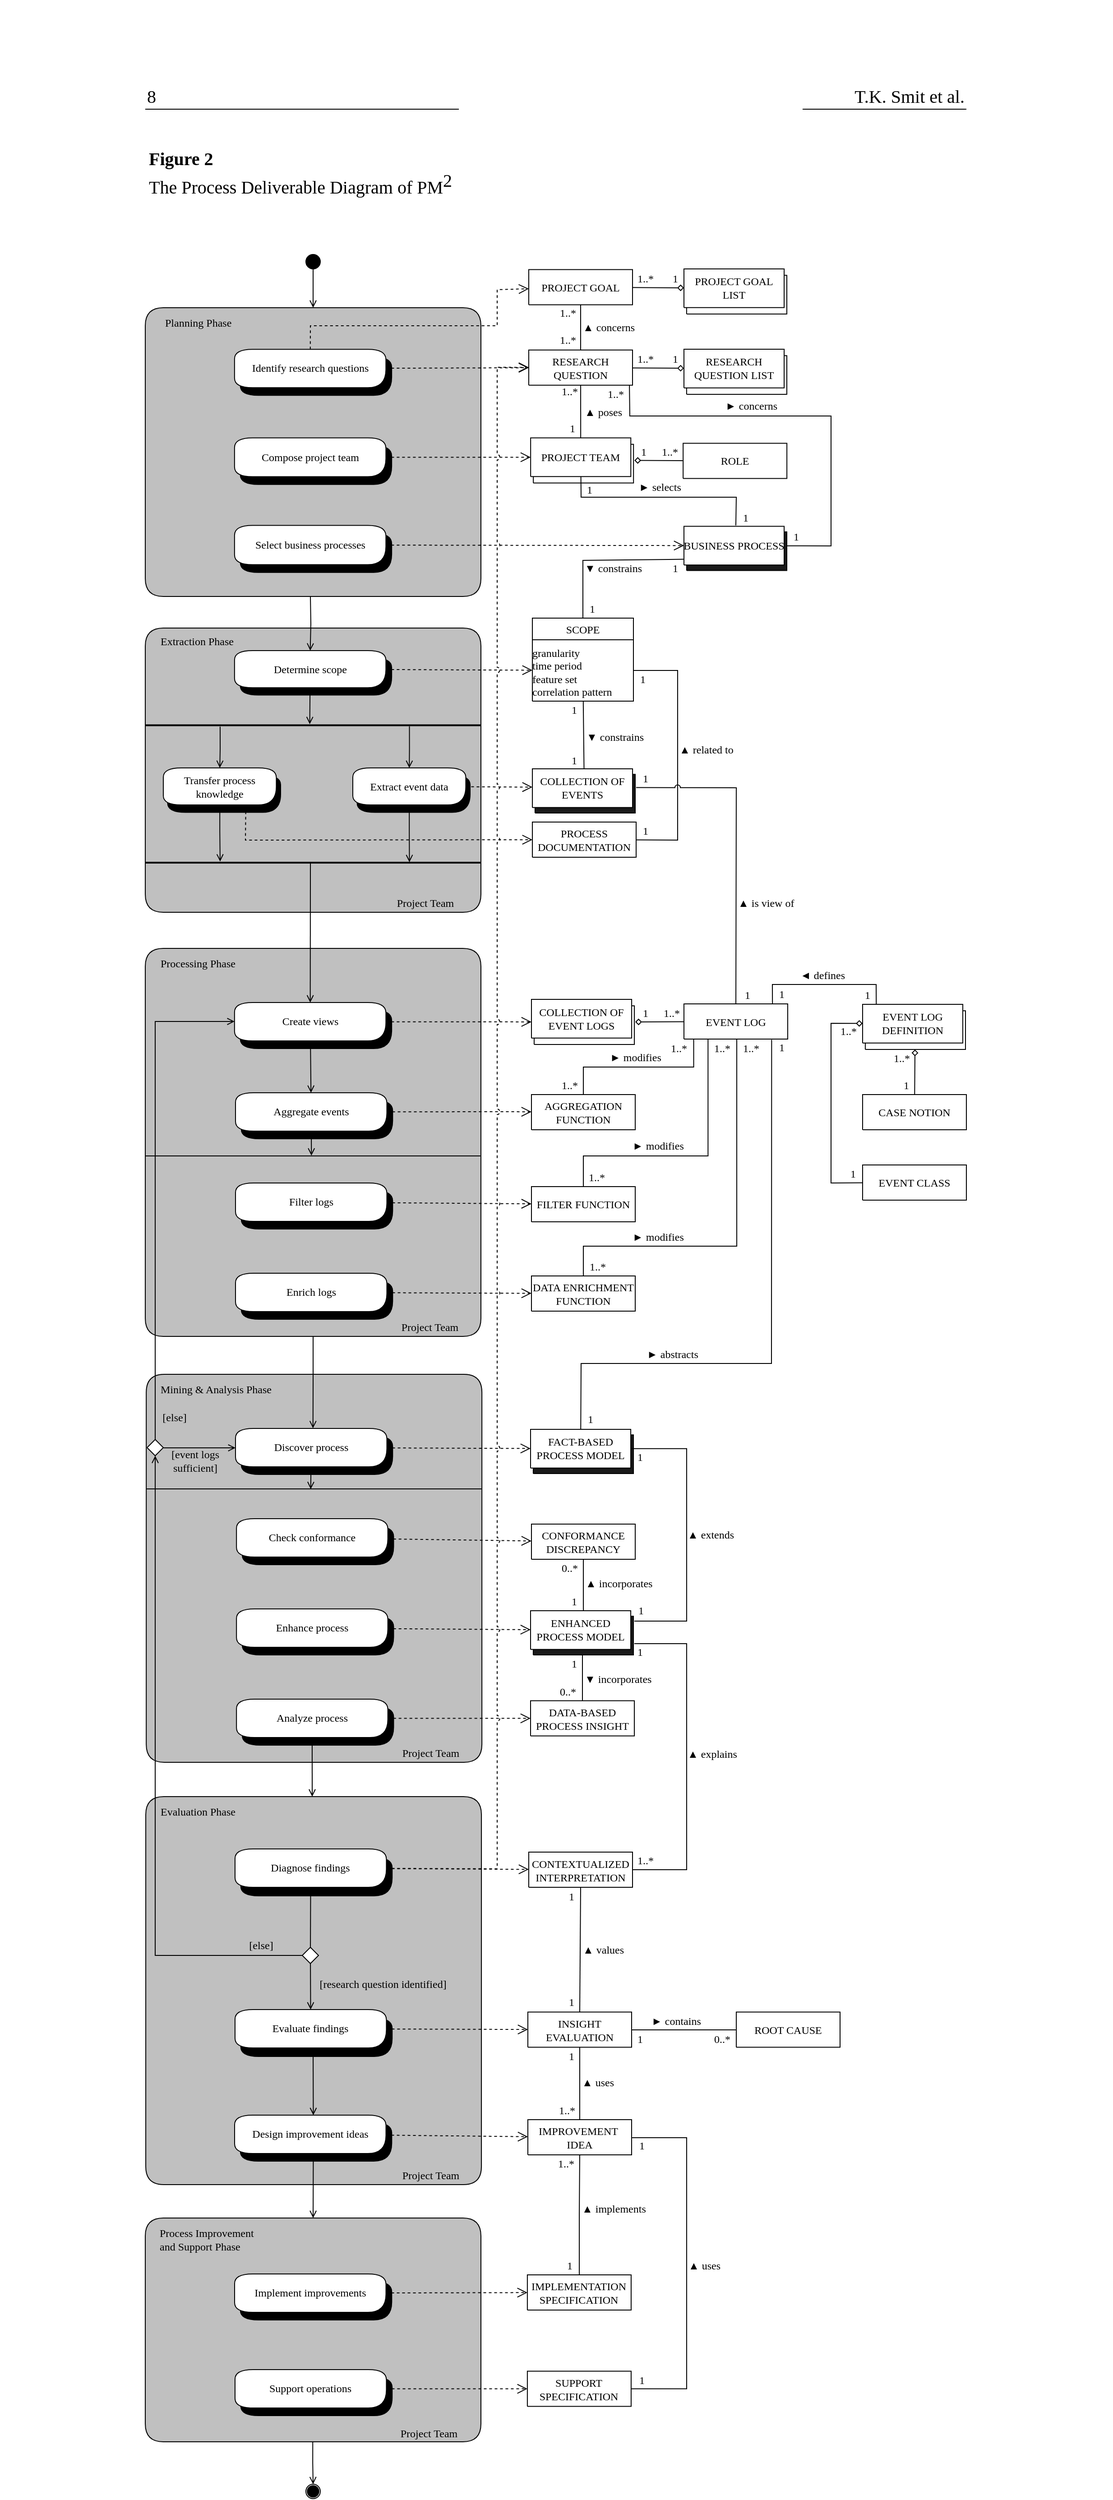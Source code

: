 <mxfile version="18.2.1" type="github" pages="5">
  <diagram id="SHpENdd-WgaZAvgaDLae" name="PDD with Autism">
    <mxGraphModel dx="2272" dy="1852" grid="1" gridSize="10" guides="1" tooltips="1" connect="1" arrows="1" fold="1" page="1" pageScale="1" pageWidth="850" pageHeight="1100" math="0" shadow="0">
      <root>
        <mxCell id="0" />
        <mxCell id="1" parent="0" />
        <mxCell id="xllEy8jL0NuWVvfhMCPy-98" style="vsdxID=5;fillColor=#C0C0C0;gradientColor=none;shape=stencil(nZBLDsIwDERP431wjlDKBThBRAyxCE2Vhu/pSTtFqrpg0Z1n5o0sDdlmCK4XYjOUnK7yVF8C2T0xaxcka6kX2ZZsc05ZLjndOw/du0qymRzx6OxGmo3Lp6N+BB4bmGjd0mP89kI2R++5baAPQKN2C/QXboL/oBvB1ft6THtgKY0Rcy7z9X7Vwva2/QI=);strokeColor=#000000;labelBackgroundColor=none;rounded=1;html=1;whiteSpace=wrap;fontFamily=Times New Roman;" parent="1" vertex="1">
          <mxGeometry x="-60" y="990" width="372" height="430" as="geometry" />
        </mxCell>
        <mxCell id="bYxWECTa0YjbcM-qiybn-17" style="vsdxID=5;edgeStyle=none;dashed=1;startArrow=none;endArrow=open;startSize=9;endSize=9;strokeColor=#000000;spacingTop=0;spacingBottom=0;spacingLeft=0;spacingRight=0;verticalAlign=middle;html=1;labelBackgroundColor=#FFFFFF;rounded=0;fillColor=#000000;fontFamily=Times New Roman;jumpStyle=none;" parent="1" source="xllEy8jL0NuWVvfhMCPy-114" target="bYxWECTa0YjbcM-qiybn-16" edge="1">
          <mxGeometry y="-1092" relative="1" as="geometry">
            <mxPoint x="36" y="-1115" as="offset" />
            <Array as="points" />
            <mxPoint x="217.764" y="1281.885" as="sourcePoint" />
            <mxPoint x="378" y="1283.081" as="targetPoint" />
          </mxGeometry>
        </mxCell>
        <mxCell id="nk0xjbnm6eOaOkcBaUvA-38" style="edgeStyle=orthogonalEdgeStyle;rounded=0;orthogonalLoop=1;jettySize=auto;html=1;fontFamily=Times New Roman;endArrow=open;endFill=0;exitX=0.499;exitY=0.999;exitDx=0;exitDy=0;exitPerimeter=0;" parent="1" source="nk0xjbnm6eOaOkcBaUvA-2" target="nk0xjbnm6eOaOkcBaUvA-37" edge="1">
          <mxGeometry relative="1" as="geometry" />
        </mxCell>
        <mxCell id="nk0xjbnm6eOaOkcBaUvA-2" style="vsdxID=5;fillColor=#C0C0C0;gradientColor=none;shape=stencil(nZBLDsIwDERP431wjlDKBThBRAyxCE2Vhu/pSTtFqrpg0Z1n5o0sDdlmCK4XYjOUnK7yVF8C2T0xaxcka6kX2ZZsc05ZLjndOw/du0qymRzx6OxGmo3Lp6N+BB4bmGjd0mP89kI2R++5baAPQKN2C/QXboL/oBvB1ft6THtgKY0Rcy7z9X7Vwva2/QI=);strokeColor=#000000;labelBackgroundColor=none;rounded=1;html=1;whiteSpace=wrap;fontFamily=Times New Roman;" parent="1" vertex="1">
          <mxGeometry x="-60" y="2397" width="372" height="248" as="geometry" />
        </mxCell>
        <mxCell id="1AMB_EsV9tln2ZrjjmIT-2" style="vsdxID=5;fillColor=#C0C0C0;gradientColor=none;shape=stencil(nZBLDsIwDERP431wjlDKBThBRAyxCE2Vhu/pSTtFqrpg0Z1n5o0sDdlmCK4XYjOUnK7yVF8C2T0xaxcka6kX2ZZsc05ZLjndOw/du0qymRzx6OxGmo3Lp6N+BB4bmGjd0mP89kI2R++5baAPQKN2C/QXboL/oBvB1ft6THtgKY0Rcy7z9X7Vwva2/QI=);strokeColor=#000000;labelBackgroundColor=none;rounded=1;html=1;whiteSpace=wrap;fontFamily=Times New Roman;" parent="1" vertex="1">
          <mxGeometry x="-60" y="280" width="372" height="319.998" as="geometry" />
        </mxCell>
        <mxCell id="1AMB_EsV9tln2ZrjjmIT-95" style="vsdxID=5;fillColor=#C0C0C0;gradientColor=none;shape=stencil(nZBLDsIwDERP431wjlDKBThBRAyxCE2Vhu/pSTtFqrpg0Z1n5o0sDdlmCK4XYjOUnK7yVF8C2T0xaxcka6kX2ZZsc05ZLjndOw/du0qymRzx6OxGmo3Lp6N+BB4bmGjd0mP89kI2R++5baAPQKN2C/QXboL/oBvB1ft6THtgKY0Rcy7z9X7Vwva2/QI=);strokeColor=#000000;labelBackgroundColor=none;rounded=1;html=1;whiteSpace=wrap;fontFamily=Times New Roman;" parent="1" vertex="1">
          <mxGeometry x="-60" y="635" width="372" height="315" as="geometry" />
        </mxCell>
        <mxCell id="1AMB_EsV9tln2ZrjjmIT-93" style="edgeStyle=orthogonalEdgeStyle;rounded=0;orthogonalLoop=1;jettySize=auto;html=1;endArrow=open;endFill=0;fontFamily=Times New Roman;" parent="1" source="1AMB_EsV9tln2ZrjjmIT-1" target="1AMB_EsV9tln2ZrjjmIT-2" edge="1">
          <mxGeometry relative="1" as="geometry" />
        </mxCell>
        <mxCell id="1AMB_EsV9tln2ZrjjmIT-1" style="vsdxID=5;fillColor=#000000;gradientColor=none;shape=stencil(vVFBDgIhDHwNRxKE+IJ1/Ufjll0iLpuCLv5eSDWKevLgbaYznTatMF2cYEGhVUwUjri6IU3C7ITWbp6QXCpImF6YzgbCkcJ5HpgvUJ0VncKlJmTuU7VDqyuzLdM9O4EORaLcaIpa7yNoo75GqSwhuygpJEguzM1UDzSiLGOk9TDec1iKK+LyUf5lsf+tVcDzzNZ5z1961d/fUkr8UtPfAA==);strokeColor=#000000;labelBackgroundColor=none;rounded=0;html=1;whiteSpace=wrap;fontFamily=Times New Roman;" parent="1" vertex="1">
          <mxGeometry x="118" y="221" width="16" height="16" as="geometry" />
        </mxCell>
        <mxCell id="1AMB_EsV9tln2ZrjjmIT-23" value="RESEARCH QUESTION" style="verticalAlign=middle;align=center;vsdxID=5;fillColor=#FFFFFF;gradientColor=none;shape=stencil(nZBLDoAgDERP0z3SIyjew0SURgSD+Lu9kMZoXLhwN9O+tukAlrNpJg1SzDH4QW/URgNYgZTkjA4UkwJUgGXng+6DX1zLfmoymdXo17xh5zmRJ6Q42BWCfc2oJfdAr+Yv+AP9Cb7OJ3H/2JG1HNGz/84klThPVCc=);strokeColor=#000000;spacingTop=1;spacingLeft=-2;spacingRight=-2;labelBackgroundColor=none;rounded=0;html=1;whiteSpace=wrap;fontFamily=Times New Roman;" parent="1" vertex="1">
          <mxGeometry x="365" y="326.83" width="115" height="39" as="geometry" />
        </mxCell>
        <mxCell id="1AMB_EsV9tln2ZrjjmIT-40" style="vsdxID=5;fillColor=none;gradientColor=none;strokeColor=none;labelBackgroundColor=none;rounded=0;html=1;whiteSpace=wrap;fontFamily=Times New Roman;" parent="1" vertex="1">
          <mxGeometry x="537" y="326" width="115" height="50" as="geometry" />
        </mxCell>
        <mxCell id="1AMB_EsV9tln2ZrjjmIT-41" value="" style="verticalAlign=middle;align=center;vsdxID=6;fillColor=#FFFFFF;gradientColor=none;shape=stencil(nZBLDoAgDERP0z3SIyjew0SURgSD+Lu9kMZoXLhwN9O+tukAlrNpJg1SzDH4QW/URgNYgZTkjA4UkwJUgGXng+6DX1zLfmoymdXo17xh5zmRJ6Q42BWCfc2oJfdAr+Yv+AP9Cb7OJ3H/2JG1HNGz/84klThPVCc=);strokeColor=#000000;spacingLeft=-2;spacingRight=-2;labelBackgroundColor=none;rounded=0;html=1;whiteSpace=wrap;fontFamily=Times New Roman;" parent="1AMB_EsV9tln2ZrjjmIT-40" vertex="1">
          <mxGeometry x="2.974" y="7.143" width="111.034" height="42.857" as="geometry" />
        </mxCell>
        <mxCell id="1AMB_EsV9tln2ZrjjmIT-42" value="RESEARCH QUESTION LIST" style="verticalAlign=middle;align=center;vsdxID=7;fillColor=#FFFFFF;gradientColor=none;shape=stencil(nZBLDoAgDERP0z3SIyjew0SURgSD+Lu9kMZoXLhwN9O+tukAlrNpJg1SzDH4QW/URgNYgZTkjA4UkwJUgGXng+6DX1zLfmoymdXo17xh5zmRJ6Q42BWCfc2oJfdAr+Yv+AP9Cb7OJ3H/2JG1HNGz/84klThPVCc=);strokeColor=#000000;spacingLeft=-2;spacingRight=-2;labelBackgroundColor=none;rounded=0;html=1;whiteSpace=wrap;fontFamily=Times New Roman;" parent="1AMB_EsV9tln2ZrjjmIT-40" vertex="1">
          <mxGeometry width="111.034" height="42.857" as="geometry" />
        </mxCell>
        <mxCell id="1AMB_EsV9tln2ZrjjmIT-43" style="vsdxID=5;edgeStyle=none;startArrow=none;endFill=0;endArrow=diamond;startSize=5;endSize=5;strokeColor=#000000;spacingTop=0;spacingBottom=0;spacingLeft=0;spacingRight=0;verticalAlign=middle;html=1;labelBackgroundColor=#FFFFFF;rounded=0;fontFamily=Times New Roman;" parent="1" source="1AMB_EsV9tln2ZrjjmIT-23" target="1AMB_EsV9tln2ZrjjmIT-42" edge="1">
          <mxGeometry y="-1069" relative="1" as="geometry">
            <mxPoint y="-1069" as="offset" />
            <Array as="points" />
            <mxPoint x="550" y="560.83" as="sourcePoint" />
            <mxPoint x="802" y="460.83" as="targetPoint" />
          </mxGeometry>
        </mxCell>
        <mxCell id="1AMB_EsV9tln2ZrjjmIT-45" value="1..*" style="text;html=1;align=center;verticalAlign=middle;resizable=0;points=[];autosize=1;strokeColor=none;fillColor=none;fontFamily=Times New Roman;" parent="1" vertex="1">
          <mxGeometry x="479" y="327" width="30" height="20" as="geometry" />
        </mxCell>
        <mxCell id="1AMB_EsV9tln2ZrjjmIT-76" value="1" style="text;html=1;align=center;verticalAlign=middle;resizable=0;points=[];autosize=1;strokeColor=none;fillColor=none;fontFamily=Times New Roman;" parent="1" vertex="1">
          <mxGeometry x="517" y="327.0" width="20" height="20" as="geometry" />
        </mxCell>
        <mxCell id="1AMB_EsV9tln2ZrjjmIT-77" value="ROLE" style="verticalAlign=middle;align=center;vsdxID=5;fillColor=#FFFFFF;gradientColor=none;shape=stencil(nZBLDoAgDERP0z3SIyjew0SURgSD+Lu9kMZoXLhwN9O+tukAlrNpJg1SzDH4QW/URgNYgZTkjA4UkwJUgGXng+6DX1zLfmoymdXo17xh5zmRJ6Q42BWCfc2oJfdAr+Yv+AP9Cb7OJ3H/2JG1HNGz/84klThPVCc=);strokeColor=#000000;spacingTop=1;spacingLeft=-2;spacingRight=-2;labelBackgroundColor=none;rounded=0;html=1;whiteSpace=wrap;fontFamily=Times New Roman;" parent="1" vertex="1">
          <mxGeometry x="536.08" y="430.25" width="115" height="39" as="geometry" />
        </mxCell>
        <mxCell id="1AMB_EsV9tln2ZrjjmIT-78" style="vsdxID=5;edgeStyle=none;startArrow=none;endFill=0;endArrow=diamond;startSize=5;endSize=5;strokeColor=#000000;spacingTop=0;spacingBottom=0;spacingLeft=0;spacingRight=0;verticalAlign=middle;html=1;labelBackgroundColor=#FFFFFF;rounded=0;entryX=1;entryY=0.5;entryDx=0;entryDy=0;fontFamily=Times New Roman;" parent="1" source="1AMB_EsV9tln2ZrjjmIT-77" edge="1">
          <mxGeometry y="-1069" relative="1" as="geometry">
            <mxPoint y="-1069" as="offset" />
            <Array as="points" />
            <mxPoint x="549.08" y="534.42" as="sourcePoint" />
            <mxPoint x="482.08" y="449.25" as="targetPoint" />
          </mxGeometry>
        </mxCell>
        <mxCell id="1AMB_EsV9tln2ZrjjmIT-106" value="1" style="text;html=1;align=center;verticalAlign=middle;resizable=0;points=[];autosize=1;strokeColor=none;fillColor=none;fontFamily=Times New Roman;" parent="1" vertex="1">
          <mxGeometry x="482.08" y="430.0" width="20" height="20" as="geometry" />
        </mxCell>
        <mxCell id="1AMB_EsV9tln2ZrjjmIT-107" value="1..*" style="text;html=1;align=center;verticalAlign=middle;resizable=0;points=[];autosize=1;strokeColor=none;fillColor=none;fontFamily=Times New Roman;" parent="1" vertex="1">
          <mxGeometry x="506.08" y="430.25" width="30" height="20" as="geometry" />
        </mxCell>
        <mxCell id="1AMB_EsV9tln2ZrjjmIT-108" style="vsdxID=5;fillColor=none;gradientColor=none;strokeColor=none;spacingTop=-3;spacingBottom=-3;spacingLeft=-3;spacingRight=-3;labelBackgroundColor=none;rounded=0;html=1;whiteSpace=wrap;fontFamily=Times New Roman;" parent="1" vertex="1">
          <mxGeometry x="369" y="624" width="112" height="92" as="geometry" />
        </mxCell>
        <mxCell id="1AMB_EsV9tln2ZrjjmIT-109" value="SCOPE" style="verticalAlign=middle;align=center;vsdxID=7;fillColor=#FFFFFF;gradientColor=none;shape=stencil(nZBLDoAgDERP0z3SIyjew0SURgSD+Lu9kMZoXLhwN9O+tukAlrNpJg1SzDH4QW/URgNYgZTkjA4UkwJUgGXng+6DX1zLfmoymdXo17xh5zmRJ6Q42BWCfc2oJfdAr+Yv+AP9Cb7OJ3H/2JG1HNGz/84klThPVCc=);strokeColor=#000000;spacingTop=1;spacingLeft=-2;spacingRight=-2;labelBackgroundColor=none;rounded=0;html=1;whiteSpace=wrap;fontFamily=Times New Roman;" parent="1AMB_EsV9tln2ZrjjmIT-108" vertex="1">
          <mxGeometry width="112" height="24" as="geometry" />
        </mxCell>
        <mxCell id="1AMB_EsV9tln2ZrjjmIT-110" value="&lt;div&gt;granularity&lt;/div&gt;&lt;div&gt;time period&lt;/div&gt;&lt;div&gt;feature set&lt;br&gt;&lt;/div&gt;&lt;div&gt;correlation pattern&lt;br&gt;&lt;/div&gt;" style="verticalAlign=top;align=left;vsdxID=8;fillColor=#FFFFFF;gradientColor=none;shape=stencil(nZBLDoAgDERP0z3SIyjew0SURgSD+Lu9kMZoXLhwN9O+tukAlrNpJg1SzDH4QW/URgNYgZTkjA4UkwJUgGXng+6DX1zLfmoymdXo17xh5zmRJ6Q42BWCfc2oJfdAr+Yv+AP9Cb7OJ3H/2JG1HNGz/84klThPVCc=);strokeColor=#000000;spacingTop=1;spacingLeft=-2;spacingRight=-2;labelBackgroundColor=none;rounded=0;html=1;whiteSpace=wrap;fontFamily=Times New Roman;" parent="1AMB_EsV9tln2ZrjjmIT-108" vertex="1">
          <mxGeometry y="24" width="112" height="68" as="geometry" />
        </mxCell>
        <mxCell id="1AMB_EsV9tln2ZrjjmIT-114" value="&lt;div align=&quot;left&quot;&gt;► selects&lt;/div&gt;" style="text;html=1;align=left;verticalAlign=middle;resizable=0;points=[];autosize=1;strokeColor=none;fillColor=none;rotation=0;fontFamily=Times New Roman;" parent="1" vertex="1">
          <mxGeometry x="485" y="469.25" width="60" height="20" as="geometry" />
        </mxCell>
        <mxCell id="1AMB_EsV9tln2ZrjjmIT-115" style="vsdxID=5;edgeStyle=none;startArrow=none;endArrow=none;startSize=5;endSize=5;strokeColor=#000000;spacingTop=0;spacingBottom=0;spacingLeft=0;spacingRight=0;verticalAlign=middle;html=1;labelBackgroundColor=#FFFFFF;rounded=0;fontSize=18;entryX=0.97;entryY=0.995;entryDx=0;entryDy=0;entryPerimeter=0;fontFamily=Times New Roman;" parent="1" source="xllEy8jL0NuWVvfhMCPy-60" target="1AMB_EsV9tln2ZrjjmIT-23" edge="1">
          <mxGeometry y="-1149" relative="1" as="geometry">
            <mxPoint y="-1149" as="offset" />
            <Array as="points">
              <mxPoint x="700" y="544" />
              <mxPoint x="700" y="400" />
              <mxPoint x="477" y="400" />
            </Array>
            <mxPoint x="530" y="510" as="sourcePoint" />
            <mxPoint x="500" y="370" as="targetPoint" />
          </mxGeometry>
        </mxCell>
        <mxCell id="1AMB_EsV9tln2ZrjjmIT-117" value="&lt;div align=&quot;left&quot;&gt;► concerns&lt;br&gt;&lt;/div&gt;" style="text;html=1;align=left;verticalAlign=middle;resizable=0;points=[];autosize=1;strokeColor=none;fillColor=none;rotation=0;fontFamily=Times New Roman;" parent="1" vertex="1">
          <mxGeometry x="581.08" y="379.11" width="70" height="20" as="geometry" />
        </mxCell>
        <mxCell id="1AMB_EsV9tln2ZrjjmIT-119" value="1..*" style="text;html=1;align=center;verticalAlign=middle;resizable=0;points=[];autosize=1;strokeColor=none;fillColor=none;fontFamily=Times New Roman;" parent="1" vertex="1">
          <mxGeometry x="446" y="366.14" width="30" height="20" as="geometry" />
        </mxCell>
        <mxCell id="1AMB_EsV9tln2ZrjjmIT-120" value="1" style="text;html=1;align=center;verticalAlign=middle;resizable=0;points=[];autosize=1;strokeColor=none;fillColor=none;fontFamily=Times New Roman;" parent="1" vertex="1">
          <mxGeometry x="651.08" y="523.5" width="20" height="20" as="geometry" />
        </mxCell>
        <mxCell id="1AMB_EsV9tln2ZrjjmIT-123" style="vsdxID=5;edgeStyle=none;startArrow=none;endArrow=none;startSize=5;endSize=5;strokeColor=#000000;spacingTop=0;spacingBottom=0;spacingLeft=0;spacingRight=0;verticalAlign=middle;html=1;labelBackgroundColor=#FFFFFF;rounded=0;fontFamily=Times New Roman;" parent="1" source="xllEy8jL0NuWVvfhMCPy-63" target="1AMB_EsV9tln2ZrjjmIT-23" edge="1">
          <mxGeometry y="-1149" relative="1" as="geometry">
            <mxPoint y="-1149" as="offset" />
            <Array as="points" />
            <mxPoint x="423.513" y="421.83" as="sourcePoint" />
            <mxPoint x="404.517" y="369.997" as="targetPoint" />
          </mxGeometry>
        </mxCell>
        <mxCell id="1AMB_EsV9tln2ZrjjmIT-124" value="&lt;div align=&quot;left&quot;&gt;▲ poses&lt;/div&gt;" style="text;html=1;align=left;verticalAlign=middle;resizable=0;points=[];autosize=1;strokeColor=none;fillColor=none;rotation=0;fontFamily=Times New Roman;" parent="1" vertex="1">
          <mxGeometry x="425" y="386.14" width="60" height="20" as="geometry" />
        </mxCell>
        <mxCell id="1AMB_EsV9tln2ZrjjmIT-125" value="1..*" style="text;html=1;align=center;verticalAlign=middle;resizable=0;points=[];autosize=1;strokeColor=none;fillColor=none;fontFamily=Times New Roman;" parent="1" vertex="1">
          <mxGeometry x="395" y="362.83" width="30" height="20" as="geometry" />
        </mxCell>
        <mxCell id="1AMB_EsV9tln2ZrjjmIT-126" value="1" style="text;html=1;align=center;verticalAlign=middle;resizable=0;points=[];autosize=1;strokeColor=none;fillColor=none;fontFamily=Times New Roman;" parent="1" vertex="1">
          <mxGeometry x="403" y="403.83" width="20" height="20" as="geometry" />
        </mxCell>
        <mxCell id="1AMB_EsV9tln2ZrjjmIT-130" style="vsdxID=5;edgeStyle=none;startArrow=none;endArrow=none;startSize=5;endSize=5;strokeColor=#000000;spacingTop=0;spacingBottom=0;spacingLeft=0;spacingRight=0;verticalAlign=middle;html=1;labelBackgroundColor=#FFFFFF;rounded=0;jumpStyle=arc;fontFamily=Times New Roman;" parent="1" target="1AMB_EsV9tln2ZrjjmIT-110" edge="1">
          <mxGeometry y="-1149" relative="1" as="geometry">
            <mxPoint y="-1149" as="offset" />
            <Array as="points" />
            <mxPoint x="426.274" y="792.13" as="sourcePoint" />
            <mxPoint x="413.503" y="727.5" as="targetPoint" />
          </mxGeometry>
        </mxCell>
        <mxCell id="1AMB_EsV9tln2ZrjjmIT-131" value="&lt;div align=&quot;left&quot;&gt;▼ constrains&lt;/div&gt;" style="text;html=1;align=left;verticalAlign=middle;resizable=0;points=[];autosize=1;strokeColor=none;fillColor=none;rotation=0;fontFamily=Times New Roman;" parent="1" vertex="1">
          <mxGeometry x="427" y="745.5" width="80" height="20" as="geometry" />
        </mxCell>
        <mxCell id="1AMB_EsV9tln2ZrjjmIT-132" value="1" style="text;html=1;align=center;verticalAlign=middle;resizable=0;points=[];autosize=1;strokeColor=none;fillColor=none;fontFamily=Times New Roman;" parent="1" vertex="1">
          <mxGeometry x="405" y="716" width="20" height="20" as="geometry" />
        </mxCell>
        <mxCell id="1AMB_EsV9tln2ZrjjmIT-133" value="1" style="text;html=1;align=center;verticalAlign=middle;resizable=0;points=[];autosize=1;strokeColor=none;fillColor=none;fontFamily=Times New Roman;" parent="1" vertex="1">
          <mxGeometry x="405.08" y="772.13" width="20" height="20" as="geometry" />
        </mxCell>
        <mxCell id="xllEy8jL0NuWVvfhMCPy-7" style="vsdxID=5;fillColor=none;gradientColor=none;strokeColor=none;labelBackgroundColor=none;rounded=0;html=1;whiteSpace=wrap;fontFamily=Times New Roman;" parent="1" vertex="1">
          <mxGeometry x="38.925" y="660.038" width="174.15" height="49.262" as="geometry" />
        </mxCell>
        <mxCell id="xllEy8jL0NuWVvfhMCPy-8" value="" style="verticalAlign=middle;align=center;vsdxID=6;fillColor=#000000;gradientColor=none;shape=stencil(nZBLDsIwDERP431wjlDKBThBRAyxCE2Vhu/pSTtFqrpg0Z1n5o0sDdlmCK4XYjOUnK7yVF8C2T0xaxcka6kX2ZZsc05ZLjndOw/du0qymRzx6OxGmo3Lp6N+BB4bmGjd0mP89kI2R++5baAPQKN2C/QXboL/oBvB1ft6THtgKY0Rcy7z9X7Vwva2/QI=);strokeColor=#000000;labelBackgroundColor=none;rounded=1;html=1;whiteSpace=wrap;fontFamily=Times New Roman;" parent="xllEy8jL0NuWVvfhMCPy-7" vertex="1">
          <mxGeometry x="6.391" y="8.21" width="167.759" height="41.051" as="geometry" />
        </mxCell>
        <mxCell id="xllEy8jL0NuWVvfhMCPy-9" value="Determine scope" style="verticalAlign=middle;align=center;vsdxID=7;fillColor=#FFFFFF;gradientColor=none;shape=stencil(nZBLDsIwDERP431wjlDKBThBRAyxCE2Vhu/pSTtFqrpg0Z1n5o0sDdlmCK4XYjOUnK7yVF8C2T0xaxcka6kX2ZZsc05ZLjndOw/du0qymRzx6OxGmo3Lp6N+BB4bmGjd0mP89kI2R++5baAPQKN2C/QXboL/oBvB1ft6THtgKY0Rcy7z9X7Vwva2/QI=);strokeColor=#000000;labelBackgroundColor=none;rounded=1;html=1;whiteSpace=wrap;fontFamily=Times New Roman;" parent="xllEy8jL0NuWVvfhMCPy-7" vertex="1">
          <mxGeometry width="167.759" height="41.051" as="geometry" />
        </mxCell>
        <mxCell id="xllEy8jL0NuWVvfhMCPy-10" style="vsdxID=5;fillColor=none;gradientColor=none;strokeColor=none;labelBackgroundColor=none;rounded=0;html=1;whiteSpace=wrap;fontFamily=Times New Roman;" parent="1" vertex="1">
          <mxGeometry x="-40" y="790.004" width="130" height="49.258" as="geometry" />
        </mxCell>
        <mxCell id="xllEy8jL0NuWVvfhMCPy-11" value="" style="verticalAlign=middle;align=center;vsdxID=6;fillColor=#000000;gradientColor=none;shape=stencil(nZBLDsIwDERP431wjlDKBThBRAyxCE2Vhu/pSTtFqrpg0Z1n5o0sDdlmCK4XYjOUnK7yVF8C2T0xaxcka6kX2ZZsc05ZLjndOw/du0qymRzx6OxGmo3Lp6N+BB4bmGjd0mP89kI2R++5baAPQKN2C/QXboL/oBvB1ft6THtgKY0Rcy7z9X7Vwva2/QI=);strokeColor=#000000;labelBackgroundColor=none;rounded=1;html=1;whiteSpace=wrap;fontFamily=Times New Roman;" parent="xllEy8jL0NuWVvfhMCPy-10" vertex="1">
          <mxGeometry x="4.771" y="8.21" width="125.229" height="41.049" as="geometry" />
        </mxCell>
        <mxCell id="xllEy8jL0NuWVvfhMCPy-12" value="Transfer process knowledge" style="verticalAlign=middle;align=center;vsdxID=7;fillColor=#FFFFFF;gradientColor=none;shape=stencil(nZBLDsIwDERP431wjlDKBThBRAyxCE2Vhu/pSTtFqrpg0Z1n5o0sDdlmCK4XYjOUnK7yVF8C2T0xaxcka6kX2ZZsc05ZLjndOw/du0qymRzx6OxGmo3Lp6N+BB4bmGjd0mP89kI2R++5baAPQKN2C/QXboL/oBvB1ft6THtgKY0Rcy7z9X7Vwva2/QI=);strokeColor=#000000;labelBackgroundColor=none;rounded=1;html=1;whiteSpace=wrap;fontFamily=Times New Roman;" parent="xllEy8jL0NuWVvfhMCPy-10" vertex="1">
          <mxGeometry width="125.229" height="41.049" as="geometry" />
        </mxCell>
        <mxCell id="xllEy8jL0NuWVvfhMCPy-13" style="vsdxID=5;fillColor=none;gradientColor=none;strokeColor=none;labelBackgroundColor=none;rounded=0;html=1;whiteSpace=wrap;fontFamily=Times New Roman;" parent="1" vertex="1">
          <mxGeometry x="170" y="790.004" width="130" height="49.258" as="geometry" />
        </mxCell>
        <mxCell id="xllEy8jL0NuWVvfhMCPy-14" value="" style="verticalAlign=middle;align=center;vsdxID=6;fillColor=#000000;gradientColor=none;shape=stencil(nZBLDsIwDERP431wjlDKBThBRAyxCE2Vhu/pSTtFqrpg0Z1n5o0sDdlmCK4XYjOUnK7yVF8C2T0xaxcka6kX2ZZsc05ZLjndOw/du0qymRzx6OxGmo3Lp6N+BB4bmGjd0mP89kI2R++5baAPQKN2C/QXboL/oBvB1ft6THtgKY0Rcy7z9X7Vwva2/QI=);strokeColor=#000000;labelBackgroundColor=none;rounded=1;html=1;whiteSpace=wrap;fontFamily=Times New Roman;" parent="xllEy8jL0NuWVvfhMCPy-13" vertex="1">
          <mxGeometry x="4.771" y="8.21" width="125.229" height="41.049" as="geometry" />
        </mxCell>
        <mxCell id="xllEy8jL0NuWVvfhMCPy-15" value="Extract event data" style="verticalAlign=middle;align=center;vsdxID=7;fillColor=#FFFFFF;gradientColor=none;shape=stencil(nZBLDsIwDERP431wjlDKBThBRAyxCE2Vhu/pSTtFqrpg0Z1n5o0sDdlmCK4XYjOUnK7yVF8C2T0xaxcka6kX2ZZsc05ZLjndOw/du0qymRzx6OxGmo3Lp6N+BB4bmGjd0mP89kI2R++5baAPQKN2C/QXboL/oBvB1ft6THtgKY0Rcy7z9X7Vwva2/QI=);strokeColor=#000000;labelBackgroundColor=none;rounded=1;html=1;whiteSpace=wrap;fontFamily=Times New Roman;" parent="xllEy8jL0NuWVvfhMCPy-13" vertex="1">
          <mxGeometry width="125.229" height="41.049" as="geometry" />
        </mxCell>
        <mxCell id="1AMB_EsV9tln2ZrjjmIT-111" style="vsdxID=5;edgeStyle=none;dashed=1;startArrow=none;endArrow=open;startSize=9;endSize=9;strokeColor=#000000;spacingTop=0;spacingBottom=0;spacingLeft=0;spacingRight=0;verticalAlign=middle;html=1;labelBackgroundColor=#FFFFFF;rounded=0;fontFamily=Times New Roman;" parent="1" source="xllEy8jL0NuWVvfhMCPy-9" target="1AMB_EsV9tln2ZrjjmIT-110" edge="1">
          <mxGeometry y="-1092" relative="1" as="geometry">
            <mxPoint x="36" y="-1115" as="offset" />
            <Array as="points" />
            <mxPoint x="206.684" y="686.202" as="sourcePoint" />
            <mxPoint x="420" y="615" as="targetPoint" />
          </mxGeometry>
        </mxCell>
        <mxCell id="1AMB_EsV9tln2ZrjjmIT-92" style="edgeStyle=orthogonalEdgeStyle;rounded=0;orthogonalLoop=1;jettySize=auto;html=1;endArrow=open;endFill=0;fontFamily=Times New Roman;" parent="1" target="xllEy8jL0NuWVvfhMCPy-9" edge="1">
          <mxGeometry relative="1" as="geometry">
            <mxPoint x="161" y="570" as="targetPoint" />
            <mxPoint x="123" y="600" as="sourcePoint" />
          </mxGeometry>
        </mxCell>
        <mxCell id="xllEy8jL0NuWVvfhMCPy-34" style="edgeStyle=orthogonalEdgeStyle;rounded=0;orthogonalLoop=1;jettySize=auto;html=1;exitX=0.223;exitY=0.642;exitDx=0;exitDy=0;exitPerimeter=0;endArrow=open;endFill=0;fontFamily=Times New Roman;" parent="1" source="xllEy8jL0NuWVvfhMCPy-28" target="xllEy8jL0NuWVvfhMCPy-12" edge="1">
          <mxGeometry relative="1" as="geometry">
            <mxPoint x="136" y="670.038" as="targetPoint" />
            <mxPoint x="23" y="750" as="sourcePoint" />
          </mxGeometry>
        </mxCell>
        <mxCell id="xllEy8jL0NuWVvfhMCPy-35" style="edgeStyle=orthogonalEdgeStyle;rounded=0;orthogonalLoop=1;jettySize=auto;html=1;exitX=0.787;exitY=0.604;exitDx=0;exitDy=0;exitPerimeter=0;endArrow=open;endFill=0;fontFamily=Times New Roman;" parent="1" source="xllEy8jL0NuWVvfhMCPy-28" target="xllEy8jL0NuWVvfhMCPy-15" edge="1">
          <mxGeometry relative="1" as="geometry">
            <mxPoint x="32.6" y="800.004" as="targetPoint" />
            <mxPoint x="32.956" y="754.23" as="sourcePoint" />
          </mxGeometry>
        </mxCell>
        <mxCell id="xllEy8jL0NuWVvfhMCPy-37" style="edgeStyle=none;rounded=0;orthogonalLoop=1;jettySize=auto;html=1;entryX=0.49;entryY=0.371;entryDx=0;entryDy=0;entryPerimeter=0;fillColor=#000000;endArrow=open;endFill=0;fontFamily=Times New Roman;" parent="1" source="xllEy8jL0NuWVvfhMCPy-9" target="xllEy8jL0NuWVvfhMCPy-28" edge="1">
          <mxGeometry relative="1" as="geometry" />
        </mxCell>
        <mxCell id="xllEy8jL0NuWVvfhMCPy-38" style="edgeStyle=orthogonalEdgeStyle;rounded=0;orthogonalLoop=1;jettySize=auto;html=1;entryX=0.223;entryY=0.377;entryDx=0;entryDy=0;entryPerimeter=0;endArrow=open;endFill=0;fontFamily=Times New Roman;" parent="1" source="xllEy8jL0NuWVvfhMCPy-12" target="xllEy8jL0NuWVvfhMCPy-36" edge="1">
          <mxGeometry relative="1" as="geometry">
            <mxPoint x="32.619" y="800.004" as="targetPoint" />
            <mxPoint x="32.956" y="754.23" as="sourcePoint" />
          </mxGeometry>
        </mxCell>
        <mxCell id="xllEy8jL0NuWVvfhMCPy-39" style="edgeStyle=orthogonalEdgeStyle;rounded=0;orthogonalLoop=1;jettySize=auto;html=1;entryX=0.787;entryY=0.444;entryDx=0;entryDy=0;entryPerimeter=0;endArrow=open;endFill=0;fontFamily=Times New Roman;" parent="1" source="xllEy8jL0NuWVvfhMCPy-15" target="xllEy8jL0NuWVvfhMCPy-36" edge="1">
          <mxGeometry relative="1" as="geometry">
            <mxPoint x="32.956" y="905.81" as="targetPoint" />
            <mxPoint x="32.6" y="841.053" as="sourcePoint" />
          </mxGeometry>
        </mxCell>
        <mxCell id="1AMB_EsV9tln2ZrjjmIT-4" value="&lt;div align=&quot;left&quot;&gt;Planning Phase&lt;/div&gt;" style="text;html=1;align=left;verticalAlign=middle;resizable=0;points=[];autosize=1;strokeColor=none;fillColor=none;fontFamily=Times New Roman;" parent="1" vertex="1">
          <mxGeometry x="-40.002" y="286.956" width="90" height="20" as="geometry" />
        </mxCell>
        <mxCell id="1AMB_EsV9tln2ZrjjmIT-7" style="vsdxID=5;fillColor=none;gradientColor=none;strokeColor=none;labelBackgroundColor=none;rounded=0;html=1;whiteSpace=wrap;fontFamily=Times New Roman;" parent="1" vertex="1">
          <mxGeometry x="38.925" y="326.093" width="174.15" height="51.013" as="geometry" />
        </mxCell>
        <mxCell id="1AMB_EsV9tln2ZrjjmIT-8" value="" style="verticalAlign=middle;align=center;vsdxID=6;fillColor=#000000;gradientColor=none;shape=stencil(nZBLDsIwDERP431wjlDKBThBRAyxCE2Vhu/pSTtFqrpg0Z1n5o0sDdlmCK4XYjOUnK7yVF8C2T0xaxcka6kX2ZZsc05ZLjndOw/du0qymRzx6OxGmo3Lp6N+BB4bmGjd0mP89kI2R++5baAPQKN2C/QXboL/oBvB1ft6THtgKY0Rcy7z9X7Vwva2/QI=);strokeColor=#000000;labelBackgroundColor=none;rounded=1;html=1;whiteSpace=wrap;fontFamily=Times New Roman;" parent="1AMB_EsV9tln2ZrjjmIT-7" vertex="1">
          <mxGeometry x="6.391" y="8.502" width="167.759" height="42.511" as="geometry" />
        </mxCell>
        <mxCell id="1AMB_EsV9tln2ZrjjmIT-9" value="Identify research questions" style="verticalAlign=middle;align=center;vsdxID=7;fillColor=#FFFFFF;gradientColor=none;shape=stencil(nZBLDsIwDERP431wjlDKBThBRAyxCE2Vhu/pSTtFqrpg0Z1n5o0sDdlmCK4XYjOUnK7yVF8C2T0xaxcka6kX2ZZsc05ZLjndOw/du0qymRzx6OxGmo3Lp6N+BB4bmGjd0mP89kI2R++5baAPQKN2C/QXboL/oBvB1ft6THtgKY0Rcy7z9X7Vwva2/QI=);strokeColor=#000000;labelBackgroundColor=none;rounded=1;html=1;whiteSpace=wrap;fontFamily=Times New Roman;" parent="1AMB_EsV9tln2ZrjjmIT-7" vertex="1">
          <mxGeometry width="167.759" height="42.511" as="geometry" />
        </mxCell>
        <mxCell id="1AMB_EsV9tln2ZrjjmIT-13" style="vsdxID=5;fillColor=none;gradientColor=none;strokeColor=none;labelBackgroundColor=none;rounded=0;html=1;whiteSpace=wrap;fontFamily=Times New Roman;" parent="1" vertex="1">
          <mxGeometry x="38.925" y="424.247" width="174.15" height="51.587" as="geometry" />
        </mxCell>
        <mxCell id="1AMB_EsV9tln2ZrjjmIT-14" value="" style="verticalAlign=middle;align=center;vsdxID=6;fillColor=#000000;gradientColor=none;shape=stencil(nZBLDsIwDERP431wjlDKBThBRAyxCE2Vhu/pSTtFqrpg0Z1n5o0sDdlmCK4XYjOUnK7yVF8C2T0xaxcka6kX2ZZsc05ZLjndOw/du0qymRzx6OxGmo3Lp6N+BB4bmGjd0mP89kI2R++5baAPQKN2C/QXboL/oBvB1ft6THtgKY0Rcy7z9X7Vwva2/QI=);strokeColor=#000000;labelBackgroundColor=none;rounded=1;html=1;whiteSpace=wrap;fontFamily=Times New Roman;" parent="1AMB_EsV9tln2ZrjjmIT-13" vertex="1">
          <mxGeometry x="6.391" y="8.598" width="167.759" height="42.989" as="geometry" />
        </mxCell>
        <mxCell id="1AMB_EsV9tln2ZrjjmIT-15" value="Compose project team" style="verticalAlign=middle;align=center;vsdxID=7;fillColor=#FFFFFF;gradientColor=none;shape=stencil(nZBLDsIwDERP431wjlDKBThBRAyxCE2Vhu/pSTtFqrpg0Z1n5o0sDdlmCK4XYjOUnK7yVF8C2T0xaxcka6kX2ZZsc05ZLjndOw/du0qymRzx6OxGmo3Lp6N+BB4bmGjd0mP89kI2R++5baAPQKN2C/QXboL/oBvB1ft6THtgKY0Rcy7z9X7Vwva2/QI=);strokeColor=#000000;labelBackgroundColor=none;rounded=1;html=1;whiteSpace=wrap;fontFamily=Times New Roman;" parent="1AMB_EsV9tln2ZrjjmIT-13" vertex="1">
          <mxGeometry width="167.759" height="42.989" as="geometry" />
        </mxCell>
        <mxCell id="xllEy8jL0NuWVvfhMCPy-54" style="vsdxID=5;fillColor=none;gradientColor=none;strokeColor=none;labelBackgroundColor=none;rounded=0;html=1;whiteSpace=wrap;fontFamily=Times New Roman;" parent="1" vertex="1">
          <mxGeometry x="38.925" y="521.25" width="174.15" height="52.173" as="geometry" />
        </mxCell>
        <mxCell id="xllEy8jL0NuWVvfhMCPy-55" value="" style="verticalAlign=middle;align=center;vsdxID=6;fillColor=#000000;gradientColor=none;shape=stencil(nZBLDsIwDERP431wjlDKBThBRAyxCE2Vhu/pSTtFqrpg0Z1n5o0sDdlmCK4XYjOUnK7yVF8C2T0xaxcka6kX2ZZsc05ZLjndOw/du0qymRzx6OxGmo3Lp6N+BB4bmGjd0mP89kI2R++5baAPQKN2C/QXboL/oBvB1ft6THtgKY0Rcy7z9X7Vwva2/QI=);strokeColor=#000000;labelBackgroundColor=none;rounded=1;html=1;whiteSpace=wrap;fontFamily=Times New Roman;" parent="xllEy8jL0NuWVvfhMCPy-54" vertex="1">
          <mxGeometry x="6.391" y="8.696" width="167.759" height="43.478" as="geometry" />
        </mxCell>
        <mxCell id="xllEy8jL0NuWVvfhMCPy-56" value="Select business processes" style="verticalAlign=middle;align=center;vsdxID=7;fillColor=#FFFFFF;gradientColor=none;shape=stencil(nZBLDsIwDERP431wjlDKBThBRAyxCE2Vhu/pSTtFqrpg0Z1n5o0sDdlmCK4XYjOUnK7yVF8C2T0xaxcka6kX2ZZsc05ZLjndOw/du0qymRzx6OxGmo3Lp6N+BB4bmGjd0mP89kI2R++5baAPQKN2C/QXboL/oBvB1ft6THtgKY0Rcy7z9X7Vwva2/QI=);strokeColor=#000000;labelBackgroundColor=none;rounded=1;html=1;whiteSpace=wrap;fontFamily=Times New Roman;" parent="xllEy8jL0NuWVvfhMCPy-54" vertex="1">
          <mxGeometry width="167.759" height="43.478" as="geometry" />
        </mxCell>
        <mxCell id="xllEy8jL0NuWVvfhMCPy-57" style="vsdxID=5;edgeStyle=none;dashed=1;startArrow=none;endArrow=open;startSize=9;endSize=9;strokeColor=#000000;spacingTop=0;spacingBottom=0;spacingLeft=0;spacingRight=0;verticalAlign=middle;html=1;labelBackgroundColor=#FFFFFF;rounded=0;fontFamily=Times New Roman;" parent="1" source="xllEy8jL0NuWVvfhMCPy-56" target="xllEy8jL0NuWVvfhMCPy-60" edge="1">
          <mxGeometry y="-1092" relative="1" as="geometry">
            <mxPoint x="36" y="-1115" as="offset" />
            <Array as="points" />
            <mxPoint x="380" y="599.17" as="sourcePoint" />
            <mxPoint x="425" y="555.839" as="targetPoint" />
          </mxGeometry>
        </mxCell>
        <mxCell id="xllEy8jL0NuWVvfhMCPy-58" style="vsdxID=5;fillColor=none;gradientColor=none;strokeColor=none;labelBackgroundColor=none;rounded=0;html=1;whiteSpace=wrap;fontFamily=Times New Roman;" parent="1" vertex="1">
          <mxGeometry x="537" y="521.25" width="115" height="50" as="geometry" />
        </mxCell>
        <mxCell id="xllEy8jL0NuWVvfhMCPy-59" value="" style="verticalAlign=middle;align=center;vsdxID=6;fillColor=#1A1A1A;gradientColor=none;shape=stencil(nZBLDoAgDERP0z3SIyjew0SURgSD+Lu9kMZoXLhwN9O+tukAlrNpJg1SzDH4QW/URgNYgZTkjA4UkwJUgGXng+6DX1zLfmoymdXo17xh5zmRJ6Q42BWCfc2oJfdAr+Yv+AP9Cb7OJ3H/2JG1HNGz/84klThPVCc=);strokeColor=#000000;spacingLeft=-2;spacingRight=-2;labelBackgroundColor=none;rounded=0;html=1;whiteSpace=wrap;fontFamily=Times New Roman;" parent="xllEy8jL0NuWVvfhMCPy-58" vertex="1">
          <mxGeometry x="2.974" y="7.143" width="111.034" height="42.857" as="geometry" />
        </mxCell>
        <mxCell id="xllEy8jL0NuWVvfhMCPy-60" value="BUSINESS PROCESS" style="verticalAlign=middle;align=center;vsdxID=7;fillColor=#FFFFFF;gradientColor=none;shape=stencil(nZBLDoAgDERP0z3SIyjew0SURgSD+Lu9kMZoXLhwN9O+tukAlrNpJg1SzDH4QW/URgNYgZTkjA4UkwJUgGXng+6DX1zLfmoymdXo17xh5zmRJ6Q42BWCfc2oJfdAr+Yv+AP9Cb7OJ3H/2JG1HNGz/84klThPVCc=);strokeColor=#000000;spacingLeft=-2;spacingRight=-2;labelBackgroundColor=none;rounded=0;html=1;whiteSpace=wrap;fontFamily=Times New Roman;" parent="xllEy8jL0NuWVvfhMCPy-58" vertex="1">
          <mxGeometry y="1" width="111.034" height="42.857" as="geometry" />
        </mxCell>
        <mxCell id="xllEy8jL0NuWVvfhMCPy-61" style="vsdxID=5;fillColor=none;gradientColor=none;strokeColor=none;labelBackgroundColor=none;rounded=0;html=1;whiteSpace=wrap;fontFamily=Times New Roman;" parent="1" vertex="1">
          <mxGeometry x="367.08" y="424.25" width="115" height="50" as="geometry" />
        </mxCell>
        <mxCell id="xllEy8jL0NuWVvfhMCPy-62" value="" style="verticalAlign=middle;align=center;vsdxID=6;fillColor=#FFFFFF;gradientColor=none;shape=stencil(nZBLDoAgDERP0z3SIyjew0SURgSD+Lu9kMZoXLhwN9O+tukAlrNpJg1SzDH4QW/URgNYgZTkjA4UkwJUgGXng+6DX1zLfmoymdXo17xh5zmRJ6Q42BWCfc2oJfdAr+Yv+AP9Cb7OJ3H/2JG1HNGz/84klThPVCc=);strokeColor=#000000;spacingLeft=-2;spacingRight=-2;labelBackgroundColor=none;rounded=0;html=1;whiteSpace=wrap;fontFamily=Times New Roman;" parent="xllEy8jL0NuWVvfhMCPy-61" vertex="1">
          <mxGeometry x="2.974" y="7.143" width="111.034" height="42.857" as="geometry" />
        </mxCell>
        <mxCell id="xllEy8jL0NuWVvfhMCPy-63" value="PROJECT TEAM" style="verticalAlign=middle;align=center;vsdxID=7;fillColor=#FFFFFF;gradientColor=none;shape=stencil(nZBLDoAgDERP0z3SIyjew0SURgSD+Lu9kMZoXLhwN9O+tukAlrNpJg1SzDH4QW/URgNYgZTkjA4UkwJUgGXng+6DX1zLfmoymdXo17xh5zmRJ6Q42BWCfc2oJfdAr+Yv+AP9Cb7OJ3H/2JG1HNGz/84klThPVCc=);strokeColor=#000000;spacingLeft=-2;spacingRight=-2;labelBackgroundColor=none;rounded=0;html=1;whiteSpace=wrap;fontFamily=Times New Roman;" parent="xllEy8jL0NuWVvfhMCPy-61" vertex="1">
          <mxGeometry width="111.034" height="42.857" as="geometry" />
        </mxCell>
        <mxCell id="1AMB_EsV9tln2ZrjjmIT-36" style="vsdxID=5;edgeStyle=none;dashed=1;startArrow=none;endArrow=open;startSize=9;endSize=9;strokeColor=#000000;spacingTop=0;spacingBottom=0;spacingLeft=0;spacingRight=0;verticalAlign=middle;html=1;labelBackgroundColor=#FFFFFF;rounded=0;fontFamily=Times New Roman;" parent="1" source="1AMB_EsV9tln2ZrjjmIT-15" edge="1">
          <mxGeometry y="-1092" relative="1" as="geometry">
            <mxPoint x="36" y="-1115" as="offset" />
            <Array as="points" />
            <mxPoint x="549.08" y="472.42" as="sourcePoint" />
            <mxPoint x="367.08" y="445.69" as="targetPoint" />
          </mxGeometry>
        </mxCell>
        <mxCell id="1AMB_EsV9tln2ZrjjmIT-24" style="vsdxID=5;edgeStyle=none;dashed=1;startArrow=none;endArrow=open;startSize=9;endSize=9;strokeColor=#000000;spacingTop=0;spacingBottom=0;spacingLeft=0;spacingRight=0;verticalAlign=middle;html=1;labelBackgroundColor=#FFFFFF;rounded=0;fontFamily=Times New Roman;" parent="1" source="1AMB_EsV9tln2ZrjjmIT-9" target="1AMB_EsV9tln2ZrjjmIT-23" edge="1">
          <mxGeometry y="-1092" relative="1" as="geometry">
            <mxPoint x="36" y="-1115" as="offset" />
            <Array as="points" />
            <mxPoint x="610" y="567" as="sourcePoint" />
            <mxPoint x="360" y="310" as="targetPoint" />
          </mxGeometry>
        </mxCell>
        <mxCell id="xllEy8jL0NuWVvfhMCPy-64" style="vsdxID=5;edgeStyle=none;startArrow=none;endArrow=none;startSize=5;endSize=5;strokeColor=#000000;spacingTop=0;spacingBottom=0;spacingLeft=0;spacingRight=0;verticalAlign=middle;html=1;labelBackgroundColor=#FFFFFF;rounded=0;fillColor=#000000;entryX=0.5;entryY=0;entryDx=0;entryDy=0;fontFamily=Times New Roman;" parent="1" source="xllEy8jL0NuWVvfhMCPy-63" target="xllEy8jL0NuWVvfhMCPy-58" edge="1">
          <mxGeometry y="-1149" relative="1" as="geometry">
            <mxPoint y="-1149" as="offset" />
            <Array as="points">
              <mxPoint x="423" y="490" />
              <mxPoint x="595" y="490" />
            </Array>
            <mxPoint x="470" y="490" as="sourcePoint" />
            <mxPoint x="720" y="460" as="targetPoint" />
          </mxGeometry>
        </mxCell>
        <mxCell id="xllEy8jL0NuWVvfhMCPy-65" value="1" style="text;html=1;align=center;verticalAlign=middle;resizable=0;points=[];autosize=1;strokeColor=none;fillColor=none;fontFamily=Times New Roman;" parent="1" vertex="1">
          <mxGeometry x="595" y="502.5" width="20" height="20" as="geometry" />
        </mxCell>
        <mxCell id="xllEy8jL0NuWVvfhMCPy-66" value="1" style="text;html=1;align=center;verticalAlign=middle;resizable=0;points=[];autosize=1;strokeColor=none;fillColor=none;fontFamily=Times New Roman;" parent="1" vertex="1">
          <mxGeometry x="422" y="472.25" width="20" height="20" as="geometry" />
        </mxCell>
        <mxCell id="xllEy8jL0NuWVvfhMCPy-67" style="vsdxID=5;edgeStyle=none;startArrow=none;endArrow=none;startSize=5;endSize=5;strokeColor=#000000;spacingTop=0;spacingBottom=0;spacingLeft=0;spacingRight=0;verticalAlign=middle;html=1;labelBackgroundColor=#FFFFFF;rounded=0;entryX=0;entryY=0.75;entryDx=0;entryDy=0;fontFamily=Times New Roman;" parent="1" source="1AMB_EsV9tln2ZrjjmIT-109" target="xllEy8jL0NuWVvfhMCPy-58" edge="1">
          <mxGeometry y="-1149" relative="1" as="geometry">
            <mxPoint y="-1149" as="offset" />
            <Array as="points">
              <mxPoint x="425" y="560" />
              <mxPoint x="520" y="559" />
            </Array>
            <mxPoint x="435.421" y="795.5" as="sourcePoint" />
            <mxPoint x="435.138" y="726" as="targetPoint" />
          </mxGeometry>
        </mxCell>
        <mxCell id="xllEy8jL0NuWVvfhMCPy-68" value="&lt;div align=&quot;left&quot;&gt;▼ constrains&lt;/div&gt;" style="text;html=1;align=left;verticalAlign=middle;resizable=0;points=[];autosize=1;strokeColor=none;fillColor=none;rotation=0;fontFamily=Times New Roman;" parent="1" vertex="1">
          <mxGeometry x="425.08" y="559" width="80" height="20" as="geometry" />
        </mxCell>
        <mxCell id="xllEy8jL0NuWVvfhMCPy-69" value="1" style="text;html=1;align=center;verticalAlign=middle;resizable=0;points=[];autosize=1;strokeColor=none;fillColor=none;fontFamily=Times New Roman;" parent="1" vertex="1">
          <mxGeometry x="425" y="604" width="20" height="20" as="geometry" />
        </mxCell>
        <mxCell id="xllEy8jL0NuWVvfhMCPy-70" value="1" style="text;html=1;align=center;verticalAlign=middle;resizable=0;points=[];autosize=1;strokeColor=none;fillColor=none;fontFamily=Times New Roman;" parent="1" vertex="1">
          <mxGeometry x="517.08" y="559" width="20" height="20" as="geometry" />
        </mxCell>
        <mxCell id="xllEy8jL0NuWVvfhMCPy-71" value="PROCESS DOCUMENTATION" style="verticalAlign=middle;align=center;vsdxID=5;fillColor=#FFFFFF;gradientColor=none;shape=stencil(nZBLDoAgDERP0z3SIyjew0SURgSD+Lu9kMZoXLhwN9O+tukAlrNpJg1SzDH4QW/URgNYgZTkjA4UkwJUgGXng+6DX1zLfmoymdXo17xh5zmRJ6Q42BWCfc2oJfdAr+Yv+AP9Cb7OJ3H/2JG1HNGz/84klThPVCc=);strokeColor=#000000;spacingTop=1;spacingLeft=-2;spacingRight=-2;labelBackgroundColor=none;rounded=0;html=1;whiteSpace=wrap;fontFamily=Times New Roman;" parent="1" vertex="1">
          <mxGeometry x="369" y="850" width="115" height="39" as="geometry" />
        </mxCell>
        <mxCell id="xllEy8jL0NuWVvfhMCPy-73" style="vsdxID=5;edgeStyle=none;dashed=1;startArrow=none;endArrow=open;startSize=9;endSize=9;strokeColor=#000000;spacingTop=0;spacingBottom=0;spacingLeft=0;spacingRight=0;verticalAlign=middle;html=1;labelBackgroundColor=#FFFFFF;rounded=0;fillColor=#000000;fontFamily=Times New Roman;" parent="1" source="xllEy8jL0NuWVvfhMCPy-15" edge="1">
          <mxGeometry y="-1092" relative="1" as="geometry">
            <mxPoint x="36" y="-1115" as="offset" />
            <Array as="points" />
            <mxPoint x="390" y="937" as="sourcePoint" />
            <mxPoint x="369" y="811.303" as="targetPoint" />
          </mxGeometry>
        </mxCell>
        <mxCell id="xllEy8jL0NuWVvfhMCPy-74" style="vsdxID=5;edgeStyle=none;dashed=1;startArrow=none;endArrow=open;startSize=9;endSize=9;strokeColor=#000000;spacingTop=0;spacingBottom=0;spacingLeft=0;spacingRight=0;verticalAlign=middle;html=1;labelBackgroundColor=#FFFFFF;rounded=0;fillColor=#000000;exitX=0.73;exitY=1.028;exitDx=0;exitDy=0;exitPerimeter=0;fontFamily=Times New Roman;" parent="1" source="xllEy8jL0NuWVvfhMCPy-12" target="xllEy8jL0NuWVvfhMCPy-71" edge="1">
          <mxGeometry y="-1092" relative="1" as="geometry">
            <mxPoint x="36" y="-1115" as="offset" />
            <Array as="points">
              <mxPoint x="51" y="870" />
            </Array>
            <mxPoint x="350" y="947" as="sourcePoint" />
            <mxPoint x="426" y="870" as="targetPoint" />
          </mxGeometry>
        </mxCell>
        <mxCell id="xllEy8jL0NuWVvfhMCPy-75" style="vsdxID=5;edgeStyle=none;startArrow=none;endArrow=none;startSize=5;endSize=5;strokeColor=#000000;spacingTop=0;spacingBottom=0;spacingLeft=0;spacingRight=0;verticalAlign=middle;html=1;labelBackgroundColor=#FFFFFF;rounded=0;fillColor=#000000;jumpStyle=arc;fontFamily=Times New Roman;" parent="1" source="xllEy8jL0NuWVvfhMCPy-71" target="1AMB_EsV9tln2ZrjjmIT-110" edge="1">
          <mxGeometry y="-1149" relative="1" as="geometry">
            <mxPoint y="-1149" as="offset" />
            <Array as="points">
              <mxPoint x="530" y="870" />
              <mxPoint x="530" y="682" />
            </Array>
            <mxPoint x="530" y="840" as="sourcePoint" />
            <mxPoint x="690" y="860" as="targetPoint" />
          </mxGeometry>
        </mxCell>
        <mxCell id="xllEy8jL0NuWVvfhMCPy-76" value="&lt;div align=&quot;left&quot;&gt;▲ related to&lt;br&gt;&lt;/div&gt;" style="text;html=1;align=left;verticalAlign=middle;resizable=0;points=[];autosize=1;strokeColor=none;fillColor=none;rotation=0;fontFamily=Times New Roman;" parent="1" vertex="1">
          <mxGeometry x="530.08" y="760.02" width="80" height="20" as="geometry" />
        </mxCell>
        <mxCell id="xllEy8jL0NuWVvfhMCPy-77" value="1" style="text;html=1;align=center;verticalAlign=middle;resizable=0;points=[];autosize=1;strokeColor=none;fillColor=none;fontFamily=Times New Roman;" parent="1" vertex="1">
          <mxGeometry x="481" y="682" width="20" height="20" as="geometry" />
        </mxCell>
        <mxCell id="xllEy8jL0NuWVvfhMCPy-78" value="1" style="text;html=1;align=center;verticalAlign=middle;resizable=0;points=[];autosize=1;strokeColor=none;fillColor=none;fontFamily=Times New Roman;" parent="1" vertex="1">
          <mxGeometry x="484" y="850" width="20" height="20" as="geometry" />
        </mxCell>
        <mxCell id="xllEy8jL0NuWVvfhMCPy-84" value="PROJECT GOAL" style="verticalAlign=middle;align=center;vsdxID=5;fillColor=#FFFFFF;gradientColor=none;shape=stencil(nZBLDoAgDERP0z3SIyjew0SURgSD+Lu9kMZoXLhwN9O+tukAlrNpJg1SzDH4QW/URgNYgZTkjA4UkwJUgGXng+6DX1zLfmoymdXo17xh5zmRJ6Q42BWCfc2oJfdAr+Yv+AP9Cb7OJ3H/2JG1HNGz/84klThPVCc=);strokeColor=#000000;spacingTop=1;spacingLeft=-2;spacingRight=-2;labelBackgroundColor=none;rounded=0;html=1;whiteSpace=wrap;fontFamily=Times New Roman;" parent="1" vertex="1">
          <mxGeometry x="365" y="237.79" width="115" height="39" as="geometry" />
        </mxCell>
        <mxCell id="xllEy8jL0NuWVvfhMCPy-85" style="vsdxID=5;fillColor=none;gradientColor=none;strokeColor=none;labelBackgroundColor=none;rounded=0;html=1;whiteSpace=wrap;fontFamily=Times New Roman;" parent="1" vertex="1">
          <mxGeometry x="537" y="236.96" width="115" height="50" as="geometry" />
        </mxCell>
        <mxCell id="xllEy8jL0NuWVvfhMCPy-86" value="" style="verticalAlign=middle;align=center;vsdxID=6;fillColor=#FFFFFF;gradientColor=none;shape=stencil(nZBLDoAgDERP0z3SIyjew0SURgSD+Lu9kMZoXLhwN9O+tukAlrNpJg1SzDH4QW/URgNYgZTkjA4UkwJUgGXng+6DX1zLfmoymdXo17xh5zmRJ6Q42BWCfc2oJfdAr+Yv+AP9Cb7OJ3H/2JG1HNGz/84klThPVCc=);strokeColor=#000000;spacingLeft=-2;spacingRight=-2;labelBackgroundColor=none;rounded=0;html=1;whiteSpace=wrap;fontFamily=Times New Roman;" parent="xllEy8jL0NuWVvfhMCPy-85" vertex="1">
          <mxGeometry x="2.974" y="7.143" width="111.034" height="42.857" as="geometry" />
        </mxCell>
        <mxCell id="xllEy8jL0NuWVvfhMCPy-87" value="PROJECT GOAL LIST" style="verticalAlign=middle;align=center;vsdxID=7;fillColor=#FFFFFF;gradientColor=none;shape=stencil(nZBLDoAgDERP0z3SIyjew0SURgSD+Lu9kMZoXLhwN9O+tukAlrNpJg1SzDH4QW/URgNYgZTkjA4UkwJUgGXng+6DX1zLfmoymdXo17xh5zmRJ6Q42BWCfc2oJfdAr+Yv+AP9Cb7OJ3H/2JG1HNGz/84klThPVCc=);strokeColor=#000000;spacingLeft=-2;spacingRight=-2;labelBackgroundColor=none;rounded=0;html=1;whiteSpace=wrap;fontFamily=Times New Roman;" parent="xllEy8jL0NuWVvfhMCPy-85" vertex="1">
          <mxGeometry width="111.034" height="42.857" as="geometry" />
        </mxCell>
        <mxCell id="xllEy8jL0NuWVvfhMCPy-88" style="vsdxID=5;edgeStyle=none;startArrow=none;endFill=0;endArrow=diamond;startSize=5;endSize=5;strokeColor=#000000;spacingTop=0;spacingBottom=0;spacingLeft=0;spacingRight=0;verticalAlign=middle;html=1;labelBackgroundColor=#FFFFFF;rounded=0;fontFamily=Times New Roman;" parent="1" source="xllEy8jL0NuWVvfhMCPy-84" target="xllEy8jL0NuWVvfhMCPy-87" edge="1">
          <mxGeometry y="-1069" relative="1" as="geometry">
            <mxPoint y="-1069" as="offset" />
            <Array as="points" />
            <mxPoint x="550" y="471.79" as="sourcePoint" />
            <mxPoint x="802" y="371.79" as="targetPoint" />
          </mxGeometry>
        </mxCell>
        <mxCell id="xllEy8jL0NuWVvfhMCPy-89" value="1..*" style="text;html=1;align=center;verticalAlign=middle;resizable=0;points=[];autosize=1;strokeColor=none;fillColor=none;fontFamily=Times New Roman;" parent="1" vertex="1">
          <mxGeometry x="479" y="237.96" width="30" height="20" as="geometry" />
        </mxCell>
        <mxCell id="xllEy8jL0NuWVvfhMCPy-90" value="1" style="text;html=1;align=center;verticalAlign=middle;resizable=0;points=[];autosize=1;strokeColor=none;fillColor=none;fontFamily=Times New Roman;" parent="1" vertex="1">
          <mxGeometry x="517" y="237.96" width="20" height="20" as="geometry" />
        </mxCell>
        <mxCell id="xllEy8jL0NuWVvfhMCPy-91" style="vsdxID=5;edgeStyle=none;dashed=1;startArrow=none;endArrow=open;startSize=9;endSize=9;strokeColor=#000000;spacingTop=0;spacingBottom=0;spacingLeft=0;spacingRight=0;verticalAlign=middle;html=1;labelBackgroundColor=#FFFFFF;rounded=0;fillColor=#000000;fontFamily=Times New Roman;" parent="1" source="1AMB_EsV9tln2ZrjjmIT-9" target="xllEy8jL0NuWVvfhMCPy-84" edge="1">
          <mxGeometry y="-1092" relative="1" as="geometry">
            <mxPoint x="36" y="-1115" as="offset" />
            <Array as="points">
              <mxPoint x="123" y="300" />
              <mxPoint x="330" y="300" />
              <mxPoint x="330" y="260" />
            </Array>
            <mxPoint x="320" y="537" as="sourcePoint" />
            <mxPoint x="396" y="460" as="targetPoint" />
          </mxGeometry>
        </mxCell>
        <mxCell id="xllEy8jL0NuWVvfhMCPy-94" style="vsdxID=5;edgeStyle=none;startArrow=none;endArrow=none;startSize=5;endSize=5;strokeColor=#000000;spacingTop=0;spacingBottom=0;spacingLeft=0;spacingRight=0;verticalAlign=middle;html=1;labelBackgroundColor=#FFFFFF;rounded=0;fontFamily=Times New Roman;" parent="1" source="1AMB_EsV9tln2ZrjjmIT-23" target="xllEy8jL0NuWVvfhMCPy-84" edge="1">
          <mxGeometry y="-1149" relative="1" as="geometry">
            <mxPoint y="-1149" as="offset" />
            <Array as="points" />
            <mxPoint x="436.274" y="802.13" as="sourcePoint" />
            <mxPoint x="435.393" y="726" as="targetPoint" />
          </mxGeometry>
        </mxCell>
        <mxCell id="xllEy8jL0NuWVvfhMCPy-95" value="&lt;div align=&quot;left&quot;&gt;▲ concerns&lt;br&gt;&lt;/div&gt;" style="text;html=1;align=left;verticalAlign=middle;resizable=0;points=[];autosize=1;strokeColor=none;fillColor=none;rotation=0;fontFamily=Times New Roman;" parent="1" vertex="1">
          <mxGeometry x="423.0" y="291.96" width="70" height="20" as="geometry" />
        </mxCell>
        <mxCell id="xllEy8jL0NuWVvfhMCPy-96" value="1..*" style="text;html=1;align=center;verticalAlign=middle;resizable=0;points=[];autosize=1;strokeColor=none;fillColor=none;fontFamily=Times New Roman;" parent="1" vertex="1">
          <mxGeometry x="393" y="276" width="30" height="20" as="geometry" />
        </mxCell>
        <mxCell id="xllEy8jL0NuWVvfhMCPy-97" value="1..*" style="text;html=1;align=center;verticalAlign=middle;resizable=0;points=[];autosize=1;strokeColor=none;fillColor=none;fontFamily=Times New Roman;" parent="1" vertex="1">
          <mxGeometry x="393" y="306" width="30" height="20" as="geometry" />
        </mxCell>
        <mxCell id="xllEy8jL0NuWVvfhMCPy-99" value="&lt;div align=&quot;left&quot;&gt;Processing Phase&lt;/div&gt;" style="text;html=1;align=left;verticalAlign=middle;resizable=0;points=[];autosize=1;strokeColor=none;fillColor=none;fontFamily=Times New Roman;" parent="1" vertex="1">
          <mxGeometry x="-45.002" y="996.956" width="100" height="20" as="geometry" />
        </mxCell>
        <mxCell id="xllEy8jL0NuWVvfhMCPy-103" style="vsdxID=5;fillColor=none;gradientColor=none;strokeColor=none;labelBackgroundColor=none;rounded=0;html=1;whiteSpace=wrap;fontFamily=Times New Roman;" parent="1" vertex="1">
          <mxGeometry x="38.925" y="1050.003" width="174.15" height="51.013" as="geometry" />
        </mxCell>
        <mxCell id="xllEy8jL0NuWVvfhMCPy-104" value="" style="verticalAlign=middle;align=center;vsdxID=6;fillColor=#000000;gradientColor=none;shape=stencil(nZBLDsIwDERP431wjlDKBThBRAyxCE2Vhu/pSTtFqrpg0Z1n5o0sDdlmCK4XYjOUnK7yVF8C2T0xaxcka6kX2ZZsc05ZLjndOw/du0qymRzx6OxGmo3Lp6N+BB4bmGjd0mP89kI2R++5baAPQKN2C/QXboL/oBvB1ft6THtgKY0Rcy7z9X7Vwva2/QI=);strokeColor=#000000;labelBackgroundColor=none;rounded=1;html=1;whiteSpace=wrap;fontFamily=Times New Roman;" parent="xllEy8jL0NuWVvfhMCPy-103" vertex="1">
          <mxGeometry x="6.391" y="8.502" width="167.759" height="42.511" as="geometry" />
        </mxCell>
        <mxCell id="xllEy8jL0NuWVvfhMCPy-105" value="Create views" style="verticalAlign=middle;align=center;vsdxID=7;fillColor=#FFFFFF;gradientColor=none;shape=stencil(nZBLDsIwDERP431wjlDKBThBRAyxCE2Vhu/pSTtFqrpg0Z1n5o0sDdlmCK4XYjOUnK7yVF8C2T0xaxcka6kX2ZZsc05ZLjndOw/du0qymRzx6OxGmo3Lp6N+BB4bmGjd0mP89kI2R++5baAPQKN2C/QXboL/oBvB1ft6THtgKY0Rcy7z9X7Vwva2/QI=);strokeColor=#000000;labelBackgroundColor=none;rounded=1;html=1;whiteSpace=wrap;fontFamily=Times New Roman;" parent="xllEy8jL0NuWVvfhMCPy-103" vertex="1">
          <mxGeometry width="167.759" height="42.511" as="geometry" />
        </mxCell>
        <mxCell id="xllEy8jL0NuWVvfhMCPy-106" style="vsdxID=5;fillColor=none;gradientColor=none;strokeColor=none;labelBackgroundColor=none;rounded=0;html=1;whiteSpace=wrap;fontFamily=Times New Roman;" parent="1" vertex="1">
          <mxGeometry x="40.005" y="1150.003" width="174.15" height="51.013" as="geometry" />
        </mxCell>
        <mxCell id="xllEy8jL0NuWVvfhMCPy-107" value="" style="verticalAlign=middle;align=center;vsdxID=6;fillColor=#000000;gradientColor=none;shape=stencil(nZBLDsIwDERP431wjlDKBThBRAyxCE2Vhu/pSTtFqrpg0Z1n5o0sDdlmCK4XYjOUnK7yVF8C2T0xaxcka6kX2ZZsc05ZLjndOw/du0qymRzx6OxGmo3Lp6N+BB4bmGjd0mP89kI2R++5baAPQKN2C/QXboL/oBvB1ft6THtgKY0Rcy7z9X7Vwva2/QI=);strokeColor=#000000;labelBackgroundColor=none;rounded=1;html=1;whiteSpace=wrap;fontFamily=Times New Roman;" parent="xllEy8jL0NuWVvfhMCPy-106" vertex="1">
          <mxGeometry x="6.391" y="8.502" width="167.759" height="42.511" as="geometry" />
        </mxCell>
        <mxCell id="xllEy8jL0NuWVvfhMCPy-108" value="Aggregate events" style="verticalAlign=middle;align=center;vsdxID=7;fillColor=#FFFFFF;gradientColor=none;shape=stencil(nZBLDsIwDERP431wjlDKBThBRAyxCE2Vhu/pSTtFqrpg0Z1n5o0sDdlmCK4XYjOUnK7yVF8C2T0xaxcka6kX2ZZsc05ZLjndOw/du0qymRzx6OxGmo3Lp6N+BB4bmGjd0mP89kI2R++5baAPQKN2C/QXboL/oBvB1ft6THtgKY0Rcy7z9X7Vwva2/QI=);strokeColor=#000000;labelBackgroundColor=none;rounded=1;html=1;whiteSpace=wrap;fontFamily=Times New Roman;" parent="xllEy8jL0NuWVvfhMCPy-106" vertex="1">
          <mxGeometry width="167.759" height="42.511" as="geometry" />
        </mxCell>
        <mxCell id="xllEy8jL0NuWVvfhMCPy-109" style="vsdxID=5;fillColor=none;gradientColor=none;strokeColor=none;labelBackgroundColor=none;rounded=0;html=1;whiteSpace=wrap;fontFamily=Times New Roman;" parent="1" vertex="1">
          <mxGeometry x="40.005" y="1250.003" width="174.15" height="51.013" as="geometry" />
        </mxCell>
        <mxCell id="xllEy8jL0NuWVvfhMCPy-110" value="" style="verticalAlign=middle;align=center;vsdxID=6;fillColor=#000000;gradientColor=none;shape=stencil(nZBLDsIwDERP431wjlDKBThBRAyxCE2Vhu/pSTtFqrpg0Z1n5o0sDdlmCK4XYjOUnK7yVF8C2T0xaxcka6kX2ZZsc05ZLjndOw/du0qymRzx6OxGmo3Lp6N+BB4bmGjd0mP89kI2R++5baAPQKN2C/QXboL/oBvB1ft6THtgKY0Rcy7z9X7Vwva2/QI=);strokeColor=#000000;labelBackgroundColor=none;rounded=1;html=1;whiteSpace=wrap;fontFamily=Times New Roman;" parent="xllEy8jL0NuWVvfhMCPy-109" vertex="1">
          <mxGeometry x="6.391" y="8.502" width="167.759" height="42.511" as="geometry" />
        </mxCell>
        <mxCell id="xllEy8jL0NuWVvfhMCPy-111" value="Filter logs" style="verticalAlign=middle;align=center;vsdxID=7;fillColor=#FFFFFF;gradientColor=none;shape=stencil(nZBLDsIwDERP431wjlDKBThBRAyxCE2Vhu/pSTtFqrpg0Z1n5o0sDdlmCK4XYjOUnK7yVF8C2T0xaxcka6kX2ZZsc05ZLjndOw/du0qymRzx6OxGmo3Lp6N+BB4bmGjd0mP89kI2R++5baAPQKN2C/QXboL/oBvB1ft6THtgKY0Rcy7z9X7Vwva2/QI=);strokeColor=#000000;labelBackgroundColor=none;rounded=1;html=1;whiteSpace=wrap;fontFamily=Times New Roman;" parent="xllEy8jL0NuWVvfhMCPy-109" vertex="1">
          <mxGeometry width="167.759" height="42.511" as="geometry" />
        </mxCell>
        <mxCell id="xllEy8jL0NuWVvfhMCPy-112" style="vsdxID=5;fillColor=none;gradientColor=none;strokeColor=none;labelBackgroundColor=none;rounded=0;html=1;whiteSpace=wrap;fontFamily=Times New Roman;" parent="1" vertex="1">
          <mxGeometry x="40.005" y="1350.003" width="174.15" height="51.013" as="geometry" />
        </mxCell>
        <mxCell id="xllEy8jL0NuWVvfhMCPy-113" value="" style="verticalAlign=middle;align=center;vsdxID=6;fillColor=#000000;gradientColor=none;shape=stencil(nZBLDsIwDERP431wjlDKBThBRAyxCE2Vhu/pSTtFqrpg0Z1n5o0sDdlmCK4XYjOUnK7yVF8C2T0xaxcka6kX2ZZsc05ZLjndOw/du0qymRzx6OxGmo3Lp6N+BB4bmGjd0mP89kI2R++5baAPQKN2C/QXboL/oBvB1ft6THtgKY0Rcy7z9X7Vwva2/QI=);strokeColor=#000000;labelBackgroundColor=none;rounded=1;html=1;whiteSpace=wrap;fontFamily=Times New Roman;" parent="xllEy8jL0NuWVvfhMCPy-112" vertex="1">
          <mxGeometry x="6.391" y="8.502" width="167.759" height="42.511" as="geometry" />
        </mxCell>
        <mxCell id="xllEy8jL0NuWVvfhMCPy-114" value="Enrich logs" style="verticalAlign=middle;align=center;vsdxID=7;fillColor=#FFFFFF;gradientColor=none;shape=stencil(nZBLDsIwDERP431wjlDKBThBRAyxCE2Vhu/pSTtFqrpg0Z1n5o0sDdlmCK4XYjOUnK7yVF8C2T0xaxcka6kX2ZZsc05ZLjndOw/du0qymRzx6OxGmo3Lp6N+BB4bmGjd0mP89kI2R++5baAPQKN2C/QXboL/oBvB1ft6THtgKY0Rcy7z9X7Vwva2/QI=);strokeColor=#000000;labelBackgroundColor=none;rounded=1;html=1;whiteSpace=wrap;fontFamily=Times New Roman;" parent="xllEy8jL0NuWVvfhMCPy-112" vertex="1">
          <mxGeometry width="167.759" height="42.511" as="geometry" />
        </mxCell>
        <mxCell id="xllEy8jL0NuWVvfhMCPy-115" style="edgeStyle=none;rounded=0;orthogonalLoop=1;jettySize=auto;html=1;fillColor=#000000;exitX=0.492;exitY=0.466;exitDx=0;exitDy=0;exitPerimeter=0;endArrow=open;endFill=0;fontFamily=Times New Roman;" parent="1" source="xllEy8jL0NuWVvfhMCPy-36" target="xllEy8jL0NuWVvfhMCPy-105" edge="1">
          <mxGeometry relative="1" as="geometry">
            <mxPoint x="124.28" y="895.18" as="sourcePoint" />
            <mxPoint x="124.741" y="1050.003" as="targetPoint" />
          </mxGeometry>
        </mxCell>
        <mxCell id="xllEy8jL0NuWVvfhMCPy-116" value="" style="verticalLabelPosition=bottom;shadow=0;dashed=0;align=center;html=1;verticalAlign=top;strokeWidth=1;shape=mxgraph.mockup.markup.line;strokeColor=#000000;fontFamily=Times New Roman;" parent="1" vertex="1">
          <mxGeometry x="-59.54" y="1210" width="371.08" height="20" as="geometry" />
        </mxCell>
        <mxCell id="xllEy8jL0NuWVvfhMCPy-117" value="Project Team" style="text;html=1;align=center;verticalAlign=middle;resizable=0;points=[];autosize=1;strokeColor=none;fillColor=none;fontFamily=Times New Roman;" parent="1" vertex="1">
          <mxGeometry x="209.998" y="929.996" width="80" height="20" as="geometry" />
        </mxCell>
        <mxCell id="xllEy8jL0NuWVvfhMCPy-118" value="Project Team" style="text;html=1;align=center;verticalAlign=middle;resizable=0;points=[];autosize=1;strokeColor=none;fillColor=none;fontFamily=Times New Roman;" parent="1" vertex="1">
          <mxGeometry x="214.998" y="1399.996" width="80" height="20" as="geometry" />
        </mxCell>
        <mxCell id="xllEy8jL0NuWVvfhMCPy-119" style="edgeStyle=none;rounded=0;orthogonalLoop=1;jettySize=auto;html=1;fillColor=#000000;endArrow=open;endFill=0;fontFamily=Times New Roman;" parent="1" source="xllEy8jL0NuWVvfhMCPy-105" target="xllEy8jL0NuWVvfhMCPy-108" edge="1">
          <mxGeometry relative="1" as="geometry" />
        </mxCell>
        <mxCell id="xllEy8jL0NuWVvfhMCPy-120" style="edgeStyle=none;rounded=0;orthogonalLoop=1;jettySize=auto;html=1;entryX=0.495;entryY=0.481;entryDx=0;entryDy=0;entryPerimeter=0;fillColor=#000000;endArrow=open;endFill=0;fontFamily=Times New Roman;" parent="1" source="xllEy8jL0NuWVvfhMCPy-108" target="xllEy8jL0NuWVvfhMCPy-116" edge="1">
          <mxGeometry relative="1" as="geometry" />
        </mxCell>
        <mxCell id="xllEy8jL0NuWVvfhMCPy-122" style="vsdxID=5;edgeStyle=none;dashed=1;startArrow=none;endArrow=open;startSize=9;endSize=9;strokeColor=#000000;spacingTop=0;spacingBottom=0;spacingLeft=0;spacingRight=0;verticalAlign=middle;html=1;labelBackgroundColor=#FFFFFF;rounded=0;fillColor=#000000;fontFamily=Times New Roman;" parent="1" source="xllEy8jL0NuWVvfhMCPy-105" edge="1">
          <mxGeometry y="-1092" relative="1" as="geometry">
            <mxPoint x="36" y="-1115" as="offset" />
            <Array as="points" />
            <mxPoint x="430" y="1067" as="sourcePoint" />
            <mxPoint x="368" y="1071.454" as="targetPoint" />
          </mxGeometry>
        </mxCell>
        <mxCell id="xllEy8jL0NuWVvfhMCPy-150" style="edgeStyle=elbowEdgeStyle;rounded=0;jumpStyle=arc;orthogonalLoop=1;jettySize=auto;html=1;entryX=1.059;entryY=0.027;entryDx=0;entryDy=0;entryPerimeter=0;fillColor=#000000;elbow=vertical;endArrow=none;endFill=0;fontFamily=Times New Roman;" parent="1" target="xllEy8jL0NuWVvfhMCPy-151" edge="1">
          <mxGeometry relative="1" as="geometry">
            <mxPoint x="425.5" y="1151.76" as="sourcePoint" />
          </mxGeometry>
        </mxCell>
        <mxCell id="xllEy8jL0NuWVvfhMCPy-125" style="vsdxID=5;edgeStyle=none;dashed=1;startArrow=none;endArrow=open;startSize=9;endSize=9;strokeColor=#000000;spacingTop=0;spacingBottom=0;spacingLeft=0;spacingRight=0;verticalAlign=middle;html=1;labelBackgroundColor=#FFFFFF;rounded=0;fillColor=#000000;fontFamily=Times New Roman;" parent="1" source="xllEy8jL0NuWVvfhMCPy-108" edge="1">
          <mxGeometry y="-1092" relative="1" as="geometry">
            <mxPoint x="36" y="-1115" as="offset" />
            <Array as="points">
              <mxPoint x="330" y="1171" />
            </Array>
            <mxPoint x="630" y="1197" as="sourcePoint" />
            <mxPoint x="368" y="1171.103" as="targetPoint" />
          </mxGeometry>
        </mxCell>
        <mxCell id="xllEy8jL0NuWVvfhMCPy-128" value="EVENT LOG" style="verticalAlign=middle;align=center;vsdxID=5;fillColor=#FFFFFF;gradientColor=none;shape=stencil(nZBLDoAgDERP0z3SIyjew0SURgSD+Lu9kMZoXLhwN9O+tukAlrNpJg1SzDH4QW/URgNYgZTkjA4UkwJUgGXng+6DX1zLfmoymdXo17xh5zmRJ6Q42BWCfc2oJfdAr+Yv+AP9Cb7OJ3H/2JG1HNGz/84klThPVCc=);strokeColor=#000000;spacingTop=1;spacingLeft=-2;spacingRight=-2;labelBackgroundColor=none;rounded=0;html=1;whiteSpace=wrap;fontFamily=Times New Roman;" parent="1" vertex="1">
          <mxGeometry x="537" y="1051.5" width="115" height="39" as="geometry" />
        </mxCell>
        <mxCell id="xllEy8jL0NuWVvfhMCPy-129" style="vsdxID=5;edgeStyle=none;startArrow=none;endArrow=none;startSize=5;endSize=5;strokeColor=#000000;spacingTop=0;spacingBottom=0;spacingLeft=0;spacingRight=0;verticalAlign=middle;html=1;labelBackgroundColor=#FFFFFF;rounded=0;fillColor=#000000;jumpStyle=arc;fontFamily=Times New Roman;" parent="1" target="xllEy8jL0NuWVvfhMCPy-128" edge="1">
          <mxGeometry y="-1149" relative="1" as="geometry">
            <mxPoint y="-1149" as="offset" />
            <Array as="points">
              <mxPoint x="595" y="812" />
            </Array>
            <mxPoint x="484" y="811.708" as="sourcePoint" />
            <mxPoint x="570" y="980" as="targetPoint" />
          </mxGeometry>
        </mxCell>
        <mxCell id="xllEy8jL0NuWVvfhMCPy-130" value="&lt;div align=&quot;left&quot;&gt;▲ is view of&lt;br&gt;&lt;/div&gt;" style="text;html=1;align=left;verticalAlign=middle;resizable=0;points=[];autosize=1;strokeColor=none;fillColor=none;rotation=0;fontFamily=Times New Roman;" parent="1" vertex="1">
          <mxGeometry x="595" y="930" width="80" height="20" as="geometry" />
        </mxCell>
        <mxCell id="xllEy8jL0NuWVvfhMCPy-131" value="1" style="text;html=1;align=center;verticalAlign=middle;resizable=0;points=[];autosize=1;strokeColor=none;fillColor=none;fontFamily=Times New Roman;" parent="1" vertex="1">
          <mxGeometry x="484" y="792.13" width="20" height="20" as="geometry" />
        </mxCell>
        <mxCell id="xllEy8jL0NuWVvfhMCPy-132" value="1" style="text;html=1;align=center;verticalAlign=middle;resizable=0;points=[];autosize=1;strokeColor=none;fillColor=none;fontFamily=Times New Roman;" parent="1" vertex="1">
          <mxGeometry x="597" y="1031.5" width="20" height="20" as="geometry" />
        </mxCell>
        <mxCell id="xllEy8jL0NuWVvfhMCPy-133" style="vsdxID=5;edgeStyle=none;startArrow=none;endFill=0;endArrow=diamond;startSize=5;endSize=5;strokeColor=#000000;spacingTop=0;spacingBottom=0;spacingLeft=0;spacingRight=0;verticalAlign=middle;html=1;labelBackgroundColor=#FFFFFF;rounded=0;fillColor=#000000;jumpStyle=arc;fontFamily=Times New Roman;" parent="1" source="xllEy8jL0NuWVvfhMCPy-128" edge="1">
          <mxGeometry y="-1069" relative="1" as="geometry">
            <mxPoint y="-1069" as="offset" />
            <Array as="points" />
            <mxPoint x="410" y="1050" as="sourcePoint" />
            <mxPoint x="483" y="1071.5" as="targetPoint" />
          </mxGeometry>
        </mxCell>
        <mxCell id="xllEy8jL0NuWVvfhMCPy-134" value="1" style="text;html=1;align=center;verticalAlign=middle;resizable=0;points=[];autosize=1;strokeColor=none;fillColor=none;fontFamily=Times New Roman;" parent="1" vertex="1">
          <mxGeometry x="484" y="1052" width="20" height="20" as="geometry" />
        </mxCell>
        <mxCell id="xllEy8jL0NuWVvfhMCPy-135" value="1..*" style="text;html=1;align=center;verticalAlign=middle;resizable=0;points=[];autosize=1;strokeColor=none;fillColor=none;fontFamily=Times New Roman;" parent="1" vertex="1">
          <mxGeometry x="508.08" y="1051.5" width="30" height="20" as="geometry" />
        </mxCell>
        <mxCell id="xllEy8jL0NuWVvfhMCPy-137" style="vsdxID=5;edgeStyle=none;startArrow=none;endArrow=none;startSize=5;endSize=5;strokeColor=#000000;spacingTop=0;spacingBottom=0;spacingLeft=0;spacingRight=0;verticalAlign=middle;html=1;labelBackgroundColor=#FFFFFF;rounded=0;fillColor=#000000;exitX=0.853;exitY=-0.003;exitDx=0;exitDy=0;exitPerimeter=0;entryX=1.003;entryY=1.066;entryDx=0;entryDy=0;entryPerimeter=0;fontFamily=Times New Roman;" parent="1" source="xllEy8jL0NuWVvfhMCPy-128" target="xllEy8jL0NuWVvfhMCPy-140" edge="1">
          <mxGeometry y="-1149" relative="1" as="geometry">
            <mxPoint y="-1149" as="offset" />
            <Array as="points">
              <mxPoint x="635" y="1030" />
              <mxPoint x="750" y="1030" />
            </Array>
            <mxPoint x="635" y="1050" as="sourcePoint" />
            <mxPoint x="749.95" y="1051.1" as="targetPoint" />
          </mxGeometry>
        </mxCell>
        <mxCell id="xllEy8jL0NuWVvfhMCPy-138" value="&lt;div align=&quot;left&quot;&gt;◄ defines&lt;br&gt;&lt;/div&gt;" style="text;html=1;align=left;verticalAlign=middle;resizable=0;points=[];autosize=1;strokeColor=none;fillColor=none;rotation=0;fontFamily=Times New Roman;" parent="1" vertex="1">
          <mxGeometry x="664.08" y="1010" width="70" height="20" as="geometry" />
        </mxCell>
        <mxCell id="xllEy8jL0NuWVvfhMCPy-139" value="1" style="text;html=1;align=center;verticalAlign=middle;resizable=0;points=[];autosize=1;strokeColor=none;fillColor=none;fontFamily=Times New Roman;" parent="1" vertex="1">
          <mxGeometry x="635" y="1031.49" width="20" height="20" as="geometry" />
        </mxCell>
        <mxCell id="xllEy8jL0NuWVvfhMCPy-140" value="1" style="text;html=1;align=center;verticalAlign=middle;resizable=0;points=[];autosize=1;strokeColor=none;fillColor=none;fontFamily=Times New Roman;" parent="1" vertex="1">
          <mxGeometry x="730.08" y="1031.5" width="20" height="20" as="geometry" />
        </mxCell>
        <mxCell id="xllEy8jL0NuWVvfhMCPy-146" value="EVENT CLASS" style="verticalAlign=middle;align=center;vsdxID=5;fillColor=#FFFFFF;gradientColor=none;shape=stencil(nZBLDoAgDERP0z3SIyjew0SURgSD+Lu9kMZoXLhwN9O+tukAlrNpJg1SzDH4QW/URgNYgZTkjA4UkwJUgGXng+6DX1zLfmoymdXo17xh5zmRJ6Q42BWCfc2oJfdAr+Yv+AP9Cb7OJ3H/2JG1HNGz/84klThPVCc=);strokeColor=#000000;spacingTop=1;spacingLeft=-2;spacingRight=-2;labelBackgroundColor=none;rounded=0;html=1;whiteSpace=wrap;fontFamily=Times New Roman;" parent="1" vertex="1">
          <mxGeometry x="735.0" y="1230" width="115" height="39" as="geometry" />
        </mxCell>
        <mxCell id="xllEy8jL0NuWVvfhMCPy-147" value="CASE NOTION" style="verticalAlign=middle;align=center;vsdxID=5;fillColor=#FFFFFF;gradientColor=none;shape=stencil(nZBLDoAgDERP0z3SIyjew0SURgSD+Lu9kMZoXLhwN9O+tukAlrNpJg1SzDH4QW/URgNYgZTkjA4UkwJUgGXng+6DX1zLfmoymdXo17xh5zmRJ6Q42BWCfc2oJfdAr+Yv+AP9Cb7OJ3H/2JG1HNGz/84klThPVCc=);strokeColor=#000000;spacingTop=1;spacingLeft=-2;spacingRight=-2;labelBackgroundColor=none;rounded=0;html=1;whiteSpace=wrap;fontFamily=Times New Roman;" parent="1" vertex="1">
          <mxGeometry x="735" y="1152" width="115" height="39" as="geometry" />
        </mxCell>
        <mxCell id="xllEy8jL0NuWVvfhMCPy-151" value="1..*" style="text;html=1;align=center;verticalAlign=middle;resizable=0;points=[];autosize=1;strokeColor=none;fillColor=none;fontFamily=Times New Roman;" parent="1" vertex="1">
          <mxGeometry x="516" y="1090.5" width="30" height="20" as="geometry" />
        </mxCell>
        <mxCell id="xllEy8jL0NuWVvfhMCPy-152" value="1..*" style="text;html=1;align=center;verticalAlign=middle;resizable=0;points=[];autosize=1;strokeColor=none;fillColor=none;fontFamily=Times New Roman;" parent="1" vertex="1">
          <mxGeometry x="395.08" y="1132" width="30" height="20" as="geometry" />
        </mxCell>
        <mxCell id="xllEy8jL0NuWVvfhMCPy-153" value="&lt;div align=&quot;left&quot;&gt;► modifies&lt;br&gt;&lt;/div&gt;" style="text;html=1;align=left;verticalAlign=middle;resizable=0;points=[];autosize=1;strokeColor=none;fillColor=none;rotation=0;fontFamily=Times New Roman;" parent="1" vertex="1">
          <mxGeometry x="453.08" y="1101.02" width="70" height="20" as="geometry" />
        </mxCell>
        <mxCell id="xllEy8jL0NuWVvfhMCPy-157" value="AGGREGATION FUNCTION" style="verticalAlign=middle;align=center;vsdxID=5;fillColor=#FFFFFF;gradientColor=none;shape=stencil(nZBLDoAgDERP0z3SIyjew0SURgSD+Lu9kMZoXLhwN9O+tukAlrNpJg1SzDH4QW/URgNYgZTkjA4UkwJUgGXng+6DX1zLfmoymdXo17xh5zmRJ6Q42BWCfc2oJfdAr+Yv+AP9Cb7OJ3H/2JG1HNGz/84klThPVCc=);strokeColor=#000000;spacingTop=1;spacingLeft=-2;spacingRight=-2;labelBackgroundColor=none;rounded=0;html=1;whiteSpace=wrap;fontFamily=Times New Roman;" parent="1" vertex="1">
          <mxGeometry x="368" y="1152" width="115" height="39" as="geometry" />
        </mxCell>
        <mxCell id="xllEy8jL0NuWVvfhMCPy-161" style="vsdxID=5;fillColor=none;gradientColor=none;strokeColor=none;labelBackgroundColor=none;rounded=0;html=1;whiteSpace=wrap;fontFamily=Times New Roman;" parent="1" vertex="1">
          <mxGeometry x="368" y="1046.5" width="115" height="50" as="geometry" />
        </mxCell>
        <mxCell id="xllEy8jL0NuWVvfhMCPy-162" value="" style="verticalAlign=middle;align=center;vsdxID=6;fillColor=#FFFFFF;gradientColor=none;shape=stencil(nZBLDoAgDERP0z3SIyjew0SURgSD+Lu9kMZoXLhwN9O+tukAlrNpJg1SzDH4QW/URgNYgZTkjA4UkwJUgGXng+6DX1zLfmoymdXo17xh5zmRJ6Q42BWCfc2oJfdAr+Yv+AP9Cb7OJ3H/2JG1HNGz/84klThPVCc=);strokeColor=#000000;spacingLeft=-2;spacingRight=-2;labelBackgroundColor=none;rounded=0;html=1;whiteSpace=wrap;fontFamily=Times New Roman;" parent="xllEy8jL0NuWVvfhMCPy-161" vertex="1">
          <mxGeometry x="2.974" y="7.143" width="111.034" height="42.857" as="geometry" />
        </mxCell>
        <mxCell id="xllEy8jL0NuWVvfhMCPy-163" value="COLLECTION OF EVENT LOGS" style="verticalAlign=middle;align=center;vsdxID=7;fillColor=#FFFFFF;gradientColor=none;shape=stencil(nZBLDoAgDERP0z3SIyjew0SURgSD+Lu9kMZoXLhwN9O+tukAlrNpJg1SzDH4QW/URgNYgZTkjA4UkwJUgGXng+6DX1zLfmoymdXo17xh5zmRJ6Q42BWCfc2oJfdAr+Yv+AP9Cb7OJ3H/2JG1HNGz/84klThPVCc=);strokeColor=#000000;spacingLeft=-2;spacingRight=-2;labelBackgroundColor=none;rounded=0;html=1;whiteSpace=wrap;fontFamily=Times New Roman;" parent="xllEy8jL0NuWVvfhMCPy-161" vertex="1">
          <mxGeometry width="111.034" height="42.857" as="geometry" />
        </mxCell>
        <mxCell id="xllEy8jL0NuWVvfhMCPy-165" style="vsdxID=5;fillColor=none;gradientColor=none;strokeColor=none;labelBackgroundColor=none;rounded=0;html=1;whiteSpace=wrap;fontFamily=Times New Roman;" parent="1" vertex="1">
          <mxGeometry x="369" y="790" width="115" height="50" as="geometry" />
        </mxCell>
        <mxCell id="xllEy8jL0NuWVvfhMCPy-166" value="" style="verticalAlign=middle;align=center;vsdxID=6;fillColor=#1A1A1A;gradientColor=none;shape=stencil(nZBLDoAgDERP0z3SIyjew0SURgSD+Lu9kMZoXLhwN9O+tukAlrNpJg1SzDH4QW/URgNYgZTkjA4UkwJUgGXng+6DX1zLfmoymdXo17xh5zmRJ6Q42BWCfc2oJfdAr+Yv+AP9Cb7OJ3H/2JG1HNGz/84klThPVCc=);strokeColor=#000000;spacingLeft=-2;spacingRight=-2;labelBackgroundColor=none;rounded=0;html=1;whiteSpace=wrap;fontFamily=Times New Roman;" parent="xllEy8jL0NuWVvfhMCPy-165" vertex="1">
          <mxGeometry x="2.974" y="7.143" width="111.034" height="42.857" as="geometry" />
        </mxCell>
        <mxCell id="xllEy8jL0NuWVvfhMCPy-167" value="COLLECTION OF EVENTS" style="verticalAlign=middle;align=center;vsdxID=7;fillColor=#FFFFFF;gradientColor=none;shape=stencil(nZBLDoAgDERP0z3SIyjew0SURgSD+Lu9kMZoXLhwN9O+tukAlrNpJg1SzDH4QW/URgNYgZTkjA4UkwJUgGXng+6DX1zLfmoymdXo17xh5zmRJ6Q42BWCfc2oJfdAr+Yv+AP9Cb7OJ3H/2JG1HNGz/84klThPVCc=);strokeColor=#000000;spacingLeft=-2;spacingRight=-2;labelBackgroundColor=none;rounded=0;html=1;whiteSpace=wrap;fontFamily=Times New Roman;" parent="xllEy8jL0NuWVvfhMCPy-165" vertex="1">
          <mxGeometry y="1" width="111.034" height="42.857" as="geometry" />
        </mxCell>
        <mxCell id="xllEy8jL0NuWVvfhMCPy-175" style="edgeStyle=elbowEdgeStyle;rounded=0;jumpStyle=arc;orthogonalLoop=1;jettySize=auto;elbow=vertical;html=1;endArrow=none;endFill=0;fillColor=#000000;fontFamily=Times New Roman;entryX=0.232;entryY=1.013;entryDx=0;entryDy=0;entryPerimeter=0;" parent="1" source="xllEy8jL0NuWVvfhMCPy-168" target="xllEy8jL0NuWVvfhMCPy-128" edge="1">
          <mxGeometry relative="1" as="geometry">
            <Array as="points">
              <mxPoint x="530" y="1220" />
              <mxPoint x="580" y="1170" />
              <mxPoint x="595" y="1220" />
            </Array>
          </mxGeometry>
        </mxCell>
        <mxCell id="xllEy8jL0NuWVvfhMCPy-168" value="FILTER FUNCTION" style="verticalAlign=middle;align=center;vsdxID=5;fillColor=#FFFFFF;gradientColor=none;shape=stencil(nZBLDoAgDERP0z3SIyjew0SURgSD+Lu9kMZoXLhwN9O+tukAlrNpJg1SzDH4QW/URgNYgZTkjA4UkwJUgGXng+6DX1zLfmoymdXo17xh5zmRJ6Q42BWCfc2oJfdAr+Yv+AP9Cb7OJ3H/2JG1HNGz/84klThPVCc=);strokeColor=#000000;spacingTop=1;spacingLeft=-2;spacingRight=-2;labelBackgroundColor=none;rounded=0;html=1;whiteSpace=wrap;fontFamily=Times New Roman;" parent="1" vertex="1">
          <mxGeometry x="368" y="1254.01" width="115" height="39" as="geometry" />
        </mxCell>
        <mxCell id="xllEy8jL0NuWVvfhMCPy-169" style="vsdxID=5;edgeStyle=none;dashed=1;startArrow=none;endArrow=open;startSize=9;endSize=9;strokeColor=#000000;spacingTop=0;spacingBottom=0;spacingLeft=0;spacingRight=0;verticalAlign=middle;html=1;labelBackgroundColor=#FFFFFF;rounded=0;fillColor=#000000;fontFamily=Times New Roman;" parent="1" source="xllEy8jL0NuWVvfhMCPy-111" target="xllEy8jL0NuWVvfhMCPy-168" edge="1">
          <mxGeometry y="-1092" relative="1" as="geometry">
            <mxPoint x="36" y="-1115" as="offset" />
            <Array as="points" />
            <mxPoint x="217.764" y="1181.154" as="sourcePoint" />
            <mxPoint x="378" y="1181.103" as="targetPoint" />
          </mxGeometry>
        </mxCell>
        <mxCell id="xllEy8jL0NuWVvfhMCPy-176" value="&lt;div align=&quot;left&quot;&gt;► modifies&lt;br&gt;&lt;/div&gt;" style="text;html=1;align=left;verticalAlign=middle;resizable=0;points=[];autosize=1;strokeColor=none;fillColor=none;rotation=0;fontFamily=Times New Roman;" parent="1" vertex="1">
          <mxGeometry x="478.0" y="1199" width="70" height="20" as="geometry" />
        </mxCell>
        <mxCell id="xllEy8jL0NuWVvfhMCPy-177" value="1..*" style="text;html=1;align=center;verticalAlign=middle;resizable=0;points=[];autosize=1;strokeColor=none;fillColor=none;fontFamily=Times New Roman;" parent="1" vertex="1">
          <mxGeometry x="425.0" y="1234.01" width="30" height="20" as="geometry" />
        </mxCell>
        <mxCell id="xllEy8jL0NuWVvfhMCPy-178" value="1..*" style="text;html=1;align=center;verticalAlign=middle;resizable=0;points=[];autosize=1;strokeColor=none;fillColor=none;fontFamily=Times New Roman;" parent="1" vertex="1">
          <mxGeometry x="564" y="1091.49" width="30" height="20" as="geometry" />
        </mxCell>
        <mxCell id="xllEy8jL0NuWVvfhMCPy-180" style="vsdxID=5;fillColor=#C0C0C0;gradientColor=none;shape=stencil(nZBLDsIwDERP431wjlDKBThBRAyxCE2Vhu/pSTtFqrpg0Z1n5o0sDdlmCK4XYjOUnK7yVF8C2T0xaxcka6kX2ZZsc05ZLjndOw/du0qymRzx6OxGmo3Lp6N+BB4bmGjd0mP89kI2R++5baAPQKN2C/QXboL/oBvB1ft6THtgKY0Rcy7z9X7Vwva2/QI=);strokeColor=#000000;labelBackgroundColor=none;rounded=1;html=1;whiteSpace=wrap;fontFamily=Times New Roman;" parent="1" vertex="1">
          <mxGeometry x="-58.92" y="1462" width="372" height="430" as="geometry" />
        </mxCell>
        <mxCell id="xllEy8jL0NuWVvfhMCPy-181" value="&lt;div align=&quot;left&quot;&gt;Mining &amp;amp; Analysis Phase&lt;/div&gt;" style="text;html=1;align=left;verticalAlign=middle;resizable=0;points=[];autosize=1;strokeColor=none;fillColor=none;fontFamily=Times New Roman;" parent="1" vertex="1">
          <mxGeometry x="-45.002" y="1468.956" width="140" height="20" as="geometry" />
        </mxCell>
        <mxCell id="xllEy8jL0NuWVvfhMCPy-182" style="vsdxID=5;fillColor=none;gradientColor=none;strokeColor=none;labelBackgroundColor=none;rounded=0;html=1;whiteSpace=wrap;fontFamily=Times New Roman;" parent="1" vertex="1">
          <mxGeometry x="40.005" y="1522.003" width="174.15" height="51.013" as="geometry" />
        </mxCell>
        <mxCell id="xllEy8jL0NuWVvfhMCPy-183" value="" style="verticalAlign=middle;align=center;vsdxID=6;fillColor=#000000;gradientColor=none;shape=stencil(nZBLDsIwDERP431wjlDKBThBRAyxCE2Vhu/pSTtFqrpg0Z1n5o0sDdlmCK4XYjOUnK7yVF8C2T0xaxcka6kX2ZZsc05ZLjndOw/du0qymRzx6OxGmo3Lp6N+BB4bmGjd0mP89kI2R++5baAPQKN2C/QXboL/oBvB1ft6THtgKY0Rcy7z9X7Vwva2/QI=);strokeColor=#000000;labelBackgroundColor=none;rounded=1;html=1;whiteSpace=wrap;fontFamily=Times New Roman;" parent="xllEy8jL0NuWVvfhMCPy-182" vertex="1">
          <mxGeometry x="6.391" y="8.502" width="167.759" height="42.511" as="geometry" />
        </mxCell>
        <mxCell id="xllEy8jL0NuWVvfhMCPy-184" value="Discover process" style="verticalAlign=middle;align=center;vsdxID=7;fillColor=#FFFFFF;gradientColor=none;shape=stencil(nZBLDsIwDERP431wjlDKBThBRAyxCE2Vhu/pSTtFqrpg0Z1n5o0sDdlmCK4XYjOUnK7yVF8C2T0xaxcka6kX2ZZsc05ZLjndOw/du0qymRzx6OxGmo3Lp6N+BB4bmGjd0mP89kI2R++5baAPQKN2C/QXboL/oBvB1ft6THtgKY0Rcy7z9X7Vwva2/QI=);strokeColor=#000000;labelBackgroundColor=none;rounded=1;html=1;whiteSpace=wrap;fontFamily=Times New Roman;" parent="xllEy8jL0NuWVvfhMCPy-182" vertex="1">
          <mxGeometry width="167.759" height="42.511" as="geometry" />
        </mxCell>
        <mxCell id="xllEy8jL0NuWVvfhMCPy-185" style="vsdxID=5;fillColor=none;gradientColor=none;strokeColor=none;labelBackgroundColor=none;rounded=0;html=1;whiteSpace=wrap;fontFamily=Times New Roman;" parent="1" vertex="1">
          <mxGeometry x="41.085" y="1622.003" width="174.15" height="51.013" as="geometry" />
        </mxCell>
        <mxCell id="xllEy8jL0NuWVvfhMCPy-186" value="" style="verticalAlign=middle;align=center;vsdxID=6;fillColor=#000000;gradientColor=none;shape=stencil(nZBLDsIwDERP431wjlDKBThBRAyxCE2Vhu/pSTtFqrpg0Z1n5o0sDdlmCK4XYjOUnK7yVF8C2T0xaxcka6kX2ZZsc05ZLjndOw/du0qymRzx6OxGmo3Lp6N+BB4bmGjd0mP89kI2R++5baAPQKN2C/QXboL/oBvB1ft6THtgKY0Rcy7z9X7Vwva2/QI=);strokeColor=#000000;labelBackgroundColor=none;rounded=1;html=1;whiteSpace=wrap;fontFamily=Times New Roman;" parent="xllEy8jL0NuWVvfhMCPy-185" vertex="1">
          <mxGeometry x="6.391" y="8.502" width="167.759" height="42.511" as="geometry" />
        </mxCell>
        <mxCell id="xllEy8jL0NuWVvfhMCPy-187" value="Check conformance" style="verticalAlign=middle;align=center;vsdxID=7;fillColor=#FFFFFF;gradientColor=none;shape=stencil(nZBLDsIwDERP431wjlDKBThBRAyxCE2Vhu/pSTtFqrpg0Z1n5o0sDdlmCK4XYjOUnK7yVF8C2T0xaxcka6kX2ZZsc05ZLjndOw/du0qymRzx6OxGmo3Lp6N+BB4bmGjd0mP89kI2R++5baAPQKN2C/QXboL/oBvB1ft6THtgKY0Rcy7z9X7Vwva2/QI=);strokeColor=#000000;labelBackgroundColor=none;rounded=1;html=1;whiteSpace=wrap;fontFamily=Times New Roman;" parent="xllEy8jL0NuWVvfhMCPy-185" vertex="1">
          <mxGeometry width="167.759" height="42.511" as="geometry" />
        </mxCell>
        <mxCell id="xllEy8jL0NuWVvfhMCPy-188" style="vsdxID=5;fillColor=none;gradientColor=none;strokeColor=none;labelBackgroundColor=none;rounded=0;html=1;whiteSpace=wrap;fontFamily=Times New Roman;" parent="1" vertex="1">
          <mxGeometry x="41.085" y="1722.003" width="174.15" height="51.013" as="geometry" />
        </mxCell>
        <mxCell id="xllEy8jL0NuWVvfhMCPy-189" value="" style="verticalAlign=middle;align=center;vsdxID=6;fillColor=#000000;gradientColor=none;shape=stencil(nZBLDsIwDERP431wjlDKBThBRAyxCE2Vhu/pSTtFqrpg0Z1n5o0sDdlmCK4XYjOUnK7yVF8C2T0xaxcka6kX2ZZsc05ZLjndOw/du0qymRzx6OxGmo3Lp6N+BB4bmGjd0mP89kI2R++5baAPQKN2C/QXboL/oBvB1ft6THtgKY0Rcy7z9X7Vwva2/QI=);strokeColor=#000000;labelBackgroundColor=none;rounded=1;html=1;whiteSpace=wrap;fontFamily=Times New Roman;" parent="xllEy8jL0NuWVvfhMCPy-188" vertex="1">
          <mxGeometry x="6.391" y="8.502" width="167.759" height="42.511" as="geometry" />
        </mxCell>
        <mxCell id="xllEy8jL0NuWVvfhMCPy-190" value="Enhance process" style="verticalAlign=middle;align=center;vsdxID=7;fillColor=#FFFFFF;gradientColor=none;shape=stencil(nZBLDsIwDERP431wjlDKBThBRAyxCE2Vhu/pSTtFqrpg0Z1n5o0sDdlmCK4XYjOUnK7yVF8C2T0xaxcka6kX2ZZsc05ZLjndOw/du0qymRzx6OxGmo3Lp6N+BB4bmGjd0mP89kI2R++5baAPQKN2C/QXboL/oBvB1ft6THtgKY0Rcy7z9X7Vwva2/QI=);strokeColor=#000000;labelBackgroundColor=none;rounded=1;html=1;whiteSpace=wrap;fontFamily=Times New Roman;" parent="xllEy8jL0NuWVvfhMCPy-188" vertex="1">
          <mxGeometry width="167.759" height="42.511" as="geometry" />
        </mxCell>
        <mxCell id="xllEy8jL0NuWVvfhMCPy-191" style="vsdxID=5;fillColor=none;gradientColor=none;strokeColor=none;labelBackgroundColor=none;rounded=0;html=1;whiteSpace=wrap;fontFamily=Times New Roman;" parent="1" vertex="1">
          <mxGeometry x="41.085" y="1822.003" width="174.15" height="51.013" as="geometry" />
        </mxCell>
        <mxCell id="xllEy8jL0NuWVvfhMCPy-192" value="" style="verticalAlign=middle;align=center;vsdxID=6;fillColor=#000000;gradientColor=none;shape=stencil(nZBLDsIwDERP431wjlDKBThBRAyxCE2Vhu/pSTtFqrpg0Z1n5o0sDdlmCK4XYjOUnK7yVF8C2T0xaxcka6kX2ZZsc05ZLjndOw/du0qymRzx6OxGmo3Lp6N+BB4bmGjd0mP89kI2R++5baAPQKN2C/QXboL/oBvB1ft6THtgKY0Rcy7z9X7Vwva2/QI=);strokeColor=#000000;labelBackgroundColor=none;rounded=1;html=1;whiteSpace=wrap;fontFamily=Times New Roman;" parent="xllEy8jL0NuWVvfhMCPy-191" vertex="1">
          <mxGeometry x="6.391" y="8.502" width="167.759" height="42.511" as="geometry" />
        </mxCell>
        <mxCell id="xllEy8jL0NuWVvfhMCPy-193" value="Analyze process" style="verticalAlign=middle;align=center;vsdxID=7;fillColor=#FFFFFF;gradientColor=none;shape=stencil(nZBLDsIwDERP431wjlDKBThBRAyxCE2Vhu/pSTtFqrpg0Z1n5o0sDdlmCK4XYjOUnK7yVF8C2T0xaxcka6kX2ZZsc05ZLjndOw/du0qymRzx6OxGmo3Lp6N+BB4bmGjd0mP89kI2R++5baAPQKN2C/QXboL/oBvB1ft6THtgKY0Rcy7z9X7Vwva2/QI=);strokeColor=#000000;labelBackgroundColor=none;rounded=1;html=1;whiteSpace=wrap;fontFamily=Times New Roman;" parent="xllEy8jL0NuWVvfhMCPy-191" vertex="1">
          <mxGeometry width="167.759" height="42.511" as="geometry" />
        </mxCell>
        <mxCell id="xllEy8jL0NuWVvfhMCPy-194" value="" style="verticalLabelPosition=bottom;shadow=0;dashed=0;align=center;html=1;verticalAlign=top;strokeWidth=1;shape=mxgraph.mockup.markup.line;strokeColor=#000000;fontFamily=Times New Roman;" parent="1" vertex="1">
          <mxGeometry x="-58.46" y="1579" width="371.08" height="20" as="geometry" />
        </mxCell>
        <mxCell id="xllEy8jL0NuWVvfhMCPy-195" value="Project Team" style="text;html=1;align=center;verticalAlign=middle;resizable=0;points=[];autosize=1;strokeColor=none;fillColor=none;fontFamily=Times New Roman;" parent="1" vertex="1">
          <mxGeometry x="216.078" y="1871.996" width="80" height="20" as="geometry" />
        </mxCell>
        <mxCell id="xllEy8jL0NuWVvfhMCPy-196" style="edgeStyle=none;rounded=0;orthogonalLoop=1;jettySize=auto;html=1;fillColor=#000000;endArrow=open;endFill=0;entryX=0.49;entryY=0.415;entryDx=0;entryDy=0;entryPerimeter=0;fontFamily=Times New Roman;" parent="1" edge="1">
          <mxGeometry relative="1" as="geometry">
            <mxPoint x="123.636" y="1566.514" as="sourcePoint" />
            <mxPoint x="123.369" y="1589.3" as="targetPoint" />
          </mxGeometry>
        </mxCell>
        <mxCell id="xllEy8jL0NuWVvfhMCPy-199" style="vsdxID=5;fillColor=none;gradientColor=none;strokeColor=none;labelBackgroundColor=none;rounded=0;html=1;whiteSpace=wrap;fontFamily=Times New Roman;" parent="1" vertex="1">
          <mxGeometry x="367" y="1522" width="115" height="50" as="geometry" />
        </mxCell>
        <mxCell id="xllEy8jL0NuWVvfhMCPy-200" value="" style="verticalAlign=middle;align=center;vsdxID=6;fillColor=#1A1A1A;gradientColor=none;shape=stencil(nZBLDoAgDERP0z3SIyjew0SURgSD+Lu9kMZoXLhwN9O+tukAlrNpJg1SzDH4QW/URgNYgZTkjA4UkwJUgGXng+6DX1zLfmoymdXo17xh5zmRJ6Q42BWCfc2oJfdAr+Yv+AP9Cb7OJ3H/2JG1HNGz/84klThPVCc=);strokeColor=#000000;spacingLeft=-2;spacingRight=-2;labelBackgroundColor=none;rounded=0;html=1;whiteSpace=wrap;fontFamily=Times New Roman;" parent="xllEy8jL0NuWVvfhMCPy-199" vertex="1">
          <mxGeometry x="2.974" y="7.143" width="111.034" height="42.857" as="geometry" />
        </mxCell>
        <mxCell id="xllEy8jL0NuWVvfhMCPy-201" value="FACT-BASED PROCESS MODEL" style="verticalAlign=middle;align=center;vsdxID=7;fillColor=#FFFFFF;gradientColor=none;shape=stencil(nZBLDoAgDERP0z3SIyjew0SURgSD+Lu9kMZoXLhwN9O+tukAlrNpJg1SzDH4QW/URgNYgZTkjA4UkwJUgGXng+6DX1zLfmoymdXo17xh5zmRJ6Q42BWCfc2oJfdAr+Yv+AP9Cb7OJ3H/2JG1HNGz/84klThPVCc=);strokeColor=#000000;spacingLeft=-2;spacingRight=-2;labelBackgroundColor=none;rounded=0;html=1;whiteSpace=wrap;fontFamily=Times New Roman;" parent="xllEy8jL0NuWVvfhMCPy-199" vertex="1">
          <mxGeometry y="1" width="111.034" height="42.857" as="geometry" />
        </mxCell>
        <mxCell id="xllEy8jL0NuWVvfhMCPy-203" style="vsdxID=5;edgeStyle=none;dashed=1;startArrow=none;endArrow=open;startSize=9;endSize=9;strokeColor=#000000;spacingTop=0;spacingBottom=0;spacingLeft=0;spacingRight=0;verticalAlign=middle;html=1;labelBackgroundColor=#FFFFFF;rounded=0;fillColor=#000000;elbow=vertical;jumpStyle=arc;fontFamily=Times New Roman;" parent="1" source="xllEy8jL0NuWVvfhMCPy-184" target="xllEy8jL0NuWVvfhMCPy-201" edge="1">
          <mxGeometry y="-1092" relative="1" as="geometry">
            <mxPoint x="36" y="-1115" as="offset" />
            <Array as="points" />
            <mxPoint x="420" y="1647" as="sourcePoint" />
            <mxPoint x="496" y="1570" as="targetPoint" />
          </mxGeometry>
        </mxCell>
        <mxCell id="xllEy8jL0NuWVvfhMCPy-222" style="edgeStyle=elbowEdgeStyle;rounded=0;jumpStyle=arc;orthogonalLoop=1;jettySize=auto;elbow=vertical;html=1;endArrow=none;endFill=0;fillColor=#000000;entryX=0.527;entryY=0.015;entryDx=0;entryDy=0;entryPerimeter=0;fontFamily=Times New Roman;" parent="1" source="xllEy8jL0NuWVvfhMCPy-204" target="xllEy8jL0NuWVvfhMCPy-208" edge="1">
          <mxGeometry relative="1" as="geometry" />
        </mxCell>
        <mxCell id="xllEy8jL0NuWVvfhMCPy-204" value="CONFORMANCE DISCREPANCY" style="verticalAlign=middle;align=center;vsdxID=5;fillColor=#FFFFFF;gradientColor=none;shape=stencil(nZBLDoAgDERP0z3SIyjew0SURgSD+Lu9kMZoXLhwN9O+tukAlrNpJg1SzDH4QW/URgNYgZTkjA4UkwJUgGXng+6DX1zLfmoymdXo17xh5zmRJ6Q42BWCfc2oJfdAr+Yv+AP9Cb7OJ3H/2JG1HNGz/84klThPVCc=);strokeColor=#000000;spacingTop=1;spacingLeft=-2;spacingRight=-2;labelBackgroundColor=none;rounded=0;html=1;whiteSpace=wrap;fontFamily=Times New Roman;" parent="1" vertex="1">
          <mxGeometry x="368" y="1628.01" width="115" height="39" as="geometry" />
        </mxCell>
        <mxCell id="xllEy8jL0NuWVvfhMCPy-205" style="vsdxID=5;edgeStyle=none;dashed=1;startArrow=none;endArrow=open;startSize=9;endSize=9;strokeColor=#000000;spacingTop=0;spacingBottom=0;spacingLeft=0;spacingRight=0;verticalAlign=middle;html=1;labelBackgroundColor=#FFFFFF;rounded=0;fillColor=#000000;elbow=vertical;jumpStyle=arc;fontFamily=Times New Roman;" parent="1" source="xllEy8jL0NuWVvfhMCPy-187" target="xllEy8jL0NuWVvfhMCPy-204" edge="1">
          <mxGeometry y="-1092" relative="1" as="geometry">
            <mxPoint x="36" y="-1115" as="offset" />
            <Array as="points" />
            <mxPoint x="217.764" y="1553.587" as="sourcePoint" />
            <mxPoint x="377" y="1554.211" as="targetPoint" />
          </mxGeometry>
        </mxCell>
        <mxCell id="xllEy8jL0NuWVvfhMCPy-206" style="vsdxID=5;fillColor=none;gradientColor=none;strokeColor=none;labelBackgroundColor=none;rounded=0;html=1;whiteSpace=wrap;fontFamily=Times New Roman;" parent="1" vertex="1">
          <mxGeometry x="367" y="1723.02" width="115" height="50" as="geometry" />
        </mxCell>
        <mxCell id="xllEy8jL0NuWVvfhMCPy-207" value="" style="verticalAlign=middle;align=center;vsdxID=6;fillColor=#1A1A1A;gradientColor=none;shape=stencil(nZBLDoAgDERP0z3SIyjew0SURgSD+Lu9kMZoXLhwN9O+tukAlrNpJg1SzDH4QW/URgNYgZTkjA4UkwJUgGXng+6DX1zLfmoymdXo17xh5zmRJ6Q42BWCfc2oJfdAr+Yv+AP9Cb7OJ3H/2JG1HNGz/84klThPVCc=);strokeColor=#000000;spacingLeft=-2;spacingRight=-2;labelBackgroundColor=none;rounded=0;html=1;whiteSpace=wrap;fontFamily=Times New Roman;" parent="xllEy8jL0NuWVvfhMCPy-206" vertex="1">
          <mxGeometry x="2.974" y="7.143" width="111.034" height="42.857" as="geometry" />
        </mxCell>
        <mxCell id="xllEy8jL0NuWVvfhMCPy-208" value="ENHANCED PROCESS MODEL" style="verticalAlign=middle;align=center;vsdxID=7;fillColor=#FFFFFF;gradientColor=none;shape=stencil(nZBLDoAgDERP0z3SIyjew0SURgSD+Lu9kMZoXLhwN9O+tukAlrNpJg1SzDH4QW/URgNYgZTkjA4UkwJUgGXng+6DX1zLfmoymdXo17xh5zmRJ6Q42BWCfc2oJfdAr+Yv+AP9Cb7OJ3H/2JG1HNGz/84klThPVCc=);strokeColor=#000000;spacingLeft=-2;spacingRight=-2;labelBackgroundColor=none;rounded=0;html=1;whiteSpace=wrap;fontFamily=Times New Roman;" parent="xllEy8jL0NuWVvfhMCPy-206" vertex="1">
          <mxGeometry y="1" width="111.034" height="42.857" as="geometry" />
        </mxCell>
        <mxCell id="xllEy8jL0NuWVvfhMCPy-212" style="vsdxID=5;edgeStyle=none;dashed=1;startArrow=none;endArrow=open;startSize=9;endSize=9;strokeColor=#000000;spacingTop=0;spacingBottom=0;spacingLeft=0;spacingRight=0;verticalAlign=middle;html=1;labelBackgroundColor=#FFFFFF;rounded=0;fillColor=#000000;elbow=vertical;jumpStyle=arc;fontFamily=Times New Roman;" parent="1" source="xllEy8jL0NuWVvfhMCPy-190" target="xllEy8jL0NuWVvfhMCPy-208" edge="1">
          <mxGeometry y="-1092" relative="1" as="geometry">
            <mxPoint x="36" y="-1115" as="offset" />
            <Array as="points" />
            <mxPoint x="218.844" y="1654.445" as="sourcePoint" />
            <mxPoint x="378" y="1656.697" as="targetPoint" />
          </mxGeometry>
        </mxCell>
        <mxCell id="xllEy8jL0NuWVvfhMCPy-216" style="edgeStyle=elbowEdgeStyle;rounded=0;jumpStyle=arc;orthogonalLoop=1;jettySize=auto;elbow=vertical;html=1;endArrow=none;endFill=0;fillColor=#000000;entryX=0.5;entryY=1;entryDx=0;entryDy=0;fontFamily=Times New Roman;" parent="1" source="xllEy8jL0NuWVvfhMCPy-213" target="xllEy8jL0NuWVvfhMCPy-206" edge="1">
          <mxGeometry relative="1" as="geometry" />
        </mxCell>
        <mxCell id="xllEy8jL0NuWVvfhMCPy-213" value="DATA-BASED PROCESS INSIGHT" style="verticalAlign=middle;align=center;vsdxID=5;fillColor=#FFFFFF;gradientColor=none;shape=stencil(nZBLDoAgDERP0z3SIyjew0SURgSD+Lu9kMZoXLhwN9O+tukAlrNpJg1SzDH4QW/URgNYgZTkjA4UkwJUgGXng+6DX1zLfmoymdXo17xh5zmRJ6Q42BWCfc2oJfdAr+Yv+AP9Cb7OJ3H/2JG1HNGz/84klThPVCc=);strokeColor=#000000;spacingTop=1;spacingLeft=-2;spacingRight=-2;labelBackgroundColor=none;rounded=0;html=1;whiteSpace=wrap;fontFamily=Times New Roman;" parent="1" vertex="1">
          <mxGeometry x="367" y="1823.76" width="115" height="39" as="geometry" />
        </mxCell>
        <mxCell id="xllEy8jL0NuWVvfhMCPy-215" style="vsdxID=5;edgeStyle=none;dashed=1;startArrow=none;endArrow=open;startSize=9;endSize=9;strokeColor=#000000;spacingTop=0;spacingBottom=0;spacingLeft=0;spacingRight=0;verticalAlign=middle;html=1;labelBackgroundColor=#FFFFFF;rounded=0;fillColor=#000000;elbow=vertical;jumpStyle=arc;fontFamily=Times New Roman;" parent="1" source="xllEy8jL0NuWVvfhMCPy-193" target="xllEy8jL0NuWVvfhMCPy-213" edge="1">
          <mxGeometry y="-1092" relative="1" as="geometry">
            <mxPoint x="36" y="-1115" as="offset" />
            <Array as="points" />
            <mxPoint x="218.844" y="1753.876" as="sourcePoint" />
            <mxPoint x="377" y="1755.04" as="targetPoint" />
          </mxGeometry>
        </mxCell>
        <mxCell id="xllEy8jL0NuWVvfhMCPy-217" value="&lt;div align=&quot;left&quot;&gt;▼ incorporates&lt;br&gt;&lt;/div&gt;" style="text;html=1;align=left;verticalAlign=middle;resizable=0;points=[];autosize=1;strokeColor=none;fillColor=none;rotation=0;fontFamily=Times New Roman;" parent="1" vertex="1">
          <mxGeometry x="425.08" y="1790" width="90" height="20" as="geometry" />
        </mxCell>
        <mxCell id="xllEy8jL0NuWVvfhMCPy-218" value="0..*" style="text;html=1;align=center;verticalAlign=middle;resizable=0;points=[];autosize=1;strokeColor=none;fillColor=none;fontFamily=Times New Roman;" parent="1" vertex="1">
          <mxGeometry x="393.0" y="1803.76" width="30" height="20" as="geometry" />
        </mxCell>
        <mxCell id="xllEy8jL0NuWVvfhMCPy-220" value="1" style="text;html=1;align=center;verticalAlign=middle;resizable=0;points=[];autosize=1;strokeColor=none;fillColor=none;fontFamily=Times New Roman;" parent="1" vertex="1">
          <mxGeometry x="405" y="1773.02" width="20" height="20" as="geometry" />
        </mxCell>
        <mxCell id="xllEy8jL0NuWVvfhMCPy-221" value="&lt;div align=&quot;left&quot;&gt;▲ incorporates&lt;br&gt;&lt;/div&gt;" style="text;html=1;align=left;verticalAlign=middle;resizable=0;points=[];autosize=1;strokeColor=none;fillColor=none;rotation=0;fontFamily=Times New Roman;" parent="1" vertex="1">
          <mxGeometry x="426.0" y="1684" width="90" height="20" as="geometry" />
        </mxCell>
        <mxCell id="xllEy8jL0NuWVvfhMCPy-223" value="1" style="text;html=1;align=center;verticalAlign=middle;resizable=0;points=[];autosize=1;strokeColor=none;fillColor=none;fontFamily=Times New Roman;" parent="1" vertex="1">
          <mxGeometry x="405" y="1704" width="20" height="20" as="geometry" />
        </mxCell>
        <mxCell id="xllEy8jL0NuWVvfhMCPy-224" value="0..*" style="text;html=1;align=center;verticalAlign=middle;resizable=0;points=[];autosize=1;strokeColor=none;fillColor=none;fontFamily=Times New Roman;" parent="1" vertex="1">
          <mxGeometry x="395.08" y="1667.01" width="30" height="20" as="geometry" />
        </mxCell>
        <mxCell id="xllEy8jL0NuWVvfhMCPy-227" style="vsdxID=5;fillColor=#C0C0C0;gradientColor=none;shape=stencil(nZBLDsIwDERP431wjlDKBThBRAyxCE2Vhu/pSTtFqrpg0Z1n5o0sDdlmCK4XYjOUnK7yVF8C2T0xaxcka6kX2ZZsc05ZLjndOw/du0qymRzx6OxGmo3Lp6N+BB4bmGjd0mP89kI2R++5baAPQKN2C/QXboL/oBvB1ft6THtgKY0Rcy7z9X7Vwva2/QI=);strokeColor=#000000;labelBackgroundColor=none;rounded=1;html=1;whiteSpace=wrap;fontFamily=Times New Roman;" parent="1" vertex="1">
          <mxGeometry x="-59.46" y="1930" width="372" height="430" as="geometry" />
        </mxCell>
        <mxCell id="xllEy8jL0NuWVvfhMCPy-228" value="&lt;div align=&quot;left&quot;&gt;Evaluation Phase&lt;/div&gt;" style="text;html=1;align=left;verticalAlign=middle;resizable=0;points=[];autosize=1;strokeColor=none;fillColor=none;fontFamily=Times New Roman;" parent="1" vertex="1">
          <mxGeometry x="-45.002" y="1936.956" width="100" height="20" as="geometry" />
        </mxCell>
        <mxCell id="xllEy8jL0NuWVvfhMCPy-229" style="vsdxID=5;fillColor=none;gradientColor=none;strokeColor=none;labelBackgroundColor=none;rounded=0;html=1;whiteSpace=wrap;fontFamily=Times New Roman;" parent="1" vertex="1">
          <mxGeometry x="39.465" y="1989.003" width="174.15" height="72.013" as="geometry" />
        </mxCell>
        <mxCell id="xllEy8jL0NuWVvfhMCPy-230" value="" style="verticalAlign=middle;align=center;vsdxID=6;fillColor=#000000;gradientColor=none;shape=stencil(nZBLDsIwDERP431wjlDKBThBRAyxCE2Vhu/pSTtFqrpg0Z1n5o0sDdlmCK4XYjOUnK7yVF8C2T0xaxcka6kX2ZZsc05ZLjndOw/du0qymRzx6OxGmo3Lp6N+BB4bmGjd0mP89kI2R++5baAPQKN2C/QXboL/oBvB1ft6THtgKY0Rcy7z9X7Vwva2/QI=);strokeColor=#000000;labelBackgroundColor=none;rounded=1;html=1;whiteSpace=wrap;fontFamily=Times New Roman;" parent="xllEy8jL0NuWVvfhMCPy-229" vertex="1">
          <mxGeometry x="6.391" y="8.502" width="167.759" height="42.511" as="geometry" />
        </mxCell>
        <mxCell id="xllEy8jL0NuWVvfhMCPy-231" value="Diagnose findings" style="verticalAlign=middle;align=center;vsdxID=7;fillColor=#FFFFFF;gradientColor=none;shape=stencil(nZBLDsIwDERP431wjlDKBThBRAyxCE2Vhu/pSTtFqrpg0Z1n5o0sDdlmCK4XYjOUnK7yVF8C2T0xaxcka6kX2ZZsc05ZLjndOw/du0qymRzx6OxGmo3Lp6N+BB4bmGjd0mP89kI2R++5baAPQKN2C/QXboL/oBvB1ft6THtgKY0Rcy7z9X7Vwva2/QI=);strokeColor=#000000;labelBackgroundColor=none;rounded=1;html=1;whiteSpace=wrap;fontFamily=Times New Roman;" parent="xllEy8jL0NuWVvfhMCPy-229" vertex="1">
          <mxGeometry y="-1" width="167.759" height="42.511" as="geometry" />
        </mxCell>
        <mxCell id="bYxWECTa0YjbcM-qiybn-1" style="vsdxID=5;fillColor=none;gradientColor=none;strokeColor=none;labelBackgroundColor=none;rounded=0;html=1;whiteSpace=wrap;fontFamily=Times New Roman;" parent="xllEy8jL0NuWVvfhMCPy-229" vertex="1">
          <mxGeometry y="178" width="174.15" height="51.013" as="geometry" />
        </mxCell>
        <mxCell id="bYxWECTa0YjbcM-qiybn-2" value="" style="verticalAlign=middle;align=center;vsdxID=6;fillColor=#000000;gradientColor=none;shape=stencil(nZBLDsIwDERP431wjlDKBThBRAyxCE2Vhu/pSTtFqrpg0Z1n5o0sDdlmCK4XYjOUnK7yVF8C2T0xaxcka6kX2ZZsc05ZLjndOw/du0qymRzx6OxGmo3Lp6N+BB4bmGjd0mP89kI2R++5baAPQKN2C/QXboL/oBvB1ft6THtgKY0Rcy7z9X7Vwva2/QI=);strokeColor=#000000;labelBackgroundColor=none;rounded=1;html=1;whiteSpace=wrap;fontFamily=Times New Roman;" parent="bYxWECTa0YjbcM-qiybn-1" vertex="1">
          <mxGeometry x="6.391" y="8.502" width="167.759" height="42.511" as="geometry" />
        </mxCell>
        <mxCell id="bYxWECTa0YjbcM-qiybn-3" value="Evaluate findings" style="verticalAlign=middle;align=center;vsdxID=7;fillColor=#FFFFFF;gradientColor=none;shape=stencil(nZBLDsIwDERP431wjlDKBThBRAyxCE2Vhu/pSTtFqrpg0Z1n5o0sDdlmCK4XYjOUnK7yVF8C2T0xaxcka6kX2ZZsc05ZLjndOw/du0qymRzx6OxGmo3Lp6N+BB4bmGjd0mP89kI2R++5baAPQKN2C/QXboL/oBvB1ft6THtgKY0Rcy7z9X7Vwva2/QI=);strokeColor=#000000;labelBackgroundColor=none;rounded=1;html=1;whiteSpace=wrap;fontFamily=Times New Roman;" parent="bYxWECTa0YjbcM-qiybn-1" vertex="1">
          <mxGeometry y="-1" width="167.759" height="42.511" as="geometry" />
        </mxCell>
        <mxCell id="xllEy8jL0NuWVvfhMCPy-242" value="Project Team" style="text;html=1;align=center;verticalAlign=middle;resizable=0;points=[];autosize=1;strokeColor=none;fillColor=none;fontFamily=Times New Roman;" parent="1" vertex="1">
          <mxGeometry x="216.078" y="2339.996" width="80" height="20" as="geometry" />
        </mxCell>
        <mxCell id="xllEy8jL0NuWVvfhMCPy-244" style="edgeStyle=none;rounded=0;orthogonalLoop=1;jettySize=auto;html=1;fillColor=#000000;endArrow=open;endFill=0;startArrow=none;fontFamily=Times New Roman;" parent="1" source="xllEy8jL0NuWVvfhMCPy-287" target="bYxWECTa0YjbcM-qiybn-3" edge="1">
          <mxGeometry relative="1" as="geometry">
            <mxPoint x="124.539" y="2132.514" as="sourcePoint" />
            <mxPoint x="122.458" y="2173.02" as="targetPoint" />
          </mxGeometry>
        </mxCell>
        <mxCell id="xllEy8jL0NuWVvfhMCPy-245" style="edgeStyle=elbowEdgeStyle;rounded=0;jumpStyle=arc;orthogonalLoop=1;jettySize=auto;elbow=vertical;html=1;endArrow=open;endFill=0;fillColor=#000000;fontFamily=Times New Roman;" parent="1" source="xllEy8jL0NuWVvfhMCPy-193" edge="1">
          <mxGeometry relative="1" as="geometry">
            <mxPoint x="125" y="1930" as="targetPoint" />
          </mxGeometry>
        </mxCell>
        <mxCell id="xllEy8jL0NuWVvfhMCPy-256" style="edgeStyle=elbowEdgeStyle;rounded=0;jumpStyle=arc;orthogonalLoop=1;jettySize=auto;elbow=vertical;html=1;endArrow=none;endFill=0;fillColor=#000000;entryX=1;entryY=0.75;entryDx=0;entryDy=0;fontFamily=Times New Roman;" parent="1" source="xllEy8jL0NuWVvfhMCPy-246" target="xllEy8jL0NuWVvfhMCPy-206" edge="1">
          <mxGeometry relative="1" as="geometry">
            <Array as="points">
              <mxPoint x="540" y="1930" />
            </Array>
          </mxGeometry>
        </mxCell>
        <mxCell id="xllEy8jL0NuWVvfhMCPy-246" value="CONTEXTUALIZED INTERPRETATION" style="verticalAlign=middle;align=center;vsdxID=5;fillColor=#FFFFFF;gradientColor=none;shape=stencil(nZBLDoAgDERP0z3SIyjew0SURgSD+Lu9kMZoXLhwN9O+tukAlrNpJg1SzDH4QW/URgNYgZTkjA4UkwJUgGXng+6DX1zLfmoymdXo17xh5zmRJ6Q42BWCfc2oJfdAr+Yv+AP9Cb7OJ3H/2JG1HNGz/84klThPVCc=);strokeColor=#000000;spacingTop=1;spacingLeft=-2;spacingRight=-2;labelBackgroundColor=none;rounded=0;html=1;whiteSpace=wrap;fontFamily=Times New Roman;" parent="1" vertex="1">
          <mxGeometry x="365" y="1991.51" width="115" height="39" as="geometry" />
        </mxCell>
        <mxCell id="xllEy8jL0NuWVvfhMCPy-253" style="vsdxID=5;edgeStyle=none;dashed=1;startArrow=none;endArrow=open;startSize=9;endSize=9;strokeColor=#000000;spacingTop=0;spacingBottom=0;spacingLeft=0;spacingRight=0;verticalAlign=middle;html=1;labelBackgroundColor=#FFFFFF;rounded=0;fillColor=#000000;elbow=vertical;jumpStyle=arc;fontFamily=Times New Roman;" parent="1" source="xllEy8jL0NuWVvfhMCPy-231" target="xllEy8jL0NuWVvfhMCPy-246" edge="1">
          <mxGeometry y="-1092" relative="1" as="geometry">
            <mxPoint x="36" y="-1115" as="offset" />
            <Array as="points" />
            <mxPoint x="218.844" y="1853.259" as="sourcePoint" />
            <mxPoint x="377" y="1853.26" as="targetPoint" />
          </mxGeometry>
        </mxCell>
        <mxCell id="xllEy8jL0NuWVvfhMCPy-254" style="vsdxID=5;edgeStyle=none;dashed=1;startArrow=none;endArrow=open;startSize=9;endSize=9;strokeColor=#000000;spacingTop=0;spacingBottom=0;spacingLeft=0;spacingRight=0;verticalAlign=middle;html=1;labelBackgroundColor=#FFFFFF;rounded=0;fillColor=#000000;elbow=vertical;jumpStyle=arc;fontFamily=Times New Roman;" parent="1" source="xllEy8jL0NuWVvfhMCPy-231" target="1AMB_EsV9tln2ZrjjmIT-23" edge="1">
          <mxGeometry y="-1092" relative="1" as="geometry">
            <mxPoint x="36" y="-1115" as="offset" />
            <Array as="points">
              <mxPoint x="330" y="2010" />
              <mxPoint x="330" y="346" />
            </Array>
            <mxPoint x="217.224" y="2022.443" as="sourcePoint" />
            <mxPoint x="330" y="360" as="targetPoint" />
          </mxGeometry>
        </mxCell>
        <mxCell id="xllEy8jL0NuWVvfhMCPy-257" style="edgeStyle=elbowEdgeStyle;rounded=0;jumpStyle=arc;orthogonalLoop=1;jettySize=auto;elbow=vertical;html=1;endArrow=none;endFill=0;fillColor=#000000;exitX=1;exitY=0.25;exitDx=0;exitDy=0;fontFamily=Times New Roman;" parent="1" source="xllEy8jL0NuWVvfhMCPy-206" target="xllEy8jL0NuWVvfhMCPy-201" edge="1">
          <mxGeometry relative="1" as="geometry">
            <Array as="points">
              <mxPoint x="540" y="1645" />
            </Array>
          </mxGeometry>
        </mxCell>
        <mxCell id="xllEy8jL0NuWVvfhMCPy-258" value="&lt;div align=&quot;left&quot;&gt;▲ extends&lt;br&gt;&lt;/div&gt;" style="text;html=1;align=left;verticalAlign=middle;resizable=0;points=[];autosize=1;strokeColor=none;fillColor=none;rotation=0;fontFamily=Times New Roman;" parent="1" vertex="1">
          <mxGeometry x="539.08" y="1630" width="70" height="20" as="geometry" />
        </mxCell>
        <mxCell id="xllEy8jL0NuWVvfhMCPy-259" value="1" style="text;html=1;align=center;verticalAlign=middle;resizable=0;points=[];autosize=1;strokeColor=none;fillColor=none;fontFamily=Times New Roman;" parent="1" vertex="1">
          <mxGeometry x="479" y="1714" width="20" height="20" as="geometry" />
        </mxCell>
        <mxCell id="xllEy8jL0NuWVvfhMCPy-260" value="1" style="text;html=1;align=center;verticalAlign=middle;resizable=0;points=[];autosize=1;strokeColor=none;fillColor=none;fontFamily=Times New Roman;" parent="1" vertex="1">
          <mxGeometry x="478" y="1544" width="20" height="20" as="geometry" />
        </mxCell>
        <mxCell id="xllEy8jL0NuWVvfhMCPy-261" value="1" style="text;html=1;align=center;verticalAlign=middle;resizable=0;points=[];autosize=1;strokeColor=none;fillColor=none;fontFamily=Times New Roman;" parent="1" vertex="1">
          <mxGeometry x="478" y="1760" width="20" height="20" as="geometry" />
        </mxCell>
        <mxCell id="xllEy8jL0NuWVvfhMCPy-262" value="&lt;div align=&quot;left&quot;&gt;▲ explains&lt;br&gt;&lt;/div&gt;" style="text;html=1;align=left;verticalAlign=middle;resizable=0;points=[];autosize=1;strokeColor=none;fillColor=none;rotation=0;fontFamily=Times New Roman;" parent="1" vertex="1">
          <mxGeometry x="539.08" y="1873.02" width="70" height="20" as="geometry" />
        </mxCell>
        <mxCell id="xllEy8jL0NuWVvfhMCPy-263" value="1..*" style="text;html=1;align=center;verticalAlign=middle;resizable=0;points=[];autosize=1;strokeColor=none;fillColor=none;fontFamily=Times New Roman;" parent="1" vertex="1">
          <mxGeometry x="479.08" y="1990.51" width="30" height="20" as="geometry" />
        </mxCell>
        <mxCell id="xllEy8jL0NuWVvfhMCPy-264" style="vsdxID=5;fillColor=none;gradientColor=none;strokeColor=none;labelBackgroundColor=none;rounded=0;html=1;whiteSpace=wrap;fontFamily=Times New Roman;" parent="1" vertex="1">
          <mxGeometry x="39.005" y="2283.003" width="174.15" height="51.013" as="geometry" />
        </mxCell>
        <mxCell id="xllEy8jL0NuWVvfhMCPy-265" value="" style="verticalAlign=middle;align=center;vsdxID=6;fillColor=#000000;gradientColor=none;shape=stencil(nZBLDsIwDERP431wjlDKBThBRAyxCE2Vhu/pSTtFqrpg0Z1n5o0sDdlmCK4XYjOUnK7yVF8C2T0xaxcka6kX2ZZsc05ZLjndOw/du0qymRzx6OxGmo3Lp6N+BB4bmGjd0mP89kI2R++5baAPQKN2C/QXboL/oBvB1ft6THtgKY0Rcy7z9X7Vwva2/QI=);strokeColor=#000000;labelBackgroundColor=none;rounded=1;html=1;whiteSpace=wrap;fontFamily=Times New Roman;" parent="xllEy8jL0NuWVvfhMCPy-264" vertex="1">
          <mxGeometry x="6.391" y="8.502" width="167.759" height="42.511" as="geometry" />
        </mxCell>
        <mxCell id="xllEy8jL0NuWVvfhMCPy-266" value="Design improvement ideas" style="verticalAlign=middle;align=center;vsdxID=7;fillColor=#FFFFFF;gradientColor=none;shape=stencil(nZBLDsIwDERP431wjlDKBThBRAyxCE2Vhu/pSTtFqrpg0Z1n5o0sDdlmCK4XYjOUnK7yVF8C2T0xaxcka6kX2ZZsc05ZLjndOw/du0qymRzx6OxGmo3Lp6N+BB4bmGjd0mP89kI2R++5baAPQKN2C/QXboL/oBvB1ft6THtgKY0Rcy7z9X7Vwva2/QI=);strokeColor=#000000;labelBackgroundColor=none;rounded=1;html=1;whiteSpace=wrap;fontFamily=Times New Roman;" parent="xllEy8jL0NuWVvfhMCPy-264" vertex="1">
          <mxGeometry width="167.759" height="42.511" as="geometry" />
        </mxCell>
        <mxCell id="nk0xjbnm6eOaOkcBaUvA-7" style="vsdxID=5;fillColor=none;gradientColor=none;strokeColor=none;labelBackgroundColor=none;rounded=0;html=1;whiteSpace=wrap;fontFamily=Times New Roman;" parent="xllEy8jL0NuWVvfhMCPy-264" vertex="1">
          <mxGeometry y="176" width="174.15" height="51.013" as="geometry" />
        </mxCell>
        <mxCell id="nk0xjbnm6eOaOkcBaUvA-8" value="" style="verticalAlign=middle;align=center;vsdxID=6;fillColor=#000000;gradientColor=none;shape=stencil(nZBLDsIwDERP431wjlDKBThBRAyxCE2Vhu/pSTtFqrpg0Z1n5o0sDdlmCK4XYjOUnK7yVF8C2T0xaxcka6kX2ZZsc05ZLjndOw/du0qymRzx6OxGmo3Lp6N+BB4bmGjd0mP89kI2R++5baAPQKN2C/QXboL/oBvB1ft6THtgKY0Rcy7z9X7Vwva2/QI=);strokeColor=#000000;labelBackgroundColor=none;rounded=1;html=1;whiteSpace=wrap;fontFamily=Times New Roman;" parent="nk0xjbnm6eOaOkcBaUvA-7" vertex="1">
          <mxGeometry x="6.391" y="8.502" width="167.759" height="42.511" as="geometry" />
        </mxCell>
        <mxCell id="nk0xjbnm6eOaOkcBaUvA-9" value="Implement improvements " style="verticalAlign=middle;align=center;vsdxID=7;fillColor=#FFFFFF;gradientColor=none;shape=stencil(nZBLDsIwDERP431wjlDKBThBRAyxCE2Vhu/pSTtFqrpg0Z1n5o0sDdlmCK4XYjOUnK7yVF8C2T0xaxcka6kX2ZZsc05ZLjndOw/du0qymRzx6OxGmo3Lp6N+BB4bmGjd0mP89kI2R++5baAPQKN2C/QXboL/oBvB1ft6THtgKY0Rcy7z9X7Vwva2/QI=);strokeColor=#000000;labelBackgroundColor=none;rounded=1;html=1;whiteSpace=wrap;fontFamily=Times New Roman;" parent="nk0xjbnm6eOaOkcBaUvA-7" vertex="1">
          <mxGeometry width="167.759" height="42.511" as="geometry" />
        </mxCell>
        <mxCell id="xllEy8jL0NuWVvfhMCPy-269" style="edgeStyle=elbowEdgeStyle;rounded=0;jumpStyle=arc;orthogonalLoop=1;jettySize=auto;elbow=vertical;html=1;entryX=0.52;entryY=0;entryDx=0;entryDy=0;entryPerimeter=0;endArrow=open;endFill=0;fillColor=#000000;fontFamily=Times New Roman;" parent="1" target="xllEy8jL0NuWVvfhMCPy-266" edge="1">
          <mxGeometry relative="1" as="geometry">
            <mxPoint x="126" y="2210" as="sourcePoint" />
            <Array as="points">
              <mxPoint x="130" y="2230" />
            </Array>
          </mxGeometry>
        </mxCell>
        <mxCell id="xllEy8jL0NuWVvfhMCPy-276" style="edgeStyle=elbowEdgeStyle;rounded=0;jumpStyle=arc;orthogonalLoop=1;jettySize=auto;elbow=vertical;html=1;endArrow=none;endFill=0;fillColor=#000000;fontFamily=Times New Roman;" parent="1" source="xllEy8jL0NuWVvfhMCPy-270" target="xllEy8jL0NuWVvfhMCPy-246" edge="1">
          <mxGeometry relative="1" as="geometry">
            <mxPoint x="425.385" y="2253.897" as="sourcePoint" />
            <mxPoint x="424.995" y="2143.014" as="targetPoint" />
          </mxGeometry>
        </mxCell>
        <mxCell id="xllEy8jL0NuWVvfhMCPy-281" style="edgeStyle=elbowEdgeStyle;rounded=0;jumpStyle=arc;orthogonalLoop=1;jettySize=auto;elbow=vertical;html=1;endArrow=none;endFill=0;fillColor=#000000;fontFamily=Times New Roman;" parent="1" source="xllEy8jL0NuWVvfhMCPy-270" target="xllEy8jL0NuWVvfhMCPy-280" edge="1">
          <mxGeometry relative="1" as="geometry" />
        </mxCell>
        <mxCell id="xllEy8jL0NuWVvfhMCPy-270" value="INSIGHT EVALUATION" style="verticalAlign=middle;align=center;vsdxID=5;fillColor=#FFFFFF;gradientColor=none;shape=stencil(nZBLDoAgDERP0z3SIyjew0SURgSD+Lu9kMZoXLhwN9O+tukAlrNpJg1SzDH4QW/URgNYgZTkjA4UkwJUgGXng+6DX1zLfmoymdXo17xh5zmRJ6Q42BWCfc2oJfdAr+Yv+AP9Cb7OJ3H/2JG1HNGz/84klThPVCc=);strokeColor=#000000;spacingTop=1;spacingLeft=-2;spacingRight=-2;labelBackgroundColor=none;rounded=0;html=1;whiteSpace=wrap;fontFamily=Times New Roman;" parent="1" vertex="1">
          <mxGeometry x="364" y="2168.76" width="115" height="39" as="geometry" />
        </mxCell>
        <mxCell id="xllEy8jL0NuWVvfhMCPy-271" style="vsdxID=5;edgeStyle=none;dashed=1;startArrow=none;endArrow=open;startSize=9;endSize=9;strokeColor=#000000;spacingTop=0;spacingBottom=0;spacingLeft=0;spacingRight=0;verticalAlign=middle;html=1;labelBackgroundColor=#FFFFFF;rounded=0;fillColor=#000000;elbow=vertical;jumpStyle=arc;fontFamily=Times New Roman;" parent="1" source="bYxWECTa0YjbcM-qiybn-3" target="xllEy8jL0NuWVvfhMCPy-270" edge="1">
          <mxGeometry y="-1092" relative="1" as="geometry">
            <mxPoint x="36" y="-1115" as="offset" />
            <Array as="points" />
            <mxPoint x="207.224" y="2225.708" as="sourcePoint" />
            <mxPoint x="376" y="2019.837" as="targetPoint" />
          </mxGeometry>
        </mxCell>
        <mxCell id="xllEy8jL0NuWVvfhMCPy-277" value="&lt;div align=&quot;left&quot;&gt;▲ values&lt;br&gt;&lt;/div&gt;" style="text;html=1;align=left;verticalAlign=middle;resizable=0;points=[];autosize=1;strokeColor=none;fillColor=none;rotation=0;fontFamily=Times New Roman;" parent="1" vertex="1">
          <mxGeometry x="423.0" y="2090" width="60" height="20" as="geometry" />
        </mxCell>
        <mxCell id="xllEy8jL0NuWVvfhMCPy-278" value="1" style="text;html=1;align=center;verticalAlign=middle;resizable=0;points=[];autosize=1;strokeColor=none;fillColor=none;fontFamily=Times New Roman;" parent="1" vertex="1">
          <mxGeometry x="402" y="2030.51" width="20" height="20" as="geometry" />
        </mxCell>
        <mxCell id="xllEy8jL0NuWVvfhMCPy-279" value="1" style="text;html=1;align=center;verticalAlign=middle;resizable=0;points=[];autosize=1;strokeColor=none;fillColor=none;fontFamily=Times New Roman;" parent="1" vertex="1">
          <mxGeometry x="402" y="2148" width="20" height="20" as="geometry" />
        </mxCell>
        <mxCell id="xllEy8jL0NuWVvfhMCPy-280" value="ROOT CAUSE" style="verticalAlign=middle;align=center;vsdxID=5;fillColor=#FFFFFF;gradientColor=none;shape=stencil(nZBLDoAgDERP0z3SIyjew0SURgSD+Lu9kMZoXLhwN9O+tukAlrNpJg1SzDH4QW/URgNYgZTkjA4UkwJUgGXng+6DX1zLfmoymdXo17xh5zmRJ6Q42BWCfc2oJfdAr+Yv+AP9Cb7OJ3H/2JG1HNGz/84klThPVCc=);strokeColor=#000000;spacingTop=1;spacingLeft=-2;spacingRight=-2;labelBackgroundColor=none;rounded=0;html=1;whiteSpace=wrap;fontFamily=Times New Roman;" parent="1" vertex="1">
          <mxGeometry x="595" y="2168.76" width="115" height="39" as="geometry" />
        </mxCell>
        <mxCell id="xllEy8jL0NuWVvfhMCPy-282" value="&lt;div align=&quot;left&quot;&gt;► contains&lt;br&gt;&lt;/div&gt;" style="text;html=1;align=left;verticalAlign=middle;resizable=0;points=[];autosize=1;strokeColor=none;fillColor=none;rotation=0;fontFamily=Times New Roman;" parent="1" vertex="1">
          <mxGeometry x="499" y="2168.76" width="70" height="20" as="geometry" />
        </mxCell>
        <mxCell id="xllEy8jL0NuWVvfhMCPy-283" value="1" style="text;html=1;align=center;verticalAlign=middle;resizable=0;points=[];autosize=1;strokeColor=none;fillColor=none;fontFamily=Times New Roman;" parent="1" vertex="1">
          <mxGeometry x="478" y="2188.76" width="20" height="20" as="geometry" />
        </mxCell>
        <mxCell id="xllEy8jL0NuWVvfhMCPy-284" value="0..*" style="text;html=1;align=center;verticalAlign=middle;resizable=0;points=[];autosize=1;strokeColor=none;fillColor=none;fontFamily=Times New Roman;" parent="1" vertex="1">
          <mxGeometry x="564.08" y="2188.76" width="30" height="20" as="geometry" />
        </mxCell>
        <mxCell id="nk0xjbnm6eOaOkcBaUvA-20" style="edgeStyle=orthogonalEdgeStyle;rounded=0;orthogonalLoop=1;jettySize=auto;html=1;endArrow=none;endFill=0;fontFamily=Times New Roman;" parent="1" source="xllEy8jL0NuWVvfhMCPy-285" target="xllEy8jL0NuWVvfhMCPy-270" edge="1">
          <mxGeometry relative="1" as="geometry" />
        </mxCell>
        <mxCell id="xllEy8jL0NuWVvfhMCPy-285" value="IMPROVEMENT&amp;nbsp; IDEA" style="verticalAlign=middle;align=center;vsdxID=5;fillColor=#FFFFFF;gradientColor=none;shape=stencil(nZBLDoAgDERP0z3SIyjew0SURgSD+Lu9kMZoXLhwN9O+tukAlrNpJg1SzDH4QW/URgNYgZTkjA4UkwJUgGXng+6DX1zLfmoymdXo17xh5zmRJ6Q42BWCfc2oJfdAr+Yv+AP9Cb7OJ3H/2JG1HNGz/84klThPVCc=);strokeColor=#000000;spacingTop=1;spacingLeft=-2;spacingRight=-2;labelBackgroundColor=none;rounded=0;html=1;whiteSpace=wrap;fontFamily=Times New Roman;" parent="1" vertex="1">
          <mxGeometry x="364" y="2288.01" width="115" height="39" as="geometry" />
        </mxCell>
        <mxCell id="xllEy8jL0NuWVvfhMCPy-286" style="vsdxID=5;edgeStyle=none;dashed=1;startArrow=none;endArrow=open;startSize=9;endSize=9;strokeColor=#000000;spacingTop=0;spacingBottom=0;spacingLeft=0;spacingRight=0;verticalAlign=middle;html=1;labelBackgroundColor=#FFFFFF;rounded=0;fillColor=#000000;elbow=vertical;jumpStyle=arc;fontFamily=Times New Roman;" parent="1" source="xllEy8jL0NuWVvfhMCPy-266" target="xllEy8jL0NuWVvfhMCPy-285" edge="1">
          <mxGeometry y="-1092" relative="1" as="geometry">
            <mxPoint x="36" y="-1115" as="offset" />
            <Array as="points" />
            <mxPoint x="217.224" y="2020.767" as="sourcePoint" />
            <mxPoint x="376" y="2019.837" as="targetPoint" />
          </mxGeometry>
        </mxCell>
        <mxCell id="xllEy8jL0NuWVvfhMCPy-290" style="edgeStyle=elbowEdgeStyle;rounded=0;jumpStyle=arc;orthogonalLoop=1;jettySize=auto;elbow=vertical;html=1;endArrow=open;endFill=0;fillColor=#000000;startArrow=none;fontFamily=Times New Roman;" parent="1" source="xllEy8jL0NuWVvfhMCPy-294" target="xllEy8jL0NuWVvfhMCPy-105" edge="1">
          <mxGeometry relative="1" as="geometry">
            <Array as="points">
              <mxPoint x="30" y="1071" />
            </Array>
          </mxGeometry>
        </mxCell>
        <mxCell id="xllEy8jL0NuWVvfhMCPy-287" style="vsdxID=5;fillColor=#FFFFFF;gradientColor=none;shape=stencil(UzV2Ls5ILEhVNTIoLinKz04tz0wpyVA1dlE1MsrMy0gtyiwBslSNXVWNndPyi1LTi/JL81Ig/IJEkEoQKze/DGRCBUSfAUiHkUElhGcK4bpBVOZk5iGpNEVVikeloQHZpsK0YlWLz1QgA+HFtMycHEgIIcujBwlQCBKcxq4A);strokeColor=#000000;labelBackgroundColor=none;rounded=0;html=1;whiteSpace=wrap;fontFamily=Times New Roman;" parent="1" vertex="1">
          <mxGeometry x="114" y="2097" width="18" height="18" as="geometry" />
        </mxCell>
        <mxCell id="xllEy8jL0NuWVvfhMCPy-288" value="" style="edgeStyle=none;rounded=0;orthogonalLoop=1;jettySize=auto;html=1;fillColor=#000000;endArrow=none;endFill=0;fontFamily=Times New Roman;" parent="1" source="xllEy8jL0NuWVvfhMCPy-231" target="xllEy8jL0NuWVvfhMCPy-287" edge="1">
          <mxGeometry relative="1" as="geometry">
            <mxPoint x="123.519" y="2030.514" as="sourcePoint" />
            <mxPoint x="124.685" y="2172.62" as="targetPoint" />
          </mxGeometry>
        </mxCell>
        <mxCell id="xllEy8jL0NuWVvfhMCPy-289" value="[research question identified]" style="text;html=1;align=center;verticalAlign=middle;resizable=0;points=[];autosize=1;strokeColor=none;fillColor=none;fontFamily=Times New Roman;" parent="1" vertex="1">
          <mxGeometry x="123" y="2128" width="160" height="20" as="geometry" />
        </mxCell>
        <mxCell id="xllEy8jL0NuWVvfhMCPy-291" value="[else]" style="text;html=1;align=center;verticalAlign=middle;resizable=0;points=[];autosize=1;strokeColor=none;fillColor=none;fontFamily=Times New Roman;" parent="1" vertex="1">
          <mxGeometry x="48" y="2085" width="40" height="20" as="geometry" />
        </mxCell>
        <mxCell id="1AMB_EsV9tln2ZrjjmIT-96" value="&lt;div align=&quot;left&quot;&gt;Extraction Phase&lt;/div&gt;" style="text;html=1;align=left;verticalAlign=middle;resizable=0;points=[];autosize=1;strokeColor=none;fillColor=none;fontFamily=Times New Roman;" parent="1" vertex="1">
          <mxGeometry x="-45.001" y="640.038" width="100" height="20" as="geometry" />
        </mxCell>
        <mxCell id="xllEy8jL0NuWVvfhMCPy-28" value="" style="line;strokeWidth=2;html=1;fontFamily=Times New Roman;" parent="1" vertex="1">
          <mxGeometry x="-60" y="737.81" width="372" height="10" as="geometry" />
        </mxCell>
        <mxCell id="xllEy8jL0NuWVvfhMCPy-36" value="" style="line;strokeWidth=2;html=1;fontFamily=Times New Roman;" parent="1" vertex="1">
          <mxGeometry x="-60" y="890" width="372" height="10" as="geometry" />
        </mxCell>
        <mxCell id="xllEy8jL0NuWVvfhMCPy-296" style="edgeStyle=elbowEdgeStyle;rounded=0;jumpStyle=arc;orthogonalLoop=1;jettySize=auto;elbow=vertical;html=1;endArrow=open;endFill=0;fillColor=#000000;fontFamily=Times New Roman;" parent="1" source="xllEy8jL0NuWVvfhMCPy-294" target="xllEy8jL0NuWVvfhMCPy-184" edge="1">
          <mxGeometry relative="1" as="geometry" />
        </mxCell>
        <mxCell id="xllEy8jL0NuWVvfhMCPy-294" style="vsdxID=5;fillColor=#FFFFFF;gradientColor=none;shape=stencil(UzV2Ls5ILEhVNTIoLinKz04tz0wpyVA1dlE1MsrMy0gtyiwBslSNXVWNndPyi1LTi/JL81Ig/IJEkEoQKze/DGRCBUSfAUiHkUElhGcK4bpBVOZk5iGpNEVVikeloQHZpsK0YlWLz1QgA+HFtMycHEgIIcujBwlQCBKcxq4A);strokeColor=#000000;labelBackgroundColor=none;rounded=0;html=1;whiteSpace=wrap;fontFamily=Times New Roman;" parent="1" vertex="1">
          <mxGeometry x="-58" y="1534.26" width="18" height="18" as="geometry" />
        </mxCell>
        <mxCell id="xllEy8jL0NuWVvfhMCPy-295" value="" style="edgeStyle=elbowEdgeStyle;rounded=0;jumpStyle=arc;orthogonalLoop=1;jettySize=auto;elbow=vertical;html=1;endArrow=open;endFill=0;fillColor=#000000;fontFamily=Times New Roman;" parent="1" source="xllEy8jL0NuWVvfhMCPy-287" target="xllEy8jL0NuWVvfhMCPy-294" edge="1">
          <mxGeometry relative="1" as="geometry">
            <mxPoint x="114" y="2106.0" as="sourcePoint" />
            <mxPoint x="38.925" y="1071.259" as="targetPoint" />
            <Array as="points">
              <mxPoint x="60" y="2106" />
            </Array>
          </mxGeometry>
        </mxCell>
        <mxCell id="xllEy8jL0NuWVvfhMCPy-297" value="[else]" style="text;html=1;align=center;verticalAlign=middle;resizable=0;points=[];autosize=1;strokeColor=none;fillColor=none;fontFamily=Times New Roman;" parent="1" vertex="1">
          <mxGeometry x="-48" y="1500" width="40" height="20" as="geometry" />
        </mxCell>
        <mxCell id="xllEy8jL0NuWVvfhMCPy-298" value="[event logs &lt;br&gt;sufficient]" style="text;html=1;align=center;verticalAlign=middle;resizable=0;points=[];autosize=1;strokeColor=none;fillColor=none;fontFamily=Times New Roman;" parent="1" vertex="1">
          <mxGeometry x="-40" y="1543" width="70" height="30" as="geometry" />
        </mxCell>
        <mxCell id="nk0xjbnm6eOaOkcBaUvA-3" value="&lt;div align=&quot;left&quot;&gt;Process Improvement&lt;br&gt;and Support Phase&lt;/div&gt;" style="text;html=1;align=left;verticalAlign=middle;resizable=0;points=[];autosize=1;strokeColor=none;fillColor=none;fontFamily=Times New Roman;" parent="1" vertex="1">
          <mxGeometry x="-45.542" y="2405.996" width="120" height="30" as="geometry" />
        </mxCell>
        <mxCell id="nk0xjbnm6eOaOkcBaUvA-5" style="edgeStyle=elbowEdgeStyle;rounded=0;jumpStyle=arc;orthogonalLoop=1;jettySize=auto;elbow=vertical;html=1;endArrow=open;endFill=0;fillColor=#000000;exitX=0.52;exitY=0.988;exitDx=0;exitDy=0;exitPerimeter=0;fontFamily=Times New Roman;" parent="1" source="xllEy8jL0NuWVvfhMCPy-266" target="nk0xjbnm6eOaOkcBaUvA-2" edge="1">
          <mxGeometry relative="1" as="geometry">
            <mxPoint x="137.16" y="2384.62" as="sourcePoint" />
            <mxPoint x="137.24" y="2414.003" as="targetPoint" />
          </mxGeometry>
        </mxCell>
        <mxCell id="nk0xjbnm6eOaOkcBaUvA-6" value="Project Team" style="text;html=1;align=center;verticalAlign=middle;resizable=0;points=[];autosize=1;strokeColor=none;fillColor=none;fontFamily=Times New Roman;" parent="1" vertex="1">
          <mxGeometry x="214.458" y="2625.996" width="80" height="20" as="geometry" />
        </mxCell>
        <mxCell id="nk0xjbnm6eOaOkcBaUvA-10" style="vsdxID=5;fillColor=none;gradientColor=none;strokeColor=none;labelBackgroundColor=none;rounded=0;html=1;whiteSpace=wrap;fontFamily=Times New Roman;" parent="1" vertex="1">
          <mxGeometry x="39.465" y="2565.003" width="174.15" height="51.013" as="geometry" />
        </mxCell>
        <mxCell id="nk0xjbnm6eOaOkcBaUvA-11" value="" style="verticalAlign=middle;align=center;vsdxID=6;fillColor=#000000;gradientColor=none;shape=stencil(nZBLDsIwDERP431wjlDKBThBRAyxCE2Vhu/pSTtFqrpg0Z1n5o0sDdlmCK4XYjOUnK7yVF8C2T0xaxcka6kX2ZZsc05ZLjndOw/du0qymRzx6OxGmo3Lp6N+BB4bmGjd0mP89kI2R++5baAPQKN2C/QXboL/oBvB1ft6THtgKY0Rcy7z9X7Vwva2/QI=);strokeColor=#000000;labelBackgroundColor=none;rounded=1;html=1;whiteSpace=wrap;fontFamily=Times New Roman;" parent="nk0xjbnm6eOaOkcBaUvA-10" vertex="1">
          <mxGeometry x="6.391" y="8.502" width="167.759" height="42.511" as="geometry" />
        </mxCell>
        <mxCell id="nk0xjbnm6eOaOkcBaUvA-12" value="Support operations" style="verticalAlign=middle;align=center;vsdxID=7;fillColor=#FFFFFF;gradientColor=none;shape=stencil(nZBLDsIwDERP431wjlDKBThBRAyxCE2Vhu/pSTtFqrpg0Z1n5o0sDdlmCK4XYjOUnK7yVF8C2T0xaxcka6kX2ZZsc05ZLjndOw/du0qymRzx6OxGmo3Lp6N+BB4bmGjd0mP89kI2R++5baAPQKN2C/QXboL/oBvB1ft6THtgKY0Rcy7z9X7Vwva2/QI=);strokeColor=#000000;labelBackgroundColor=none;rounded=1;html=1;whiteSpace=wrap;fontFamily=Times New Roman;" parent="nk0xjbnm6eOaOkcBaUvA-10" vertex="1">
          <mxGeometry width="167.759" height="42.511" as="geometry" />
        </mxCell>
        <mxCell id="nk0xjbnm6eOaOkcBaUvA-18" style="edgeStyle=orthogonalEdgeStyle;rounded=0;orthogonalLoop=1;jettySize=auto;html=1;endArrow=none;endFill=0;fontFamily=Times New Roman;" parent="1" source="nk0xjbnm6eOaOkcBaUvA-13" target="xllEy8jL0NuWVvfhMCPy-285" edge="1">
          <mxGeometry relative="1" as="geometry" />
        </mxCell>
        <mxCell id="nk0xjbnm6eOaOkcBaUvA-13" value="IMPLEMENTATION SPECIFICATION" style="verticalAlign=middle;align=center;vsdxID=5;fillColor=#FFFFFF;gradientColor=none;shape=stencil(nZBLDoAgDERP0z3SIyjew0SURgSD+Lu9kMZoXLhwN9O+tukAlrNpJg1SzDH4QW/URgNYgZTkjA4UkwJUgGXng+6DX1zLfmoymdXo17xh5zmRJ6Q42BWCfc2oJfdAr+Yv+AP9Cb7OJ3H/2JG1HNGz/84klThPVCc=);strokeColor=#000000;spacingTop=1;spacingLeft=-2;spacingRight=-2;labelBackgroundColor=none;rounded=0;html=1;whiteSpace=wrap;fontFamily=Times New Roman;" parent="1" vertex="1">
          <mxGeometry x="363.46" y="2460.0" width="115" height="39" as="geometry" />
        </mxCell>
        <mxCell id="nk0xjbnm6eOaOkcBaUvA-14" style="vsdxID=5;edgeStyle=none;dashed=1;startArrow=none;endArrow=open;startSize=9;endSize=9;strokeColor=#000000;spacingTop=0;spacingBottom=0;spacingLeft=0;spacingRight=0;verticalAlign=middle;html=1;labelBackgroundColor=#FFFFFF;rounded=0;fontFamily=Times New Roman;" parent="1" source="nk0xjbnm6eOaOkcBaUvA-9" target="nk0xjbnm6eOaOkcBaUvA-13" edge="1">
          <mxGeometry y="-1092" relative="1" as="geometry">
            <mxPoint x="36" y="-1115" as="offset" />
            <Array as="points" />
            <mxPoint x="140" y="2627" as="sourcePoint" />
            <mxPoint x="216" y="2550" as="targetPoint" />
          </mxGeometry>
        </mxCell>
        <mxCell id="nk0xjbnm6eOaOkcBaUvA-15" style="vsdxID=5;edgeStyle=none;dashed=1;startArrow=none;endArrow=open;startSize=9;endSize=9;strokeColor=#000000;spacingTop=0;spacingBottom=0;spacingLeft=0;spacingRight=0;verticalAlign=middle;html=1;labelBackgroundColor=#FFFFFF;rounded=0;fontFamily=Times New Roman;" parent="1" source="nk0xjbnm6eOaOkcBaUvA-12" target="nk0xjbnm6eOaOkcBaUvA-16" edge="1">
          <mxGeometry y="-1092" relative="1" as="geometry">
            <mxPoint x="36" y="-1115" as="offset" />
            <Array as="points" />
            <mxPoint x="217.224" y="2485.773" as="sourcePoint" />
            <mxPoint x="379.46" y="2484.833" as="targetPoint" />
          </mxGeometry>
        </mxCell>
        <mxCell id="nk0xjbnm6eOaOkcBaUvA-28" style="edgeStyle=orthogonalEdgeStyle;rounded=0;orthogonalLoop=1;jettySize=auto;html=1;endArrow=none;endFill=0;fontFamily=Times New Roman;" parent="1" source="nk0xjbnm6eOaOkcBaUvA-16" target="xllEy8jL0NuWVvfhMCPy-285" edge="1">
          <mxGeometry relative="1" as="geometry">
            <Array as="points">
              <mxPoint x="540" y="2586" />
              <mxPoint x="540" y="2308" />
            </Array>
          </mxGeometry>
        </mxCell>
        <mxCell id="nk0xjbnm6eOaOkcBaUvA-16" value="SUPPORT SPECIFICATION" style="verticalAlign=middle;align=center;vsdxID=5;fillColor=#FFFFFF;gradientColor=none;shape=stencil(nZBLDoAgDERP0z3SIyjew0SURgSD+Lu9kMZoXLhwN9O+tukAlrNpJg1SzDH4QW/URgNYgZTkjA4UkwJUgGXng+6DX1zLfmoymdXo17xh5zmRJ6Q42BWCfc2oJfdAr+Yv+AP9Cb7OJ3H/2JG1HNGz/84klThPVCc=);strokeColor=#000000;spacingTop=1;spacingLeft=-2;spacingRight=-2;labelBackgroundColor=none;rounded=0;html=1;whiteSpace=wrap;fontFamily=Times New Roman;" parent="1" vertex="1">
          <mxGeometry x="363.46" y="2566.76" width="115" height="39" as="geometry" />
        </mxCell>
        <mxCell id="nk0xjbnm6eOaOkcBaUvA-17" value="&lt;div align=&quot;left&quot;&gt;▲ implements&lt;br&gt;&lt;/div&gt;" style="text;html=1;align=left;verticalAlign=middle;resizable=0;points=[];autosize=1;strokeColor=none;fillColor=none;rotation=0;fontFamily=Times New Roman;" parent="1" vertex="1">
          <mxGeometry x="422.46" y="2377" width="90" height="20" as="geometry" />
        </mxCell>
        <mxCell id="nk0xjbnm6eOaOkcBaUvA-22" value="1" style="text;html=1;align=center;verticalAlign=middle;resizable=0;points=[];autosize=1;strokeColor=none;fillColor=none;fontFamily=Times New Roman;" parent="1" vertex="1">
          <mxGeometry x="402" y="2207.76" width="20" height="20" as="geometry" />
        </mxCell>
        <mxCell id="nk0xjbnm6eOaOkcBaUvA-24" value="1..*" style="text;html=1;align=center;verticalAlign=middle;resizable=0;points=[];autosize=1;strokeColor=none;fillColor=none;fontFamily=Times New Roman;" parent="1" vertex="1">
          <mxGeometry x="392" y="2268.01" width="30" height="20" as="geometry" />
        </mxCell>
        <mxCell id="nk0xjbnm6eOaOkcBaUvA-25" value="&lt;div align=&quot;left&quot;&gt;▲ uses&lt;br&gt;&lt;/div&gt;" style="text;html=1;align=left;verticalAlign=middle;resizable=0;points=[];autosize=1;strokeColor=none;fillColor=none;rotation=0;fontFamily=Times New Roman;" parent="1" vertex="1">
          <mxGeometry x="422.0" y="2237" width="50" height="20" as="geometry" />
        </mxCell>
        <mxCell id="nk0xjbnm6eOaOkcBaUvA-27" value="1" style="text;html=1;align=center;verticalAlign=middle;resizable=0;points=[];autosize=1;strokeColor=none;fillColor=none;fontFamily=Times New Roman;" parent="1" vertex="1">
          <mxGeometry x="400" y="2440" width="20" height="20" as="geometry" />
        </mxCell>
        <mxCell id="nk0xjbnm6eOaOkcBaUvA-29" value="&lt;div align=&quot;left&quot;&gt;▲ uses&lt;br&gt;&lt;/div&gt;" style="text;html=1;align=left;verticalAlign=middle;resizable=0;points=[];autosize=1;strokeColor=none;fillColor=none;rotation=0;fontFamily=Times New Roman;" parent="1" vertex="1">
          <mxGeometry x="540.08" y="2440" width="50" height="20" as="geometry" />
        </mxCell>
        <mxCell id="nk0xjbnm6eOaOkcBaUvA-30" value="1" style="text;html=1;align=center;verticalAlign=middle;resizable=0;points=[];autosize=1;strokeColor=none;fillColor=none;fontFamily=Times New Roman;" parent="1" vertex="1">
          <mxGeometry x="479.54" y="2566.76" width="20" height="20" as="geometry" />
        </mxCell>
        <mxCell id="nk0xjbnm6eOaOkcBaUvA-31" value="1" style="text;html=1;align=center;verticalAlign=middle;resizable=0;points=[];autosize=1;strokeColor=none;fillColor=none;fontFamily=Times New Roman;" parent="1" vertex="1">
          <mxGeometry x="480" y="2307.01" width="20" height="20" as="geometry" />
        </mxCell>
        <mxCell id="nk0xjbnm6eOaOkcBaUvA-33" value="&lt;div align=&quot;left&quot;&gt;► abstracts&lt;/div&gt;" style="text;html=1;align=left;verticalAlign=middle;resizable=0;points=[];autosize=1;strokeColor=none;fillColor=none;rotation=0;fontFamily=Times New Roman;" parent="1" vertex="1">
          <mxGeometry x="494.08" y="1430" width="70" height="20" as="geometry" />
        </mxCell>
        <mxCell id="nk0xjbnm6eOaOkcBaUvA-34" value="1" style="text;html=1;align=center;verticalAlign=middle;resizable=0;points=[];autosize=1;strokeColor=none;fillColor=none;fontFamily=Times New Roman;" parent="1" vertex="1">
          <mxGeometry x="423" y="1502" width="20" height="20" as="geometry" />
        </mxCell>
        <mxCell id="nk0xjbnm6eOaOkcBaUvA-35" value="1" style="text;html=1;align=center;verticalAlign=middle;resizable=0;points=[];autosize=1;strokeColor=none;fillColor=none;fontFamily=Times New Roman;" parent="1" vertex="1">
          <mxGeometry x="635" y="1090.49" width="20" height="20" as="geometry" />
        </mxCell>
        <mxCell id="nk0xjbnm6eOaOkcBaUvA-36" style="vsdxID=5;edgeStyle=none;startArrow=none;endArrow=none;startSize=5;endSize=5;strokeColor=#000000;spacingTop=0;spacingBottom=0;spacingLeft=0;spacingRight=0;verticalAlign=middle;html=1;labelBackgroundColor=#FFFFFF;rounded=0;exitX=0.845;exitY=1.019;exitDx=0;exitDy=0;exitPerimeter=0;fontFamily=Times New Roman;" parent="1" source="xllEy8jL0NuWVvfhMCPy-128" target="xllEy8jL0NuWVvfhMCPy-201" edge="1">
          <mxGeometry y="-1149" relative="1" as="geometry">
            <mxPoint y="-1149" as="offset" />
            <Array as="points">
              <mxPoint x="634" y="1450" />
              <mxPoint x="423" y="1450" />
            </Array>
            <mxPoint x="440" y="1300" as="sourcePoint" />
            <mxPoint x="600" y="1320" as="targetPoint" />
          </mxGeometry>
        </mxCell>
        <mxCell id="nk0xjbnm6eOaOkcBaUvA-37" style="vsdxID=7;fillColor=#000000;gradientColor=none;shape=stencil(vVPbDsIgDP0aHkk2cA8+T/0P4thGxLEUdNvfCylRR2a8RH1re07LaU8gvLSt6CVhmXVgDnJQlWsJ3xDGVNdKUM5HhG8JL2sDsgFz6irMexGYITqac5gwYl+ehRaWTZgWmO6QKmDvIYjUVaTCNM8jvF6clI1UjMpSME44ZToEI6YFNJL6V2itRTOD7CBlf1fOP9a1vOFPdPngdudaaY02XfFHJrzuQZHsWqS7fmfZ/G0Tngj7n6yZB8n9fZD+C1/CP8W3Fw==);strokeColor=#000000;labelBackgroundColor=none;rounded=0;html=1;whiteSpace=wrap;fontFamily=Times New Roman;" parent="1" vertex="1">
          <mxGeometry x="118" y="2692" width="16" height="16" as="geometry" />
        </mxCell>
        <mxCell id="IAKvCYrXwIMG-M9X7RYV-1" value="&lt;b style=&quot;font-size: 20px;&quot;&gt;&lt;span dir=&quot;ltr&quot; role=&quot;presentation&quot; style=&quot;left: 97.623px; top: 99.389px; font-size: 20px; transform: scaleX(1.02);&quot;&gt;Figure 2&lt;/span&gt;&lt;/b&gt;&lt;br role=&quot;presentation&quot; style=&quot;font-size: 20px;&quot;&gt;&lt;span dir=&quot;ltr&quot; role=&quot;presentation&quot; style=&quot;left: 97.623px; top: 115.504px; font-size: 20px; transform: scaleX(1.0);&quot;&gt;The Process Deliverable Diagram of PM&lt;/span&gt;&lt;sup style=&quot;font-size: 20px;&quot;&gt;2&lt;/sup&gt;" style="text;html=1;align=left;verticalAlign=middle;resizable=0;points=[];autosize=1;strokeColor=none;fillColor=none;fontFamily=Times New Roman;fontSize=20;" parent="1" vertex="1">
          <mxGeometry x="-58" y="100" width="350" height="60" as="geometry" />
        </mxCell>
        <mxCell id="IAKvCYrXwIMG-M9X7RYV-2" value="8" style="text;html=1;align=left;verticalAlign=middle;resizable=0;points=[];autosize=1;strokeColor=none;fillColor=none;fontSize=20;fontFamily=Times New Roman;" parent="1" vertex="1">
          <mxGeometry x="-60.0" y="30" width="30" height="30" as="geometry" />
        </mxCell>
        <mxCell id="IAKvCYrXwIMG-M9X7RYV-6" style="vsdxID=5;edgeStyle=none;startArrow=none;endArrow=none;startSize=5;endSize=5;strokeColor=#000000;spacingTop=0;spacingBottom=0;spacingLeft=0;spacingRight=0;verticalAlign=middle;html=1;labelBackgroundColor=#FFFFFF;rounded=0;fillColor=#000000;jumpStyle=arc;fontFamily=Times New Roman;" parent="1" edge="1">
          <mxGeometry y="-1149" relative="1" as="geometry">
            <mxPoint y="-1149" as="offset" />
            <Array as="points" />
            <mxPoint x="850" y="60" as="sourcePoint" />
            <mxPoint x="-60" y="60" as="targetPoint" />
          </mxGeometry>
        </mxCell>
        <mxCell id="IAKvCYrXwIMG-M9X7RYV-7" value="T.K. Smit et al." style="text;html=1;align=right;verticalAlign=middle;resizable=0;points=[];autosize=1;strokeColor=none;fillColor=none;fontSize=20;fontFamily=Times New Roman;" parent="1" vertex="1">
          <mxGeometry x="709.08" y="30" width="140" height="30" as="geometry" />
        </mxCell>
        <mxCell id="IAKvCYrXwIMG-M9X7RYV-8" value="" style="endArrow=none;html=1;rounded=0;fontFamily=Times New Roman;fontSize=18;strokeColor=#FFFFFF;" parent="1" edge="1">
          <mxGeometry width="50" height="50" relative="1" as="geometry">
            <mxPoint x="-220" y="-60" as="sourcePoint" />
            <mxPoint x="-40" y="-60" as="targetPoint" />
          </mxGeometry>
        </mxCell>
        <mxCell id="IAKvCYrXwIMG-M9X7RYV-10" value="" style="endArrow=none;html=1;rounded=0;fontFamily=Times New Roman;fontSize=18;strokeColor=#FFFFFF;" parent="1" edge="1">
          <mxGeometry width="50" height="50" relative="1" as="geometry">
            <mxPoint x="830" y="-60" as="sourcePoint" />
            <mxPoint x="1010" y="-60" as="targetPoint" />
          </mxGeometry>
        </mxCell>
        <mxCell id="bYxWECTa0YjbcM-qiybn-4" value="1..*" style="text;html=1;align=center;verticalAlign=middle;resizable=0;points=[];autosize=1;strokeColor=none;fillColor=none;fontFamily=Times New Roman;" parent="1" vertex="1">
          <mxGeometry x="391" y="2327.01" width="30" height="20" as="geometry" />
        </mxCell>
        <mxCell id="bYxWECTa0YjbcM-qiybn-5" style="vsdxID=5;fillColor=none;gradientColor=none;strokeColor=none;labelBackgroundColor=none;rounded=0;html=1;whiteSpace=wrap;fontFamily=Times New Roman;" parent="1" vertex="1">
          <mxGeometry x="735" y="1052" width="115" height="50" as="geometry" />
        </mxCell>
        <mxCell id="bYxWECTa0YjbcM-qiybn-6" value="" style="verticalAlign=middle;align=center;vsdxID=6;fillColor=#FFFFFF;gradientColor=none;shape=stencil(nZBLDoAgDERP0z3SIyjew0SURgSD+Lu9kMZoXLhwN9O+tukAlrNpJg1SzDH4QW/URgNYgZTkjA4UkwJUgGXng+6DX1zLfmoymdXo17xh5zmRJ6Q42BWCfc2oJfdAr+Yv+AP9Cb7OJ3H/2JG1HNGz/84klThPVCc=);strokeColor=#000000;spacingLeft=-2;spacingRight=-2;labelBackgroundColor=none;rounded=0;html=1;whiteSpace=wrap;fontFamily=Times New Roman;" parent="bYxWECTa0YjbcM-qiybn-5" vertex="1">
          <mxGeometry x="2.974" y="7.143" width="111.034" height="42.857" as="geometry" />
        </mxCell>
        <mxCell id="bYxWECTa0YjbcM-qiybn-7" value="EVENT LOG DEFINITION" style="verticalAlign=middle;align=center;vsdxID=7;fillColor=#FFFFFF;gradientColor=none;shape=stencil(nZBLDoAgDERP0z3SIyjew0SURgSD+Lu9kMZoXLhwN9O+tukAlrNpJg1SzDH4QW/URgNYgZTkjA4UkwJUgGXng+6DX1zLfmoymdXo17xh5zmRJ6Q42BWCfc2oJfdAr+Yv+AP9Cb7OJ3H/2JG1HNGz/84klThPVCc=);strokeColor=#000000;spacingLeft=-2;spacingRight=-2;labelBackgroundColor=none;rounded=0;html=1;whiteSpace=wrap;fontFamily=Times New Roman;" parent="bYxWECTa0YjbcM-qiybn-5" vertex="1">
          <mxGeometry width="111.034" height="42.857" as="geometry" />
        </mxCell>
        <mxCell id="bYxWECTa0YjbcM-qiybn-9" style="vsdxID=5;edgeStyle=none;startArrow=none;endFill=0;endArrow=diamond;startSize=5;endSize=5;strokeColor=#000000;spacingTop=0;spacingBottom=0;spacingLeft=0;spacingRight=0;verticalAlign=middle;html=1;labelBackgroundColor=#FFFFFF;rounded=0;fillColor=#000000;jumpStyle=arc;fontFamily=Times New Roman;entryX=0.496;entryY=1.002;entryDx=0;entryDy=0;entryPerimeter=0;" parent="1" source="xllEy8jL0NuWVvfhMCPy-147" target="bYxWECTa0YjbcM-qiybn-6" edge="1">
          <mxGeometry y="-1069" relative="1" as="geometry">
            <mxPoint y="-1069" as="offset" />
            <Array as="points" />
            <mxPoint x="547" y="1081.258" as="sourcePoint" />
            <mxPoint x="493" y="1081.5" as="targetPoint" />
          </mxGeometry>
        </mxCell>
        <mxCell id="bYxWECTa0YjbcM-qiybn-10" style="vsdxID=5;edgeStyle=none;startArrow=none;endFill=0;endArrow=diamond;startSize=5;endSize=5;strokeColor=#000000;spacingTop=0;spacingBottom=0;spacingLeft=0;spacingRight=0;verticalAlign=middle;html=1;labelBackgroundColor=#FFFFFF;rounded=0;fillColor=#000000;jumpStyle=arc;fontFamily=Times New Roman;" parent="1" source="xllEy8jL0NuWVvfhMCPy-146" target="bYxWECTa0YjbcM-qiybn-7" edge="1">
          <mxGeometry y="-1069" relative="1" as="geometry">
            <mxPoint y="-1069" as="offset" />
            <Array as="points">
              <mxPoint x="700" y="1250" />
              <mxPoint x="700" y="1073" />
            </Array>
            <mxPoint x="802.654" y="1162" as="sourcePoint" />
            <mxPoint x="803.047" y="1112.086" as="targetPoint" />
          </mxGeometry>
        </mxCell>
        <mxCell id="bYxWECTa0YjbcM-qiybn-11" value="1" style="text;html=1;align=center;verticalAlign=middle;resizable=0;points=[];autosize=1;strokeColor=none;fillColor=none;fontFamily=Times New Roman;" parent="1" vertex="1">
          <mxGeometry x="773.08" y="1132" width="20" height="20" as="geometry" />
        </mxCell>
        <mxCell id="bYxWECTa0YjbcM-qiybn-12" value="1" style="text;html=1;align=center;verticalAlign=middle;resizable=0;points=[];autosize=1;strokeColor=none;fillColor=none;fontFamily=Times New Roman;" parent="1" vertex="1">
          <mxGeometry x="714.08" y="1230" width="20" height="20" as="geometry" />
        </mxCell>
        <mxCell id="bYxWECTa0YjbcM-qiybn-14" value="1..*" style="text;html=1;align=center;verticalAlign=middle;resizable=0;points=[];autosize=1;strokeColor=none;fillColor=none;fontFamily=Times New Roman;" parent="1" vertex="1">
          <mxGeometry x="704.08" y="1072" width="30" height="20" as="geometry" />
        </mxCell>
        <mxCell id="bYxWECTa0YjbcM-qiybn-15" value="1..*" style="text;html=1;align=center;verticalAlign=middle;resizable=0;points=[];autosize=1;strokeColor=none;fillColor=none;fontFamily=Times New Roman;" parent="1" vertex="1">
          <mxGeometry x="763.08" y="1102" width="30" height="20" as="geometry" />
        </mxCell>
        <mxCell id="bYxWECTa0YjbcM-qiybn-16" value="DATA ENRICHMENT FUNCTION" style="verticalAlign=middle;align=center;vsdxID=5;fillColor=#FFFFFF;gradientColor=none;shape=stencil(nZBLDoAgDERP0z3SIyjew0SURgSD+Lu9kMZoXLhwN9O+tukAlrNpJg1SzDH4QW/URgNYgZTkjA4UkwJUgGXng+6DX1zLfmoymdXo17xh5zmRJ6Q42BWCfc2oJfdAr+Yv+AP9Cb7OJ3H/2JG1HNGz/84klThPVCc=);strokeColor=#000000;spacingTop=1;spacingLeft=-2;spacingRight=-2;labelBackgroundColor=none;rounded=0;html=1;whiteSpace=wrap;fontFamily=Times New Roman;" parent="1" vertex="1">
          <mxGeometry x="368" y="1353.01" width="115" height="39" as="geometry" />
        </mxCell>
        <mxCell id="bYxWECTa0YjbcM-qiybn-18" style="edgeStyle=elbowEdgeStyle;rounded=0;jumpStyle=arc;orthogonalLoop=1;jettySize=auto;elbow=vertical;html=1;endArrow=none;endFill=0;fillColor=#000000;fontFamily=Times New Roman;entryX=0.509;entryY=0.995;entryDx=0;entryDy=0;entryPerimeter=0;" parent="1" source="bYxWECTa0YjbcM-qiybn-16" target="xllEy8jL0NuWVvfhMCPy-128" edge="1">
          <mxGeometry relative="1" as="geometry">
            <Array as="points">
              <mxPoint x="510" y="1320" />
            </Array>
            <mxPoint x="435.5" y="1264.01" as="sourcePoint" />
            <mxPoint x="605" y="1100.5" as="targetPoint" />
          </mxGeometry>
        </mxCell>
        <mxCell id="bYxWECTa0YjbcM-qiybn-19" value="&lt;div align=&quot;left&quot;&gt;► modifies&lt;br&gt;&lt;/div&gt;" style="text;html=1;align=left;verticalAlign=middle;resizable=0;points=[];autosize=1;strokeColor=none;fillColor=none;rotation=0;fontFamily=Times New Roman;" parent="1" vertex="1">
          <mxGeometry x="478.0" y="1300.02" width="70" height="20" as="geometry" />
        </mxCell>
        <mxCell id="bYxWECTa0YjbcM-qiybn-21" value="1..*" style="text;html=1;align=center;verticalAlign=middle;resizable=0;points=[];autosize=1;strokeColor=none;fillColor=none;fontFamily=Times New Roman;" parent="1" vertex="1">
          <mxGeometry x="426.0" y="1333.01" width="30" height="20" as="geometry" />
        </mxCell>
        <mxCell id="bYxWECTa0YjbcM-qiybn-22" value="1..*" style="text;html=1;align=center;verticalAlign=middle;resizable=0;points=[];autosize=1;strokeColor=none;fillColor=none;fontFamily=Times New Roman;" parent="1" vertex="1">
          <mxGeometry x="596" y="1091.49" width="30" height="20" as="geometry" />
        </mxCell>
        <mxCell id="vsER4gIWkntLx5dZC64--1" style="edgeStyle=orthogonalEdgeStyle;rounded=0;orthogonalLoop=1;jettySize=auto;html=1;endArrow=open;endFill=0;entryX=0.493;entryY=-0.004;entryDx=0;entryDy=0;entryPerimeter=0;" parent="1" source="xllEy8jL0NuWVvfhMCPy-98" target="xllEy8jL0NuWVvfhMCPy-182" edge="1">
          <mxGeometry relative="1" as="geometry">
            <mxPoint x="126" y="1460" as="targetPoint" />
          </mxGeometry>
        </mxCell>
      </root>
    </mxGraphModel>
  </diagram>
  <diagram name="PDD without Autism" id="MNqTfpP_V3_Hem4kZCtS">
    <mxGraphModel dx="4010" dy="1671" grid="1" gridSize="10" guides="1" tooltips="1" connect="1" arrows="1" fold="1" page="1" pageScale="1" pageWidth="850" pageHeight="1100" math="0" shadow="0">
      <root>
        <mxCell id="leoUdhxJx5YiMwpAT_XY-0" />
        <mxCell id="leoUdhxJx5YiMwpAT_XY-1" parent="leoUdhxJx5YiMwpAT_XY-0" />
        <mxCell id="leoUdhxJx5YiMwpAT_XY-7" style="vsdxID=5;fillColor=#C0C0C0;gradientColor=none;shape=stencil(nZBLDsIwDERP431wjlDKBThBRAyxCE2Vhu/pSTtFqrpg0Z1n5o0sDdlmCK4XYjOUnK7yVF8C2T0xaxcka6kX2ZZsc05ZLjndOw/du0qymRzx6OxGmo3Lp6N+BB4bmGjd0mP89kI2R++5baAPQKN2C/QXboL/oBvB1ft6THtgKY0Rcy7z9X7Vwva2/QI=);strokeColor=#000000;labelBackgroundColor=none;rounded=1;html=1;whiteSpace=wrap;fontFamily=Times New Roman;" parent="leoUdhxJx5YiMwpAT_XY-1" vertex="1">
          <mxGeometry x="-60" y="590" width="372" height="230" as="geometry" />
        </mxCell>
        <mxCell id="leoUdhxJx5YiMwpAT_XY-51" style="edgeStyle=orthogonalEdgeStyle;rounded=0;orthogonalLoop=1;jettySize=auto;html=1;entryX=0.223;entryY=0.377;entryDx=0;entryDy=0;entryPerimeter=0;endArrow=open;endFill=0;fontFamily=Times New Roman;" parent="leoUdhxJx5YiMwpAT_XY-1" target="leoUdhxJx5YiMwpAT_XY-237" edge="1">
          <mxGeometry relative="1" as="geometry">
            <mxPoint x="32.619" y="702.004" as="targetPoint" />
            <mxPoint x="22.6" y="711.053" as="sourcePoint" />
          </mxGeometry>
        </mxCell>
        <mxCell id="leoUdhxJx5YiMwpAT_XY-52" style="edgeStyle=orthogonalEdgeStyle;rounded=0;orthogonalLoop=1;jettySize=auto;html=1;entryX=0.787;entryY=0.444;entryDx=0;entryDy=0;entryPerimeter=0;endArrow=open;endFill=0;fontFamily=Times New Roman;" parent="leoUdhxJx5YiMwpAT_XY-1" target="leoUdhxJx5YiMwpAT_XY-237" edge="1">
          <mxGeometry relative="1" as="geometry">
            <mxPoint x="32.956" y="807.81" as="targetPoint" />
            <mxPoint x="232.6" y="711.053" as="sourcePoint" />
          </mxGeometry>
        </mxCell>
        <mxCell id="leoUdhxJx5YiMwpAT_XY-2" style="vsdxID=5;fillColor=#C0C0C0;gradientColor=none;shape=stencil(nZBLDsIwDERP431wjlDKBThBRAyxCE2Vhu/pSTtFqrpg0Z1n5o0sDdlmCK4XYjOUnK7yVF8C2T0xaxcka6kX2ZZsc05ZLjndOw/du0qymRzx6OxGmo3Lp6N+BB4bmGjd0mP89kI2R++5baAPQKN2C/QXboL/oBvB1ft6THtgKY0Rcy7z9X7Vwva2/QI=);strokeColor=#000000;labelBackgroundColor=none;rounded=1;html=1;whiteSpace=wrap;fontFamily=Times New Roman;" parent="leoUdhxJx5YiMwpAT_XY-1" vertex="1">
          <mxGeometry x="-60" y="862" width="372" height="308" as="geometry" />
        </mxCell>
        <mxCell id="leoUdhxJx5YiMwpAT_XY-3" style="vsdxID=5;edgeStyle=orthogonalEdgeStyle;dashed=1;startArrow=none;endArrow=open;startSize=9;endSize=9;strokeColor=#000000;spacingTop=0;spacingBottom=0;spacingLeft=0;spacingRight=0;verticalAlign=middle;html=1;labelBackgroundColor=#FFFFFF;rounded=0;fillColor=#000000;fontFamily=Times New Roman;jumpStyle=none;" parent="leoUdhxJx5YiMwpAT_XY-1" source="leoUdhxJx5YiMwpAT_XY-110" target="leoUdhxJx5YiMwpAT_XY-284" edge="1">
          <mxGeometry y="-1092" relative="1" as="geometry">
            <mxPoint x="36" y="-1115" as="offset" />
            <Array as="points">
              <mxPoint x="190" y="1190" />
              <mxPoint x="380" y="1190" />
            </Array>
            <mxPoint x="217.764" y="1153.885" as="sourcePoint" />
            <mxPoint x="378" y="1155.081" as="targetPoint" />
          </mxGeometry>
        </mxCell>
        <mxCell id="leoUdhxJx5YiMwpAT_XY-4" style="edgeStyle=orthogonalEdgeStyle;rounded=0;orthogonalLoop=1;jettySize=auto;html=1;fontFamily=Times New Roman;endArrow=open;endFill=0;exitX=0.499;exitY=0.999;exitDx=0;exitDy=0;exitPerimeter=0;" parent="leoUdhxJx5YiMwpAT_XY-1" source="leoUdhxJx5YiMwpAT_XY-5" target="leoUdhxJx5YiMwpAT_XY-267" edge="1">
          <mxGeometry relative="1" as="geometry" />
        </mxCell>
        <mxCell id="leoUdhxJx5YiMwpAT_XY-5" style="vsdxID=5;fillColor=#C0C0C0;gradientColor=none;shape=stencil(nZBLDsIwDERP431wjlDKBThBRAyxCE2Vhu/pSTtFqrpg0Z1n5o0sDdlmCK4XYjOUnK7yVF8C2T0xaxcka6kX2ZZsc05ZLjndOw/du0qymRzx6OxGmo3Lp6N+BB4bmGjd0mP89kI2R++5baAPQKN2C/QXboL/oBvB1ft6THtgKY0Rcy7z9X7Vwva2/QI=);strokeColor=#000000;labelBackgroundColor=none;rounded=1;html=1;whiteSpace=wrap;fontFamily=Times New Roman;" parent="leoUdhxJx5YiMwpAT_XY-1" vertex="1">
          <mxGeometry x="-60" y="1902" width="372" height="169" as="geometry" />
        </mxCell>
        <mxCell id="leoUdhxJx5YiMwpAT_XY-6" style="vsdxID=5;fillColor=#C0C0C0;gradientColor=none;shape=stencil(nZBLDsIwDERP431wjlDKBThBRAyxCE2Vhu/pSTtFqrpg0Z1n5o0sDdlmCK4XYjOUnK7yVF8C2T0xaxcka6kX2ZZsc05ZLjndOw/du0qymRzx6OxGmo3Lp6N+BB4bmGjd0mP89kI2R++5baAPQKN2C/QXboL/oBvB1ft6THtgKY0Rcy7z9X7Vwva2/QI=);strokeColor=#000000;labelBackgroundColor=none;rounded=1;html=1;whiteSpace=wrap;fontFamily=Times New Roman;" parent="leoUdhxJx5YiMwpAT_XY-1" vertex="1">
          <mxGeometry x="-60" y="298" width="372" height="250" as="geometry" />
        </mxCell>
        <mxCell id="leoUdhxJx5YiMwpAT_XY-8" style="edgeStyle=orthogonalEdgeStyle;rounded=0;orthogonalLoop=1;jettySize=auto;html=1;endArrow=open;endFill=0;fontFamily=Times New Roman;" parent="leoUdhxJx5YiMwpAT_XY-1" source="leoUdhxJx5YiMwpAT_XY-9" target="leoUdhxJx5YiMwpAT_XY-6" edge="1">
          <mxGeometry relative="1" as="geometry" />
        </mxCell>
        <mxCell id="leoUdhxJx5YiMwpAT_XY-9" style="vsdxID=5;fillColor=#000000;gradientColor=none;shape=stencil(vVFBDgIhDHwNRxKE+IJ1/Ufjll0iLpuCLv5eSDWKevLgbaYznTatMF2cYEGhVUwUjri6IU3C7ITWbp6QXCpImF6YzgbCkcJ5HpgvUJ0VncKlJmTuU7VDqyuzLdM9O4EORaLcaIpa7yNoo75GqSwhuygpJEguzM1UDzSiLGOk9TDec1iKK+LyUf5lsf+tVcDzzNZ5z1961d/fUkr8UtPfAA==);strokeColor=#000000;labelBackgroundColor=none;rounded=0;html=1;whiteSpace=wrap;fontFamily=Times New Roman;" parent="leoUdhxJx5YiMwpAT_XY-1" vertex="1">
          <mxGeometry x="118" y="239" width="16" height="16" as="geometry" />
        </mxCell>
        <mxCell id="leoUdhxJx5YiMwpAT_XY-10" value="RESEARCH QUESTION" style="verticalAlign=middle;align=center;vsdxID=5;fillColor=#FFFFFF;gradientColor=none;shape=stencil(nZBLDoAgDERP0z3SIyjew0SURgSD+Lu9kMZoXLhwN9O+tukAlrNpJg1SzDH4QW/URgNYgZTkjA4UkwJUgGXng+6DX1zLfmoymdXo17xh5zmRJ6Q42BWCfc2oJfdAr+Yv+AP9Cb7OJ3H/2JG1HNGz/84klThPVCc=);strokeColor=#000000;spacingTop=1;spacingLeft=-2;spacingRight=-2;labelBackgroundColor=none;rounded=0;html=1;whiteSpace=wrap;fontFamily=Times New Roman;" parent="leoUdhxJx5YiMwpAT_XY-1" vertex="1">
          <mxGeometry x="365" y="345.83" width="115" height="39" as="geometry" />
        </mxCell>
        <mxCell id="leoUdhxJx5YiMwpAT_XY-11" style="vsdxID=5;fillColor=none;gradientColor=none;strokeColor=none;labelBackgroundColor=none;rounded=0;html=1;whiteSpace=wrap;fontFamily=Times New Roman;" parent="leoUdhxJx5YiMwpAT_XY-1" vertex="1">
          <mxGeometry x="537" y="345" width="115" height="50" as="geometry" />
        </mxCell>
        <mxCell id="leoUdhxJx5YiMwpAT_XY-12" value="" style="verticalAlign=middle;align=center;vsdxID=6;fillColor=#FFFFFF;gradientColor=none;shape=stencil(nZBLDoAgDERP0z3SIyjew0SURgSD+Lu9kMZoXLhwN9O+tukAlrNpJg1SzDH4QW/URgNYgZTkjA4UkwJUgGXng+6DX1zLfmoymdXo17xh5zmRJ6Q42BWCfc2oJfdAr+Yv+AP9Cb7OJ3H/2JG1HNGz/84klThPVCc=);strokeColor=#000000;spacingLeft=-2;spacingRight=-2;labelBackgroundColor=none;rounded=0;html=1;whiteSpace=wrap;fontFamily=Times New Roman;" parent="leoUdhxJx5YiMwpAT_XY-11" vertex="1">
          <mxGeometry x="2.974" y="7.143" width="111.034" height="42.857" as="geometry" />
        </mxCell>
        <mxCell id="leoUdhxJx5YiMwpAT_XY-13" value="RESEARCH QUESTION LIST" style="verticalAlign=middle;align=center;vsdxID=7;fillColor=#FFFFFF;gradientColor=none;shape=stencil(nZBLDoAgDERP0z3SIyjew0SURgSD+Lu9kMZoXLhwN9O+tukAlrNpJg1SzDH4QW/URgNYgZTkjA4UkwJUgGXng+6DX1zLfmoymdXo17xh5zmRJ6Q42BWCfc2oJfdAr+Yv+AP9Cb7OJ3H/2JG1HNGz/84klThPVCc=);strokeColor=#000000;spacingLeft=-2;spacingRight=-2;labelBackgroundColor=none;rounded=0;html=1;whiteSpace=wrap;fontFamily=Times New Roman;" parent="leoUdhxJx5YiMwpAT_XY-11" vertex="1">
          <mxGeometry width="111.034" height="42.857" as="geometry" />
        </mxCell>
        <mxCell id="leoUdhxJx5YiMwpAT_XY-14" style="vsdxID=5;edgeStyle=none;startArrow=none;endFill=0;endArrow=diamond;startSize=5;endSize=5;strokeColor=#000000;spacingTop=0;spacingBottom=0;spacingLeft=0;spacingRight=0;verticalAlign=middle;html=1;labelBackgroundColor=#FFFFFF;rounded=0;fontFamily=Times New Roman;" parent="leoUdhxJx5YiMwpAT_XY-1" source="leoUdhxJx5YiMwpAT_XY-10" target="leoUdhxJx5YiMwpAT_XY-13" edge="1">
          <mxGeometry y="-1069" relative="1" as="geometry">
            <mxPoint y="-1069" as="offset" />
            <Array as="points" />
            <mxPoint x="550" y="579.83" as="sourcePoint" />
            <mxPoint x="802" y="479.83" as="targetPoint" />
          </mxGeometry>
        </mxCell>
        <mxCell id="leoUdhxJx5YiMwpAT_XY-15" value="1..*" style="text;html=1;align=center;verticalAlign=middle;resizable=0;points=[];autosize=1;strokeColor=none;fillColor=none;fontFamily=Times New Roman;" parent="leoUdhxJx5YiMwpAT_XY-1" vertex="1">
          <mxGeometry x="479" y="346" width="30" height="20" as="geometry" />
        </mxCell>
        <mxCell id="leoUdhxJx5YiMwpAT_XY-16" value="1" style="text;html=1;align=center;verticalAlign=middle;resizable=0;points=[];autosize=1;strokeColor=none;fillColor=none;fontFamily=Times New Roman;" parent="leoUdhxJx5YiMwpAT_XY-1" vertex="1">
          <mxGeometry x="517" y="346.0" width="20" height="20" as="geometry" />
        </mxCell>
        <mxCell id="leoUdhxJx5YiMwpAT_XY-17" value="ROLE" style="verticalAlign=middle;align=center;vsdxID=5;fillColor=#FFFFFF;gradientColor=none;shape=stencil(nZBLDoAgDERP0z3SIyjew0SURgSD+Lu9kMZoXLhwN9O+tukAlrNpJg1SzDH4QW/URgNYgZTkjA4UkwJUgGXng+6DX1zLfmoymdXo17xh5zmRJ6Q42BWCfc2oJfdAr+Yv+AP9Cb7OJ3H/2JG1HNGz/84klThPVCc=);strokeColor=#000000;spacingTop=1;spacingLeft=-2;spacingRight=-2;labelBackgroundColor=none;rounded=0;html=1;whiteSpace=wrap;fontFamily=Times New Roman;" parent="leoUdhxJx5YiMwpAT_XY-1" vertex="1">
          <mxGeometry x="536.08" y="449.25" width="115" height="39" as="geometry" />
        </mxCell>
        <mxCell id="leoUdhxJx5YiMwpAT_XY-18" style="vsdxID=5;edgeStyle=none;startArrow=none;endFill=0;endArrow=diamond;startSize=5;endSize=5;strokeColor=#000000;spacingTop=0;spacingBottom=0;spacingLeft=0;spacingRight=0;verticalAlign=middle;html=1;labelBackgroundColor=#FFFFFF;rounded=0;entryX=1;entryY=0.5;entryDx=0;entryDy=0;fontFamily=Times New Roman;" parent="leoUdhxJx5YiMwpAT_XY-1" source="leoUdhxJx5YiMwpAT_XY-17" edge="1">
          <mxGeometry y="-1069" relative="1" as="geometry">
            <mxPoint y="-1069" as="offset" />
            <Array as="points" />
            <mxPoint x="549.08" y="553.42" as="sourcePoint" />
            <mxPoint x="482.08" y="468.25" as="targetPoint" />
          </mxGeometry>
        </mxCell>
        <mxCell id="leoUdhxJx5YiMwpAT_XY-19" value="1" style="text;html=1;align=center;verticalAlign=middle;resizable=0;points=[];autosize=1;strokeColor=none;fillColor=none;fontFamily=Times New Roman;" parent="leoUdhxJx5YiMwpAT_XY-1" vertex="1">
          <mxGeometry x="482.08" y="449.0" width="20" height="20" as="geometry" />
        </mxCell>
        <mxCell id="leoUdhxJx5YiMwpAT_XY-20" value="1..*" style="text;html=1;align=center;verticalAlign=middle;resizable=0;points=[];autosize=1;strokeColor=none;fillColor=none;fontFamily=Times New Roman;" parent="leoUdhxJx5YiMwpAT_XY-1" vertex="1">
          <mxGeometry x="506.08" y="449.25" width="30" height="20" as="geometry" />
        </mxCell>
        <mxCell id="leoUdhxJx5YiMwpAT_XY-21" style="vsdxID=5;fillColor=none;gradientColor=none;strokeColor=none;spacingTop=-3;spacingBottom=-3;spacingLeft=-3;spacingRight=-3;labelBackgroundColor=none;rounded=0;html=1;whiteSpace=wrap;fontFamily=Times New Roman;" parent="leoUdhxJx5YiMwpAT_XY-1" vertex="1">
          <mxGeometry x="369" y="579" width="112" height="92" as="geometry" />
        </mxCell>
        <mxCell id="leoUdhxJx5YiMwpAT_XY-22" value="SCOPE" style="verticalAlign=middle;align=center;vsdxID=7;fillColor=#FFFFFF;gradientColor=none;shape=stencil(nZBLDoAgDERP0z3SIyjew0SURgSD+Lu9kMZoXLhwN9O+tukAlrNpJg1SzDH4QW/URgNYgZTkjA4UkwJUgGXng+6DX1zLfmoymdXo17xh5zmRJ6Q42BWCfc2oJfdAr+Yv+AP9Cb7OJ3H/2JG1HNGz/84klThPVCc=);strokeColor=#000000;spacingTop=1;spacingLeft=-2;spacingRight=-2;labelBackgroundColor=none;rounded=0;html=1;whiteSpace=wrap;fontFamily=Times New Roman;" parent="leoUdhxJx5YiMwpAT_XY-21" vertex="1">
          <mxGeometry width="112" height="24" as="geometry" />
        </mxCell>
        <mxCell id="leoUdhxJx5YiMwpAT_XY-23" value="&lt;div&gt;granularity&lt;/div&gt;&lt;div&gt;time period&lt;/div&gt;&lt;div&gt;feature set&lt;br&gt;&lt;/div&gt;&lt;div&gt;correlation pattern&lt;br&gt;&lt;/div&gt;" style="verticalAlign=top;align=left;vsdxID=8;fillColor=#FFFFFF;gradientColor=none;shape=stencil(nZBLDoAgDERP0z3SIyjew0SURgSD+Lu9kMZoXLhwN9O+tukAlrNpJg1SzDH4QW/URgNYgZTkjA4UkwJUgGXng+6DX1zLfmoymdXo17xh5zmRJ6Q42BWCfc2oJfdAr+Yv+AP9Cb7OJ3H/2JG1HNGz/84klThPVCc=);strokeColor=#000000;spacingTop=1;spacingLeft=-2;spacingRight=-2;labelBackgroundColor=none;rounded=0;html=1;whiteSpace=wrap;fontFamily=Times New Roman;" parent="leoUdhxJx5YiMwpAT_XY-21" vertex="1">
          <mxGeometry y="24" width="112" height="68" as="geometry" />
        </mxCell>
        <mxCell id="leoUdhxJx5YiMwpAT_XY-24" value="&lt;div align=&quot;left&quot;&gt;► selects&lt;/div&gt;" style="text;html=1;align=left;verticalAlign=middle;resizable=0;points=[];autosize=1;strokeColor=none;fillColor=none;rotation=0;fontFamily=Times New Roman;" parent="leoUdhxJx5YiMwpAT_XY-1" vertex="1">
          <mxGeometry x="485" y="488.25" width="60" height="20" as="geometry" />
        </mxCell>
        <mxCell id="leoUdhxJx5YiMwpAT_XY-25" style="vsdxID=5;edgeStyle=none;startArrow=none;endArrow=none;startSize=5;endSize=5;strokeColor=#000000;spacingTop=0;spacingBottom=0;spacingLeft=0;spacingRight=0;verticalAlign=middle;html=1;labelBackgroundColor=#FFFFFF;rounded=0;fontSize=18;entryX=0.97;entryY=0.995;entryDx=0;entryDy=0;entryPerimeter=0;fontFamily=Times New Roman;" parent="leoUdhxJx5YiMwpAT_XY-1" source="leoUdhxJx5YiMwpAT_XY-66" target="leoUdhxJx5YiMwpAT_XY-10" edge="1">
          <mxGeometry y="-1149" relative="1" as="geometry">
            <mxPoint y="-1149" as="offset" />
            <Array as="points">
              <mxPoint x="700" y="563" />
              <mxPoint x="700" y="419" />
              <mxPoint x="477" y="419" />
            </Array>
            <mxPoint x="530" y="529" as="sourcePoint" />
            <mxPoint x="500" y="389" as="targetPoint" />
          </mxGeometry>
        </mxCell>
        <mxCell id="leoUdhxJx5YiMwpAT_XY-26" value="&lt;div align=&quot;left&quot;&gt;► concerns&lt;br&gt;&lt;/div&gt;" style="text;html=1;align=left;verticalAlign=middle;resizable=0;points=[];autosize=1;strokeColor=none;fillColor=none;rotation=0;fontFamily=Times New Roman;" parent="leoUdhxJx5YiMwpAT_XY-1" vertex="1">
          <mxGeometry x="581.08" y="398.11" width="70" height="20" as="geometry" />
        </mxCell>
        <mxCell id="leoUdhxJx5YiMwpAT_XY-27" value="1..*" style="text;html=1;align=center;verticalAlign=middle;resizable=0;points=[];autosize=1;strokeColor=none;fillColor=none;fontFamily=Times New Roman;" parent="leoUdhxJx5YiMwpAT_XY-1" vertex="1">
          <mxGeometry x="446" y="385.14" width="30" height="20" as="geometry" />
        </mxCell>
        <mxCell id="leoUdhxJx5YiMwpAT_XY-28" value="1" style="text;html=1;align=center;verticalAlign=middle;resizable=0;points=[];autosize=1;strokeColor=none;fillColor=none;fontFamily=Times New Roman;" parent="leoUdhxJx5YiMwpAT_XY-1" vertex="1">
          <mxGeometry x="651.08" y="542.5" width="20" height="20" as="geometry" />
        </mxCell>
        <mxCell id="leoUdhxJx5YiMwpAT_XY-29" style="vsdxID=5;edgeStyle=none;startArrow=none;endArrow=none;startSize=5;endSize=5;strokeColor=#000000;spacingTop=0;spacingBottom=0;spacingLeft=0;spacingRight=0;verticalAlign=middle;html=1;labelBackgroundColor=#FFFFFF;rounded=0;fontFamily=Times New Roman;" parent="leoUdhxJx5YiMwpAT_XY-1" source="leoUdhxJx5YiMwpAT_XY-69" target="leoUdhxJx5YiMwpAT_XY-10" edge="1">
          <mxGeometry y="-1149" relative="1" as="geometry">
            <mxPoint y="-1149" as="offset" />
            <Array as="points" />
            <mxPoint x="423.513" y="440.83" as="sourcePoint" />
            <mxPoint x="404.517" y="388.997" as="targetPoint" />
          </mxGeometry>
        </mxCell>
        <mxCell id="leoUdhxJx5YiMwpAT_XY-30" value="&lt;div align=&quot;left&quot;&gt;▲ poses&lt;/div&gt;" style="text;html=1;align=left;verticalAlign=middle;resizable=0;points=[];autosize=1;strokeColor=none;fillColor=none;rotation=0;fontFamily=Times New Roman;" parent="leoUdhxJx5YiMwpAT_XY-1" vertex="1">
          <mxGeometry x="425" y="405.14" width="60" height="20" as="geometry" />
        </mxCell>
        <mxCell id="leoUdhxJx5YiMwpAT_XY-31" value="1..*" style="text;html=1;align=center;verticalAlign=middle;resizable=0;points=[];autosize=1;strokeColor=none;fillColor=none;fontFamily=Times New Roman;" parent="leoUdhxJx5YiMwpAT_XY-1" vertex="1">
          <mxGeometry x="395" y="381.83" width="30" height="20" as="geometry" />
        </mxCell>
        <mxCell id="leoUdhxJx5YiMwpAT_XY-32" value="1" style="text;html=1;align=center;verticalAlign=middle;resizable=0;points=[];autosize=1;strokeColor=none;fillColor=none;fontFamily=Times New Roman;" parent="leoUdhxJx5YiMwpAT_XY-1" vertex="1">
          <mxGeometry x="403" y="422.83" width="20" height="20" as="geometry" />
        </mxCell>
        <mxCell id="leoUdhxJx5YiMwpAT_XY-33" style="vsdxID=5;edgeStyle=none;startArrow=none;endArrow=none;startSize=5;endSize=5;strokeColor=#000000;spacingTop=0;spacingBottom=0;spacingLeft=0;spacingRight=0;verticalAlign=middle;html=1;labelBackgroundColor=#FFFFFF;rounded=0;jumpStyle=arc;fontFamily=Times New Roman;" parent="leoUdhxJx5YiMwpAT_XY-1" target="leoUdhxJx5YiMwpAT_XY-23" edge="1">
          <mxGeometry y="-1149" relative="1" as="geometry">
            <mxPoint y="-1149" as="offset" />
            <Array as="points" />
            <mxPoint x="426.274" y="747.13" as="sourcePoint" />
            <mxPoint x="413.503" y="682.5" as="targetPoint" />
          </mxGeometry>
        </mxCell>
        <mxCell id="leoUdhxJx5YiMwpAT_XY-34" value="&lt;div align=&quot;left&quot;&gt;▼ constrains&lt;/div&gt;" style="text;html=1;align=left;verticalAlign=middle;resizable=0;points=[];autosize=1;strokeColor=none;fillColor=none;rotation=0;fontFamily=Times New Roman;" parent="leoUdhxJx5YiMwpAT_XY-1" vertex="1">
          <mxGeometry x="426.08" y="687.81" width="80" height="20" as="geometry" />
        </mxCell>
        <mxCell id="leoUdhxJx5YiMwpAT_XY-35" value="1" style="text;html=1;align=center;verticalAlign=middle;resizable=0;points=[];autosize=1;strokeColor=none;fillColor=none;fontFamily=Times New Roman;" parent="leoUdhxJx5YiMwpAT_XY-1" vertex="1">
          <mxGeometry x="405" y="671" width="20" height="20" as="geometry" />
        </mxCell>
        <mxCell id="leoUdhxJx5YiMwpAT_XY-36" value="1" style="text;html=1;align=center;verticalAlign=middle;resizable=0;points=[];autosize=1;strokeColor=none;fillColor=none;fontFamily=Times New Roman;" parent="leoUdhxJx5YiMwpAT_XY-1" vertex="1">
          <mxGeometry x="405.08" y="708.13" width="20" height="20" as="geometry" />
        </mxCell>
        <mxCell id="leoUdhxJx5YiMwpAT_XY-37" style="vsdxID=5;fillColor=none;gradientColor=none;strokeColor=none;labelBackgroundColor=none;rounded=0;html=1;whiteSpace=wrap;fontFamily=Times New Roman;" parent="leoUdhxJx5YiMwpAT_XY-1" vertex="1">
          <mxGeometry x="38.925" y="615.038" width="174.15" height="49.262" as="geometry" />
        </mxCell>
        <mxCell id="leoUdhxJx5YiMwpAT_XY-38" value="" style="verticalAlign=middle;align=center;vsdxID=6;fillColor=#000000;gradientColor=none;shape=stencil(nZBLDsIwDERP431wjlDKBThBRAyxCE2Vhu/pSTtFqrpg0Z1n5o0sDdlmCK4XYjOUnK7yVF8C2T0xaxcka6kX2ZZsc05ZLjndOw/du0qymRzx6OxGmo3Lp6N+BB4bmGjd0mP89kI2R++5baAPQKN2C/QXboL/oBvB1ft6THtgKY0Rcy7z9X7Vwva2/QI=);strokeColor=#000000;labelBackgroundColor=none;rounded=1;html=1;whiteSpace=wrap;fontFamily=Times New Roman;" parent="leoUdhxJx5YiMwpAT_XY-37" vertex="1">
          <mxGeometry x="6.391" y="8.21" width="167.759" height="41.051" as="geometry" />
        </mxCell>
        <mxCell id="leoUdhxJx5YiMwpAT_XY-39" value="Determine scope" style="verticalAlign=middle;align=center;vsdxID=7;fillColor=#FFFFFF;gradientColor=none;shape=stencil(nZBLDsIwDERP431wjlDKBThBRAyxCE2Vhu/pSTtFqrpg0Z1n5o0sDdlmCK4XYjOUnK7yVF8C2T0xaxcka6kX2ZZsc05ZLjndOw/du0qymRzx6OxGmo3Lp6N+BB4bmGjd0mP89kI2R++5baAPQKN2C/QXboL/oBvB1ft6THtgKY0Rcy7z9X7Vwva2/QI=);strokeColor=#000000;labelBackgroundColor=none;rounded=1;html=1;whiteSpace=wrap;fontFamily=Times New Roman;" parent="leoUdhxJx5YiMwpAT_XY-37" vertex="1">
          <mxGeometry width="167.759" height="41.051" as="geometry" />
        </mxCell>
        <mxCell id="leoUdhxJx5YiMwpAT_XY-40" style="vsdxID=5;fillColor=none;gradientColor=none;strokeColor=none;labelBackgroundColor=none;rounded=0;html=1;whiteSpace=wrap;fontFamily=Times New Roman;" parent="leoUdhxJx5YiMwpAT_XY-1" vertex="1">
          <mxGeometry x="-40" y="723.004" width="130" height="49.258" as="geometry" />
        </mxCell>
        <mxCell id="leoUdhxJx5YiMwpAT_XY-41" value="" style="verticalAlign=middle;align=center;vsdxID=6;fillColor=#000000;gradientColor=none;shape=stencil(nZBLDsIwDERP431wjlDKBThBRAyxCE2Vhu/pSTtFqrpg0Z1n5o0sDdlmCK4XYjOUnK7yVF8C2T0xaxcka6kX2ZZsc05ZLjndOw/du0qymRzx6OxGmo3Lp6N+BB4bmGjd0mP89kI2R++5baAPQKN2C/QXboL/oBvB1ft6THtgKY0Rcy7z9X7Vwva2/QI=);strokeColor=#000000;labelBackgroundColor=none;rounded=1;html=1;whiteSpace=wrap;fontFamily=Times New Roman;" parent="leoUdhxJx5YiMwpAT_XY-40" vertex="1">
          <mxGeometry x="4.771" y="8.21" width="125.229" height="41.049" as="geometry" />
        </mxCell>
        <mxCell id="leoUdhxJx5YiMwpAT_XY-42" value="Transfer process knowledge" style="verticalAlign=middle;align=center;vsdxID=7;fillColor=#FFFFFF;gradientColor=none;shape=stencil(nZBLDsIwDERP431wjlDKBThBRAyxCE2Vhu/pSTtFqrpg0Z1n5o0sDdlmCK4XYjOUnK7yVF8C2T0xaxcka6kX2ZZsc05ZLjndOw/du0qymRzx6OxGmo3Lp6N+BB4bmGjd0mP89kI2R++5baAPQKN2C/QXboL/oBvB1ft6THtgKY0Rcy7z9X7Vwva2/QI=);strokeColor=#000000;labelBackgroundColor=none;rounded=1;html=1;whiteSpace=wrap;fontFamily=Times New Roman;" parent="leoUdhxJx5YiMwpAT_XY-40" vertex="1">
          <mxGeometry width="125.229" height="41.049" as="geometry" />
        </mxCell>
        <mxCell id="leoUdhxJx5YiMwpAT_XY-43" style="vsdxID=5;fillColor=none;gradientColor=none;strokeColor=none;labelBackgroundColor=none;rounded=0;html=1;whiteSpace=wrap;fontFamily=Times New Roman;" parent="leoUdhxJx5YiMwpAT_XY-1" vertex="1">
          <mxGeometry x="170" y="723.004" width="130" height="49.258" as="geometry" />
        </mxCell>
        <mxCell id="leoUdhxJx5YiMwpAT_XY-44" value="" style="verticalAlign=middle;align=center;vsdxID=6;fillColor=#000000;gradientColor=none;shape=stencil(nZBLDsIwDERP431wjlDKBThBRAyxCE2Vhu/pSTtFqrpg0Z1n5o0sDdlmCK4XYjOUnK7yVF8C2T0xaxcka6kX2ZZsc05ZLjndOw/du0qymRzx6OxGmo3Lp6N+BB4bmGjd0mP89kI2R++5baAPQKN2C/QXboL/oBvB1ft6THtgKY0Rcy7z9X7Vwva2/QI=);strokeColor=#000000;labelBackgroundColor=none;rounded=1;html=1;whiteSpace=wrap;fontFamily=Times New Roman;" parent="leoUdhxJx5YiMwpAT_XY-43" vertex="1">
          <mxGeometry x="4.771" y="8.21" width="125.229" height="41.049" as="geometry" />
        </mxCell>
        <mxCell id="leoUdhxJx5YiMwpAT_XY-45" value="Extract event data" style="verticalAlign=middle;align=center;vsdxID=7;fillColor=#FFFFFF;gradientColor=none;shape=stencil(nZBLDsIwDERP431wjlDKBThBRAyxCE2Vhu/pSTtFqrpg0Z1n5o0sDdlmCK4XYjOUnK7yVF8C2T0xaxcka6kX2ZZsc05ZLjndOw/du0qymRzx6OxGmo3Lp6N+BB4bmGjd0mP89kI2R++5baAPQKN2C/QXboL/oBvB1ft6THtgKY0Rcy7z9X7Vwva2/QI=);strokeColor=#000000;labelBackgroundColor=none;rounded=1;html=1;whiteSpace=wrap;fontFamily=Times New Roman;" parent="leoUdhxJx5YiMwpAT_XY-43" vertex="1">
          <mxGeometry width="125.229" height="41.049" as="geometry" />
        </mxCell>
        <mxCell id="leoUdhxJx5YiMwpAT_XY-46" style="vsdxID=5;edgeStyle=none;dashed=1;startArrow=none;endArrow=open;startSize=9;endSize=9;strokeColor=#000000;spacingTop=0;spacingBottom=0;spacingLeft=0;spacingRight=0;verticalAlign=middle;html=1;labelBackgroundColor=#FFFFFF;rounded=0;fontFamily=Times New Roman;" parent="leoUdhxJx5YiMwpAT_XY-1" source="leoUdhxJx5YiMwpAT_XY-39" target="leoUdhxJx5YiMwpAT_XY-23" edge="1">
          <mxGeometry y="-1092" relative="1" as="geometry">
            <mxPoint x="36" y="-1115" as="offset" />
            <Array as="points" />
            <mxPoint x="206.684" y="641.202" as="sourcePoint" />
            <mxPoint x="420" y="570" as="targetPoint" />
          </mxGeometry>
        </mxCell>
        <mxCell id="leoUdhxJx5YiMwpAT_XY-47" style="edgeStyle=orthogonalEdgeStyle;rounded=0;orthogonalLoop=1;jettySize=auto;html=1;endArrow=open;endFill=0;fontFamily=Times New Roman;exitX=0.491;exitY=1;exitDx=0;exitDy=0;exitPerimeter=0;" parent="leoUdhxJx5YiMwpAT_XY-1" target="leoUdhxJx5YiMwpAT_XY-39" edge="1" source="leoUdhxJx5YiMwpAT_XY-6">
          <mxGeometry relative="1" as="geometry">
            <mxPoint x="161" y="570" as="targetPoint" />
            <mxPoint x="123" y="600" as="sourcePoint" />
          </mxGeometry>
        </mxCell>
        <mxCell id="leoUdhxJx5YiMwpAT_XY-48" style="edgeStyle=orthogonalEdgeStyle;rounded=0;orthogonalLoop=1;jettySize=auto;html=1;exitX=0.223;exitY=0.642;exitDx=0;exitDy=0;exitPerimeter=0;endArrow=open;endFill=0;fontFamily=Times New Roman;" parent="leoUdhxJx5YiMwpAT_XY-1" source="leoUdhxJx5YiMwpAT_XY-236" target="leoUdhxJx5YiMwpAT_XY-42" edge="1">
          <mxGeometry relative="1" as="geometry">
            <mxPoint x="136" y="625.038" as="targetPoint" />
            <mxPoint x="23" y="705" as="sourcePoint" />
          </mxGeometry>
        </mxCell>
        <mxCell id="leoUdhxJx5YiMwpAT_XY-49" style="edgeStyle=orthogonalEdgeStyle;rounded=0;orthogonalLoop=1;jettySize=auto;html=1;exitX=0.787;exitY=0.604;exitDx=0;exitDy=0;exitPerimeter=0;endArrow=open;endFill=0;fontFamily=Times New Roman;" parent="leoUdhxJx5YiMwpAT_XY-1" source="leoUdhxJx5YiMwpAT_XY-236" target="leoUdhxJx5YiMwpAT_XY-45" edge="1">
          <mxGeometry relative="1" as="geometry">
            <mxPoint x="32.6" y="755.004" as="targetPoint" />
            <mxPoint x="32.956" y="709.23" as="sourcePoint" />
          </mxGeometry>
        </mxCell>
        <mxCell id="leoUdhxJx5YiMwpAT_XY-50" style="edgeStyle=none;rounded=0;orthogonalLoop=1;jettySize=auto;html=1;entryX=0.49;entryY=0.371;entryDx=0;entryDy=0;entryPerimeter=0;fillColor=#000000;endArrow=open;endFill=0;fontFamily=Times New Roman;" parent="leoUdhxJx5YiMwpAT_XY-1" source="leoUdhxJx5YiMwpAT_XY-39" target="leoUdhxJx5YiMwpAT_XY-236" edge="1">
          <mxGeometry relative="1" as="geometry" />
        </mxCell>
        <mxCell id="leoUdhxJx5YiMwpAT_XY-53" value="&lt;div align=&quot;left&quot;&gt;Planning Phase&lt;/div&gt;" style="text;html=1;align=left;verticalAlign=middle;resizable=0;points=[];autosize=1;strokeColor=none;fillColor=none;fontFamily=Times New Roman;" parent="leoUdhxJx5YiMwpAT_XY-1" vertex="1">
          <mxGeometry x="-40.002" y="304.956" width="90" height="20" as="geometry" />
        </mxCell>
        <mxCell id="leoUdhxJx5YiMwpAT_XY-54" style="vsdxID=5;fillColor=none;gradientColor=none;strokeColor=none;labelBackgroundColor=none;rounded=0;html=1;whiteSpace=wrap;fontFamily=Times New Roman;" parent="leoUdhxJx5YiMwpAT_XY-1" vertex="1">
          <mxGeometry x="38.925" y="344.093" width="174.15" height="51.013" as="geometry" />
        </mxCell>
        <mxCell id="leoUdhxJx5YiMwpAT_XY-55" value="" style="verticalAlign=middle;align=center;vsdxID=6;fillColor=#000000;gradientColor=none;shape=stencil(nZBLDsIwDERP431wjlDKBThBRAyxCE2Vhu/pSTtFqrpg0Z1n5o0sDdlmCK4XYjOUnK7yVF8C2T0xaxcka6kX2ZZsc05ZLjndOw/du0qymRzx6OxGmo3Lp6N+BB4bmGjd0mP89kI2R++5baAPQKN2C/QXboL/oBvB1ft6THtgKY0Rcy7z9X7Vwva2/QI=);strokeColor=#000000;labelBackgroundColor=none;rounded=1;html=1;whiteSpace=wrap;fontFamily=Times New Roman;" parent="leoUdhxJx5YiMwpAT_XY-54" vertex="1">
          <mxGeometry x="6.391" y="8.502" width="167.759" height="42.511" as="geometry" />
        </mxCell>
        <mxCell id="leoUdhxJx5YiMwpAT_XY-56" value="Identify research questions" style="verticalAlign=middle;align=center;vsdxID=7;fillColor=#FFFFFF;gradientColor=none;shape=stencil(nZBLDsIwDERP431wjlDKBThBRAyxCE2Vhu/pSTtFqrpg0Z1n5o0sDdlmCK4XYjOUnK7yVF8C2T0xaxcka6kX2ZZsc05ZLjndOw/du0qymRzx6OxGmo3Lp6N+BB4bmGjd0mP89kI2R++5baAPQKN2C/QXboL/oBvB1ft6THtgKY0Rcy7z9X7Vwva2/QI=);strokeColor=#000000;labelBackgroundColor=none;rounded=1;html=1;whiteSpace=wrap;fontFamily=Times New Roman;" parent="leoUdhxJx5YiMwpAT_XY-54" vertex="1">
          <mxGeometry width="167.759" height="42.511" as="geometry" />
        </mxCell>
        <mxCell id="leoUdhxJx5YiMwpAT_XY-57" style="vsdxID=5;fillColor=none;gradientColor=none;strokeColor=none;labelBackgroundColor=none;rounded=0;html=1;whiteSpace=wrap;fontFamily=Times New Roman;" parent="leoUdhxJx5YiMwpAT_XY-1" vertex="1">
          <mxGeometry x="38.925" y="408.247" width="174.15" height="51.587" as="geometry" />
        </mxCell>
        <mxCell id="leoUdhxJx5YiMwpAT_XY-58" value="" style="verticalAlign=middle;align=center;vsdxID=6;fillColor=#000000;gradientColor=none;shape=stencil(nZBLDsIwDERP431wjlDKBThBRAyxCE2Vhu/pSTtFqrpg0Z1n5o0sDdlmCK4XYjOUnK7yVF8C2T0xaxcka6kX2ZZsc05ZLjndOw/du0qymRzx6OxGmo3Lp6N+BB4bmGjd0mP89kI2R++5baAPQKN2C/QXboL/oBvB1ft6THtgKY0Rcy7z9X7Vwva2/QI=);strokeColor=#000000;labelBackgroundColor=none;rounded=1;html=1;whiteSpace=wrap;fontFamily=Times New Roman;" parent="leoUdhxJx5YiMwpAT_XY-57" vertex="1">
          <mxGeometry x="6.391" y="8.598" width="167.759" height="42.989" as="geometry" />
        </mxCell>
        <mxCell id="leoUdhxJx5YiMwpAT_XY-59" value="Compose project team" style="verticalAlign=middle;align=center;vsdxID=7;fillColor=#FFFFFF;gradientColor=none;shape=stencil(nZBLDsIwDERP431wjlDKBThBRAyxCE2Vhu/pSTtFqrpg0Z1n5o0sDdlmCK4XYjOUnK7yVF8C2T0xaxcka6kX2ZZsc05ZLjndOw/du0qymRzx6OxGmo3Lp6N+BB4bmGjd0mP89kI2R++5baAPQKN2C/QXboL/oBvB1ft6THtgKY0Rcy7z9X7Vwva2/QI=);strokeColor=#000000;labelBackgroundColor=none;rounded=1;html=1;whiteSpace=wrap;fontFamily=Times New Roman;" parent="leoUdhxJx5YiMwpAT_XY-57" vertex="1">
          <mxGeometry width="167.759" height="42.989" as="geometry" />
        </mxCell>
        <mxCell id="leoUdhxJx5YiMwpAT_XY-60" style="vsdxID=5;fillColor=none;gradientColor=none;strokeColor=none;labelBackgroundColor=none;rounded=0;html=1;whiteSpace=wrap;fontFamily=Times New Roman;" parent="leoUdhxJx5YiMwpAT_XY-1" vertex="1">
          <mxGeometry x="38.925" y="473.25" width="174.15" height="52.173" as="geometry" />
        </mxCell>
        <mxCell id="leoUdhxJx5YiMwpAT_XY-61" value="" style="verticalAlign=middle;align=center;vsdxID=6;fillColor=#000000;gradientColor=none;shape=stencil(nZBLDsIwDERP431wjlDKBThBRAyxCE2Vhu/pSTtFqrpg0Z1n5o0sDdlmCK4XYjOUnK7yVF8C2T0xaxcka6kX2ZZsc05ZLjndOw/du0qymRzx6OxGmo3Lp6N+BB4bmGjd0mP89kI2R++5baAPQKN2C/QXboL/oBvB1ft6THtgKY0Rcy7z9X7Vwva2/QI=);strokeColor=#000000;labelBackgroundColor=none;rounded=1;html=1;whiteSpace=wrap;fontFamily=Times New Roman;" parent="leoUdhxJx5YiMwpAT_XY-60" vertex="1">
          <mxGeometry x="6.391" y="8.696" width="167.759" height="43.478" as="geometry" />
        </mxCell>
        <mxCell id="leoUdhxJx5YiMwpAT_XY-62" value="Select business processes" style="verticalAlign=middle;align=center;vsdxID=7;fillColor=#FFFFFF;gradientColor=none;shape=stencil(nZBLDsIwDERP431wjlDKBThBRAyxCE2Vhu/pSTtFqrpg0Z1n5o0sDdlmCK4XYjOUnK7yVF8C2T0xaxcka6kX2ZZsc05ZLjndOw/du0qymRzx6OxGmo3Lp6N+BB4bmGjd0mP89kI2R++5baAPQKN2C/QXboL/oBvB1ft6THtgKY0Rcy7z9X7Vwva2/QI=);strokeColor=#000000;labelBackgroundColor=none;rounded=1;html=1;whiteSpace=wrap;fontFamily=Times New Roman;" parent="leoUdhxJx5YiMwpAT_XY-60" vertex="1">
          <mxGeometry width="167.759" height="43.478" as="geometry" />
        </mxCell>
        <mxCell id="leoUdhxJx5YiMwpAT_XY-63" style="vsdxID=5;edgeStyle=orthogonalEdgeStyle;dashed=1;startArrow=none;endArrow=open;startSize=9;endSize=9;strokeColor=#000000;spacingTop=0;spacingBottom=0;spacingLeft=0;spacingRight=0;verticalAlign=middle;html=1;labelBackgroundColor=#FFFFFF;rounded=0;fontFamily=Times New Roman;" parent="leoUdhxJx5YiMwpAT_XY-1" source="leoUdhxJx5YiMwpAT_XY-62" target="leoUdhxJx5YiMwpAT_XY-66" edge="1">
          <mxGeometry y="-1092" relative="1" as="geometry">
            <mxPoint x="36" y="-1115" as="offset" />
            <Array as="points">
              <mxPoint x="270" y="477" />
              <mxPoint x="270" y="520" />
              <mxPoint x="550" y="520" />
            </Array>
            <mxPoint x="380" y="599.17" as="sourcePoint" />
            <mxPoint x="425" y="555.839" as="targetPoint" />
          </mxGeometry>
        </mxCell>
        <mxCell id="leoUdhxJx5YiMwpAT_XY-64" style="vsdxID=5;fillColor=none;gradientColor=none;strokeColor=none;labelBackgroundColor=none;rounded=0;html=1;whiteSpace=wrap;fontFamily=Times New Roman;" parent="leoUdhxJx5YiMwpAT_XY-1" vertex="1">
          <mxGeometry x="537" y="540.25" width="115" height="50" as="geometry" />
        </mxCell>
        <mxCell id="leoUdhxJx5YiMwpAT_XY-65" value="" style="verticalAlign=middle;align=center;vsdxID=6;fillColor=#1A1A1A;gradientColor=none;shape=stencil(nZBLDoAgDERP0z3SIyjew0SURgSD+Lu9kMZoXLhwN9O+tukAlrNpJg1SzDH4QW/URgNYgZTkjA4UkwJUgGXng+6DX1zLfmoymdXo17xh5zmRJ6Q42BWCfc2oJfdAr+Yv+AP9Cb7OJ3H/2JG1HNGz/84klThPVCc=);strokeColor=#000000;spacingLeft=-2;spacingRight=-2;labelBackgroundColor=none;rounded=0;html=1;whiteSpace=wrap;fontFamily=Times New Roman;" parent="leoUdhxJx5YiMwpAT_XY-64" vertex="1">
          <mxGeometry x="2.974" y="7.143" width="111.034" height="42.857" as="geometry" />
        </mxCell>
        <mxCell id="leoUdhxJx5YiMwpAT_XY-66" value="BUSINESS PROCESS" style="verticalAlign=middle;align=center;vsdxID=7;fillColor=#FFFFFF;gradientColor=none;shape=stencil(nZBLDoAgDERP0z3SIyjew0SURgSD+Lu9kMZoXLhwN9O+tukAlrNpJg1SzDH4QW/URgNYgZTkjA4UkwJUgGXng+6DX1zLfmoymdXo17xh5zmRJ6Q42BWCfc2oJfdAr+Yv+AP9Cb7OJ3H/2JG1HNGz/84klThPVCc=);strokeColor=#000000;spacingLeft=-2;spacingRight=-2;labelBackgroundColor=none;rounded=0;html=1;whiteSpace=wrap;fontFamily=Times New Roman;" parent="leoUdhxJx5YiMwpAT_XY-64" vertex="1">
          <mxGeometry y="1" width="111.034" height="42.857" as="geometry" />
        </mxCell>
        <mxCell id="leoUdhxJx5YiMwpAT_XY-67" style="vsdxID=5;fillColor=none;gradientColor=none;strokeColor=none;labelBackgroundColor=none;rounded=0;html=1;whiteSpace=wrap;fontFamily=Times New Roman;" parent="leoUdhxJx5YiMwpAT_XY-1" vertex="1">
          <mxGeometry x="367.08" y="443.25" width="115" height="50" as="geometry" />
        </mxCell>
        <mxCell id="leoUdhxJx5YiMwpAT_XY-68" value="" style="verticalAlign=middle;align=center;vsdxID=6;fillColor=#FFFFFF;gradientColor=none;shape=stencil(nZBLDoAgDERP0z3SIyjew0SURgSD+Lu9kMZoXLhwN9O+tukAlrNpJg1SzDH4QW/URgNYgZTkjA4UkwJUgGXng+6DX1zLfmoymdXo17xh5zmRJ6Q42BWCfc2oJfdAr+Yv+AP9Cb7OJ3H/2JG1HNGz/84klThPVCc=);strokeColor=#000000;spacingLeft=-2;spacingRight=-2;labelBackgroundColor=none;rounded=0;html=1;whiteSpace=wrap;fontFamily=Times New Roman;" parent="leoUdhxJx5YiMwpAT_XY-67" vertex="1">
          <mxGeometry x="2.974" y="7.143" width="111.034" height="42.857" as="geometry" />
        </mxCell>
        <mxCell id="leoUdhxJx5YiMwpAT_XY-69" value="PROJECT TEAM" style="verticalAlign=middle;align=center;vsdxID=7;fillColor=#FFFFFF;gradientColor=none;shape=stencil(nZBLDoAgDERP0z3SIyjew0SURgSD+Lu9kMZoXLhwN9O+tukAlrNpJg1SzDH4QW/URgNYgZTkjA4UkwJUgGXng+6DX1zLfmoymdXo17xh5zmRJ6Q42BWCfc2oJfdAr+Yv+AP9Cb7OJ3H/2JG1HNGz/84klThPVCc=);strokeColor=#000000;spacingLeft=-2;spacingRight=-2;labelBackgroundColor=none;rounded=0;html=1;whiteSpace=wrap;fontFamily=Times New Roman;" parent="leoUdhxJx5YiMwpAT_XY-67" vertex="1">
          <mxGeometry width="111.034" height="42.857" as="geometry" />
        </mxCell>
        <mxCell id="leoUdhxJx5YiMwpAT_XY-70" style="vsdxID=5;edgeStyle=orthogonalEdgeStyle;dashed=1;startArrow=none;endArrow=open;startSize=9;endSize=9;strokeColor=#000000;spacingTop=0;spacingBottom=0;spacingLeft=0;spacingRight=0;verticalAlign=middle;html=1;labelBackgroundColor=#FFFFFF;rounded=0;fontFamily=Times New Roman;" parent="leoUdhxJx5YiMwpAT_XY-1" source="leoUdhxJx5YiMwpAT_XY-59" edge="1">
          <mxGeometry y="-1092" relative="1" as="geometry">
            <mxPoint x="36" y="-1115" as="offset" />
            <Array as="points">
              <mxPoint x="270" y="412" />
              <mxPoint x="270" y="446" />
            </Array>
            <mxPoint x="549.08" y="472.42" as="sourcePoint" />
            <mxPoint x="367.08" y="445.69" as="targetPoint" />
          </mxGeometry>
        </mxCell>
        <mxCell id="leoUdhxJx5YiMwpAT_XY-71" style="vsdxID=5;edgeStyle=orthogonalEdgeStyle;dashed=1;startArrow=none;endArrow=open;startSize=9;endSize=9;strokeColor=#000000;spacingTop=0;spacingBottom=0;spacingLeft=0;spacingRight=0;verticalAlign=middle;html=1;labelBackgroundColor=#FFFFFF;rounded=0;fontFamily=Times New Roman;" parent="leoUdhxJx5YiMwpAT_XY-1" source="leoUdhxJx5YiMwpAT_XY-56" target="leoUdhxJx5YiMwpAT_XY-10" edge="1">
          <mxGeometry y="-1092" relative="1" as="geometry">
            <mxPoint x="36" y="-1115" as="offset" />
            <mxPoint x="610" y="567" as="sourcePoint" />
            <mxPoint x="360" y="310" as="targetPoint" />
          </mxGeometry>
        </mxCell>
        <mxCell id="leoUdhxJx5YiMwpAT_XY-72" style="vsdxID=5;edgeStyle=none;startArrow=none;endArrow=none;startSize=5;endSize=5;strokeColor=#000000;spacingTop=0;spacingBottom=0;spacingLeft=0;spacingRight=0;verticalAlign=middle;html=1;labelBackgroundColor=#FFFFFF;rounded=0;fillColor=#000000;entryX=0.5;entryY=0;entryDx=0;entryDy=0;fontFamily=Times New Roman;" parent="leoUdhxJx5YiMwpAT_XY-1" source="leoUdhxJx5YiMwpAT_XY-69" target="leoUdhxJx5YiMwpAT_XY-64" edge="1">
          <mxGeometry y="-1149" relative="1" as="geometry">
            <mxPoint y="-1149" as="offset" />
            <Array as="points">
              <mxPoint x="423" y="509" />
              <mxPoint x="595" y="509" />
            </Array>
            <mxPoint x="470" y="509" as="sourcePoint" />
            <mxPoint x="720" y="479" as="targetPoint" />
          </mxGeometry>
        </mxCell>
        <mxCell id="leoUdhxJx5YiMwpAT_XY-73" value="1" style="text;html=1;align=center;verticalAlign=middle;resizable=0;points=[];autosize=1;strokeColor=none;fillColor=none;fontFamily=Times New Roman;" parent="leoUdhxJx5YiMwpAT_XY-1" vertex="1">
          <mxGeometry x="595" y="521.5" width="20" height="20" as="geometry" />
        </mxCell>
        <mxCell id="leoUdhxJx5YiMwpAT_XY-74" value="1" style="text;html=1;align=center;verticalAlign=middle;resizable=0;points=[];autosize=1;strokeColor=none;fillColor=none;fontFamily=Times New Roman;" parent="leoUdhxJx5YiMwpAT_XY-1" vertex="1">
          <mxGeometry x="422" y="491.25" width="20" height="20" as="geometry" />
        </mxCell>
        <mxCell id="leoUdhxJx5YiMwpAT_XY-75" style="vsdxID=5;edgeStyle=none;startArrow=none;endArrow=none;startSize=5;endSize=5;strokeColor=#000000;spacingTop=0;spacingBottom=0;spacingLeft=0;spacingRight=0;verticalAlign=middle;html=1;labelBackgroundColor=#FFFFFF;rounded=0;fontFamily=Times New Roman;" parent="leoUdhxJx5YiMwpAT_XY-1" source="leoUdhxJx5YiMwpAT_XY-22" target="leoUdhxJx5YiMwpAT_XY-66" edge="1">
          <mxGeometry y="-1149" relative="1" as="geometry">
            <mxPoint y="-1149" as="offset" />
            <Array as="points">
              <mxPoint x="425" y="563" />
            </Array>
            <mxPoint x="435.421" y="795.5" as="sourcePoint" />
            <mxPoint x="520" y="550" as="targetPoint" />
          </mxGeometry>
        </mxCell>
        <mxCell id="leoUdhxJx5YiMwpAT_XY-76" value="&lt;div align=&quot;left&quot;&gt;◄ constrains&lt;/div&gt;" style="text;html=1;align=left;verticalAlign=middle;resizable=0;points=[];autosize=1;strokeColor=none;fillColor=none;rotation=0;fontFamily=Times New Roman;" parent="leoUdhxJx5YiMwpAT_XY-1" vertex="1">
          <mxGeometry x="443.08" y="559" width="80" height="20" as="geometry" />
        </mxCell>
        <mxCell id="leoUdhxJx5YiMwpAT_XY-77" value="1" style="text;html=1;align=center;verticalAlign=middle;resizable=0;points=[];autosize=1;strokeColor=none;fillColor=none;fontFamily=Times New Roman;" parent="leoUdhxJx5YiMwpAT_XY-1" vertex="1">
          <mxGeometry x="405" y="559" width="20" height="20" as="geometry" />
        </mxCell>
        <mxCell id="leoUdhxJx5YiMwpAT_XY-78" value="1" style="text;html=1;align=center;verticalAlign=middle;resizable=0;points=[];autosize=1;strokeColor=none;fillColor=none;fontFamily=Times New Roman;" parent="leoUdhxJx5YiMwpAT_XY-1" vertex="1">
          <mxGeometry x="516.08" y="542.5" width="20" height="20" as="geometry" />
        </mxCell>
        <mxCell id="leoUdhxJx5YiMwpAT_XY-79" value="PROCESS DOCUMENTATION" style="verticalAlign=middle;align=center;vsdxID=5;fillColor=#FFFFFF;gradientColor=none;shape=stencil(nZBLDoAgDERP0z3SIyjew0SURgSD+Lu9kMZoXLhwN9O+tukAlrNpJg1SzDH4QW/URgNYgZTkjA4UkwJUgGXng+6DX1zLfmoymdXo17xh5zmRJ6Q42BWCfc2oJfdAr+Yv+AP9Cb7OJ3H/2JG1HNGz/84klThPVCc=);strokeColor=#000000;spacingTop=1;spacingLeft=-2;spacingRight=-2;labelBackgroundColor=none;rounded=0;html=1;whiteSpace=wrap;fontFamily=Times New Roman;" parent="leoUdhxJx5YiMwpAT_XY-1" vertex="1">
          <mxGeometry x="369" y="805" width="115" height="39" as="geometry" />
        </mxCell>
        <mxCell id="leoUdhxJx5YiMwpAT_XY-80" style="vsdxID=5;edgeStyle=none;dashed=1;startArrow=none;endArrow=open;startSize=9;endSize=9;strokeColor=#000000;spacingTop=0;spacingBottom=0;spacingLeft=0;spacingRight=0;verticalAlign=middle;html=1;labelBackgroundColor=#FFFFFF;rounded=0;fillColor=#000000;fontFamily=Times New Roman;" parent="leoUdhxJx5YiMwpAT_XY-1" source="leoUdhxJx5YiMwpAT_XY-45" edge="1" target="leoUdhxJx5YiMwpAT_XY-143">
          <mxGeometry y="-1092" relative="1" as="geometry">
            <mxPoint x="36" y="-1115" as="offset" />
            <Array as="points" />
            <mxPoint x="390" y="892" as="sourcePoint" />
            <mxPoint x="369" y="766.303" as="targetPoint" />
          </mxGeometry>
        </mxCell>
        <mxCell id="leoUdhxJx5YiMwpAT_XY-81" style="vsdxID=5;edgeStyle=none;dashed=1;startArrow=none;endArrow=open;startSize=9;endSize=9;strokeColor=#000000;spacingTop=0;spacingBottom=0;spacingLeft=0;spacingRight=0;verticalAlign=middle;html=1;labelBackgroundColor=#FFFFFF;rounded=0;fillColor=#000000;exitX=0.73;exitY=1.028;exitDx=0;exitDy=0;exitPerimeter=0;fontFamily=Times New Roman;" parent="leoUdhxJx5YiMwpAT_XY-1" source="leoUdhxJx5YiMwpAT_XY-42" target="leoUdhxJx5YiMwpAT_XY-79" edge="1">
          <mxGeometry y="-1092" relative="1" as="geometry">
            <mxPoint x="36" y="-1115" as="offset" />
            <Array as="points">
              <mxPoint x="51" y="825" />
            </Array>
            <mxPoint x="350" y="902" as="sourcePoint" />
            <mxPoint x="426" y="825" as="targetPoint" />
          </mxGeometry>
        </mxCell>
        <mxCell id="leoUdhxJx5YiMwpAT_XY-82" style="vsdxID=5;edgeStyle=none;startArrow=none;endArrow=none;startSize=5;endSize=5;strokeColor=#000000;spacingTop=0;spacingBottom=0;spacingLeft=0;spacingRight=0;verticalAlign=middle;html=1;labelBackgroundColor=#FFFFFF;rounded=0;fillColor=#000000;jumpStyle=arc;fontFamily=Times New Roman;" parent="leoUdhxJx5YiMwpAT_XY-1" source="leoUdhxJx5YiMwpAT_XY-79" target="leoUdhxJx5YiMwpAT_XY-23" edge="1">
          <mxGeometry y="-1149" relative="1" as="geometry">
            <mxPoint y="-1149" as="offset" />
            <Array as="points">
              <mxPoint x="530" y="825" />
              <mxPoint x="530" y="637" />
            </Array>
            <mxPoint x="530" y="795" as="sourcePoint" />
            <mxPoint x="690" y="815" as="targetPoint" />
          </mxGeometry>
        </mxCell>
        <mxCell id="leoUdhxJx5YiMwpAT_XY-83" value="&lt;div align=&quot;left&quot;&gt;▲ related to&lt;br&gt;&lt;/div&gt;" style="text;html=1;align=left;verticalAlign=middle;resizable=0;points=[];autosize=1;strokeColor=none;fillColor=none;rotation=0;fontFamily=Times New Roman;" parent="leoUdhxJx5YiMwpAT_XY-1" vertex="1">
          <mxGeometry x="530.08" y="715.02" width="80" height="20" as="geometry" />
        </mxCell>
        <mxCell id="leoUdhxJx5YiMwpAT_XY-84" value="1" style="text;html=1;align=center;verticalAlign=middle;resizable=0;points=[];autosize=1;strokeColor=none;fillColor=none;fontFamily=Times New Roman;" parent="leoUdhxJx5YiMwpAT_XY-1" vertex="1">
          <mxGeometry x="481" y="637" width="20" height="20" as="geometry" />
        </mxCell>
        <mxCell id="leoUdhxJx5YiMwpAT_XY-85" value="1" style="text;html=1;align=center;verticalAlign=middle;resizable=0;points=[];autosize=1;strokeColor=none;fillColor=none;fontFamily=Times New Roman;" parent="leoUdhxJx5YiMwpAT_XY-1" vertex="1">
          <mxGeometry x="484" y="805" width="20" height="20" as="geometry" />
        </mxCell>
        <mxCell id="leoUdhxJx5YiMwpAT_XY-86" value="PROJECT GOAL" style="verticalAlign=middle;align=center;vsdxID=5;fillColor=#FFFFFF;gradientColor=none;shape=stencil(nZBLDoAgDERP0z3SIyjew0SURgSD+Lu9kMZoXLhwN9O+tukAlrNpJg1SzDH4QW/URgNYgZTkjA4UkwJUgGXng+6DX1zLfmoymdXo17xh5zmRJ6Q42BWCfc2oJfdAr+Yv+AP9Cb7OJ3H/2JG1HNGz/84klThPVCc=);strokeColor=#000000;spacingTop=1;spacingLeft=-2;spacingRight=-2;labelBackgroundColor=none;rounded=0;html=1;whiteSpace=wrap;fontFamily=Times New Roman;" parent="leoUdhxJx5YiMwpAT_XY-1" vertex="1">
          <mxGeometry x="365" y="256.79" width="115" height="39" as="geometry" />
        </mxCell>
        <mxCell id="leoUdhxJx5YiMwpAT_XY-87" style="vsdxID=5;fillColor=none;gradientColor=none;strokeColor=none;labelBackgroundColor=none;rounded=0;html=1;whiteSpace=wrap;fontFamily=Times New Roman;" parent="leoUdhxJx5YiMwpAT_XY-1" vertex="1">
          <mxGeometry x="537" y="255.96" width="115" height="50" as="geometry" />
        </mxCell>
        <mxCell id="leoUdhxJx5YiMwpAT_XY-88" value="" style="verticalAlign=middle;align=center;vsdxID=6;fillColor=#FFFFFF;gradientColor=none;shape=stencil(nZBLDoAgDERP0z3SIyjew0SURgSD+Lu9kMZoXLhwN9O+tukAlrNpJg1SzDH4QW/URgNYgZTkjA4UkwJUgGXng+6DX1zLfmoymdXo17xh5zmRJ6Q42BWCfc2oJfdAr+Yv+AP9Cb7OJ3H/2JG1HNGz/84klThPVCc=);strokeColor=#000000;spacingLeft=-2;spacingRight=-2;labelBackgroundColor=none;rounded=0;html=1;whiteSpace=wrap;fontFamily=Times New Roman;" parent="leoUdhxJx5YiMwpAT_XY-87" vertex="1">
          <mxGeometry x="2.974" y="7.143" width="111.034" height="42.857" as="geometry" />
        </mxCell>
        <mxCell id="leoUdhxJx5YiMwpAT_XY-89" value="PROJECT GOAL LIST" style="verticalAlign=middle;align=center;vsdxID=7;fillColor=#FFFFFF;gradientColor=none;shape=stencil(nZBLDoAgDERP0z3SIyjew0SURgSD+Lu9kMZoXLhwN9O+tukAlrNpJg1SzDH4QW/URgNYgZTkjA4UkwJUgGXng+6DX1zLfmoymdXo17xh5zmRJ6Q42BWCfc2oJfdAr+Yv+AP9Cb7OJ3H/2JG1HNGz/84klThPVCc=);strokeColor=#000000;spacingLeft=-2;spacingRight=-2;labelBackgroundColor=none;rounded=0;html=1;whiteSpace=wrap;fontFamily=Times New Roman;" parent="leoUdhxJx5YiMwpAT_XY-87" vertex="1">
          <mxGeometry width="111.034" height="42.857" as="geometry" />
        </mxCell>
        <mxCell id="leoUdhxJx5YiMwpAT_XY-90" style="vsdxID=5;edgeStyle=none;startArrow=none;endFill=0;endArrow=diamond;startSize=5;endSize=5;strokeColor=#000000;spacingTop=0;spacingBottom=0;spacingLeft=0;spacingRight=0;verticalAlign=middle;html=1;labelBackgroundColor=#FFFFFF;rounded=0;fontFamily=Times New Roman;" parent="leoUdhxJx5YiMwpAT_XY-1" source="leoUdhxJx5YiMwpAT_XY-86" target="leoUdhxJx5YiMwpAT_XY-89" edge="1">
          <mxGeometry y="-1069" relative="1" as="geometry">
            <mxPoint y="-1069" as="offset" />
            <Array as="points" />
            <mxPoint x="550" y="490.79" as="sourcePoint" />
            <mxPoint x="802" y="390.79" as="targetPoint" />
          </mxGeometry>
        </mxCell>
        <mxCell id="leoUdhxJx5YiMwpAT_XY-91" value="1..*" style="text;html=1;align=center;verticalAlign=middle;resizable=0;points=[];autosize=1;strokeColor=none;fillColor=none;fontFamily=Times New Roman;" parent="leoUdhxJx5YiMwpAT_XY-1" vertex="1">
          <mxGeometry x="479" y="256.96" width="30" height="20" as="geometry" />
        </mxCell>
        <mxCell id="leoUdhxJx5YiMwpAT_XY-92" value="1" style="text;html=1;align=center;verticalAlign=middle;resizable=0;points=[];autosize=1;strokeColor=none;fillColor=none;fontFamily=Times New Roman;" parent="leoUdhxJx5YiMwpAT_XY-1" vertex="1">
          <mxGeometry x="517" y="256.96" width="20" height="20" as="geometry" />
        </mxCell>
        <mxCell id="leoUdhxJx5YiMwpAT_XY-93" style="vsdxID=5;edgeStyle=none;dashed=1;startArrow=none;endArrow=open;startSize=9;endSize=9;strokeColor=#000000;spacingTop=0;spacingBottom=0;spacingLeft=0;spacingRight=0;verticalAlign=middle;html=1;labelBackgroundColor=#FFFFFF;rounded=0;fillColor=#000000;fontFamily=Times New Roman;" parent="leoUdhxJx5YiMwpAT_XY-1" source="leoUdhxJx5YiMwpAT_XY-56" target="leoUdhxJx5YiMwpAT_XY-86" edge="1">
          <mxGeometry y="-1092" relative="1" as="geometry">
            <mxPoint x="36" y="-1115" as="offset" />
            <Array as="points">
              <mxPoint x="123" y="320" />
              <mxPoint x="330" y="320" />
              <mxPoint x="330" y="276" />
            </Array>
            <mxPoint x="320" y="537" as="sourcePoint" />
            <mxPoint x="396" y="460" as="targetPoint" />
          </mxGeometry>
        </mxCell>
        <mxCell id="leoUdhxJx5YiMwpAT_XY-94" style="vsdxID=5;edgeStyle=none;startArrow=none;endArrow=none;startSize=5;endSize=5;strokeColor=#000000;spacingTop=0;spacingBottom=0;spacingLeft=0;spacingRight=0;verticalAlign=middle;html=1;labelBackgroundColor=#FFFFFF;rounded=0;fontFamily=Times New Roman;" parent="leoUdhxJx5YiMwpAT_XY-1" source="leoUdhxJx5YiMwpAT_XY-10" target="leoUdhxJx5YiMwpAT_XY-86" edge="1">
          <mxGeometry y="-1149" relative="1" as="geometry">
            <mxPoint y="-1149" as="offset" />
            <Array as="points" />
            <mxPoint x="436.274" y="821.13" as="sourcePoint" />
            <mxPoint x="435.393" y="745" as="targetPoint" />
          </mxGeometry>
        </mxCell>
        <mxCell id="leoUdhxJx5YiMwpAT_XY-95" value="&lt;div align=&quot;left&quot;&gt;▲ concerns&lt;br&gt;&lt;/div&gt;" style="text;html=1;align=left;verticalAlign=middle;resizable=0;points=[];autosize=1;strokeColor=none;fillColor=none;rotation=0;fontFamily=Times New Roman;" parent="leoUdhxJx5YiMwpAT_XY-1" vertex="1">
          <mxGeometry x="423.0" y="310.96" width="70" height="20" as="geometry" />
        </mxCell>
        <mxCell id="leoUdhxJx5YiMwpAT_XY-96" value="1..*" style="text;html=1;align=center;verticalAlign=middle;resizable=0;points=[];autosize=1;strokeColor=none;fillColor=none;fontFamily=Times New Roman;" parent="leoUdhxJx5YiMwpAT_XY-1" vertex="1">
          <mxGeometry x="393" y="295" width="30" height="20" as="geometry" />
        </mxCell>
        <mxCell id="leoUdhxJx5YiMwpAT_XY-97" value="1..*" style="text;html=1;align=center;verticalAlign=middle;resizable=0;points=[];autosize=1;strokeColor=none;fillColor=none;fontFamily=Times New Roman;" parent="leoUdhxJx5YiMwpAT_XY-1" vertex="1">
          <mxGeometry x="393" y="325" width="30" height="20" as="geometry" />
        </mxCell>
        <mxCell id="leoUdhxJx5YiMwpAT_XY-98" value="&lt;div align=&quot;left&quot;&gt;Processing Phase&lt;/div&gt;" style="text;html=1;align=left;verticalAlign=middle;resizable=0;points=[];autosize=1;strokeColor=none;fillColor=none;fontFamily=Times New Roman;" parent="leoUdhxJx5YiMwpAT_XY-1" vertex="1">
          <mxGeometry x="-45.002" y="868.956" width="100" height="20" as="geometry" />
        </mxCell>
        <mxCell id="leoUdhxJx5YiMwpAT_XY-99" style="vsdxID=5;fillColor=none;gradientColor=none;strokeColor=none;labelBackgroundColor=none;rounded=0;html=1;whiteSpace=wrap;fontFamily=Times New Roman;" parent="leoUdhxJx5YiMwpAT_XY-1" vertex="1">
          <mxGeometry x="38.925" y="893.003" width="174.15" height="51.013" as="geometry" />
        </mxCell>
        <mxCell id="leoUdhxJx5YiMwpAT_XY-100" value="" style="verticalAlign=middle;align=center;vsdxID=6;fillColor=#000000;gradientColor=none;shape=stencil(nZBLDsIwDERP431wjlDKBThBRAyxCE2Vhu/pSTtFqrpg0Z1n5o0sDdlmCK4XYjOUnK7yVF8C2T0xaxcka6kX2ZZsc05ZLjndOw/du0qymRzx6OxGmo3Lp6N+BB4bmGjd0mP89kI2R++5baAPQKN2C/QXboL/oBvB1ft6THtgKY0Rcy7z9X7Vwva2/QI=);strokeColor=#000000;labelBackgroundColor=none;rounded=1;html=1;whiteSpace=wrap;fontFamily=Times New Roman;" parent="leoUdhxJx5YiMwpAT_XY-99" vertex="1">
          <mxGeometry x="6.391" y="8.502" width="167.759" height="42.511" as="geometry" />
        </mxCell>
        <mxCell id="leoUdhxJx5YiMwpAT_XY-101" value="Create views" style="verticalAlign=middle;align=center;vsdxID=7;fillColor=#FFFFFF;gradientColor=none;shape=stencil(nZBLDsIwDERP431wjlDKBThBRAyxCE2Vhu/pSTtFqrpg0Z1n5o0sDdlmCK4XYjOUnK7yVF8C2T0xaxcka6kX2ZZsc05ZLjndOw/du0qymRzx6OxGmo3Lp6N+BB4bmGjd0mP89kI2R++5baAPQKN2C/QXboL/oBvB1ft6THtgKY0Rcy7z9X7Vwva2/QI=);strokeColor=#000000;labelBackgroundColor=none;rounded=1;html=1;whiteSpace=wrap;fontFamily=Times New Roman;" parent="leoUdhxJx5YiMwpAT_XY-99" vertex="1">
          <mxGeometry width="167.759" height="42.511" as="geometry" />
        </mxCell>
        <mxCell id="leoUdhxJx5YiMwpAT_XY-102" style="vsdxID=5;fillColor=none;gradientColor=none;strokeColor=none;labelBackgroundColor=none;rounded=0;html=1;whiteSpace=wrap;fontFamily=Times New Roman;" parent="leoUdhxJx5YiMwpAT_XY-1" vertex="1">
          <mxGeometry x="40.005" y="958.003" width="174.15" height="51.013" as="geometry" />
        </mxCell>
        <mxCell id="leoUdhxJx5YiMwpAT_XY-103" value="" style="verticalAlign=middle;align=center;vsdxID=6;fillColor=#000000;gradientColor=none;shape=stencil(nZBLDsIwDERP431wjlDKBThBRAyxCE2Vhu/pSTtFqrpg0Z1n5o0sDdlmCK4XYjOUnK7yVF8C2T0xaxcka6kX2ZZsc05ZLjndOw/du0qymRzx6OxGmo3Lp6N+BB4bmGjd0mP89kI2R++5baAPQKN2C/QXboL/oBvB1ft6THtgKY0Rcy7z9X7Vwva2/QI=);strokeColor=#000000;labelBackgroundColor=none;rounded=1;html=1;whiteSpace=wrap;fontFamily=Times New Roman;" parent="leoUdhxJx5YiMwpAT_XY-102" vertex="1">
          <mxGeometry x="6.391" y="8.502" width="167.759" height="42.511" as="geometry" />
        </mxCell>
        <mxCell id="leoUdhxJx5YiMwpAT_XY-104" value="Aggregate events" style="verticalAlign=middle;align=center;vsdxID=7;fillColor=#FFFFFF;gradientColor=none;shape=stencil(nZBLDsIwDERP431wjlDKBThBRAyxCE2Vhu/pSTtFqrpg0Z1n5o0sDdlmCK4XYjOUnK7yVF8C2T0xaxcka6kX2ZZsc05ZLjndOw/du0qymRzx6OxGmo3Lp6N+BB4bmGjd0mP89kI2R++5baAPQKN2C/QXboL/oBvB1ft6THtgKY0Rcy7z9X7Vwva2/QI=);strokeColor=#000000;labelBackgroundColor=none;rounded=1;html=1;whiteSpace=wrap;fontFamily=Times New Roman;" parent="leoUdhxJx5YiMwpAT_XY-102" vertex="1">
          <mxGeometry width="167.759" height="42.511" as="geometry" />
        </mxCell>
        <mxCell id="leoUdhxJx5YiMwpAT_XY-105" style="vsdxID=5;fillColor=none;gradientColor=none;strokeColor=none;labelBackgroundColor=none;rounded=0;html=1;whiteSpace=wrap;fontFamily=Times New Roman;" parent="leoUdhxJx5YiMwpAT_XY-1" vertex="1">
          <mxGeometry x="40.005" y="1043.003" width="174.15" height="51.013" as="geometry" />
        </mxCell>
        <mxCell id="leoUdhxJx5YiMwpAT_XY-106" value="" style="verticalAlign=middle;align=center;vsdxID=6;fillColor=#000000;gradientColor=none;shape=stencil(nZBLDsIwDERP431wjlDKBThBRAyxCE2Vhu/pSTtFqrpg0Z1n5o0sDdlmCK4XYjOUnK7yVF8C2T0xaxcka6kX2ZZsc05ZLjndOw/du0qymRzx6OxGmo3Lp6N+BB4bmGjd0mP89kI2R++5baAPQKN2C/QXboL/oBvB1ft6THtgKY0Rcy7z9X7Vwva2/QI=);strokeColor=#000000;labelBackgroundColor=none;rounded=1;html=1;whiteSpace=wrap;fontFamily=Times New Roman;" parent="leoUdhxJx5YiMwpAT_XY-105" vertex="1">
          <mxGeometry x="6.391" y="8.502" width="167.759" height="42.511" as="geometry" />
        </mxCell>
        <mxCell id="leoUdhxJx5YiMwpAT_XY-107" value="Filter logs" style="verticalAlign=middle;align=center;vsdxID=7;fillColor=#FFFFFF;gradientColor=none;shape=stencil(nZBLDsIwDERP431wjlDKBThBRAyxCE2Vhu/pSTtFqrpg0Z1n5o0sDdlmCK4XYjOUnK7yVF8C2T0xaxcka6kX2ZZsc05ZLjndOw/du0qymRzx6OxGmo3Lp6N+BB4bmGjd0mP89kI2R++5baAPQKN2C/QXboL/oBvB1ft6THtgKY0Rcy7z9X7Vwva2/QI=);strokeColor=#000000;labelBackgroundColor=none;rounded=1;html=1;whiteSpace=wrap;fontFamily=Times New Roman;" parent="leoUdhxJx5YiMwpAT_XY-105" vertex="1">
          <mxGeometry width="167.759" height="42.511" as="geometry" />
        </mxCell>
        <mxCell id="leoUdhxJx5YiMwpAT_XY-108" style="vsdxID=5;fillColor=none;gradientColor=none;strokeColor=none;labelBackgroundColor=none;rounded=0;html=1;whiteSpace=wrap;fontFamily=Times New Roman;" parent="leoUdhxJx5YiMwpAT_XY-1" vertex="1">
          <mxGeometry x="40.005" y="1107.003" width="174.15" height="51.013" as="geometry" />
        </mxCell>
        <mxCell id="leoUdhxJx5YiMwpAT_XY-109" value="" style="verticalAlign=middle;align=center;vsdxID=6;fillColor=#000000;gradientColor=none;shape=stencil(nZBLDsIwDERP431wjlDKBThBRAyxCE2Vhu/pSTtFqrpg0Z1n5o0sDdlmCK4XYjOUnK7yVF8C2T0xaxcka6kX2ZZsc05ZLjndOw/du0qymRzx6OxGmo3Lp6N+BB4bmGjd0mP89kI2R++5baAPQKN2C/QXboL/oBvB1ft6THtgKY0Rcy7z9X7Vwva2/QI=);strokeColor=#000000;labelBackgroundColor=none;rounded=1;html=1;whiteSpace=wrap;fontFamily=Times New Roman;" parent="leoUdhxJx5YiMwpAT_XY-108" vertex="1">
          <mxGeometry x="6.391" y="8.502" width="167.759" height="42.511" as="geometry" />
        </mxCell>
        <mxCell id="leoUdhxJx5YiMwpAT_XY-110" value="Enrich logs" style="verticalAlign=middle;align=center;vsdxID=7;fillColor=#FFFFFF;gradientColor=none;shape=stencil(nZBLDsIwDERP431wjlDKBThBRAyxCE2Vhu/pSTtFqrpg0Z1n5o0sDdlmCK4XYjOUnK7yVF8C2T0xaxcka6kX2ZZsc05ZLjndOw/du0qymRzx6OxGmo3Lp6N+BB4bmGjd0mP89kI2R++5baAPQKN2C/QXboL/oBvB1ft6THtgKY0Rcy7z9X7Vwva2/QI=);strokeColor=#000000;labelBackgroundColor=none;rounded=1;html=1;whiteSpace=wrap;fontFamily=Times New Roman;" parent="leoUdhxJx5YiMwpAT_XY-108" vertex="1">
          <mxGeometry width="167.759" height="42.511" as="geometry" />
        </mxCell>
        <mxCell id="leoUdhxJx5YiMwpAT_XY-111" style="edgeStyle=none;rounded=0;orthogonalLoop=1;jettySize=auto;html=1;fillColor=#000000;exitX=0.492;exitY=0.466;exitDx=0;exitDy=0;exitPerimeter=0;endArrow=open;endFill=0;fontFamily=Times New Roman;" parent="leoUdhxJx5YiMwpAT_XY-1" source="leoUdhxJx5YiMwpAT_XY-237" target="leoUdhxJx5YiMwpAT_XY-101" edge="1">
          <mxGeometry relative="1" as="geometry">
            <mxPoint x="124.28" y="895.18" as="sourcePoint" />
            <mxPoint x="124.741" y="1050.003" as="targetPoint" />
          </mxGeometry>
        </mxCell>
        <mxCell id="leoUdhxJx5YiMwpAT_XY-112" value="" style="verticalLabelPosition=bottom;shadow=0;dashed=0;align=center;html=1;verticalAlign=top;strokeWidth=1;shape=mxgraph.mockup.markup.line;strokeColor=#000000;fontFamily=Times New Roman;" parent="leoUdhxJx5YiMwpAT_XY-1" vertex="1">
          <mxGeometry x="-59.54" y="1018" width="371.08" height="20" as="geometry" />
        </mxCell>
        <mxCell id="leoUdhxJx5YiMwpAT_XY-113" value="Project Team" style="text;html=1;align=center;verticalAlign=middle;resizable=0;points=[];autosize=1;strokeColor=none;fillColor=none;fontFamily=Times New Roman;" parent="leoUdhxJx5YiMwpAT_XY-1" vertex="1">
          <mxGeometry x="209.998" y="799.996" width="80" height="20" as="geometry" />
        </mxCell>
        <mxCell id="leoUdhxJx5YiMwpAT_XY-114" value="Project Team" style="text;html=1;align=center;verticalAlign=middle;resizable=0;points=[];autosize=1;strokeColor=none;fillColor=none;fontFamily=Times New Roman;" parent="leoUdhxJx5YiMwpAT_XY-1" vertex="1">
          <mxGeometry x="214.998" y="1148.996" width="80" height="20" as="geometry" />
        </mxCell>
        <mxCell id="leoUdhxJx5YiMwpAT_XY-115" style="edgeStyle=none;rounded=0;orthogonalLoop=1;jettySize=auto;html=1;fillColor=#000000;endArrow=open;endFill=0;fontFamily=Times New Roman;" parent="leoUdhxJx5YiMwpAT_XY-1" source="leoUdhxJx5YiMwpAT_XY-101" target="leoUdhxJx5YiMwpAT_XY-104" edge="1">
          <mxGeometry relative="1" as="geometry" />
        </mxCell>
        <mxCell id="leoUdhxJx5YiMwpAT_XY-116" style="edgeStyle=none;rounded=0;orthogonalLoop=1;jettySize=auto;html=1;entryX=0.495;entryY=0.481;entryDx=0;entryDy=0;entryPerimeter=0;fillColor=#000000;endArrow=open;endFill=0;fontFamily=Times New Roman;" parent="leoUdhxJx5YiMwpAT_XY-1" source="leoUdhxJx5YiMwpAT_XY-104" target="leoUdhxJx5YiMwpAT_XY-112" edge="1">
          <mxGeometry relative="1" as="geometry" />
        </mxCell>
        <mxCell id="leoUdhxJx5YiMwpAT_XY-117" style="vsdxID=5;edgeStyle=orthogonalEdgeStyle;dashed=1;startArrow=none;endArrow=open;startSize=9;endSize=9;strokeColor=#000000;spacingTop=0;spacingBottom=0;spacingLeft=0;spacingRight=0;verticalAlign=middle;html=1;labelBackgroundColor=#FFFFFF;rounded=0;fillColor=#000000;fontFamily=Times New Roman;" parent="leoUdhxJx5YiMwpAT_XY-1" source="leoUdhxJx5YiMwpAT_XY-101" edge="1">
          <mxGeometry y="-1092" relative="1" as="geometry">
            <mxPoint x="36" y="-1115" as="offset" />
            <Array as="points">
              <mxPoint x="300" y="914" />
              <mxPoint x="300" y="943" />
            </Array>
            <mxPoint x="430" y="939" as="sourcePoint" />
            <mxPoint x="368" y="943.454" as="targetPoint" />
          </mxGeometry>
        </mxCell>
        <mxCell id="leoUdhxJx5YiMwpAT_XY-118" style="edgeStyle=elbowEdgeStyle;rounded=0;jumpStyle=arc;orthogonalLoop=1;jettySize=auto;html=1;entryX=1.059;entryY=0.027;entryDx=0;entryDy=0;entryPerimeter=0;fillColor=#000000;elbow=vertical;endArrow=none;endFill=0;fontFamily=Times New Roman;" parent="leoUdhxJx5YiMwpAT_XY-1" target="leoUdhxJx5YiMwpAT_XY-134" edge="1">
          <mxGeometry relative="1" as="geometry">
            <mxPoint x="425.5" y="1023.76" as="sourcePoint" />
          </mxGeometry>
        </mxCell>
        <mxCell id="leoUdhxJx5YiMwpAT_XY-119" style="vsdxID=5;edgeStyle=orthogonalEdgeStyle;dashed=1;startArrow=none;endArrow=open;startSize=9;endSize=9;strokeColor=#000000;spacingTop=0;spacingBottom=0;spacingLeft=0;spacingRight=0;verticalAlign=middle;html=1;labelBackgroundColor=#FFFFFF;rounded=0;fillColor=#000000;fontFamily=Times New Roman;" parent="leoUdhxJx5YiMwpAT_XY-1" source="leoUdhxJx5YiMwpAT_XY-104" edge="1">
          <mxGeometry y="-1092" relative="1" as="geometry">
            <mxPoint x="36" y="-1115" as="offset" />
            <Array as="points">
              <mxPoint x="290" y="979" />
              <mxPoint x="290" y="1043" />
            </Array>
            <mxPoint x="630" y="1069" as="sourcePoint" />
            <mxPoint x="368" y="1043.103" as="targetPoint" />
          </mxGeometry>
        </mxCell>
        <mxCell id="leoUdhxJx5YiMwpAT_XY-120" value="EVENT LOG" style="verticalAlign=middle;align=center;vsdxID=5;fillColor=#FFFFFF;gradientColor=none;shape=stencil(nZBLDoAgDERP0z3SIyjew0SURgSD+Lu9kMZoXLhwN9O+tukAlrNpJg1SzDH4QW/URgNYgZTkjA4UkwJUgGXng+6DX1zLfmoymdXo17xh5zmRJ6Q42BWCfc2oJfdAr+Yv+AP9Cb7OJ3H/2JG1HNGz/84klThPVCc=);strokeColor=#000000;spacingTop=1;spacingLeft=-2;spacingRight=-2;labelBackgroundColor=none;rounded=0;html=1;whiteSpace=wrap;fontFamily=Times New Roman;" parent="leoUdhxJx5YiMwpAT_XY-1" vertex="1">
          <mxGeometry x="537" y="923.5" width="115" height="39" as="geometry" />
        </mxCell>
        <mxCell id="leoUdhxJx5YiMwpAT_XY-121" style="vsdxID=5;edgeStyle=none;startArrow=none;endArrow=none;startSize=5;endSize=5;strokeColor=#000000;spacingTop=0;spacingBottom=0;spacingLeft=0;spacingRight=0;verticalAlign=middle;html=1;labelBackgroundColor=#FFFFFF;rounded=0;fillColor=#000000;jumpStyle=arc;fontFamily=Times New Roman;" parent="leoUdhxJx5YiMwpAT_XY-1" target="leoUdhxJx5YiMwpAT_XY-120" edge="1" source="leoUdhxJx5YiMwpAT_XY-143">
          <mxGeometry y="-1149" relative="1" as="geometry">
            <mxPoint y="-1149" as="offset" />
            <Array as="points">
              <mxPoint x="595" y="746" />
            </Array>
            <mxPoint x="484" y="811.708" as="sourcePoint" />
            <mxPoint x="570" y="980" as="targetPoint" />
          </mxGeometry>
        </mxCell>
        <mxCell id="leoUdhxJx5YiMwpAT_XY-122" value="&lt;div align=&quot;left&quot;&gt;▲ is view of&lt;br&gt;&lt;/div&gt;" style="text;html=1;align=left;verticalAlign=middle;resizable=0;points=[];autosize=1;strokeColor=none;fillColor=none;rotation=0;fontFamily=Times New Roman;" parent="leoUdhxJx5YiMwpAT_XY-1" vertex="1">
          <mxGeometry x="595" y="823" width="80" height="20" as="geometry" />
        </mxCell>
        <mxCell id="leoUdhxJx5YiMwpAT_XY-123" value="1" style="text;html=1;align=center;verticalAlign=middle;resizable=0;points=[];autosize=1;strokeColor=none;fillColor=none;fontFamily=Times New Roman;" parent="leoUdhxJx5YiMwpAT_XY-1" vertex="1">
          <mxGeometry x="484" y="726.13" width="20" height="20" as="geometry" />
        </mxCell>
        <mxCell id="leoUdhxJx5YiMwpAT_XY-124" value="1" style="text;html=1;align=center;verticalAlign=middle;resizable=0;points=[];autosize=1;strokeColor=none;fillColor=none;fontFamily=Times New Roman;" parent="leoUdhxJx5YiMwpAT_XY-1" vertex="1">
          <mxGeometry x="597" y="903.5" width="20" height="20" as="geometry" />
        </mxCell>
        <mxCell id="leoUdhxJx5YiMwpAT_XY-125" style="vsdxID=5;edgeStyle=none;startArrow=none;endFill=0;endArrow=diamond;startSize=5;endSize=5;strokeColor=#000000;spacingTop=0;spacingBottom=0;spacingLeft=0;spacingRight=0;verticalAlign=middle;html=1;labelBackgroundColor=#FFFFFF;rounded=0;fillColor=#000000;jumpStyle=arc;fontFamily=Times New Roman;" parent="leoUdhxJx5YiMwpAT_XY-1" source="leoUdhxJx5YiMwpAT_XY-120" edge="1">
          <mxGeometry y="-1069" relative="1" as="geometry">
            <mxPoint y="-1069" as="offset" />
            <Array as="points" />
            <mxPoint x="410" y="922" as="sourcePoint" />
            <mxPoint x="483" y="943.5" as="targetPoint" />
          </mxGeometry>
        </mxCell>
        <mxCell id="leoUdhxJx5YiMwpAT_XY-126" value="1" style="text;html=1;align=center;verticalAlign=middle;resizable=0;points=[];autosize=1;strokeColor=none;fillColor=none;fontFamily=Times New Roman;" parent="leoUdhxJx5YiMwpAT_XY-1" vertex="1">
          <mxGeometry x="484" y="924" width="20" height="20" as="geometry" />
        </mxCell>
        <mxCell id="leoUdhxJx5YiMwpAT_XY-127" value="1..*" style="text;html=1;align=center;verticalAlign=middle;resizable=0;points=[];autosize=1;strokeColor=none;fillColor=none;fontFamily=Times New Roman;" parent="leoUdhxJx5YiMwpAT_XY-1" vertex="1">
          <mxGeometry x="508.08" y="923.5" width="30" height="20" as="geometry" />
        </mxCell>
        <mxCell id="leoUdhxJx5YiMwpAT_XY-128" style="vsdxID=5;edgeStyle=none;startArrow=none;endArrow=none;startSize=5;endSize=5;strokeColor=#000000;spacingTop=0;spacingBottom=0;spacingLeft=0;spacingRight=0;verticalAlign=middle;html=1;labelBackgroundColor=#FFFFFF;rounded=0;fillColor=#000000;exitX=0.853;exitY=-0.003;exitDx=0;exitDy=0;exitPerimeter=0;entryX=1.003;entryY=1.066;entryDx=0;entryDy=0;entryPerimeter=0;fontFamily=Times New Roman;" parent="leoUdhxJx5YiMwpAT_XY-1" source="leoUdhxJx5YiMwpAT_XY-120" target="leoUdhxJx5YiMwpAT_XY-131" edge="1">
          <mxGeometry y="-1149" relative="1" as="geometry">
            <mxPoint y="-1149" as="offset" />
            <Array as="points">
              <mxPoint x="635" y="902" />
              <mxPoint x="750" y="902" />
            </Array>
            <mxPoint x="635" y="922" as="sourcePoint" />
            <mxPoint x="749.95" y="923.1" as="targetPoint" />
          </mxGeometry>
        </mxCell>
        <mxCell id="leoUdhxJx5YiMwpAT_XY-129" value="&lt;div align=&quot;left&quot;&gt;◄ defines&lt;br&gt;&lt;/div&gt;" style="text;html=1;align=left;verticalAlign=middle;resizable=0;points=[];autosize=1;strokeColor=none;fillColor=none;rotation=0;fontFamily=Times New Roman;" parent="leoUdhxJx5YiMwpAT_XY-1" vertex="1">
          <mxGeometry x="664.08" y="882" width="70" height="20" as="geometry" />
        </mxCell>
        <mxCell id="leoUdhxJx5YiMwpAT_XY-130" value="1" style="text;html=1;align=center;verticalAlign=middle;resizable=0;points=[];autosize=1;strokeColor=none;fillColor=none;fontFamily=Times New Roman;" parent="leoUdhxJx5YiMwpAT_XY-1" vertex="1">
          <mxGeometry x="635" y="903.49" width="20" height="20" as="geometry" />
        </mxCell>
        <mxCell id="leoUdhxJx5YiMwpAT_XY-131" value="1" style="text;html=1;align=center;verticalAlign=middle;resizable=0;points=[];autosize=1;strokeColor=none;fillColor=none;fontFamily=Times New Roman;" parent="leoUdhxJx5YiMwpAT_XY-1" vertex="1">
          <mxGeometry x="730.08" y="903.5" width="20" height="20" as="geometry" />
        </mxCell>
        <mxCell id="leoUdhxJx5YiMwpAT_XY-132" value="EVENT CLASS" style="verticalAlign=middle;align=center;vsdxID=5;fillColor=#FFFFFF;gradientColor=none;shape=stencil(nZBLDoAgDERP0z3SIyjew0SURgSD+Lu9kMZoXLhwN9O+tukAlrNpJg1SzDH4QW/URgNYgZTkjA4UkwJUgGXng+6DX1zLfmoymdXo17xh5zmRJ6Q42BWCfc2oJfdAr+Yv+AP9Cb7OJ3H/2JG1HNGz/84klThPVCc=);strokeColor=#000000;spacingTop=1;spacingLeft=-2;spacingRight=-2;labelBackgroundColor=none;rounded=0;html=1;whiteSpace=wrap;fontFamily=Times New Roman;" parent="leoUdhxJx5YiMwpAT_XY-1" vertex="1">
          <mxGeometry x="735.0" y="1102" width="115" height="39" as="geometry" />
        </mxCell>
        <mxCell id="leoUdhxJx5YiMwpAT_XY-133" value="CASE NOTION" style="verticalAlign=middle;align=center;vsdxID=5;fillColor=#FFFFFF;gradientColor=none;shape=stencil(nZBLDoAgDERP0z3SIyjew0SURgSD+Lu9kMZoXLhwN9O+tukAlrNpJg1SzDH4QW/URgNYgZTkjA4UkwJUgGXng+6DX1zLfmoymdXo17xh5zmRJ6Q42BWCfc2oJfdAr+Yv+AP9Cb7OJ3H/2JG1HNGz/84klThPVCc=);strokeColor=#000000;spacingTop=1;spacingLeft=-2;spacingRight=-2;labelBackgroundColor=none;rounded=0;html=1;whiteSpace=wrap;fontFamily=Times New Roman;" parent="leoUdhxJx5YiMwpAT_XY-1" vertex="1">
          <mxGeometry x="735" y="1024" width="115" height="39" as="geometry" />
        </mxCell>
        <mxCell id="leoUdhxJx5YiMwpAT_XY-134" value="1..*" style="text;html=1;align=center;verticalAlign=middle;resizable=0;points=[];autosize=1;strokeColor=none;fillColor=none;fontFamily=Times New Roman;" parent="leoUdhxJx5YiMwpAT_XY-1" vertex="1">
          <mxGeometry x="516" y="962.5" width="30" height="20" as="geometry" />
        </mxCell>
        <mxCell id="leoUdhxJx5YiMwpAT_XY-135" value="1..*" style="text;html=1;align=center;verticalAlign=middle;resizable=0;points=[];autosize=1;strokeColor=none;fillColor=none;fontFamily=Times New Roman;" parent="leoUdhxJx5YiMwpAT_XY-1" vertex="1">
          <mxGeometry x="395.08" y="1004" width="30" height="20" as="geometry" />
        </mxCell>
        <mxCell id="leoUdhxJx5YiMwpAT_XY-136" value="&lt;div align=&quot;left&quot;&gt;► modifies&lt;br&gt;&lt;/div&gt;" style="text;html=1;align=left;verticalAlign=middle;resizable=0;points=[];autosize=1;strokeColor=none;fillColor=none;rotation=0;fontFamily=Times New Roman;" parent="leoUdhxJx5YiMwpAT_XY-1" vertex="1">
          <mxGeometry x="453.08" y="973.02" width="70" height="20" as="geometry" />
        </mxCell>
        <mxCell id="leoUdhxJx5YiMwpAT_XY-137" value="AGGREGATION FUNCTION" style="verticalAlign=middle;align=center;vsdxID=5;fillColor=#FFFFFF;gradientColor=none;shape=stencil(nZBLDoAgDERP0z3SIyjew0SURgSD+Lu9kMZoXLhwN9O+tukAlrNpJg1SzDH4QW/URgNYgZTkjA4UkwJUgGXng+6DX1zLfmoymdXo17xh5zmRJ6Q42BWCfc2oJfdAr+Yv+AP9Cb7OJ3H/2JG1HNGz/84klThPVCc=);strokeColor=#000000;spacingTop=1;spacingLeft=-2;spacingRight=-2;labelBackgroundColor=none;rounded=0;html=1;whiteSpace=wrap;fontFamily=Times New Roman;" parent="leoUdhxJx5YiMwpAT_XY-1" vertex="1">
          <mxGeometry x="368" y="1024" width="115" height="39" as="geometry" />
        </mxCell>
        <mxCell id="leoUdhxJx5YiMwpAT_XY-138" style="vsdxID=5;fillColor=none;gradientColor=none;strokeColor=none;labelBackgroundColor=none;rounded=0;html=1;whiteSpace=wrap;fontFamily=Times New Roman;" parent="leoUdhxJx5YiMwpAT_XY-1" vertex="1">
          <mxGeometry x="368" y="918.5" width="115" height="50" as="geometry" />
        </mxCell>
        <mxCell id="leoUdhxJx5YiMwpAT_XY-139" value="" style="verticalAlign=middle;align=center;vsdxID=6;fillColor=#FFFFFF;gradientColor=none;shape=stencil(nZBLDoAgDERP0z3SIyjew0SURgSD+Lu9kMZoXLhwN9O+tukAlrNpJg1SzDH4QW/URgNYgZTkjA4UkwJUgGXng+6DX1zLfmoymdXo17xh5zmRJ6Q42BWCfc2oJfdAr+Yv+AP9Cb7OJ3H/2JG1HNGz/84klThPVCc=);strokeColor=#000000;spacingLeft=-2;spacingRight=-2;labelBackgroundColor=none;rounded=0;html=1;whiteSpace=wrap;fontFamily=Times New Roman;" parent="leoUdhxJx5YiMwpAT_XY-138" vertex="1">
          <mxGeometry x="2.974" y="7.143" width="111.034" height="42.857" as="geometry" />
        </mxCell>
        <mxCell id="leoUdhxJx5YiMwpAT_XY-140" value="COLLECTION OF EVENT LOGS" style="verticalAlign=middle;align=center;vsdxID=7;fillColor=#FFFFFF;gradientColor=none;shape=stencil(nZBLDoAgDERP0z3SIyjew0SURgSD+Lu9kMZoXLhwN9O+tukAlrNpJg1SzDH4QW/URgNYgZTkjA4UkwJUgGXng+6DX1zLfmoymdXo17xh5zmRJ6Q42BWCfc2oJfdAr+Yv+AP9Cb7OJ3H/2JG1HNGz/84klThPVCc=);strokeColor=#000000;spacingLeft=-2;spacingRight=-2;labelBackgroundColor=none;rounded=0;html=1;whiteSpace=wrap;fontFamily=Times New Roman;" parent="leoUdhxJx5YiMwpAT_XY-138" vertex="1">
          <mxGeometry width="111.034" height="42.857" as="geometry" />
        </mxCell>
        <mxCell id="leoUdhxJx5YiMwpAT_XY-141" style="vsdxID=5;fillColor=none;gradientColor=none;strokeColor=none;labelBackgroundColor=none;rounded=0;html=1;whiteSpace=wrap;fontFamily=Times New Roman;" parent="leoUdhxJx5YiMwpAT_XY-1" vertex="1">
          <mxGeometry x="369" y="724" width="115" height="50" as="geometry" />
        </mxCell>
        <mxCell id="leoUdhxJx5YiMwpAT_XY-142" value="" style="verticalAlign=middle;align=center;vsdxID=6;fillColor=#1A1A1A;gradientColor=none;shape=stencil(nZBLDoAgDERP0z3SIyjew0SURgSD+Lu9kMZoXLhwN9O+tukAlrNpJg1SzDH4QW/URgNYgZTkjA4UkwJUgGXng+6DX1zLfmoymdXo17xh5zmRJ6Q42BWCfc2oJfdAr+Yv+AP9Cb7OJ3H/2JG1HNGz/84klThPVCc=);strokeColor=#000000;spacingLeft=-2;spacingRight=-2;labelBackgroundColor=none;rounded=0;html=1;whiteSpace=wrap;fontFamily=Times New Roman;" parent="leoUdhxJx5YiMwpAT_XY-141" vertex="1">
          <mxGeometry x="2.974" y="7.143" width="111.034" height="42.857" as="geometry" />
        </mxCell>
        <mxCell id="leoUdhxJx5YiMwpAT_XY-143" value="COLLECTION OF EVENTS" style="verticalAlign=middle;align=center;vsdxID=7;fillColor=#FFFFFF;gradientColor=none;shape=stencil(nZBLDoAgDERP0z3SIyjew0SURgSD+Lu9kMZoXLhwN9O+tukAlrNpJg1SzDH4QW/URgNYgZTkjA4UkwJUgGXng+6DX1zLfmoymdXo17xh5zmRJ6Q42BWCfc2oJfdAr+Yv+AP9Cb7OJ3H/2JG1HNGz/84klThPVCc=);strokeColor=#000000;spacingLeft=-2;spacingRight=-2;labelBackgroundColor=none;rounded=0;html=1;whiteSpace=wrap;fontFamily=Times New Roman;" parent="leoUdhxJx5YiMwpAT_XY-141" vertex="1">
          <mxGeometry y="1" width="111.034" height="42.857" as="geometry" />
        </mxCell>
        <mxCell id="leoUdhxJx5YiMwpAT_XY-144" style="edgeStyle=elbowEdgeStyle;rounded=0;jumpStyle=arc;orthogonalLoop=1;jettySize=auto;elbow=vertical;html=1;endArrow=none;endFill=0;fillColor=#000000;fontFamily=Times New Roman;entryX=0.232;entryY=1.013;entryDx=0;entryDy=0;entryPerimeter=0;" parent="leoUdhxJx5YiMwpAT_XY-1" source="leoUdhxJx5YiMwpAT_XY-145" target="leoUdhxJx5YiMwpAT_XY-120" edge="1">
          <mxGeometry relative="1" as="geometry">
            <Array as="points">
              <mxPoint x="530" y="1092" />
              <mxPoint x="580" y="1042" />
              <mxPoint x="595" y="1092" />
            </Array>
          </mxGeometry>
        </mxCell>
        <mxCell id="leoUdhxJx5YiMwpAT_XY-145" value="FILTER FUNCTION" style="verticalAlign=middle;align=center;vsdxID=5;fillColor=#FFFFFF;gradientColor=none;shape=stencil(nZBLDoAgDERP0z3SIyjew0SURgSD+Lu9kMZoXLhwN9O+tukAlrNpJg1SzDH4QW/URgNYgZTkjA4UkwJUgGXng+6DX1zLfmoymdXo17xh5zmRJ6Q42BWCfc2oJfdAr+Yv+AP9Cb7OJ3H/2JG1HNGz/84klThPVCc=);strokeColor=#000000;spacingTop=1;spacingLeft=-2;spacingRight=-2;labelBackgroundColor=none;rounded=0;html=1;whiteSpace=wrap;fontFamily=Times New Roman;" parent="leoUdhxJx5YiMwpAT_XY-1" vertex="1">
          <mxGeometry x="368" y="1126.01" width="115" height="39" as="geometry" />
        </mxCell>
        <mxCell id="leoUdhxJx5YiMwpAT_XY-146" style="vsdxID=5;edgeStyle=orthogonalEdgeStyle;dashed=1;startArrow=none;endArrow=open;startSize=9;endSize=9;strokeColor=#000000;spacingTop=0;spacingBottom=0;spacingLeft=0;spacingRight=0;verticalAlign=middle;html=1;labelBackgroundColor=#FFFFFF;rounded=0;fillColor=#000000;fontFamily=Times New Roman;" parent="leoUdhxJx5YiMwpAT_XY-1" source="leoUdhxJx5YiMwpAT_XY-107" target="leoUdhxJx5YiMwpAT_XY-145" edge="1">
          <mxGeometry y="-1092" relative="1" as="geometry">
            <mxPoint x="36" y="-1115" as="offset" />
            <Array as="points">
              <mxPoint x="280" y="1064" />
              <mxPoint x="280" y="1145" />
            </Array>
            <mxPoint x="217.764" y="1053.154" as="sourcePoint" />
            <mxPoint x="378" y="1053.103" as="targetPoint" />
          </mxGeometry>
        </mxCell>
        <mxCell id="leoUdhxJx5YiMwpAT_XY-147" value="&lt;div align=&quot;left&quot;&gt;► modifies&lt;br&gt;&lt;/div&gt;" style="text;html=1;align=left;verticalAlign=middle;resizable=0;points=[];autosize=1;strokeColor=none;fillColor=none;rotation=0;fontFamily=Times New Roman;" parent="leoUdhxJx5YiMwpAT_XY-1" vertex="1">
          <mxGeometry x="478.0" y="1071" width="70" height="20" as="geometry" />
        </mxCell>
        <mxCell id="leoUdhxJx5YiMwpAT_XY-148" value="1..*" style="text;html=1;align=center;verticalAlign=middle;resizable=0;points=[];autosize=1;strokeColor=none;fillColor=none;fontFamily=Times New Roman;" parent="leoUdhxJx5YiMwpAT_XY-1" vertex="1">
          <mxGeometry x="425.0" y="1106.01" width="30" height="20" as="geometry" />
        </mxCell>
        <mxCell id="leoUdhxJx5YiMwpAT_XY-149" value="1..*" style="text;html=1;align=center;verticalAlign=middle;resizable=0;points=[];autosize=1;strokeColor=none;fillColor=none;fontFamily=Times New Roman;" parent="leoUdhxJx5YiMwpAT_XY-1" vertex="1">
          <mxGeometry x="564" y="963.49" width="30" height="20" as="geometry" />
        </mxCell>
        <mxCell id="leoUdhxJx5YiMwpAT_XY-150" style="vsdxID=5;fillColor=#C0C0C0;gradientColor=none;shape=stencil(nZBLDsIwDERP431wjlDKBThBRAyxCE2Vhu/pSTtFqrpg0Z1n5o0sDdlmCK4XYjOUnK7yVF8C2T0xaxcka6kX2ZZsc05ZLjndOw/du0qymRzx6OxGmo3Lp6N+BB4bmGjd0mP89kI2R++5baAPQKN2C/QXboL/oBvB1ft6THtgKY0Rcy7z9X7Vwva2/QI=);strokeColor=#000000;labelBackgroundColor=none;rounded=1;html=1;whiteSpace=wrap;fontFamily=Times New Roman;" parent="leoUdhxJx5YiMwpAT_XY-1" vertex="1">
          <mxGeometry x="-58.92" y="1211" width="372" height="329" as="geometry" />
        </mxCell>
        <mxCell id="leoUdhxJx5YiMwpAT_XY-151" value="&lt;div align=&quot;left&quot;&gt;Mining &amp;amp; Analysis Phase&lt;/div&gt;" style="text;html=1;align=left;verticalAlign=middle;resizable=0;points=[];autosize=1;strokeColor=none;fillColor=none;fontFamily=Times New Roman;" parent="leoUdhxJx5YiMwpAT_XY-1" vertex="1">
          <mxGeometry x="-45.002" y="1217.956" width="140" height="20" as="geometry" />
        </mxCell>
        <mxCell id="leoUdhxJx5YiMwpAT_XY-152" style="vsdxID=5;fillColor=none;gradientColor=none;strokeColor=none;labelBackgroundColor=none;rounded=0;html=1;whiteSpace=wrap;fontFamily=Times New Roman;" parent="leoUdhxJx5YiMwpAT_XY-1" vertex="1">
          <mxGeometry x="40.005" y="1271.003" width="174.15" height="51.013" as="geometry" />
        </mxCell>
        <mxCell id="leoUdhxJx5YiMwpAT_XY-153" value="" style="verticalAlign=middle;align=center;vsdxID=6;fillColor=#000000;gradientColor=none;shape=stencil(nZBLDsIwDERP431wjlDKBThBRAyxCE2Vhu/pSTtFqrpg0Z1n5o0sDdlmCK4XYjOUnK7yVF8C2T0xaxcka6kX2ZZsc05ZLjndOw/du0qymRzx6OxGmo3Lp6N+BB4bmGjd0mP89kI2R++5baAPQKN2C/QXboL/oBvB1ft6THtgKY0Rcy7z9X7Vwva2/QI=);strokeColor=#000000;labelBackgroundColor=none;rounded=1;html=1;whiteSpace=wrap;fontFamily=Times New Roman;" parent="leoUdhxJx5YiMwpAT_XY-152" vertex="1">
          <mxGeometry x="6.391" y="8.502" width="167.759" height="42.511" as="geometry" />
        </mxCell>
        <mxCell id="leoUdhxJx5YiMwpAT_XY-154" value="Discover process" style="verticalAlign=middle;align=center;vsdxID=7;fillColor=#FFFFFF;gradientColor=none;shape=stencil(nZBLDsIwDERP431wjlDKBThBRAyxCE2Vhu/pSTtFqrpg0Z1n5o0sDdlmCK4XYjOUnK7yVF8C2T0xaxcka6kX2ZZsc05ZLjndOw/du0qymRzx6OxGmo3Lp6N+BB4bmGjd0mP89kI2R++5baAPQKN2C/QXboL/oBvB1ft6THtgKY0Rcy7z9X7Vwva2/QI=);strokeColor=#000000;labelBackgroundColor=none;rounded=1;html=1;whiteSpace=wrap;fontFamily=Times New Roman;" parent="leoUdhxJx5YiMwpAT_XY-152" vertex="1">
          <mxGeometry width="167.759" height="42.511" as="geometry" />
        </mxCell>
        <mxCell id="leoUdhxJx5YiMwpAT_XY-155" style="vsdxID=5;fillColor=none;gradientColor=none;strokeColor=none;labelBackgroundColor=none;rounded=0;html=1;whiteSpace=wrap;fontFamily=Times New Roman;" parent="leoUdhxJx5YiMwpAT_XY-1" vertex="1">
          <mxGeometry x="41.085" y="1349.003" width="174.15" height="51.013" as="geometry" />
        </mxCell>
        <mxCell id="leoUdhxJx5YiMwpAT_XY-156" value="" style="verticalAlign=middle;align=center;vsdxID=6;fillColor=#000000;gradientColor=none;shape=stencil(nZBLDsIwDERP431wjlDKBThBRAyxCE2Vhu/pSTtFqrpg0Z1n5o0sDdlmCK4XYjOUnK7yVF8C2T0xaxcka6kX2ZZsc05ZLjndOw/du0qymRzx6OxGmo3Lp6N+BB4bmGjd0mP89kI2R++5baAPQKN2C/QXboL/oBvB1ft6THtgKY0Rcy7z9X7Vwva2/QI=);strokeColor=#000000;labelBackgroundColor=none;rounded=1;html=1;whiteSpace=wrap;fontFamily=Times New Roman;" parent="leoUdhxJx5YiMwpAT_XY-155" vertex="1">
          <mxGeometry x="6.391" y="8.502" width="167.759" height="42.511" as="geometry" />
        </mxCell>
        <mxCell id="leoUdhxJx5YiMwpAT_XY-157" value="Check conformance" style="verticalAlign=middle;align=center;vsdxID=7;fillColor=#FFFFFF;gradientColor=none;shape=stencil(nZBLDsIwDERP431wjlDKBThBRAyxCE2Vhu/pSTtFqrpg0Z1n5o0sDdlmCK4XYjOUnK7yVF8C2T0xaxcka6kX2ZZsc05ZLjndOw/du0qymRzx6OxGmo3Lp6N+BB4bmGjd0mP89kI2R++5baAPQKN2C/QXboL/oBvB1ft6THtgKY0Rcy7z9X7Vwva2/QI=);strokeColor=#000000;labelBackgroundColor=none;rounded=1;html=1;whiteSpace=wrap;fontFamily=Times New Roman;" parent="leoUdhxJx5YiMwpAT_XY-155" vertex="1">
          <mxGeometry width="167.759" height="42.511" as="geometry" />
        </mxCell>
        <mxCell id="leoUdhxJx5YiMwpAT_XY-158" style="vsdxID=5;fillColor=none;gradientColor=none;strokeColor=none;labelBackgroundColor=none;rounded=0;html=1;whiteSpace=wrap;fontFamily=Times New Roman;" parent="leoUdhxJx5YiMwpAT_XY-1" vertex="1">
          <mxGeometry x="41.085" y="1411.003" width="174.15" height="51.013" as="geometry" />
        </mxCell>
        <mxCell id="leoUdhxJx5YiMwpAT_XY-159" value="" style="verticalAlign=middle;align=center;vsdxID=6;fillColor=#000000;gradientColor=none;shape=stencil(nZBLDsIwDERP431wjlDKBThBRAyxCE2Vhu/pSTtFqrpg0Z1n5o0sDdlmCK4XYjOUnK7yVF8C2T0xaxcka6kX2ZZsc05ZLjndOw/du0qymRzx6OxGmo3Lp6N+BB4bmGjd0mP89kI2R++5baAPQKN2C/QXboL/oBvB1ft6THtgKY0Rcy7z9X7Vwva2/QI=);strokeColor=#000000;labelBackgroundColor=none;rounded=1;html=1;whiteSpace=wrap;fontFamily=Times New Roman;" parent="leoUdhxJx5YiMwpAT_XY-158" vertex="1">
          <mxGeometry x="6.391" y="8.502" width="167.759" height="42.511" as="geometry" />
        </mxCell>
        <mxCell id="leoUdhxJx5YiMwpAT_XY-160" value="Enhance process" style="verticalAlign=middle;align=center;vsdxID=7;fillColor=#FFFFFF;gradientColor=none;shape=stencil(nZBLDsIwDERP431wjlDKBThBRAyxCE2Vhu/pSTtFqrpg0Z1n5o0sDdlmCK4XYjOUnK7yVF8C2T0xaxcka6kX2ZZsc05ZLjndOw/du0qymRzx6OxGmo3Lp6N+BB4bmGjd0mP89kI2R++5baAPQKN2C/QXboL/oBvB1ft6THtgKY0Rcy7z9X7Vwva2/QI=);strokeColor=#000000;labelBackgroundColor=none;rounded=1;html=1;whiteSpace=wrap;fontFamily=Times New Roman;" parent="leoUdhxJx5YiMwpAT_XY-158" vertex="1">
          <mxGeometry width="167.759" height="42.511" as="geometry" />
        </mxCell>
        <mxCell id="leoUdhxJx5YiMwpAT_XY-161" style="vsdxID=5;fillColor=none;gradientColor=none;strokeColor=none;labelBackgroundColor=none;rounded=0;html=1;whiteSpace=wrap;fontFamily=Times New Roman;" parent="leoUdhxJx5YiMwpAT_XY-1" vertex="1">
          <mxGeometry x="41.085" y="1472.003" width="174.15" height="51.013" as="geometry" />
        </mxCell>
        <mxCell id="leoUdhxJx5YiMwpAT_XY-162" value="" style="verticalAlign=middle;align=center;vsdxID=6;fillColor=#000000;gradientColor=none;shape=stencil(nZBLDsIwDERP431wjlDKBThBRAyxCE2Vhu/pSTtFqrpg0Z1n5o0sDdlmCK4XYjOUnK7yVF8C2T0xaxcka6kX2ZZsc05ZLjndOw/du0qymRzx6OxGmo3Lp6N+BB4bmGjd0mP89kI2R++5baAPQKN2C/QXboL/oBvB1ft6THtgKY0Rcy7z9X7Vwva2/QI=);strokeColor=#000000;labelBackgroundColor=none;rounded=1;html=1;whiteSpace=wrap;fontFamily=Times New Roman;" parent="leoUdhxJx5YiMwpAT_XY-161" vertex="1">
          <mxGeometry x="6.391" y="8.502" width="167.759" height="42.511" as="geometry" />
        </mxCell>
        <mxCell id="leoUdhxJx5YiMwpAT_XY-163" value="Analyze process" style="verticalAlign=middle;align=center;vsdxID=7;fillColor=#FFFFFF;gradientColor=none;shape=stencil(nZBLDsIwDERP431wjlDKBThBRAyxCE2Vhu/pSTtFqrpg0Z1n5o0sDdlmCK4XYjOUnK7yVF8C2T0xaxcka6kX2ZZsc05ZLjndOw/du0qymRzx6OxGmo3Lp6N+BB4bmGjd0mP89kI2R++5baAPQKN2C/QXboL/oBvB1ft6THtgKY0Rcy7z9X7Vwva2/QI=);strokeColor=#000000;labelBackgroundColor=none;rounded=1;html=1;whiteSpace=wrap;fontFamily=Times New Roman;" parent="leoUdhxJx5YiMwpAT_XY-161" vertex="1">
          <mxGeometry width="167.759" height="42.511" as="geometry" />
        </mxCell>
        <mxCell id="leoUdhxJx5YiMwpAT_XY-164" value="" style="verticalLabelPosition=bottom;shadow=0;dashed=0;align=center;html=1;verticalAlign=top;strokeWidth=1;shape=mxgraph.mockup.markup.line;strokeColor=#000000;fontFamily=Times New Roman;" parent="leoUdhxJx5YiMwpAT_XY-1" vertex="1">
          <mxGeometry x="-58.46" y="1328" width="371.08" height="20" as="geometry" />
        </mxCell>
        <mxCell id="leoUdhxJx5YiMwpAT_XY-165" value="Project Team" style="text;html=1;align=center;verticalAlign=middle;resizable=0;points=[];autosize=1;strokeColor=none;fillColor=none;fontFamily=Times New Roman;" parent="leoUdhxJx5YiMwpAT_XY-1" vertex="1">
          <mxGeometry x="216.078" y="1519.996" width="80" height="20" as="geometry" />
        </mxCell>
        <mxCell id="leoUdhxJx5YiMwpAT_XY-166" style="edgeStyle=none;rounded=0;orthogonalLoop=1;jettySize=auto;html=1;fillColor=#000000;endArrow=open;endFill=0;entryX=0.49;entryY=0.415;entryDx=0;entryDy=0;entryPerimeter=0;fontFamily=Times New Roman;" parent="leoUdhxJx5YiMwpAT_XY-1" edge="1">
          <mxGeometry relative="1" as="geometry">
            <mxPoint x="123.636" y="1315.514" as="sourcePoint" />
            <mxPoint x="123.369" y="1338.3" as="targetPoint" />
          </mxGeometry>
        </mxCell>
        <mxCell id="leoUdhxJx5YiMwpAT_XY-167" style="vsdxID=5;fillColor=none;gradientColor=none;strokeColor=none;labelBackgroundColor=none;rounded=0;html=1;whiteSpace=wrap;fontFamily=Times New Roman;" parent="leoUdhxJx5YiMwpAT_XY-1" vertex="1">
          <mxGeometry x="367" y="1270" width="115" height="50" as="geometry" />
        </mxCell>
        <mxCell id="leoUdhxJx5YiMwpAT_XY-168" value="" style="verticalAlign=middle;align=center;vsdxID=6;fillColor=#1A1A1A;gradientColor=none;shape=stencil(nZBLDoAgDERP0z3SIyjew0SURgSD+Lu9kMZoXLhwN9O+tukAlrNpJg1SzDH4QW/URgNYgZTkjA4UkwJUgGXng+6DX1zLfmoymdXo17xh5zmRJ6Q42BWCfc2oJfdAr+Yv+AP9Cb7OJ3H/2JG1HNGz/84klThPVCc=);strokeColor=#000000;spacingLeft=-2;spacingRight=-2;labelBackgroundColor=none;rounded=0;html=1;whiteSpace=wrap;fontFamily=Times New Roman;" parent="leoUdhxJx5YiMwpAT_XY-167" vertex="1">
          <mxGeometry x="2.974" y="7.143" width="111.034" height="42.857" as="geometry" />
        </mxCell>
        <mxCell id="leoUdhxJx5YiMwpAT_XY-169" value="FACT-BASED PROCESS MODEL" style="verticalAlign=middle;align=center;vsdxID=7;fillColor=#FFFFFF;gradientColor=none;shape=stencil(nZBLDoAgDERP0z3SIyjew0SURgSD+Lu9kMZoXLhwN9O+tukAlrNpJg1SzDH4QW/URgNYgZTkjA4UkwJUgGXng+6DX1zLfmoymdXo17xh5zmRJ6Q42BWCfc2oJfdAr+Yv+AP9Cb7OJ3H/2JG1HNGz/84klThPVCc=);strokeColor=#000000;spacingLeft=-2;spacingRight=-2;labelBackgroundColor=none;rounded=0;html=1;whiteSpace=wrap;fontFamily=Times New Roman;" parent="leoUdhxJx5YiMwpAT_XY-167" vertex="1">
          <mxGeometry y="1" width="111.034" height="42.857" as="geometry" />
        </mxCell>
        <mxCell id="leoUdhxJx5YiMwpAT_XY-170" style="vsdxID=5;edgeStyle=orthogonalEdgeStyle;dashed=1;startArrow=none;endArrow=open;startSize=9;endSize=9;strokeColor=#000000;spacingTop=0;spacingBottom=0;spacingLeft=0;spacingRight=0;verticalAlign=middle;html=1;labelBackgroundColor=#FFFFFF;rounded=0;fillColor=#000000;elbow=vertical;jumpStyle=arc;fontFamily=Times New Roman;" parent="leoUdhxJx5YiMwpAT_XY-1" source="leoUdhxJx5YiMwpAT_XY-154" target="leoUdhxJx5YiMwpAT_XY-169" edge="1">
          <mxGeometry y="-1092" relative="1" as="geometry">
            <mxPoint x="36" y="-1115" as="offset" />
            <mxPoint x="420" y="1396" as="sourcePoint" />
            <mxPoint x="496" y="1319" as="targetPoint" />
          </mxGeometry>
        </mxCell>
        <mxCell id="leoUdhxJx5YiMwpAT_XY-171" style="edgeStyle=elbowEdgeStyle;rounded=0;jumpStyle=arc;orthogonalLoop=1;jettySize=auto;elbow=vertical;html=1;endArrow=none;endFill=0;fillColor=#000000;entryX=0.527;entryY=0.015;entryDx=0;entryDy=0;entryPerimeter=0;fontFamily=Times New Roman;" parent="leoUdhxJx5YiMwpAT_XY-1" source="leoUdhxJx5YiMwpAT_XY-172" target="leoUdhxJx5YiMwpAT_XY-176" edge="1">
          <mxGeometry relative="1" as="geometry" />
        </mxCell>
        <mxCell id="leoUdhxJx5YiMwpAT_XY-172" value="CONFORMANCE DISCREPANCY" style="verticalAlign=middle;align=center;vsdxID=5;fillColor=#FFFFFF;gradientColor=none;shape=stencil(nZBLDoAgDERP0z3SIyjew0SURgSD+Lu9kMZoXLhwN9O+tukAlrNpJg1SzDH4QW/URgNYgZTkjA4UkwJUgGXng+6DX1zLfmoymdXo17xh5zmRJ6Q42BWCfc2oJfdAr+Yv+AP9Cb7OJ3H/2JG1HNGz/84klThPVCc=);strokeColor=#000000;spacingTop=1;spacingLeft=-2;spacingRight=-2;labelBackgroundColor=none;rounded=0;html=1;whiteSpace=wrap;fontFamily=Times New Roman;" parent="leoUdhxJx5YiMwpAT_XY-1" vertex="1">
          <mxGeometry x="368" y="1350.01" width="115" height="39" as="geometry" />
        </mxCell>
        <mxCell id="leoUdhxJx5YiMwpAT_XY-173" style="vsdxID=5;edgeStyle=orthogonalEdgeStyle;dashed=1;startArrow=none;endArrow=open;startSize=9;endSize=9;strokeColor=#000000;spacingTop=0;spacingBottom=0;spacingLeft=0;spacingRight=0;verticalAlign=middle;html=1;labelBackgroundColor=#FFFFFF;rounded=0;fillColor=#000000;elbow=vertical;jumpStyle=arc;fontFamily=Times New Roman;" parent="leoUdhxJx5YiMwpAT_XY-1" source="leoUdhxJx5YiMwpAT_XY-157" target="leoUdhxJx5YiMwpAT_XY-172" edge="1">
          <mxGeometry y="-1092" relative="1" as="geometry">
            <mxPoint x="36" y="-1115" as="offset" />
            <mxPoint x="217.764" y="1302.587" as="sourcePoint" />
            <mxPoint x="377" y="1303.211" as="targetPoint" />
          </mxGeometry>
        </mxCell>
        <mxCell id="leoUdhxJx5YiMwpAT_XY-174" style="vsdxID=5;fillColor=none;gradientColor=none;strokeColor=none;labelBackgroundColor=none;rounded=0;html=1;whiteSpace=wrap;fontFamily=Times New Roman;" parent="leoUdhxJx5YiMwpAT_XY-1" vertex="1">
          <mxGeometry x="367" y="1445.02" width="115" height="50" as="geometry" />
        </mxCell>
        <mxCell id="leoUdhxJx5YiMwpAT_XY-175" value="" style="verticalAlign=middle;align=center;vsdxID=6;fillColor=#1A1A1A;gradientColor=none;shape=stencil(nZBLDoAgDERP0z3SIyjew0SURgSD+Lu9kMZoXLhwN9O+tukAlrNpJg1SzDH4QW/URgNYgZTkjA4UkwJUgGXng+6DX1zLfmoymdXo17xh5zmRJ6Q42BWCfc2oJfdAr+Yv+AP9Cb7OJ3H/2JG1HNGz/84klThPVCc=);strokeColor=#000000;spacingLeft=-2;spacingRight=-2;labelBackgroundColor=none;rounded=0;html=1;whiteSpace=wrap;fontFamily=Times New Roman;" parent="leoUdhxJx5YiMwpAT_XY-174" vertex="1">
          <mxGeometry x="2.974" y="7.143" width="111.034" height="42.857" as="geometry" />
        </mxCell>
        <mxCell id="leoUdhxJx5YiMwpAT_XY-176" value="ENHANCED PROCESS MODEL" style="verticalAlign=middle;align=center;vsdxID=7;fillColor=#FFFFFF;gradientColor=none;shape=stencil(nZBLDoAgDERP0z3SIyjew0SURgSD+Lu9kMZoXLhwN9O+tukAlrNpJg1SzDH4QW/URgNYgZTkjA4UkwJUgGXng+6DX1zLfmoymdXo17xh5zmRJ6Q42BWCfc2oJfdAr+Yv+AP9Cb7OJ3H/2JG1HNGz/84klThPVCc=);strokeColor=#000000;spacingLeft=-2;spacingRight=-2;labelBackgroundColor=none;rounded=0;html=1;whiteSpace=wrap;fontFamily=Times New Roman;" parent="leoUdhxJx5YiMwpAT_XY-174" vertex="1">
          <mxGeometry y="1" width="111.034" height="42.857" as="geometry" />
        </mxCell>
        <mxCell id="leoUdhxJx5YiMwpAT_XY-177" style="vsdxID=5;edgeStyle=orthogonalEdgeStyle;dashed=1;startArrow=none;endArrow=open;startSize=9;endSize=9;strokeColor=#000000;spacingTop=0;spacingBottom=0;spacingLeft=0;spacingRight=0;verticalAlign=middle;html=1;labelBackgroundColor=#FFFFFF;rounded=0;fillColor=#000000;elbow=vertical;jumpStyle=arc;fontFamily=Times New Roman;" parent="leoUdhxJx5YiMwpAT_XY-1" source="leoUdhxJx5YiMwpAT_XY-160" target="leoUdhxJx5YiMwpAT_XY-176" edge="1">
          <mxGeometry y="-1092" relative="1" as="geometry">
            <mxPoint x="36" y="-1115" as="offset" />
            <Array as="points">
              <mxPoint x="340" y="1432" />
              <mxPoint x="340" y="1470" />
            </Array>
            <mxPoint x="218.844" y="1403.445" as="sourcePoint" />
            <mxPoint x="378" y="1405.697" as="targetPoint" />
          </mxGeometry>
        </mxCell>
        <mxCell id="leoUdhxJx5YiMwpAT_XY-178" style="edgeStyle=elbowEdgeStyle;rounded=0;jumpStyle=arc;orthogonalLoop=1;jettySize=auto;elbow=vertical;html=1;endArrow=none;endFill=0;fillColor=#000000;entryX=0.5;entryY=1;entryDx=0;entryDy=0;fontFamily=Times New Roman;" parent="leoUdhxJx5YiMwpAT_XY-1" source="leoUdhxJx5YiMwpAT_XY-179" target="leoUdhxJx5YiMwpAT_XY-174" edge="1">
          <mxGeometry relative="1" as="geometry" />
        </mxCell>
        <mxCell id="leoUdhxJx5YiMwpAT_XY-179" value="DATA-BASED PROCESS INSIGHT" style="verticalAlign=middle;align=center;vsdxID=5;fillColor=#FFFFFF;gradientColor=none;shape=stencil(nZBLDoAgDERP0z3SIyjew0SURgSD+Lu9kMZoXLhwN9O+tukAlrNpJg1SzDH4QW/URgNYgZTkjA4UkwJUgGXng+6DX1zLfmoymdXo17xh5zmRJ6Q42BWCfc2oJfdAr+Yv+AP9Cb7OJ3H/2JG1HNGz/84klThPVCc=);strokeColor=#000000;spacingTop=1;spacingLeft=-2;spacingRight=-2;labelBackgroundColor=none;rounded=0;html=1;whiteSpace=wrap;fontFamily=Times New Roman;" parent="leoUdhxJx5YiMwpAT_XY-1" vertex="1">
          <mxGeometry x="367" y="1545.76" width="115" height="39" as="geometry" />
        </mxCell>
        <mxCell id="leoUdhxJx5YiMwpAT_XY-180" style="vsdxID=5;edgeStyle=orthogonalEdgeStyle;dashed=1;startArrow=none;endArrow=open;startSize=9;endSize=9;strokeColor=#000000;spacingTop=0;spacingBottom=0;spacingLeft=0;spacingRight=0;verticalAlign=middle;html=1;labelBackgroundColor=#FFFFFF;rounded=0;fillColor=#000000;elbow=vertical;jumpStyle=arc;fontFamily=Times New Roman;" parent="leoUdhxJx5YiMwpAT_XY-1" source="leoUdhxJx5YiMwpAT_XY-163" target="leoUdhxJx5YiMwpAT_XY-179" edge="1">
          <mxGeometry y="-1092" relative="1" as="geometry">
            <mxPoint x="36" y="-1115" as="offset" />
            <Array as="points">
              <mxPoint x="300" y="1493" />
              <mxPoint x="300" y="1565" />
            </Array>
            <mxPoint x="218.844" y="1502.876" as="sourcePoint" />
            <mxPoint x="377" y="1504.04" as="targetPoint" />
          </mxGeometry>
        </mxCell>
        <mxCell id="leoUdhxJx5YiMwpAT_XY-181" value="&lt;div align=&quot;left&quot;&gt;▼ incorporates&lt;br&gt;&lt;/div&gt;" style="text;html=1;align=left;verticalAlign=middle;resizable=0;points=[];autosize=1;strokeColor=none;fillColor=none;rotation=0;fontFamily=Times New Roman;" parent="leoUdhxJx5YiMwpAT_XY-1" vertex="1">
          <mxGeometry x="425.08" y="1512" width="90" height="20" as="geometry" />
        </mxCell>
        <mxCell id="leoUdhxJx5YiMwpAT_XY-182" value="0..*" style="text;html=1;align=center;verticalAlign=middle;resizable=0;points=[];autosize=1;strokeColor=none;fillColor=none;fontFamily=Times New Roman;" parent="leoUdhxJx5YiMwpAT_XY-1" vertex="1">
          <mxGeometry x="393.0" y="1525.76" width="30" height="20" as="geometry" />
        </mxCell>
        <mxCell id="leoUdhxJx5YiMwpAT_XY-183" value="1" style="text;html=1;align=center;verticalAlign=middle;resizable=0;points=[];autosize=1;strokeColor=none;fillColor=none;fontFamily=Times New Roman;" parent="leoUdhxJx5YiMwpAT_XY-1" vertex="1">
          <mxGeometry x="405" y="1495.02" width="20" height="20" as="geometry" />
        </mxCell>
        <mxCell id="leoUdhxJx5YiMwpAT_XY-184" value="&lt;div align=&quot;left&quot;&gt;▲ incorporates&lt;br&gt;&lt;/div&gt;" style="text;html=1;align=left;verticalAlign=middle;resizable=0;points=[];autosize=1;strokeColor=none;fillColor=none;rotation=0;fontFamily=Times New Roman;" parent="leoUdhxJx5YiMwpAT_XY-1" vertex="1">
          <mxGeometry x="426.0" y="1406" width="90" height="20" as="geometry" />
        </mxCell>
        <mxCell id="leoUdhxJx5YiMwpAT_XY-185" value="1" style="text;html=1;align=center;verticalAlign=middle;resizable=0;points=[];autosize=1;strokeColor=none;fillColor=none;fontFamily=Times New Roman;" parent="leoUdhxJx5YiMwpAT_XY-1" vertex="1">
          <mxGeometry x="405" y="1426" width="20" height="20" as="geometry" />
        </mxCell>
        <mxCell id="leoUdhxJx5YiMwpAT_XY-186" value="0..*" style="text;html=1;align=center;verticalAlign=middle;resizable=0;points=[];autosize=1;strokeColor=none;fillColor=none;fontFamily=Times New Roman;" parent="leoUdhxJx5YiMwpAT_XY-1" vertex="1">
          <mxGeometry x="395.08" y="1389.01" width="30" height="20" as="geometry" />
        </mxCell>
        <mxCell id="leoUdhxJx5YiMwpAT_XY-187" style="vsdxID=5;fillColor=#C0C0C0;gradientColor=none;shape=stencil(nZBLDsIwDERP431wjlDKBThBRAyxCE2Vhu/pSTtFqrpg0Z1n5o0sDdlmCK4XYjOUnK7yVF8C2T0xaxcka6kX2ZZsc05ZLjndOw/du0qymRzx6OxGmo3Lp6N+BB4bmGjd0mP89kI2R++5baAPQKN2C/QXboL/oBvB1ft6THtgKY0Rcy7z9X7Vwva2/QI=);strokeColor=#000000;labelBackgroundColor=none;rounded=1;html=1;whiteSpace=wrap;fontFamily=Times New Roman;" parent="leoUdhxJx5YiMwpAT_XY-1" vertex="1">
          <mxGeometry x="-59.46" y="1580" width="372" height="280" as="geometry" />
        </mxCell>
        <mxCell id="leoUdhxJx5YiMwpAT_XY-188" value="&lt;div align=&quot;left&quot;&gt;Evaluation Phase&lt;/div&gt;" style="text;html=1;align=left;verticalAlign=middle;resizable=0;points=[];autosize=1;strokeColor=none;fillColor=none;fontFamily=Times New Roman;" parent="leoUdhxJx5YiMwpAT_XY-1" vertex="1">
          <mxGeometry x="-45.002" y="1586.956" width="100" height="20" as="geometry" />
        </mxCell>
        <mxCell id="leoUdhxJx5YiMwpAT_XY-195" value="Project Team" style="text;html=1;align=center;verticalAlign=middle;resizable=0;points=[];autosize=1;strokeColor=none;fillColor=none;fontFamily=Times New Roman;" parent="leoUdhxJx5YiMwpAT_XY-1" vertex="1">
          <mxGeometry x="216.078" y="1839.996" width="80" height="20" as="geometry" />
        </mxCell>
        <mxCell id="leoUdhxJx5YiMwpAT_XY-196" style="edgeStyle=none;rounded=0;orthogonalLoop=1;jettySize=auto;html=1;fillColor=#000000;endArrow=open;endFill=0;startArrow=none;fontFamily=Times New Roman;" parent="leoUdhxJx5YiMwpAT_XY-1" source="leoUdhxJx5YiMwpAT_XY-231" target="leoUdhxJx5YiMwpAT_XY-194" edge="1">
          <mxGeometry relative="1" as="geometry">
            <mxPoint x="124.539" y="1782.514" as="sourcePoint" />
            <mxPoint x="122.458" y="1823.02" as="targetPoint" />
          </mxGeometry>
        </mxCell>
        <mxCell id="leoUdhxJx5YiMwpAT_XY-197" style="edgeStyle=elbowEdgeStyle;rounded=0;jumpStyle=arc;orthogonalLoop=1;jettySize=auto;elbow=vertical;html=1;endArrow=open;endFill=0;fillColor=#000000;fontFamily=Times New Roman;entryX=0.526;entryY=0.01;entryDx=0;entryDy=0;entryPerimeter=0;" parent="leoUdhxJx5YiMwpAT_XY-1" source="leoUdhxJx5YiMwpAT_XY-150" edge="1" target="leoUdhxJx5YiMwpAT_XY-191">
          <mxGeometry relative="1" as="geometry">
            <mxPoint x="-200" y="1540" as="targetPoint" />
          </mxGeometry>
        </mxCell>
        <mxCell id="leoUdhxJx5YiMwpAT_XY-198" style="edgeStyle=elbowEdgeStyle;rounded=0;jumpStyle=arc;orthogonalLoop=1;jettySize=auto;elbow=vertical;html=1;endArrow=none;endFill=0;fillColor=#000000;entryX=1;entryY=0.75;entryDx=0;entryDy=0;fontFamily=Times New Roman;" parent="leoUdhxJx5YiMwpAT_XY-1" source="leoUdhxJx5YiMwpAT_XY-199" target="leoUdhxJx5YiMwpAT_XY-174" edge="1">
          <mxGeometry relative="1" as="geometry">
            <Array as="points">
              <mxPoint x="540" y="1930" />
            </Array>
          </mxGeometry>
        </mxCell>
        <mxCell id="leoUdhxJx5YiMwpAT_XY-199" value="CONTEXTUALIZED INTERPRETATION" style="verticalAlign=middle;align=center;vsdxID=5;fillColor=#FFFFFF;gradientColor=none;shape=stencil(nZBLDoAgDERP0z3SIyjew0SURgSD+Lu9kMZoXLhwN9O+tukAlrNpJg1SzDH4QW/URgNYgZTkjA4UkwJUgGXng+6DX1zLfmoymdXo17xh5zmRJ6Q42BWCfc2oJfdAr+Yv+AP9Cb7OJ3H/2JG1HNGz/84klThPVCc=);strokeColor=#000000;spacingTop=1;spacingLeft=-2;spacingRight=-2;labelBackgroundColor=none;rounded=0;html=1;whiteSpace=wrap;fontFamily=Times New Roman;" parent="leoUdhxJx5YiMwpAT_XY-1" vertex="1">
          <mxGeometry x="365" y="1618.51" width="115" height="39" as="geometry" />
        </mxCell>
        <mxCell id="leoUdhxJx5YiMwpAT_XY-200" style="vsdxID=5;edgeStyle=orthogonalEdgeStyle;dashed=1;startArrow=none;endArrow=open;startSize=9;endSize=9;strokeColor=#000000;spacingTop=0;spacingBottom=0;spacingLeft=0;spacingRight=0;verticalAlign=middle;html=1;labelBackgroundColor=#FFFFFF;rounded=0;fillColor=#000000;elbow=vertical;jumpStyle=arc;fontFamily=Times New Roman;" parent="leoUdhxJx5YiMwpAT_XY-1" source="leoUdhxJx5YiMwpAT_XY-191" target="leoUdhxJx5YiMwpAT_XY-199" edge="1">
          <mxGeometry y="-1092" relative="1" as="geometry">
            <mxPoint x="36" y="-1115" as="offset" />
            <Array as="points" />
            <mxPoint x="218.844" y="1503.259" as="sourcePoint" />
            <mxPoint x="377" y="1503.26" as="targetPoint" />
          </mxGeometry>
        </mxCell>
        <mxCell id="leoUdhxJx5YiMwpAT_XY-201" style="vsdxID=5;edgeStyle=orthogonalEdgeStyle;dashed=1;startArrow=none;endArrow=open;startSize=9;endSize=9;strokeColor=#000000;spacingTop=0;spacingBottom=0;spacingLeft=0;spacingRight=0;verticalAlign=middle;html=1;labelBackgroundColor=#FFFFFF;rounded=0;fillColor=#000000;elbow=vertical;jumpStyle=arc;fontFamily=Times New Roman;entryX=-0.006;entryY=0.874;entryDx=0;entryDy=0;entryPerimeter=0;" parent="leoUdhxJx5YiMwpAT_XY-1" source="leoUdhxJx5YiMwpAT_XY-191" target="leoUdhxJx5YiMwpAT_XY-10" edge="1">
          <mxGeometry y="-1092" relative="1" as="geometry">
            <mxPoint x="36" y="-1115" as="offset" />
            <Array as="points">
              <mxPoint x="190" y="1600" />
              <mxPoint x="330" y="1600" />
              <mxPoint x="330" y="380" />
            </Array>
            <mxPoint x="217.224" y="2022.443" as="sourcePoint" />
            <mxPoint x="350" y="390" as="targetPoint" />
          </mxGeometry>
        </mxCell>
        <mxCell id="leoUdhxJx5YiMwpAT_XY-202" style="edgeStyle=elbowEdgeStyle;rounded=0;jumpStyle=arc;orthogonalLoop=1;jettySize=auto;elbow=vertical;html=1;endArrow=none;endFill=0;fillColor=#000000;exitX=1;exitY=0.25;exitDx=0;exitDy=0;fontFamily=Times New Roman;" parent="leoUdhxJx5YiMwpAT_XY-1" source="leoUdhxJx5YiMwpAT_XY-174" target="leoUdhxJx5YiMwpAT_XY-169" edge="1">
          <mxGeometry relative="1" as="geometry">
            <Array as="points">
              <mxPoint x="540" y="1394" />
            </Array>
          </mxGeometry>
        </mxCell>
        <mxCell id="leoUdhxJx5YiMwpAT_XY-203" value="&lt;div align=&quot;left&quot;&gt;▲ extends&lt;br&gt;&lt;/div&gt;" style="text;html=1;align=left;verticalAlign=middle;resizable=0;points=[];autosize=1;strokeColor=none;fillColor=none;rotation=0;fontFamily=Times New Roman;" parent="leoUdhxJx5YiMwpAT_XY-1" vertex="1">
          <mxGeometry x="539.08" y="1356" width="70" height="20" as="geometry" />
        </mxCell>
        <mxCell id="leoUdhxJx5YiMwpAT_XY-204" value="1" style="text;html=1;align=center;verticalAlign=middle;resizable=0;points=[];autosize=1;strokeColor=none;fillColor=none;fontFamily=Times New Roman;" parent="leoUdhxJx5YiMwpAT_XY-1" vertex="1">
          <mxGeometry x="479" y="1436" width="20" height="20" as="geometry" />
        </mxCell>
        <mxCell id="leoUdhxJx5YiMwpAT_XY-205" value="1" style="text;html=1;align=center;verticalAlign=middle;resizable=0;points=[];autosize=1;strokeColor=none;fillColor=none;fontFamily=Times New Roman;" parent="leoUdhxJx5YiMwpAT_XY-1" vertex="1">
          <mxGeometry x="478" y="1292" width="20" height="20" as="geometry" />
        </mxCell>
        <mxCell id="leoUdhxJx5YiMwpAT_XY-206" value="1" style="text;html=1;align=center;verticalAlign=middle;resizable=0;points=[];autosize=1;strokeColor=none;fillColor=none;fontFamily=Times New Roman;" parent="leoUdhxJx5YiMwpAT_XY-1" vertex="1">
          <mxGeometry x="478" y="1482" width="20" height="20" as="geometry" />
        </mxCell>
        <mxCell id="leoUdhxJx5YiMwpAT_XY-207" value="&lt;div align=&quot;left&quot;&gt;▲ explains&lt;br&gt;&lt;/div&gt;" style="text;html=1;align=left;verticalAlign=middle;resizable=0;points=[];autosize=1;strokeColor=none;fillColor=none;rotation=0;fontFamily=Times New Roman;" parent="leoUdhxJx5YiMwpAT_XY-1" vertex="1">
          <mxGeometry x="539.08" y="1555.26" width="70" height="20" as="geometry" />
        </mxCell>
        <mxCell id="leoUdhxJx5YiMwpAT_XY-208" value="1..*" style="text;html=1;align=center;verticalAlign=middle;resizable=0;points=[];autosize=1;strokeColor=none;fillColor=none;fontFamily=Times New Roman;" parent="leoUdhxJx5YiMwpAT_XY-1" vertex="1">
          <mxGeometry x="479.08" y="1617.51" width="30" height="20" as="geometry" />
        </mxCell>
        <mxCell id="leoUdhxJx5YiMwpAT_XY-216" style="edgeStyle=elbowEdgeStyle;rounded=0;jumpStyle=arc;orthogonalLoop=1;jettySize=auto;elbow=vertical;html=1;endArrow=none;endFill=0;fillColor=#000000;fontFamily=Times New Roman;" parent="leoUdhxJx5YiMwpAT_XY-1" source="leoUdhxJx5YiMwpAT_XY-218" target="leoUdhxJx5YiMwpAT_XY-199" edge="1">
          <mxGeometry relative="1" as="geometry">
            <mxPoint x="425.385" y="1903.897" as="sourcePoint" />
            <mxPoint x="424.995" y="1793.014" as="targetPoint" />
          </mxGeometry>
        </mxCell>
        <mxCell id="leoUdhxJx5YiMwpAT_XY-217" style="edgeStyle=elbowEdgeStyle;rounded=0;jumpStyle=arc;orthogonalLoop=1;jettySize=auto;elbow=vertical;html=1;endArrow=none;endFill=0;fillColor=#000000;fontFamily=Times New Roman;" parent="leoUdhxJx5YiMwpAT_XY-1" source="leoUdhxJx5YiMwpAT_XY-218" target="leoUdhxJx5YiMwpAT_XY-223" edge="1">
          <mxGeometry relative="1" as="geometry" />
        </mxCell>
        <mxCell id="leoUdhxJx5YiMwpAT_XY-218" value="INSIGHT EVALUATION" style="verticalAlign=middle;align=center;vsdxID=5;fillColor=#FFFFFF;gradientColor=none;shape=stencil(nZBLDoAgDERP0z3SIyjew0SURgSD+Lu9kMZoXLhwN9O+tukAlrNpJg1SzDH4QW/URgNYgZTkjA4UkwJUgGXng+6DX1zLfmoymdXo17xh5zmRJ6Q42BWCfc2oJfdAr+Yv+AP9Cb7OJ3H/2JG1HNGz/84klThPVCc=);strokeColor=#000000;spacingTop=1;spacingLeft=-2;spacingRight=-2;labelBackgroundColor=none;rounded=0;html=1;whiteSpace=wrap;fontFamily=Times New Roman;" parent="leoUdhxJx5YiMwpAT_XY-1" vertex="1">
          <mxGeometry x="364" y="1718.76" width="115" height="39" as="geometry" />
        </mxCell>
        <mxCell id="leoUdhxJx5YiMwpAT_XY-219" style="vsdxID=5;edgeStyle=orthogonalEdgeStyle;dashed=1;startArrow=none;endArrow=open;startSize=9;endSize=9;strokeColor=#000000;spacingTop=0;spacingBottom=0;spacingLeft=0;spacingRight=0;verticalAlign=middle;html=1;labelBackgroundColor=#FFFFFF;rounded=0;fillColor=#000000;elbow=vertical;jumpStyle=arc;fontFamily=Times New Roman;" parent="leoUdhxJx5YiMwpAT_XY-1" source="leoUdhxJx5YiMwpAT_XY-194" target="leoUdhxJx5YiMwpAT_XY-218" edge="1">
          <mxGeometry y="-1092" relative="1" as="geometry">
            <mxPoint x="36" y="-1115" as="offset" />
            <mxPoint x="207.224" y="1875.708" as="sourcePoint" />
            <mxPoint x="376" y="1669.837" as="targetPoint" />
          </mxGeometry>
        </mxCell>
        <mxCell id="leoUdhxJx5YiMwpAT_XY-220" value="&lt;div align=&quot;left&quot;&gt;▲ values&lt;br&gt;&lt;/div&gt;" style="text;html=1;align=left;verticalAlign=middle;resizable=0;points=[];autosize=1;strokeColor=none;fillColor=none;rotation=0;fontFamily=Times New Roman;" parent="leoUdhxJx5YiMwpAT_XY-1" vertex="1">
          <mxGeometry x="422.0" y="1676" width="60" height="20" as="geometry" />
        </mxCell>
        <mxCell id="leoUdhxJx5YiMwpAT_XY-221" value="1" style="text;html=1;align=center;verticalAlign=middle;resizable=0;points=[];autosize=1;strokeColor=none;fillColor=none;fontFamily=Times New Roman;" parent="leoUdhxJx5YiMwpAT_XY-1" vertex="1">
          <mxGeometry x="402" y="1657.51" width="20" height="20" as="geometry" />
        </mxCell>
        <mxCell id="leoUdhxJx5YiMwpAT_XY-222" value="1" style="text;html=1;align=center;verticalAlign=middle;resizable=0;points=[];autosize=1;strokeColor=none;fillColor=none;fontFamily=Times New Roman;" parent="leoUdhxJx5YiMwpAT_XY-1" vertex="1">
          <mxGeometry x="402" y="1698" width="20" height="20" as="geometry" />
        </mxCell>
        <mxCell id="leoUdhxJx5YiMwpAT_XY-223" value="ROOT CAUSE" style="verticalAlign=middle;align=center;vsdxID=5;fillColor=#FFFFFF;gradientColor=none;shape=stencil(nZBLDoAgDERP0z3SIyjew0SURgSD+Lu9kMZoXLhwN9O+tukAlrNpJg1SzDH4QW/URgNYgZTkjA4UkwJUgGXng+6DX1zLfmoymdXo17xh5zmRJ6Q42BWCfc2oJfdAr+Yv+AP9Cb7OJ3H/2JG1HNGz/84klThPVCc=);strokeColor=#000000;spacingTop=1;spacingLeft=-2;spacingRight=-2;labelBackgroundColor=none;rounded=0;html=1;whiteSpace=wrap;fontFamily=Times New Roman;" parent="leoUdhxJx5YiMwpAT_XY-1" vertex="1">
          <mxGeometry x="595" y="1718.76" width="115" height="39" as="geometry" />
        </mxCell>
        <mxCell id="leoUdhxJx5YiMwpAT_XY-224" value="&lt;div align=&quot;left&quot;&gt;► contains&lt;br&gt;&lt;/div&gt;" style="text;html=1;align=left;verticalAlign=middle;resizable=0;points=[];autosize=1;strokeColor=none;fillColor=none;rotation=0;fontFamily=Times New Roman;" parent="leoUdhxJx5YiMwpAT_XY-1" vertex="1">
          <mxGeometry x="504" y="1718.76" width="70" height="20" as="geometry" />
        </mxCell>
        <mxCell id="leoUdhxJx5YiMwpAT_XY-225" value="1" style="text;html=1;align=center;verticalAlign=middle;resizable=0;points=[];autosize=1;strokeColor=none;fillColor=none;fontFamily=Times New Roman;" parent="leoUdhxJx5YiMwpAT_XY-1" vertex="1">
          <mxGeometry x="478" y="1738.76" width="20" height="20" as="geometry" />
        </mxCell>
        <mxCell id="leoUdhxJx5YiMwpAT_XY-226" value="0..*" style="text;html=1;align=center;verticalAlign=middle;resizable=0;points=[];autosize=1;strokeColor=none;fillColor=none;fontFamily=Times New Roman;" parent="leoUdhxJx5YiMwpAT_XY-1" vertex="1">
          <mxGeometry x="564.08" y="1738.76" width="30" height="20" as="geometry" />
        </mxCell>
        <mxCell id="leoUdhxJx5YiMwpAT_XY-227" style="edgeStyle=orthogonalEdgeStyle;rounded=0;orthogonalLoop=1;jettySize=auto;html=1;endArrow=none;endFill=0;fontFamily=Times New Roman;" parent="leoUdhxJx5YiMwpAT_XY-1" source="leoUdhxJx5YiMwpAT_XY-228" target="leoUdhxJx5YiMwpAT_XY-218" edge="1">
          <mxGeometry relative="1" as="geometry" />
        </mxCell>
        <mxCell id="leoUdhxJx5YiMwpAT_XY-228" value="IMPROVEMENT&amp;nbsp; IDEA" style="verticalAlign=middle;align=center;vsdxID=5;fillColor=#FFFFFF;gradientColor=none;shape=stencil(nZBLDoAgDERP0z3SIyjew0SURgSD+Lu9kMZoXLhwN9O+tukAlrNpJg1SzDH4QW/URgNYgZTkjA4UkwJUgGXng+6DX1zLfmoymdXo17xh5zmRJ6Q42BWCfc2oJfdAr+Yv+AP9Cb7OJ3H/2JG1HNGz/84klThPVCc=);strokeColor=#000000;spacingTop=1;spacingLeft=-2;spacingRight=-2;labelBackgroundColor=none;rounded=0;html=1;whiteSpace=wrap;fontFamily=Times New Roman;" parent="leoUdhxJx5YiMwpAT_XY-1" vertex="1">
          <mxGeometry x="364" y="1810.01" width="115" height="39" as="geometry" />
        </mxCell>
        <mxCell id="leoUdhxJx5YiMwpAT_XY-229" style="vsdxID=5;edgeStyle=orthogonalEdgeStyle;dashed=1;startArrow=none;endArrow=open;startSize=9;endSize=9;strokeColor=#000000;spacingTop=0;spacingBottom=0;spacingLeft=0;spacingRight=0;verticalAlign=middle;html=1;labelBackgroundColor=#FFFFFF;rounded=0;fillColor=#000000;elbow=vertical;jumpStyle=arc;fontFamily=Times New Roman;" parent="leoUdhxJx5YiMwpAT_XY-1" source="leoUdhxJx5YiMwpAT_XY-211" target="leoUdhxJx5YiMwpAT_XY-228" edge="1">
          <mxGeometry y="-1092" relative="1" as="geometry">
            <mxPoint x="36" y="-1115" as="offset" />
            <Array as="points">
              <mxPoint x="330" y="1820" />
              <mxPoint x="330" y="1820" />
            </Array>
            <mxPoint x="217.224" y="1670.767" as="sourcePoint" />
            <mxPoint x="376" y="1669.837" as="targetPoint" />
          </mxGeometry>
        </mxCell>
        <mxCell id="leoUdhxJx5YiMwpAT_XY-230" style="edgeStyle=elbowEdgeStyle;rounded=0;jumpStyle=arc;orthogonalLoop=1;jettySize=auto;elbow=vertical;html=1;endArrow=open;endFill=0;fillColor=#000000;startArrow=none;fontFamily=Times New Roman;" parent="leoUdhxJx5YiMwpAT_XY-1" source="leoUdhxJx5YiMwpAT_XY-239" target="leoUdhxJx5YiMwpAT_XY-101" edge="1">
          <mxGeometry relative="1" as="geometry">
            <Array as="points">
              <mxPoint x="40" y="914" />
            </Array>
          </mxGeometry>
        </mxCell>
        <mxCell id="leoUdhxJx5YiMwpAT_XY-231" style="vsdxID=5;fillColor=#FFFFFF;gradientColor=none;shape=stencil(UzV2Ls5ILEhVNTIoLinKz04tz0wpyVA1dlE1MsrMy0gtyiwBslSNXVWNndPyi1LTi/JL81Ig/IJEkEoQKze/DGRCBUSfAUiHkUElhGcK4bpBVOZk5iGpNEVVikeloQHZpsK0YlWLz1QgA+HFtMycHEgIIcujBwlQCBKcxq4A);strokeColor=#000000;labelBackgroundColor=none;rounded=0;html=1;whiteSpace=wrap;fontFamily=Times New Roman;" parent="leoUdhxJx5YiMwpAT_XY-1" vertex="1">
          <mxGeometry x="114" y="1685" width="18" height="18" as="geometry" />
        </mxCell>
        <mxCell id="leoUdhxJx5YiMwpAT_XY-232" value="" style="edgeStyle=none;rounded=0;orthogonalLoop=1;jettySize=auto;html=1;fillColor=#000000;endArrow=none;endFill=0;fontFamily=Times New Roman;" parent="leoUdhxJx5YiMwpAT_XY-1" source="leoUdhxJx5YiMwpAT_XY-191" target="leoUdhxJx5YiMwpAT_XY-231" edge="1">
          <mxGeometry relative="1" as="geometry">
            <mxPoint x="123.519" y="1680.514" as="sourcePoint" />
            <mxPoint x="124.685" y="1822.62" as="targetPoint" />
          </mxGeometry>
        </mxCell>
        <mxCell id="leoUdhxJx5YiMwpAT_XY-234" value="[else]" style="text;html=1;align=center;verticalAlign=middle;resizable=0;points=[];autosize=1;strokeColor=none;fillColor=none;fontFamily=Times New Roman;" parent="leoUdhxJx5YiMwpAT_XY-1" vertex="1">
          <mxGeometry x="123" y="1703" width="40" height="20" as="geometry" />
        </mxCell>
        <mxCell id="leoUdhxJx5YiMwpAT_XY-235" value="&lt;div align=&quot;left&quot;&gt;Extraction Phase&lt;/div&gt;" style="text;html=1;align=left;verticalAlign=middle;resizable=0;points=[];autosize=1;strokeColor=none;fillColor=none;fontFamily=Times New Roman;" parent="leoUdhxJx5YiMwpAT_XY-1" vertex="1">
          <mxGeometry x="-45.001" y="595.038" width="100" height="20" as="geometry" />
        </mxCell>
        <mxCell id="leoUdhxJx5YiMwpAT_XY-236" value="" style="line;strokeWidth=2;html=1;fontFamily=Times New Roman;" parent="leoUdhxJx5YiMwpAT_XY-1" vertex="1">
          <mxGeometry x="-60" y="692.81" width="372" height="10" as="geometry" />
        </mxCell>
        <mxCell id="leoUdhxJx5YiMwpAT_XY-237" value="" style="line;strokeWidth=2;html=1;fontFamily=Times New Roman;" parent="leoUdhxJx5YiMwpAT_XY-1" vertex="1">
          <mxGeometry x="-60" y="792" width="372" height="10" as="geometry" />
        </mxCell>
        <mxCell id="leoUdhxJx5YiMwpAT_XY-238" style="edgeStyle=elbowEdgeStyle;rounded=0;jumpStyle=arc;orthogonalLoop=1;jettySize=auto;elbow=vertical;html=1;endArrow=open;endFill=0;fillColor=#000000;fontFamily=Times New Roman;" parent="leoUdhxJx5YiMwpAT_XY-1" source="leoUdhxJx5YiMwpAT_XY-239" target="leoUdhxJx5YiMwpAT_XY-154" edge="1">
          <mxGeometry relative="1" as="geometry" />
        </mxCell>
        <mxCell id="leoUdhxJx5YiMwpAT_XY-239" style="vsdxID=5;fillColor=#FFFFFF;gradientColor=none;shape=stencil(UzV2Ls5ILEhVNTIoLinKz04tz0wpyVA1dlE1MsrMy0gtyiwBslSNXVWNndPyi1LTi/JL81Ig/IJEkEoQKze/DGRCBUSfAUiHkUElhGcK4bpBVOZk5iGpNEVVikeloQHZpsK0YlWLz1QgA+HFtMycHEgIIcujBwlQCBKcxq4A);strokeColor=#000000;labelBackgroundColor=none;rounded=0;html=1;whiteSpace=wrap;fontFamily=Times New Roman;" parent="leoUdhxJx5YiMwpAT_XY-1" vertex="1">
          <mxGeometry x="-58" y="1283.26" width="18" height="18" as="geometry" />
        </mxCell>
        <mxCell id="leoUdhxJx5YiMwpAT_XY-240" value="" style="edgeStyle=elbowEdgeStyle;rounded=0;jumpStyle=arc;orthogonalLoop=1;jettySize=auto;elbow=vertical;html=1;endArrow=open;endFill=0;fillColor=#000000;fontFamily=Times New Roman;" parent="leoUdhxJx5YiMwpAT_XY-1" source="leoUdhxJx5YiMwpAT_XY-231" target="leoUdhxJx5YiMwpAT_XY-239" edge="1">
          <mxGeometry relative="1" as="geometry">
            <mxPoint x="114" y="2106.0" as="sourcePoint" />
            <mxPoint x="38.925" y="1071.259" as="targetPoint" />
            <Array as="points">
              <mxPoint x="70" y="1694" />
            </Array>
          </mxGeometry>
        </mxCell>
        <mxCell id="leoUdhxJx5YiMwpAT_XY-241" value="[else]" style="text;html=1;align=center;verticalAlign=middle;resizable=0;points=[];autosize=1;strokeColor=none;fillColor=none;fontFamily=Times New Roman;" parent="leoUdhxJx5YiMwpAT_XY-1" vertex="1">
          <mxGeometry x="-48" y="1249" width="40" height="20" as="geometry" />
        </mxCell>
        <mxCell id="leoUdhxJx5YiMwpAT_XY-242" value="[event logs &lt;br&gt;sufficient]" style="text;html=1;align=center;verticalAlign=middle;resizable=0;points=[];autosize=1;strokeColor=none;fillColor=none;fontFamily=Times New Roman;" parent="leoUdhxJx5YiMwpAT_XY-1" vertex="1">
          <mxGeometry x="-40" y="1292" width="70" height="30" as="geometry" />
        </mxCell>
        <mxCell id="leoUdhxJx5YiMwpAT_XY-243" value="&lt;div align=&quot;left&quot;&gt;Process Improvement&lt;br&gt;and Support Phase&lt;/div&gt;" style="text;html=1;align=left;verticalAlign=middle;resizable=0;points=[];autosize=1;strokeColor=none;fillColor=none;fontFamily=Times New Roman;" parent="leoUdhxJx5YiMwpAT_XY-1" vertex="1">
          <mxGeometry x="-45.542" y="1910.996" width="120" height="30" as="geometry" />
        </mxCell>
        <mxCell id="leoUdhxJx5YiMwpAT_XY-244" style="edgeStyle=elbowEdgeStyle;rounded=0;jumpStyle=arc;orthogonalLoop=1;jettySize=auto;elbow=vertical;html=1;endArrow=open;endFill=0;fillColor=#000000;exitX=0.52;exitY=0.988;exitDx=0;exitDy=0;exitPerimeter=0;fontFamily=Times New Roman;" parent="leoUdhxJx5YiMwpAT_XY-1" source="leoUdhxJx5YiMwpAT_XY-211" target="leoUdhxJx5YiMwpAT_XY-5" edge="1">
          <mxGeometry relative="1" as="geometry">
            <mxPoint x="137.16" y="2384.62" as="sourcePoint" />
            <mxPoint x="137.24" y="2414.003" as="targetPoint" />
          </mxGeometry>
        </mxCell>
        <mxCell id="leoUdhxJx5YiMwpAT_XY-245" value="Project Team" style="text;html=1;align=center;verticalAlign=middle;resizable=0;points=[];autosize=1;strokeColor=none;fillColor=none;fontFamily=Times New Roman;" parent="leoUdhxJx5YiMwpAT_XY-1" vertex="1">
          <mxGeometry x="214.458" y="2050.996" width="80" height="20" as="geometry" />
        </mxCell>
        <mxCell id="leoUdhxJx5YiMwpAT_XY-246" style="vsdxID=5;fillColor=none;gradientColor=none;strokeColor=none;labelBackgroundColor=none;rounded=0;html=1;whiteSpace=wrap;fontFamily=Times New Roman;" parent="leoUdhxJx5YiMwpAT_XY-1" vertex="1">
          <mxGeometry x="39.465" y="2011.003" width="174.15" height="51.013" as="geometry" />
        </mxCell>
        <mxCell id="leoUdhxJx5YiMwpAT_XY-247" value="" style="verticalAlign=middle;align=center;vsdxID=6;fillColor=#000000;gradientColor=none;shape=stencil(nZBLDsIwDERP431wjlDKBThBRAyxCE2Vhu/pSTtFqrpg0Z1n5o0sDdlmCK4XYjOUnK7yVF8C2T0xaxcka6kX2ZZsc05ZLjndOw/du0qymRzx6OxGmo3Lp6N+BB4bmGjd0mP89kI2R++5baAPQKN2C/QXboL/oBvB1ft6THtgKY0Rcy7z9X7Vwva2/QI=);strokeColor=#000000;labelBackgroundColor=none;rounded=1;html=1;whiteSpace=wrap;fontFamily=Times New Roman;" parent="leoUdhxJx5YiMwpAT_XY-246" vertex="1">
          <mxGeometry x="6.391" y="8.502" width="167.759" height="42.511" as="geometry" />
        </mxCell>
        <mxCell id="leoUdhxJx5YiMwpAT_XY-248" value="Support operations" style="verticalAlign=middle;align=center;vsdxID=7;fillColor=#FFFFFF;gradientColor=none;shape=stencil(nZBLDsIwDERP431wjlDKBThBRAyxCE2Vhu/pSTtFqrpg0Z1n5o0sDdlmCK4XYjOUnK7yVF8C2T0xaxcka6kX2ZZsc05ZLjndOw/du0qymRzx6OxGmo3Lp6N+BB4bmGjd0mP89kI2R++5baAPQKN2C/QXboL/oBvB1ft6THtgKY0Rcy7z9X7Vwva2/QI=);strokeColor=#000000;labelBackgroundColor=none;rounded=1;html=1;whiteSpace=wrap;fontFamily=Times New Roman;" parent="leoUdhxJx5YiMwpAT_XY-246" vertex="1">
          <mxGeometry width="167.759" height="42.511" as="geometry" />
        </mxCell>
        <mxCell id="leoUdhxJx5YiMwpAT_XY-249" style="edgeStyle=orthogonalEdgeStyle;rounded=0;orthogonalLoop=1;jettySize=auto;html=1;endArrow=none;endFill=0;fontFamily=Times New Roman;" parent="leoUdhxJx5YiMwpAT_XY-1" source="leoUdhxJx5YiMwpAT_XY-250" target="leoUdhxJx5YiMwpAT_XY-228" edge="1">
          <mxGeometry relative="1" as="geometry" />
        </mxCell>
        <mxCell id="leoUdhxJx5YiMwpAT_XY-250" value="IMPLEMENTATION SPECIFICATION" style="verticalAlign=middle;align=center;vsdxID=5;fillColor=#FFFFFF;gradientColor=none;shape=stencil(nZBLDoAgDERP0z3SIyjew0SURgSD+Lu9kMZoXLhwN9O+tukAlrNpJg1SzDH4QW/URgNYgZTkjA4UkwJUgGXng+6DX1zLfmoymdXo17xh5zmRJ6Q42BWCfc2oJfdAr+Yv+AP9Cb7OJ3H/2JG1HNGz/84klThPVCc=);strokeColor=#000000;spacingTop=1;spacingLeft=-2;spacingRight=-2;labelBackgroundColor=none;rounded=0;html=1;whiteSpace=wrap;fontFamily=Times New Roman;" parent="leoUdhxJx5YiMwpAT_XY-1" vertex="1">
          <mxGeometry x="363.46" y="1946.0" width="115" height="39" as="geometry" />
        </mxCell>
        <mxCell id="leoUdhxJx5YiMwpAT_XY-251" style="vsdxID=5;edgeStyle=orthogonalEdgeStyle;dashed=1;startArrow=none;endArrow=open;startSize=9;endSize=9;strokeColor=#000000;spacingTop=0;spacingBottom=0;spacingLeft=0;spacingRight=0;verticalAlign=middle;html=1;labelBackgroundColor=#FFFFFF;rounded=0;fontFamily=Times New Roman;" parent="leoUdhxJx5YiMwpAT_XY-1" source="leoUdhxJx5YiMwpAT_XY-214" target="leoUdhxJx5YiMwpAT_XY-250" edge="1">
          <mxGeometry y="-1092" relative="1" as="geometry">
            <mxPoint x="36" y="-1115" as="offset" />
            <mxPoint x="140" y="2463" as="sourcePoint" />
            <mxPoint x="216" y="2386" as="targetPoint" />
          </mxGeometry>
        </mxCell>
        <mxCell id="leoUdhxJx5YiMwpAT_XY-252" style="vsdxID=5;edgeStyle=orthogonalEdgeStyle;dashed=1;startArrow=none;endArrow=open;startSize=9;endSize=9;strokeColor=#000000;spacingTop=0;spacingBottom=0;spacingLeft=0;spacingRight=0;verticalAlign=middle;html=1;labelBackgroundColor=#FFFFFF;rounded=0;fontFamily=Times New Roman;" parent="leoUdhxJx5YiMwpAT_XY-1" source="leoUdhxJx5YiMwpAT_XY-248" target="leoUdhxJx5YiMwpAT_XY-254" edge="1">
          <mxGeometry y="-1092" relative="1" as="geometry">
            <mxPoint x="36" y="-1115" as="offset" />
            <mxPoint x="217.224" y="1990.773" as="sourcePoint" />
            <mxPoint x="379.46" y="1989.833" as="targetPoint" />
          </mxGeometry>
        </mxCell>
        <mxCell id="ljB7Hli37-fWBwJwi_iD-2" style="edgeStyle=orthogonalEdgeStyle;rounded=0;orthogonalLoop=1;jettySize=auto;html=1;endArrow=none;endFill=0;" edge="1" parent="leoUdhxJx5YiMwpAT_XY-1" source="leoUdhxJx5YiMwpAT_XY-254" target="leoUdhxJx5YiMwpAT_XY-228">
          <mxGeometry relative="1" as="geometry">
            <Array as="points">
              <mxPoint x="540" y="2032" />
              <mxPoint x="540" y="1830" />
            </Array>
          </mxGeometry>
        </mxCell>
        <mxCell id="leoUdhxJx5YiMwpAT_XY-254" value="SUPPORT SPECIFICATION" style="verticalAlign=middle;align=center;vsdxID=5;fillColor=#FFFFFF;gradientColor=none;shape=stencil(nZBLDoAgDERP0z3SIyjew0SURgSD+Lu9kMZoXLhwN9O+tukAlrNpJg1SzDH4QW/URgNYgZTkjA4UkwJUgGXng+6DX1zLfmoymdXo17xh5zmRJ6Q42BWCfc2oJfdAr+Yv+AP9Cb7OJ3H/2JG1HNGz/84klThPVCc=);strokeColor=#000000;spacingTop=1;spacingLeft=-2;spacingRight=-2;labelBackgroundColor=none;rounded=0;html=1;whiteSpace=wrap;fontFamily=Times New Roman;" parent="leoUdhxJx5YiMwpAT_XY-1" vertex="1">
          <mxGeometry x="363.46" y="2012.76" width="115" height="39" as="geometry" />
        </mxCell>
        <mxCell id="leoUdhxJx5YiMwpAT_XY-255" value="&lt;div align=&quot;left&quot;&gt;▲ implements&lt;br&gt;&lt;/div&gt;" style="text;html=1;align=left;verticalAlign=middle;resizable=0;points=[];autosize=1;strokeColor=none;fillColor=none;rotation=0;fontFamily=Times New Roman;" parent="leoUdhxJx5YiMwpAT_XY-1" vertex="1">
          <mxGeometry x="422.0" y="1887" width="90" height="20" as="geometry" />
        </mxCell>
        <mxCell id="leoUdhxJx5YiMwpAT_XY-256" value="1" style="text;html=1;align=center;verticalAlign=middle;resizable=0;points=[];autosize=1;strokeColor=none;fillColor=none;fontFamily=Times New Roman;" parent="leoUdhxJx5YiMwpAT_XY-1" vertex="1">
          <mxGeometry x="402" y="1757.76" width="20" height="20" as="geometry" />
        </mxCell>
        <mxCell id="leoUdhxJx5YiMwpAT_XY-257" value="1..*" style="text;html=1;align=center;verticalAlign=middle;resizable=0;points=[];autosize=1;strokeColor=none;fillColor=none;fontFamily=Times New Roman;" parent="leoUdhxJx5YiMwpAT_XY-1" vertex="1">
          <mxGeometry x="392" y="1789.01" width="30" height="20" as="geometry" />
        </mxCell>
        <mxCell id="leoUdhxJx5YiMwpAT_XY-258" value="&lt;div align=&quot;left&quot;&gt;▲ uses&lt;br&gt;&lt;/div&gt;" style="text;html=1;align=left;verticalAlign=middle;resizable=0;points=[];autosize=1;strokeColor=none;fillColor=none;rotation=0;fontFamily=Times New Roman;" parent="leoUdhxJx5YiMwpAT_XY-1" vertex="1">
          <mxGeometry x="422.0" y="1772.01" width="50" height="20" as="geometry" />
        </mxCell>
        <mxCell id="leoUdhxJx5YiMwpAT_XY-259" value="1" style="text;html=1;align=center;verticalAlign=middle;resizable=0;points=[];autosize=1;strokeColor=none;fillColor=none;fontFamily=Times New Roman;" parent="leoUdhxJx5YiMwpAT_XY-1" vertex="1">
          <mxGeometry x="400" y="1925" width="20" height="20" as="geometry" />
        </mxCell>
        <mxCell id="leoUdhxJx5YiMwpAT_XY-260" value="&lt;div align=&quot;left&quot;&gt;▲ uses&lt;br&gt;&lt;/div&gt;" style="text;html=1;align=left;verticalAlign=middle;resizable=0;points=[];autosize=1;strokeColor=none;fillColor=none;rotation=0;fontFamily=Times New Roman;" parent="leoUdhxJx5YiMwpAT_XY-1" vertex="1">
          <mxGeometry x="539.08" y="1926" width="50" height="20" as="geometry" />
        </mxCell>
        <mxCell id="leoUdhxJx5YiMwpAT_XY-261" value="1" style="text;html=1;align=center;verticalAlign=middle;resizable=0;points=[];autosize=1;strokeColor=none;fillColor=none;fontFamily=Times New Roman;" parent="leoUdhxJx5YiMwpAT_XY-1" vertex="1">
          <mxGeometry x="479.54" y="2012.76" width="20" height="20" as="geometry" />
        </mxCell>
        <mxCell id="leoUdhxJx5YiMwpAT_XY-262" value="1" style="text;html=1;align=center;verticalAlign=middle;resizable=0;points=[];autosize=1;strokeColor=none;fillColor=none;fontFamily=Times New Roman;" parent="leoUdhxJx5YiMwpAT_XY-1" vertex="1">
          <mxGeometry x="480" y="1831.02" width="20" height="20" as="geometry" />
        </mxCell>
        <mxCell id="leoUdhxJx5YiMwpAT_XY-263" value="&lt;div align=&quot;left&quot;&gt;► abstracts&lt;/div&gt;" style="text;html=1;align=left;verticalAlign=middle;resizable=0;points=[];autosize=1;strokeColor=none;fillColor=none;rotation=0;fontFamily=Times New Roman;" parent="leoUdhxJx5YiMwpAT_XY-1" vertex="1">
          <mxGeometry x="494.08" y="1218.96" width="70" height="20" as="geometry" />
        </mxCell>
        <mxCell id="leoUdhxJx5YiMwpAT_XY-264" value="1" style="text;html=1;align=center;verticalAlign=middle;resizable=0;points=[];autosize=1;strokeColor=none;fillColor=none;fontFamily=Times New Roman;" parent="leoUdhxJx5YiMwpAT_XY-1" vertex="1">
          <mxGeometry x="423" y="1250" width="20" height="20" as="geometry" />
        </mxCell>
        <mxCell id="leoUdhxJx5YiMwpAT_XY-265" value="1" style="text;html=1;align=center;verticalAlign=middle;resizable=0;points=[];autosize=1;strokeColor=none;fillColor=none;fontFamily=Times New Roman;" parent="leoUdhxJx5YiMwpAT_XY-1" vertex="1">
          <mxGeometry x="635" y="962.49" width="20" height="20" as="geometry" />
        </mxCell>
        <mxCell id="leoUdhxJx5YiMwpAT_XY-266" style="vsdxID=5;edgeStyle=none;startArrow=none;endArrow=none;startSize=5;endSize=5;strokeColor=#000000;spacingTop=0;spacingBottom=0;spacingLeft=0;spacingRight=0;verticalAlign=middle;html=1;labelBackgroundColor=#FFFFFF;rounded=0;exitX=0.845;exitY=1.019;exitDx=0;exitDy=0;exitPerimeter=0;fontFamily=Times New Roman;" parent="leoUdhxJx5YiMwpAT_XY-1" source="leoUdhxJx5YiMwpAT_XY-120" target="leoUdhxJx5YiMwpAT_XY-169" edge="1">
          <mxGeometry y="-1149" relative="1" as="geometry">
            <mxPoint y="-1149" as="offset" />
            <Array as="points">
              <mxPoint x="634" y="1240" />
              <mxPoint x="423" y="1240" />
            </Array>
            <mxPoint x="440" y="1300" as="sourcePoint" />
            <mxPoint x="560" y="1400" as="targetPoint" />
          </mxGeometry>
        </mxCell>
        <mxCell id="leoUdhxJx5YiMwpAT_XY-267" style="vsdxID=7;fillColor=#000000;gradientColor=none;shape=stencil(vVPbDsIgDP0aHkk2cA8+T/0P4thGxLEUdNvfCylRR2a8RH1re07LaU8gvLSt6CVhmXVgDnJQlWsJ3xDGVNdKUM5HhG8JL2sDsgFz6irMexGYITqac5gwYl+ehRaWTZgWmO6QKmDvIYjUVaTCNM8jvF6clI1UjMpSME44ZToEI6YFNJL6V2itRTOD7CBlf1fOP9a1vOFPdPngdudaaY02XfFHJrzuQZHsWqS7fmfZ/G0Tngj7n6yZB8n9fZD+C1/CP8W3Fw==);strokeColor=#000000;labelBackgroundColor=none;rounded=0;html=1;whiteSpace=wrap;fontFamily=Times New Roman;" parent="leoUdhxJx5YiMwpAT_XY-1" vertex="1">
          <mxGeometry x="118" y="2090" width="16" height="16" as="geometry" />
        </mxCell>
        <mxCell id="leoUdhxJx5YiMwpAT_XY-274" value="1..*" style="text;html=1;align=center;verticalAlign=middle;resizable=0;points=[];autosize=1;strokeColor=none;fillColor=none;fontFamily=Times New Roman;" parent="leoUdhxJx5YiMwpAT_XY-1" vertex="1">
          <mxGeometry x="391" y="1850.02" width="30" height="20" as="geometry" />
        </mxCell>
        <mxCell id="leoUdhxJx5YiMwpAT_XY-275" style="vsdxID=5;fillColor=none;gradientColor=none;strokeColor=none;labelBackgroundColor=none;rounded=0;html=1;whiteSpace=wrap;fontFamily=Times New Roman;" parent="leoUdhxJx5YiMwpAT_XY-1" vertex="1">
          <mxGeometry x="735" y="924" width="115" height="50" as="geometry" />
        </mxCell>
        <mxCell id="leoUdhxJx5YiMwpAT_XY-276" value="" style="verticalAlign=middle;align=center;vsdxID=6;fillColor=#FFFFFF;gradientColor=none;shape=stencil(nZBLDoAgDERP0z3SIyjew0SURgSD+Lu9kMZoXLhwN9O+tukAlrNpJg1SzDH4QW/URgNYgZTkjA4UkwJUgGXng+6DX1zLfmoymdXo17xh5zmRJ6Q42BWCfc2oJfdAr+Yv+AP9Cb7OJ3H/2JG1HNGz/84klThPVCc=);strokeColor=#000000;spacingLeft=-2;spacingRight=-2;labelBackgroundColor=none;rounded=0;html=1;whiteSpace=wrap;fontFamily=Times New Roman;" parent="leoUdhxJx5YiMwpAT_XY-275" vertex="1">
          <mxGeometry x="2.974" y="7.143" width="111.034" height="42.857" as="geometry" />
        </mxCell>
        <mxCell id="leoUdhxJx5YiMwpAT_XY-277" value="EVENT LOG DEFINITION" style="verticalAlign=middle;align=center;vsdxID=7;fillColor=#FFFFFF;gradientColor=none;shape=stencil(nZBLDoAgDERP0z3SIyjew0SURgSD+Lu9kMZoXLhwN9O+tukAlrNpJg1SzDH4QW/URgNYgZTkjA4UkwJUgGXng+6DX1zLfmoymdXo17xh5zmRJ6Q42BWCfc2oJfdAr+Yv+AP9Cb7OJ3H/2JG1HNGz/84klThPVCc=);strokeColor=#000000;spacingLeft=-2;spacingRight=-2;labelBackgroundColor=none;rounded=0;html=1;whiteSpace=wrap;fontFamily=Times New Roman;" parent="leoUdhxJx5YiMwpAT_XY-275" vertex="1">
          <mxGeometry width="111.034" height="42.857" as="geometry" />
        </mxCell>
        <mxCell id="leoUdhxJx5YiMwpAT_XY-278" style="vsdxID=5;edgeStyle=none;startArrow=none;endFill=0;endArrow=diamond;startSize=5;endSize=5;strokeColor=#000000;spacingTop=0;spacingBottom=0;spacingLeft=0;spacingRight=0;verticalAlign=middle;html=1;labelBackgroundColor=#FFFFFF;rounded=0;fillColor=#000000;jumpStyle=arc;fontFamily=Times New Roman;entryX=0.496;entryY=1.002;entryDx=0;entryDy=0;entryPerimeter=0;" parent="leoUdhxJx5YiMwpAT_XY-1" source="leoUdhxJx5YiMwpAT_XY-133" target="leoUdhxJx5YiMwpAT_XY-276" edge="1">
          <mxGeometry y="-1069" relative="1" as="geometry">
            <mxPoint y="-1069" as="offset" />
            <Array as="points" />
            <mxPoint x="547" y="953.258" as="sourcePoint" />
            <mxPoint x="493" y="953.5" as="targetPoint" />
          </mxGeometry>
        </mxCell>
        <mxCell id="leoUdhxJx5YiMwpAT_XY-279" style="vsdxID=5;edgeStyle=none;startArrow=none;endFill=0;endArrow=diamond;startSize=5;endSize=5;strokeColor=#000000;spacingTop=0;spacingBottom=0;spacingLeft=0;spacingRight=0;verticalAlign=middle;html=1;labelBackgroundColor=#FFFFFF;rounded=0;fillColor=#000000;jumpStyle=arc;fontFamily=Times New Roman;" parent="leoUdhxJx5YiMwpAT_XY-1" source="leoUdhxJx5YiMwpAT_XY-132" target="leoUdhxJx5YiMwpAT_XY-277" edge="1">
          <mxGeometry y="-1069" relative="1" as="geometry">
            <mxPoint y="-1069" as="offset" />
            <Array as="points">
              <mxPoint x="700" y="1122" />
              <mxPoint x="700" y="945" />
            </Array>
            <mxPoint x="802.654" y="1034" as="sourcePoint" />
            <mxPoint x="803.047" y="984.086" as="targetPoint" />
          </mxGeometry>
        </mxCell>
        <mxCell id="leoUdhxJx5YiMwpAT_XY-280" value="1" style="text;html=1;align=center;verticalAlign=middle;resizable=0;points=[];autosize=1;strokeColor=none;fillColor=none;fontFamily=Times New Roman;" parent="leoUdhxJx5YiMwpAT_XY-1" vertex="1">
          <mxGeometry x="773.08" y="1004" width="20" height="20" as="geometry" />
        </mxCell>
        <mxCell id="leoUdhxJx5YiMwpAT_XY-281" value="1" style="text;html=1;align=center;verticalAlign=middle;resizable=0;points=[];autosize=1;strokeColor=none;fillColor=none;fontFamily=Times New Roman;" parent="leoUdhxJx5YiMwpAT_XY-1" vertex="1">
          <mxGeometry x="714.08" y="1102" width="20" height="20" as="geometry" />
        </mxCell>
        <mxCell id="leoUdhxJx5YiMwpAT_XY-282" value="1..*" style="text;html=1;align=center;verticalAlign=middle;resizable=0;points=[];autosize=1;strokeColor=none;fillColor=none;fontFamily=Times New Roman;" parent="leoUdhxJx5YiMwpAT_XY-1" vertex="1">
          <mxGeometry x="704.08" y="944" width="30" height="20" as="geometry" />
        </mxCell>
        <mxCell id="leoUdhxJx5YiMwpAT_XY-283" value="1..*" style="text;html=1;align=center;verticalAlign=middle;resizable=0;points=[];autosize=1;strokeColor=none;fillColor=none;fontFamily=Times New Roman;" parent="leoUdhxJx5YiMwpAT_XY-1" vertex="1">
          <mxGeometry x="763.08" y="974" width="30" height="20" as="geometry" />
        </mxCell>
        <mxCell id="leoUdhxJx5YiMwpAT_XY-284" value="DATA ENRICHMENT FUNCTION" style="verticalAlign=middle;align=center;vsdxID=5;fillColor=#FFFFFF;gradientColor=none;shape=stencil(nZBLDoAgDERP0z3SIyjew0SURgSD+Lu9kMZoXLhwN9O+tukAlrNpJg1SzDH4QW/URgNYgZTkjA4UkwJUgGXng+6DX1zLfmoymdXo17xh5zmRJ6Q42BWCfc2oJfdAr+Yv+AP9Cb7OJ3H/2JG1HNGz/84klThPVCc=);strokeColor=#000000;spacingTop=1;spacingLeft=-2;spacingRight=-2;labelBackgroundColor=none;rounded=0;html=1;whiteSpace=wrap;fontFamily=Times New Roman;" parent="leoUdhxJx5YiMwpAT_XY-1" vertex="1">
          <mxGeometry x="491" y="1170" width="115" height="39" as="geometry" />
        </mxCell>
        <mxCell id="leoUdhxJx5YiMwpAT_XY-285" style="edgeStyle=elbowEdgeStyle;rounded=0;jumpStyle=arc;orthogonalLoop=1;jettySize=auto;elbow=vertical;html=1;endArrow=none;endFill=0;fillColor=#000000;fontFamily=Times New Roman;entryX=0.509;entryY=0.995;entryDx=0;entryDy=0;entryPerimeter=0;exitX=0.912;exitY=-0.01;exitDx=0;exitDy=0;exitPerimeter=0;" parent="leoUdhxJx5YiMwpAT_XY-1" source="leoUdhxJx5YiMwpAT_XY-284" target="leoUdhxJx5YiMwpAT_XY-120" edge="1">
          <mxGeometry relative="1" as="geometry">
            <Array as="points">
              <mxPoint x="600" y="1100" />
            </Array>
            <mxPoint x="620" y="1100" as="sourcePoint" />
            <mxPoint x="605" y="972.5" as="targetPoint" />
          </mxGeometry>
        </mxCell>
        <mxCell id="leoUdhxJx5YiMwpAT_XY-286" value="&lt;div&gt;▲ modifies&lt;br&gt;&lt;/div&gt;" style="text;html=1;align=right;verticalAlign=middle;resizable=0;points=[];autosize=1;strokeColor=none;fillColor=none;rotation=0;fontFamily=Times New Roman;" parent="leoUdhxJx5YiMwpAT_XY-1" vertex="1">
          <mxGeometry x="525" y="1111.5" width="70" height="20" as="geometry" />
        </mxCell>
        <mxCell id="leoUdhxJx5YiMwpAT_XY-287" value="1..*" style="text;html=1;align=center;verticalAlign=middle;resizable=0;points=[];autosize=1;strokeColor=none;fillColor=none;fontFamily=Times New Roman;" parent="leoUdhxJx5YiMwpAT_XY-1" vertex="1">
          <mxGeometry x="565" y="1150" width="30" height="20" as="geometry" />
        </mxCell>
        <mxCell id="leoUdhxJx5YiMwpAT_XY-288" value="1..*" style="text;html=1;align=center;verticalAlign=middle;resizable=0;points=[];autosize=1;strokeColor=none;fillColor=none;fontFamily=Times New Roman;" parent="leoUdhxJx5YiMwpAT_XY-1" vertex="1">
          <mxGeometry x="596" y="963.49" width="30" height="20" as="geometry" />
        </mxCell>
        <mxCell id="leoUdhxJx5YiMwpAT_XY-289" style="edgeStyle=orthogonalEdgeStyle;rounded=0;orthogonalLoop=1;jettySize=auto;html=1;endArrow=open;endFill=0;entryX=0.493;entryY=-0.004;entryDx=0;entryDy=0;entryPerimeter=0;" parent="leoUdhxJx5YiMwpAT_XY-1" source="leoUdhxJx5YiMwpAT_XY-2" target="leoUdhxJx5YiMwpAT_XY-152" edge="1">
          <mxGeometry relative="1" as="geometry">
            <mxPoint x="126" y="1460" as="targetPoint" />
          </mxGeometry>
        </mxCell>
        <mxCell id="leoUdhxJx5YiMwpAT_XY-212" style="vsdxID=5;fillColor=none;gradientColor=none;strokeColor=none;labelBackgroundColor=none;rounded=0;html=1;whiteSpace=wrap;fontFamily=Times New Roman;" parent="leoUdhxJx5YiMwpAT_XY-1" vertex="1">
          <mxGeometry x="39.005" y="1945.003" width="174.15" height="51.013" as="geometry" />
        </mxCell>
        <mxCell id="leoUdhxJx5YiMwpAT_XY-213" value="" style="verticalAlign=middle;align=center;vsdxID=6;fillColor=#000000;gradientColor=none;shape=stencil(nZBLDsIwDERP431wjlDKBThBRAyxCE2Vhu/pSTtFqrpg0Z1n5o0sDdlmCK4XYjOUnK7yVF8C2T0xaxcka6kX2ZZsc05ZLjndOw/du0qymRzx6OxGmo3Lp6N+BB4bmGjd0mP89kI2R++5baAPQKN2C/QXboL/oBvB1ft6THtgKY0Rcy7z9X7Vwva2/QI=);strokeColor=#000000;labelBackgroundColor=none;rounded=1;html=1;whiteSpace=wrap;fontFamily=Times New Roman;" parent="leoUdhxJx5YiMwpAT_XY-212" vertex="1">
          <mxGeometry x="6.391" y="8.502" width="167.759" height="42.511" as="geometry" />
        </mxCell>
        <mxCell id="leoUdhxJx5YiMwpAT_XY-214" value="Implement improvements " style="verticalAlign=middle;align=center;vsdxID=7;fillColor=#FFFFFF;gradientColor=none;shape=stencil(nZBLDsIwDERP431wjlDKBThBRAyxCE2Vhu/pSTtFqrpg0Z1n5o0sDdlmCK4XYjOUnK7yVF8C2T0xaxcka6kX2ZZsc05ZLjndOw/du0qymRzx6OxGmo3Lp6N+BB4bmGjd0mP89kI2R++5baAPQKN2C/QXboL/oBvB1ft6THtgKY0Rcy7z9X7Vwva2/QI=);strokeColor=#000000;labelBackgroundColor=none;rounded=1;html=1;whiteSpace=wrap;fontFamily=Times New Roman;" parent="leoUdhxJx5YiMwpAT_XY-212" vertex="1">
          <mxGeometry width="167.759" height="42.511" as="geometry" />
        </mxCell>
        <mxCell id="leoUdhxJx5YiMwpAT_XY-190" value="" style="verticalAlign=middle;align=center;vsdxID=6;fillColor=#000000;gradientColor=none;shape=stencil(nZBLDsIwDERP431wjlDKBThBRAyxCE2Vhu/pSTtFqrpg0Z1n5o0sDdlmCK4XYjOUnK7yVF8C2T0xaxcka6kX2ZZsc05ZLjndOw/du0qymRzx6OxGmo3Lp6N+BB4bmGjd0mP89kI2R++5baAPQKN2C/QXboL/oBvB1ft6THtgKY0Rcy7z9X7Vwva2/QI=);strokeColor=#000000;labelBackgroundColor=none;rounded=1;html=1;whiteSpace=wrap;fontFamily=Times New Roman;" parent="leoUdhxJx5YiMwpAT_XY-1" vertex="1">
          <mxGeometry x="45.856" y="1625.506" width="167.759" height="42.511" as="geometry" />
        </mxCell>
        <mxCell id="leoUdhxJx5YiMwpAT_XY-191" value="Diagnose findings" style="verticalAlign=middle;align=center;vsdxID=7;fillColor=#FFFFFF;gradientColor=none;shape=stencil(nZBLDsIwDERP431wjlDKBThBRAyxCE2Vhu/pSTtFqrpg0Z1n5o0sDdlmCK4XYjOUnK7yVF8C2T0xaxcka6kX2ZZsc05ZLjndOw/du0qymRzx6OxGmo3Lp6N+BB4bmGjd0mP89kI2R++5baAPQKN2C/QXboL/oBvB1ft6THtgKY0Rcy7z9X7Vwva2/QI=);strokeColor=#000000;labelBackgroundColor=none;rounded=1;html=1;whiteSpace=wrap;fontFamily=Times New Roman;" parent="leoUdhxJx5YiMwpAT_XY-1" vertex="1">
          <mxGeometry x="39.465" y="1616.003" width="167.759" height="42.511" as="geometry" />
        </mxCell>
        <mxCell id="leoUdhxJx5YiMwpAT_XY-192" style="vsdxID=5;fillColor=none;gradientColor=none;strokeColor=none;labelBackgroundColor=none;rounded=0;html=1;whiteSpace=wrap;fontFamily=Times New Roman;" parent="leoUdhxJx5YiMwpAT_XY-1" vertex="1">
          <mxGeometry x="39.465" y="1730.003" width="174.15" height="51.013" as="geometry" />
        </mxCell>
        <mxCell id="leoUdhxJx5YiMwpAT_XY-193" value="" style="verticalAlign=middle;align=center;vsdxID=6;fillColor=#000000;gradientColor=none;shape=stencil(nZBLDsIwDERP431wjlDKBThBRAyxCE2Vhu/pSTtFqrpg0Z1n5o0sDdlmCK4XYjOUnK7yVF8C2T0xaxcka6kX2ZZsc05ZLjndOw/du0qymRzx6OxGmo3Lp6N+BB4bmGjd0mP89kI2R++5baAPQKN2C/QXboL/oBvB1ft6THtgKY0Rcy7z9X7Vwva2/QI=);strokeColor=#000000;labelBackgroundColor=none;rounded=1;html=1;whiteSpace=wrap;fontFamily=Times New Roman;" parent="leoUdhxJx5YiMwpAT_XY-192" vertex="1">
          <mxGeometry x="6.391" y="8.502" width="167.759" height="42.511" as="geometry" />
        </mxCell>
        <mxCell id="leoUdhxJx5YiMwpAT_XY-194" value="Evaluate findings" style="verticalAlign=middle;align=center;vsdxID=7;fillColor=#FFFFFF;gradientColor=none;shape=stencil(nZBLDsIwDERP431wjlDKBThBRAyxCE2Vhu/pSTtFqrpg0Z1n5o0sDdlmCK4XYjOUnK7yVF8C2T0xaxcka6kX2ZZsc05ZLjndOw/du0qymRzx6OxGmo3Lp6N+BB4bmGjd0mP89kI2R++5baAPQKN2C/QXboL/oBvB1ft6THtgKY0Rcy7z9X7Vwva2/QI=);strokeColor=#000000;labelBackgroundColor=none;rounded=1;html=1;whiteSpace=wrap;fontFamily=Times New Roman;" parent="leoUdhxJx5YiMwpAT_XY-192" vertex="1">
          <mxGeometry y="-1" width="167.759" height="42.511" as="geometry" />
        </mxCell>
        <mxCell id="leoUdhxJx5YiMwpAT_XY-233" value="[research question identified]" style="text;html=1;align=center;verticalAlign=middle;resizable=0;points=[];autosize=1;strokeColor=none;fillColor=none;fontFamily=Times New Roman;" parent="leoUdhxJx5YiMwpAT_XY-1" vertex="1">
          <mxGeometry x="-40.0" y="1674" width="160" height="20" as="geometry" />
        </mxCell>
        <mxCell id="ljB7Hli37-fWBwJwi_iD-3" value="" style="group" vertex="1" connectable="0" parent="leoUdhxJx5YiMwpAT_XY-1">
          <mxGeometry x="39.005" y="1799.003" width="174.15" height="52.013" as="geometry" />
        </mxCell>
        <mxCell id="leoUdhxJx5YiMwpAT_XY-210" value="" style="verticalAlign=middle;align=center;vsdxID=6;fillColor=#000000;gradientColor=none;shape=stencil(nZBLDsIwDERP431wjlDKBThBRAyxCE2Vhu/pSTtFqrpg0Z1n5o0sDdlmCK4XYjOUnK7yVF8C2T0xaxcka6kX2ZZsc05ZLjndOw/du0qymRzx6OxGmo3Lp6N+BB4bmGjd0mP89kI2R++5baAPQKN2C/QXboL/oBvB1ft6THtgKY0Rcy7z9X7Vwva2/QI=);strokeColor=#000000;labelBackgroundColor=none;rounded=1;html=1;whiteSpace=wrap;fontFamily=Times New Roman;" parent="ljB7Hli37-fWBwJwi_iD-3" vertex="1">
          <mxGeometry x="6.391" y="9.502" width="167.759" height="42.511" as="geometry" />
        </mxCell>
        <mxCell id="leoUdhxJx5YiMwpAT_XY-211" value="Design improvement ideas" style="verticalAlign=middle;align=center;vsdxID=7;fillColor=#FFFFFF;gradientColor=none;shape=stencil(nZBLDsIwDERP431wjlDKBThBRAyxCE2Vhu/pSTtFqrpg0Z1n5o0sDdlmCK4XYjOUnK7yVF8C2T0xaxcka6kX2ZZsc05ZLjndOw/du0qymRzx6OxGmo3Lp6N+BB4bmGjd0mP89kI2R++5baAPQKN2C/QXboL/oBvB1ft6THtgKY0Rcy7z9X7Vwva2/QI=);strokeColor=#000000;labelBackgroundColor=none;rounded=1;html=1;whiteSpace=wrap;fontFamily=Times New Roman;" parent="ljB7Hli37-fWBwJwi_iD-3" vertex="1">
          <mxGeometry width="167.759" height="42.511" as="geometry" />
        </mxCell>
        <mxCell id="ljB7Hli37-fWBwJwi_iD-4" style="edgeStyle=orthogonalEdgeStyle;rounded=0;orthogonalLoop=1;jettySize=auto;html=1;endArrow=open;endFill=0;entryX=0.504;entryY=0.015;entryDx=0;entryDy=0;entryPerimeter=0;" edge="1" parent="leoUdhxJx5YiMwpAT_XY-1" source="leoUdhxJx5YiMwpAT_XY-194" target="leoUdhxJx5YiMwpAT_XY-211">
          <mxGeometry relative="1" as="geometry" />
        </mxCell>
      </root>
    </mxGraphModel>
  </diagram>
  <diagram name="PDD top layer (phase 1-2)" id="2wPbAsbTDjcJwnMoVEkM">
    <mxGraphModel dx="2272" dy="752" grid="1" gridSize="10" guides="1" tooltips="1" connect="1" arrows="1" fold="1" page="1" pageScale="1" pageWidth="850" pageHeight="1100" math="0" shadow="0">
      <root>
        <mxCell id="bAuKIzJB2EFXOlrjDpzS-0" />
        <mxCell id="bAuKIzJB2EFXOlrjDpzS-1" parent="bAuKIzJB2EFXOlrjDpzS-0" />
        <mxCell id="bAuKIzJB2EFXOlrjDpzS-4" style="vsdxID=5;fillColor=#C0C0C0;gradientColor=none;shape=stencil(nZBLDsIwDERP431wjlDKBThBRAyxCE2Vhu/pSTtFqrpg0Z1n5o0sDdlmCK4XYjOUnK7yVF8C2T0xaxcka6kX2ZZsc05ZLjndOw/du0qymRzx6OxGmo3Lp6N+BB4bmGjd0mP89kI2R++5baAPQKN2C/QXboL/oBvB1ft6THtgKY0Rcy7z9X7Vwva2/QI=);strokeColor=#000000;labelBackgroundColor=none;rounded=1;html=1;whiteSpace=wrap;fontFamily=Times New Roman;" parent="bAuKIzJB2EFXOlrjDpzS-1" vertex="1">
          <mxGeometry x="-60" y="280" width="372" height="319.998" as="geometry" />
        </mxCell>
        <mxCell id="bAuKIzJB2EFXOlrjDpzS-5" style="vsdxID=5;fillColor=#C0C0C0;gradientColor=none;shape=stencil(nZBLDsIwDERP431wjlDKBThBRAyxCE2Vhu/pSTtFqrpg0Z1n5o0sDdlmCK4XYjOUnK7yVF8C2T0xaxcka6kX2ZZsc05ZLjndOw/du0qymRzx6OxGmo3Lp6N+BB4bmGjd0mP89kI2R++5baAPQKN2C/QXboL/oBvB1ft6THtgKY0Rcy7z9X7Vwva2/QI=);strokeColor=#000000;labelBackgroundColor=none;rounded=1;html=1;whiteSpace=wrap;fontFamily=Times New Roman;" parent="bAuKIzJB2EFXOlrjDpzS-1" vertex="1">
          <mxGeometry x="-60" y="635" width="372" height="315" as="geometry" />
        </mxCell>
        <mxCell id="bAuKIzJB2EFXOlrjDpzS-6" style="edgeStyle=orthogonalEdgeStyle;rounded=0;orthogonalLoop=1;jettySize=auto;html=1;endArrow=open;endFill=0;fontFamily=Times New Roman;" parent="bAuKIzJB2EFXOlrjDpzS-1" source="bAuKIzJB2EFXOlrjDpzS-7" target="bAuKIzJB2EFXOlrjDpzS-4" edge="1">
          <mxGeometry relative="1" as="geometry" />
        </mxCell>
        <mxCell id="bAuKIzJB2EFXOlrjDpzS-7" style="vsdxID=5;fillColor=#000000;gradientColor=none;shape=stencil(vVFBDgIhDHwNRxKE+IJ1/Ufjll0iLpuCLv5eSDWKevLgbaYznTatMF2cYEGhVUwUjri6IU3C7ITWbp6QXCpImF6YzgbCkcJ5HpgvUJ0VncKlJmTuU7VDqyuzLdM9O4EORaLcaIpa7yNoo75GqSwhuygpJEguzM1UDzSiLGOk9TDec1iKK+LyUf5lsf+tVcDzzNZ5z1961d/fUkr8UtPfAA==);strokeColor=#000000;labelBackgroundColor=none;rounded=0;html=1;whiteSpace=wrap;fontFamily=Times New Roman;" parent="bAuKIzJB2EFXOlrjDpzS-1" vertex="1">
          <mxGeometry x="118" y="221" width="16" height="16" as="geometry" />
        </mxCell>
        <mxCell id="bAuKIzJB2EFXOlrjDpzS-8" value="RESEARCH QUESTION" style="verticalAlign=middle;align=center;vsdxID=5;fillColor=#FFFFFF;gradientColor=none;shape=stencil(nZBLDoAgDERP0z3SIyjew0SURgSD+Lu9kMZoXLhwN9O+tukAlrNpJg1SzDH4QW/URgNYgZTkjA4UkwJUgGXng+6DX1zLfmoymdXo17xh5zmRJ6Q42BWCfc2oJfdAr+Yv+AP9Cb7OJ3H/2JG1HNGz/84klThPVCc=);strokeColor=#000000;spacingTop=1;spacingLeft=-2;spacingRight=-2;labelBackgroundColor=none;rounded=0;html=1;whiteSpace=wrap;fontFamily=Times New Roman;" parent="bAuKIzJB2EFXOlrjDpzS-1" vertex="1">
          <mxGeometry x="365" y="326.83" width="115" height="39" as="geometry" />
        </mxCell>
        <mxCell id="bAuKIzJB2EFXOlrjDpzS-9" value="BUSINESS EXPERT" style="verticalAlign=middle;align=center;vsdxID=5;fillColor=#FFFFFF;gradientColor=none;shape=stencil(nZBLDoAgDERP0z3SIyjew0SURgSD+Lu9kMZoXLhwN9O+tukAlrNpJg1SzDH4QW/URgNYgZTkjA4UkwJUgGXng+6DX1zLfmoymdXo17xh5zmRJ6Q42BWCfc2oJfdAr+Yv+AP9Cb7OJ3H/2JG1HNGz/84klThPVCc=);strokeColor=#000000;spacingTop=1;spacingLeft=-2;spacingRight=-2;labelBackgroundColor=none;rounded=0;html=1;whiteSpace=wrap;fontFamily=Times New Roman;" parent="bAuKIzJB2EFXOlrjDpzS-1" vertex="1">
          <mxGeometry x="734.08" y="380" width="115" height="39" as="geometry" />
        </mxCell>
        <mxCell id="bAuKIzJB2EFXOlrjDpzS-10" style="vsdxID=5;fillColor=none;gradientColor=none;strokeColor=none;labelBackgroundColor=none;rounded=0;html=1;whiteSpace=wrap;fontFamily=Times New Roman;" parent="bAuKIzJB2EFXOlrjDpzS-1" vertex="1">
          <mxGeometry x="537" y="326" width="115" height="50" as="geometry" />
        </mxCell>
        <mxCell id="bAuKIzJB2EFXOlrjDpzS-11" value="" style="verticalAlign=middle;align=center;vsdxID=6;fillColor=#FFFFFF;gradientColor=none;shape=stencil(nZBLDoAgDERP0z3SIyjew0SURgSD+Lu9kMZoXLhwN9O+tukAlrNpJg1SzDH4QW/URgNYgZTkjA4UkwJUgGXng+6DX1zLfmoymdXo17xh5zmRJ6Q42BWCfc2oJfdAr+Yv+AP9Cb7OJ3H/2JG1HNGz/84klThPVCc=);strokeColor=#000000;spacingLeft=-2;spacingRight=-2;labelBackgroundColor=none;rounded=0;html=1;whiteSpace=wrap;fontFamily=Times New Roman;" parent="bAuKIzJB2EFXOlrjDpzS-10" vertex="1">
          <mxGeometry x="2.974" y="7.143" width="111.034" height="42.857" as="geometry" />
        </mxCell>
        <mxCell id="bAuKIzJB2EFXOlrjDpzS-12" value="RESEARCH QUESTION LIST" style="verticalAlign=middle;align=center;vsdxID=7;fillColor=#FFFFFF;gradientColor=none;shape=stencil(nZBLDoAgDERP0z3SIyjew0SURgSD+Lu9kMZoXLhwN9O+tukAlrNpJg1SzDH4QW/URgNYgZTkjA4UkwJUgGXng+6DX1zLfmoymdXo17xh5zmRJ6Q42BWCfc2oJfdAr+Yv+AP9Cb7OJ3H/2JG1HNGz/84klThPVCc=);strokeColor=#000000;spacingLeft=-2;spacingRight=-2;labelBackgroundColor=none;rounded=0;html=1;whiteSpace=wrap;fontFamily=Times New Roman;" parent="bAuKIzJB2EFXOlrjDpzS-10" vertex="1">
          <mxGeometry width="111.034" height="42.857" as="geometry" />
        </mxCell>
        <mxCell id="bAuKIzJB2EFXOlrjDpzS-13" style="vsdxID=5;edgeStyle=none;startArrow=none;endFill=0;endArrow=diamond;startSize=5;endSize=5;strokeColor=#000000;spacingTop=0;spacingBottom=0;spacingLeft=0;spacingRight=0;verticalAlign=middle;html=1;labelBackgroundColor=#FFFFFF;rounded=0;fontFamily=Times New Roman;" parent="bAuKIzJB2EFXOlrjDpzS-1" source="bAuKIzJB2EFXOlrjDpzS-8" target="bAuKIzJB2EFXOlrjDpzS-12" edge="1">
          <mxGeometry y="-1069" relative="1" as="geometry">
            <mxPoint y="-1069" as="offset" />
            <Array as="points" />
            <mxPoint x="550" y="560.83" as="sourcePoint" />
            <mxPoint x="802" y="460.83" as="targetPoint" />
          </mxGeometry>
        </mxCell>
        <mxCell id="bAuKIzJB2EFXOlrjDpzS-14" value="1..*" style="text;html=1;align=center;verticalAlign=middle;resizable=0;points=[];autosize=1;strokeColor=none;fillColor=none;fontFamily=Times New Roman;" parent="bAuKIzJB2EFXOlrjDpzS-1" vertex="1">
          <mxGeometry x="479" y="327" width="30" height="20" as="geometry" />
        </mxCell>
        <mxCell id="bAuKIzJB2EFXOlrjDpzS-15" value="SYSTEM EXPERT" style="verticalAlign=middle;align=center;vsdxID=5;fillColor=#FFFFFF;gradientColor=none;shape=stencil(nZBLDoAgDERP0z3SIyjew0SURgSD+Lu9kMZoXLhwN9O+tukAlrNpJg1SzDH4QW/URgNYgZTkjA4UkwJUgGXng+6DX1zLfmoymdXo17xh5zmRJ6Q42BWCfc2oJfdAr+Yv+AP9Cb7OJ3H/2JG1HNGz/84klThPVCc=);strokeColor=#000000;spacingTop=1;spacingLeft=-2;spacingRight=-2;labelBackgroundColor=none;rounded=0;html=1;whiteSpace=wrap;fontFamily=Times New Roman;" parent="bAuKIzJB2EFXOlrjDpzS-1" vertex="1">
          <mxGeometry x="734.08" y="430.0" width="115" height="39" as="geometry" />
        </mxCell>
        <mxCell id="bAuKIzJB2EFXOlrjDpzS-16" value="BUSINESS OWNER" style="verticalAlign=middle;align=center;vsdxID=5;fillColor=#FFFFFF;gradientColor=none;shape=stencil(nZBLDoAgDERP0z3SIyjew0SURgSD+Lu9kMZoXLhwN9O+tukAlrNpJg1SzDH4QW/URgNYgZTkjA4UkwJUgGXng+6DX1zLfmoymdXo17xh5zmRJ6Q42BWCfc2oJfdAr+Yv+AP9Cb7OJ3H/2JG1HNGz/84klThPVCc=);strokeColor=#000000;spacingTop=1;spacingLeft=-2;spacingRight=-2;labelBackgroundColor=none;rounded=0;html=1;whiteSpace=wrap;fontFamily=Times New Roman;" parent="bAuKIzJB2EFXOlrjDpzS-1" vertex="1">
          <mxGeometry x="734.08" y="329" width="115" height="39" as="geometry" />
        </mxCell>
        <mxCell id="bAuKIzJB2EFXOlrjDpzS-17" value="PROCESS ANALYST" style="verticalAlign=middle;align=center;vsdxID=5;fillColor=#FFFFFF;gradientColor=none;shape=stencil(nZBLDoAgDERP0z3SIyjew0SURgSD+Lu9kMZoXLhwN9O+tukAlrNpJg1SzDH4QW/URgNYgZTkjA4UkwJUgGXng+6DX1zLfmoymdXo17xh5zmRJ6Q42BWCfc2oJfdAr+Yv+AP9Cb7OJ3H/2JG1HNGz/84klThPVCc=);strokeColor=#000000;spacingTop=1;spacingLeft=-2;spacingRight=-2;labelBackgroundColor=none;rounded=0;html=1;whiteSpace=wrap;fontFamily=Times New Roman;" parent="bAuKIzJB2EFXOlrjDpzS-1" vertex="1">
          <mxGeometry x="734.08" y="482.0" width="115" height="39" as="geometry" />
        </mxCell>
        <mxCell id="bAuKIzJB2EFXOlrjDpzS-18" style="vsdxID=5;edgeStyle=none;startArrow=none;endArrow=none;startSize=5;endSize=5;strokeColor=#000000;spacingTop=0;spacingBottom=0;spacingLeft=0;spacingRight=0;verticalAlign=middle;html=1;labelBackgroundColor=#FFFFFF;rounded=0;fontFamily=Times New Roman;" parent="bAuKIzJB2EFXOlrjDpzS-1" source="bAuKIzJB2EFXOlrjDpzS-9" edge="1">
          <mxGeometry y="-1149" relative="1" as="geometry">
            <mxPoint y="-1149" as="offset" />
            <Array as="points" />
            <mxPoint x="664.08" y="458.75" as="sourcePoint" />
            <mxPoint x="694.08" y="399.42" as="targetPoint" />
          </mxGeometry>
        </mxCell>
        <mxCell id="bAuKIzJB2EFXOlrjDpzS-19" style="vsdxID=5;edgeStyle=none;startArrow=none;endArrow=none;startSize=5;endSize=5;strokeColor=#000000;spacingTop=0;spacingBottom=0;spacingLeft=0;spacingRight=0;verticalAlign=middle;html=1;labelBackgroundColor=#FFFFFF;rounded=0;entryX=1;entryY=0.5;entryDx=0;entryDy=0;fontFamily=Times New Roman;" parent="bAuKIzJB2EFXOlrjDpzS-1" source="bAuKIzJB2EFXOlrjDpzS-15" target="bAuKIzJB2EFXOlrjDpzS-27" edge="1">
          <mxGeometry y="-1149" relative="1" as="geometry">
            <mxPoint y="-1149" as="offset" />
            <Array as="points" />
            <mxPoint x="754.08" y="404.75" as="sourcePoint" />
            <mxPoint x="694.08" y="436.75" as="targetPoint" />
          </mxGeometry>
        </mxCell>
        <mxCell id="bAuKIzJB2EFXOlrjDpzS-20" value="TEAM LEADER" style="verticalAlign=middle;align=center;vsdxID=5;fillColor=#FFFFFF;gradientColor=none;shape=stencil(nZBLDoAgDERP0z3SIyjew0SURgSD+Lu9kMZoXLhwN9O+tukAlrNpJg1SzDH4QW/URgNYgZTkjA4UkwJUgGXng+6DX1zLfmoymdXo17xh5zmRJ6Q42BWCfc2oJfdAr+Yv+AP9Cb7OJ3H/2JG1HNGz/84klThPVCc=);strokeColor=#000000;spacingTop=1;spacingLeft=-2;spacingRight=-2;labelBackgroundColor=none;rounded=0;html=1;whiteSpace=wrap;fontFamily=Times New Roman;" parent="bAuKIzJB2EFXOlrjDpzS-1" vertex="1">
          <mxGeometry x="734.08" y="534.5" width="115" height="39" as="geometry" />
        </mxCell>
        <mxCell id="bAuKIzJB2EFXOlrjDpzS-21" style="vsdxID=5;edgeStyle=none;startArrow=none;endArrow=none;startSize=5;endSize=5;strokeColor=#000000;spacingTop=0;spacingBottom=0;spacingLeft=0;spacingRight=0;verticalAlign=middle;html=1;labelBackgroundColor=#FFFFFF;rounded=0;entryX=0.5;entryY=1;entryDx=0;entryDy=0;fontFamily=Times New Roman;" parent="bAuKIzJB2EFXOlrjDpzS-1" source="bAuKIzJB2EFXOlrjDpzS-20" target="bAuKIzJB2EFXOlrjDpzS-27" edge="1">
          <mxGeometry y="-1149" relative="1" as="geometry">
            <mxPoint y="-1149" as="offset" />
            <Array as="points">
              <mxPoint x="694.08" y="554.42" />
            </Array>
            <mxPoint x="744.08" y="433.75" as="sourcePoint" />
            <mxPoint x="694.08" y="528.75" as="targetPoint" />
          </mxGeometry>
        </mxCell>
        <mxCell id="bAuKIzJB2EFXOlrjDpzS-22" value="1" style="text;html=1;align=center;verticalAlign=middle;resizable=0;points=[];autosize=1;strokeColor=none;fillColor=none;fontFamily=Times New Roman;" parent="bAuKIzJB2EFXOlrjDpzS-1" vertex="1">
          <mxGeometry x="517" y="327.0" width="20" height="20" as="geometry" />
        </mxCell>
        <mxCell id="bAuKIzJB2EFXOlrjDpzS-23" value="ROLE" style="verticalAlign=middle;align=center;vsdxID=5;fillColor=#FFFFFF;gradientColor=none;shape=stencil(nZBLDoAgDERP0z3SIyjew0SURgSD+Lu9kMZoXLhwN9O+tukAlrNpJg1SzDH4QW/URgNYgZTkjA4UkwJUgGXng+6DX1zLfmoymdXo17xh5zmRJ6Q42BWCfc2oJfdAr+Yv+AP9Cb7OJ3H/2JG1HNGz/84klThPVCc=);strokeColor=#000000;spacingTop=1;spacingLeft=-2;spacingRight=-2;labelBackgroundColor=none;rounded=0;html=1;whiteSpace=wrap;fontFamily=Times New Roman;" parent="bAuKIzJB2EFXOlrjDpzS-1" vertex="1">
          <mxGeometry x="536.08" y="430.25" width="115" height="39" as="geometry" />
        </mxCell>
        <mxCell id="bAuKIzJB2EFXOlrjDpzS-24" style="vsdxID=5;edgeStyle=none;startArrow=none;endFill=0;endArrow=diamond;startSize=5;endSize=5;strokeColor=#000000;spacingTop=0;spacingBottom=0;spacingLeft=0;spacingRight=0;verticalAlign=middle;html=1;labelBackgroundColor=#FFFFFF;rounded=0;entryX=1;entryY=0.5;entryDx=0;entryDy=0;fontFamily=Times New Roman;" parent="bAuKIzJB2EFXOlrjDpzS-1" source="bAuKIzJB2EFXOlrjDpzS-23" edge="1">
          <mxGeometry y="-1069" relative="1" as="geometry">
            <mxPoint y="-1069" as="offset" />
            <Array as="points" />
            <mxPoint x="549.08" y="534.42" as="sourcePoint" />
            <mxPoint x="482.08" y="449.25" as="targetPoint" />
          </mxGeometry>
        </mxCell>
        <mxCell id="bAuKIzJB2EFXOlrjDpzS-25" style="vsdxID=5;edgeStyle=none;startArrow=none;endArrow=none;startSize=5;endSize=5;strokeColor=#000000;spacingTop=0;spacingBottom=0;spacingLeft=0;spacingRight=0;verticalAlign=middle;html=1;labelBackgroundColor=#FFFFFF;rounded=0;exitX=0.5;exitY=0;exitDx=0;exitDy=0;fontFamily=Times New Roman;" parent="bAuKIzJB2EFXOlrjDpzS-1" source="bAuKIzJB2EFXOlrjDpzS-27" target="bAuKIzJB2EFXOlrjDpzS-16" edge="1">
          <mxGeometry y="-1149" relative="1" as="geometry">
            <mxPoint y="-1149" as="offset" />
            <Array as="points">
              <mxPoint x="694.08" y="349.42" />
            </Array>
            <mxPoint x="549.08" y="459.42" as="sourcePoint" />
            <mxPoint x="709.08" y="479.42" as="targetPoint" />
          </mxGeometry>
        </mxCell>
        <mxCell id="bAuKIzJB2EFXOlrjDpzS-26" value="" style="group;fontFamily=Times New Roman;" parent="bAuKIzJB2EFXOlrjDpzS-1" vertex="1" connectable="0">
          <mxGeometry x="652.08" y="414.75" width="52" height="20" as="geometry" />
        </mxCell>
        <mxCell id="bAuKIzJB2EFXOlrjDpzS-27" value="O" style="ellipse;whiteSpace=wrap;html=1;aspect=fixed;fontFamily=Helvetica;" parent="bAuKIzJB2EFXOlrjDpzS-26" vertex="1">
          <mxGeometry x="32" y="25" width="20" height="20" as="geometry" />
        </mxCell>
        <mxCell id="bAuKIzJB2EFXOlrjDpzS-28" value="" style="triangle;whiteSpace=wrap;html=1;direction=west;fontFamily=Times New Roman;" parent="bAuKIzJB2EFXOlrjDpzS-26" vertex="1">
          <mxGeometry y="29.0" width="9" height="12" as="geometry" />
        </mxCell>
        <mxCell id="bAuKIzJB2EFXOlrjDpzS-29" style="vsdxID=5;edgeStyle=none;startArrow=none;endArrow=none;startSize=5;endSize=5;strokeColor=#000000;spacingTop=0;spacingBottom=0;spacingLeft=0;spacingRight=0;verticalAlign=middle;html=1;labelBackgroundColor=#FFFFFF;rounded=0;exitX=0;exitY=0.5;exitDx=0;exitDy=0;entryX=0;entryY=0.5;entryDx=0;entryDy=0;fontFamily=Times New Roman;" parent="bAuKIzJB2EFXOlrjDpzS-26" source="bAuKIzJB2EFXOlrjDpzS-28" target="bAuKIzJB2EFXOlrjDpzS-27" edge="1">
          <mxGeometry y="-1149" relative="1" as="geometry">
            <mxPoint y="-1149" as="offset" />
            <Array as="points" />
            <mxPoint x="-103" y="44.67" as="sourcePoint" />
            <mxPoint x="-133" y="154.67" as="targetPoint" />
          </mxGeometry>
        </mxCell>
        <mxCell id="bAuKIzJB2EFXOlrjDpzS-30" value="1" style="text;html=1;align=center;verticalAlign=middle;resizable=0;points=[];autosize=1;strokeColor=none;fillColor=none;fontFamily=Times New Roman;" parent="bAuKIzJB2EFXOlrjDpzS-1" vertex="1">
          <mxGeometry x="482.08" y="430.0" width="20" height="20" as="geometry" />
        </mxCell>
        <mxCell id="bAuKIzJB2EFXOlrjDpzS-31" value="1..*" style="text;html=1;align=center;verticalAlign=middle;resizable=0;points=[];autosize=1;strokeColor=none;fillColor=none;fontFamily=Times New Roman;" parent="bAuKIzJB2EFXOlrjDpzS-1" vertex="1">
          <mxGeometry x="506.08" y="430.25" width="30" height="20" as="geometry" />
        </mxCell>
        <mxCell id="bAuKIzJB2EFXOlrjDpzS-32" style="vsdxID=5;fillColor=none;gradientColor=none;strokeColor=none;spacingTop=-3;spacingBottom=-3;spacingLeft=-3;spacingRight=-3;labelBackgroundColor=none;rounded=0;html=1;whiteSpace=wrap;fontFamily=Times New Roman;" parent="bAuKIzJB2EFXOlrjDpzS-1" vertex="1">
          <mxGeometry x="369" y="624" width="112" height="92" as="geometry" />
        </mxCell>
        <mxCell id="bAuKIzJB2EFXOlrjDpzS-33" value="SCOPE" style="verticalAlign=middle;align=center;vsdxID=7;fillColor=#FFFFFF;gradientColor=none;shape=stencil(nZBLDoAgDERP0z3SIyjew0SURgSD+Lu9kMZoXLhwN9O+tukAlrNpJg1SzDH4QW/URgNYgZTkjA4UkwJUgGXng+6DX1zLfmoymdXo17xh5zmRJ6Q42BWCfc2oJfdAr+Yv+AP9Cb7OJ3H/2JG1HNGz/84klThPVCc=);strokeColor=#000000;spacingTop=1;spacingLeft=-2;spacingRight=-2;labelBackgroundColor=none;rounded=0;html=1;whiteSpace=wrap;fontFamily=Times New Roman;" parent="bAuKIzJB2EFXOlrjDpzS-32" vertex="1">
          <mxGeometry width="112" height="24" as="geometry" />
        </mxCell>
        <mxCell id="bAuKIzJB2EFXOlrjDpzS-34" value="&lt;div&gt;granularity&lt;/div&gt;&lt;div&gt;time period&lt;/div&gt;&lt;div&gt;feature set&lt;br&gt;&lt;/div&gt;&lt;div&gt;correlation pattern&lt;br&gt;&lt;/div&gt;" style="verticalAlign=top;align=left;vsdxID=8;fillColor=#FFFFFF;gradientColor=none;shape=stencil(nZBLDoAgDERP0z3SIyjew0SURgSD+Lu9kMZoXLhwN9O+tukAlrNpJg1SzDH4QW/URgNYgZTkjA4UkwJUgGXng+6DX1zLfmoymdXo17xh5zmRJ6Q42BWCfc2oJfdAr+Yv+AP9Cb7OJ3H/2JG1HNGz/84klThPVCc=);strokeColor=#000000;spacingTop=1;spacingLeft=-2;spacingRight=-2;labelBackgroundColor=none;rounded=0;html=1;whiteSpace=wrap;fontFamily=Times New Roman;" parent="bAuKIzJB2EFXOlrjDpzS-32" vertex="1">
          <mxGeometry y="24" width="112" height="68" as="geometry" />
        </mxCell>
        <mxCell id="bAuKIzJB2EFXOlrjDpzS-35" value="&lt;div align=&quot;left&quot;&gt;► selects&lt;/div&gt;" style="text;html=1;align=left;verticalAlign=middle;resizable=0;points=[];autosize=1;strokeColor=none;fillColor=none;rotation=0;fontFamily=Times New Roman;" parent="bAuKIzJB2EFXOlrjDpzS-1" vertex="1">
          <mxGeometry x="485" y="469.25" width="60" height="20" as="geometry" />
        </mxCell>
        <mxCell id="bAuKIzJB2EFXOlrjDpzS-36" style="vsdxID=5;edgeStyle=none;startArrow=none;endArrow=none;startSize=5;endSize=5;strokeColor=#000000;spacingTop=0;spacingBottom=0;spacingLeft=0;spacingRight=0;verticalAlign=middle;html=1;labelBackgroundColor=#FFFFFF;rounded=0;fontSize=18;entryX=0;entryY=0.846;entryDx=0;entryDy=0;entryPerimeter=0;exitX=0.199;exitY=0.021;exitDx=0;exitDy=0;exitPerimeter=0;fontFamily=Times New Roman;" parent="bAuKIzJB2EFXOlrjDpzS-1" source="bAuKIzJB2EFXOlrjDpzS-76" target="bAuKIzJB2EFXOlrjDpzS-8" edge="1">
          <mxGeometry y="-1149" relative="1" as="geometry">
            <mxPoint y="-1149" as="offset" />
            <Array as="points">
              <mxPoint x="560" y="510" />
              <mxPoint x="340" y="510" />
              <mxPoint x="340" y="360" />
            </Array>
            <mxPoint x="530" y="510" as="sourcePoint" />
            <mxPoint x="500" y="370" as="targetPoint" />
          </mxGeometry>
        </mxCell>
        <mxCell id="bAuKIzJB2EFXOlrjDpzS-37" value="&lt;div align=&quot;left&quot;&gt;► concerns&lt;br&gt;&lt;/div&gt;" style="text;html=1;align=left;verticalAlign=middle;resizable=0;points=[];autosize=1;strokeColor=none;fillColor=none;rotation=0;fontFamily=Times New Roman;" parent="bAuKIzJB2EFXOlrjDpzS-1" vertex="1">
          <mxGeometry x="340" y="489.83" width="70" height="20" as="geometry" />
        </mxCell>
        <mxCell id="bAuKIzJB2EFXOlrjDpzS-38" style="vsdxID=5;edgeStyle=none;startArrow=none;endArrow=none;startSize=5;endSize=5;strokeColor=#000000;spacingTop=0;spacingBottom=0;spacingLeft=0;spacingRight=0;verticalAlign=middle;html=1;labelBackgroundColor=#FFFFFF;rounded=0;fontFamily=Times New Roman;" parent="bAuKIzJB2EFXOlrjDpzS-1" source="bAuKIzJB2EFXOlrjDpzS-17" edge="1">
          <mxGeometry y="-1149" relative="1" as="geometry">
            <mxPoint y="-1149" as="offset" />
            <Array as="points" />
            <mxPoint x="729.08" y="501.45" as="sourcePoint" />
            <mxPoint x="694.08" y="501.42" as="targetPoint" />
          </mxGeometry>
        </mxCell>
        <mxCell id="bAuKIzJB2EFXOlrjDpzS-39" value="1..*" style="text;html=1;align=center;verticalAlign=middle;resizable=0;points=[];autosize=1;strokeColor=none;fillColor=none;fontFamily=Times New Roman;" parent="bAuKIzJB2EFXOlrjDpzS-1" vertex="1">
          <mxGeometry x="335" y="357.11" width="30" height="20" as="geometry" />
        </mxCell>
        <mxCell id="bAuKIzJB2EFXOlrjDpzS-40" value="1" style="text;html=1;align=center;verticalAlign=middle;resizable=0;points=[];autosize=1;strokeColor=none;fillColor=none;fontFamily=Times New Roman;" parent="bAuKIzJB2EFXOlrjDpzS-1" vertex="1">
          <mxGeometry x="560" y="502.5" width="20" height="20" as="geometry" />
        </mxCell>
        <mxCell id="bAuKIzJB2EFXOlrjDpzS-41" style="vsdxID=5;edgeStyle=none;startArrow=none;endArrow=none;startSize=5;endSize=5;strokeColor=#000000;spacingTop=0;spacingBottom=0;spacingLeft=0;spacingRight=0;verticalAlign=middle;html=1;labelBackgroundColor=#FFFFFF;rounded=0;fontFamily=Times New Roman;" parent="bAuKIzJB2EFXOlrjDpzS-1" source="bAuKIzJB2EFXOlrjDpzS-81" target="bAuKIzJB2EFXOlrjDpzS-8" edge="1">
          <mxGeometry y="-1149" relative="1" as="geometry">
            <mxPoint y="-1149" as="offset" />
            <Array as="points" />
            <mxPoint x="423.513" y="421.83" as="sourcePoint" />
            <mxPoint x="404.517" y="369.997" as="targetPoint" />
          </mxGeometry>
        </mxCell>
        <mxCell id="bAuKIzJB2EFXOlrjDpzS-42" value="&lt;div align=&quot;left&quot;&gt;▲ poses&lt;/div&gt;" style="text;html=1;align=left;verticalAlign=middle;resizable=0;points=[];autosize=1;strokeColor=none;fillColor=none;rotation=0;fontFamily=Times New Roman;" parent="bAuKIzJB2EFXOlrjDpzS-1" vertex="1">
          <mxGeometry x="425" y="386.14" width="60" height="20" as="geometry" />
        </mxCell>
        <mxCell id="bAuKIzJB2EFXOlrjDpzS-43" value="1..*" style="text;html=1;align=center;verticalAlign=middle;resizable=0;points=[];autosize=1;strokeColor=none;fillColor=none;fontFamily=Times New Roman;" parent="bAuKIzJB2EFXOlrjDpzS-1" vertex="1">
          <mxGeometry x="395" y="362.83" width="30" height="20" as="geometry" />
        </mxCell>
        <mxCell id="bAuKIzJB2EFXOlrjDpzS-44" value="1" style="text;html=1;align=center;verticalAlign=middle;resizable=0;points=[];autosize=1;strokeColor=none;fillColor=none;fontFamily=Times New Roman;" parent="bAuKIzJB2EFXOlrjDpzS-1" vertex="1">
          <mxGeometry x="403" y="403.83" width="20" height="20" as="geometry" />
        </mxCell>
        <mxCell id="bAuKIzJB2EFXOlrjDpzS-45" style="vsdxID=5;edgeStyle=none;startArrow=none;endArrow=none;startSize=5;endSize=5;strokeColor=#000000;spacingTop=0;spacingBottom=0;spacingLeft=0;spacingRight=0;verticalAlign=middle;html=1;labelBackgroundColor=#FFFFFF;rounded=0;jumpStyle=arc;fontFamily=Times New Roman;" parent="bAuKIzJB2EFXOlrjDpzS-1" target="bAuKIzJB2EFXOlrjDpzS-34" edge="1">
          <mxGeometry y="-1149" relative="1" as="geometry">
            <mxPoint y="-1149" as="offset" />
            <Array as="points" />
            <mxPoint x="426.274" y="792.13" as="sourcePoint" />
            <mxPoint x="413.503" y="727.5" as="targetPoint" />
          </mxGeometry>
        </mxCell>
        <mxCell id="bAuKIzJB2EFXOlrjDpzS-46" value="&lt;div align=&quot;left&quot;&gt;▼ constrains&lt;/div&gt;" style="text;html=1;align=left;verticalAlign=middle;resizable=0;points=[];autosize=1;strokeColor=none;fillColor=none;rotation=0;fontFamily=Times New Roman;" parent="bAuKIzJB2EFXOlrjDpzS-1" vertex="1">
          <mxGeometry x="427" y="745.5" width="80" height="20" as="geometry" />
        </mxCell>
        <mxCell id="bAuKIzJB2EFXOlrjDpzS-47" value="1" style="text;html=1;align=center;verticalAlign=middle;resizable=0;points=[];autosize=1;strokeColor=none;fillColor=none;fontFamily=Times New Roman;" parent="bAuKIzJB2EFXOlrjDpzS-1" vertex="1">
          <mxGeometry x="405" y="716" width="20" height="20" as="geometry" />
        </mxCell>
        <mxCell id="bAuKIzJB2EFXOlrjDpzS-48" value="1" style="text;html=1;align=center;verticalAlign=middle;resizable=0;points=[];autosize=1;strokeColor=none;fillColor=none;fontFamily=Times New Roman;" parent="bAuKIzJB2EFXOlrjDpzS-1" vertex="1">
          <mxGeometry x="405.08" y="772.13" width="20" height="20" as="geometry" />
        </mxCell>
        <mxCell id="bAuKIzJB2EFXOlrjDpzS-49" style="vsdxID=5;fillColor=none;gradientColor=none;strokeColor=none;labelBackgroundColor=none;rounded=0;html=1;whiteSpace=wrap;fontFamily=Times New Roman;" parent="bAuKIzJB2EFXOlrjDpzS-1" vertex="1">
          <mxGeometry x="38.925" y="660.038" width="174.15" height="49.262" as="geometry" />
        </mxCell>
        <mxCell id="bAuKIzJB2EFXOlrjDpzS-50" value="" style="verticalAlign=middle;align=center;vsdxID=6;fillColor=#000000;gradientColor=none;shape=stencil(nZBLDsIwDERP431wjlDKBThBRAyxCE2Vhu/pSTtFqrpg0Z1n5o0sDdlmCK4XYjOUnK7yVF8C2T0xaxcka6kX2ZZsc05ZLjndOw/du0qymRzx6OxGmo3Lp6N+BB4bmGjd0mP89kI2R++5baAPQKN2C/QXboL/oBvB1ft6THtgKY0Rcy7z9X7Vwva2/QI=);strokeColor=#000000;labelBackgroundColor=none;rounded=1;html=1;whiteSpace=wrap;fontFamily=Times New Roman;" parent="bAuKIzJB2EFXOlrjDpzS-49" vertex="1">
          <mxGeometry x="6.391" y="8.21" width="167.759" height="41.051" as="geometry" />
        </mxCell>
        <mxCell id="bAuKIzJB2EFXOlrjDpzS-51" value="Determine scope" style="verticalAlign=middle;align=center;vsdxID=7;fillColor=#FFFFFF;gradientColor=none;shape=stencil(nZBLDsIwDERP431wjlDKBThBRAyxCE2Vhu/pSTtFqrpg0Z1n5o0sDdlmCK4XYjOUnK7yVF8C2T0xaxcka6kX2ZZsc05ZLjndOw/du0qymRzx6OxGmo3Lp6N+BB4bmGjd0mP89kI2R++5baAPQKN2C/QXboL/oBvB1ft6THtgKY0Rcy7z9X7Vwva2/QI=);strokeColor=#000000;labelBackgroundColor=none;rounded=1;html=1;whiteSpace=wrap;fontFamily=Times New Roman;" parent="bAuKIzJB2EFXOlrjDpzS-49" vertex="1">
          <mxGeometry width="167.759" height="41.051" as="geometry" />
        </mxCell>
        <mxCell id="bAuKIzJB2EFXOlrjDpzS-52" style="vsdxID=5;fillColor=none;gradientColor=none;strokeColor=none;labelBackgroundColor=none;rounded=0;html=1;whiteSpace=wrap;fontFamily=Times New Roman;" parent="bAuKIzJB2EFXOlrjDpzS-1" vertex="1">
          <mxGeometry x="-40" y="790.004" width="130" height="49.258" as="geometry" />
        </mxCell>
        <mxCell id="bAuKIzJB2EFXOlrjDpzS-53" value="" style="verticalAlign=middle;align=center;vsdxID=6;fillColor=#000000;gradientColor=none;shape=stencil(nZBLDsIwDERP431wjlDKBThBRAyxCE2Vhu/pSTtFqrpg0Z1n5o0sDdlmCK4XYjOUnK7yVF8C2T0xaxcka6kX2ZZsc05ZLjndOw/du0qymRzx6OxGmo3Lp6N+BB4bmGjd0mP89kI2R++5baAPQKN2C/QXboL/oBvB1ft6THtgKY0Rcy7z9X7Vwva2/QI=);strokeColor=#000000;labelBackgroundColor=none;rounded=1;html=1;whiteSpace=wrap;fontFamily=Times New Roman;" parent="bAuKIzJB2EFXOlrjDpzS-52" vertex="1">
          <mxGeometry x="4.771" y="8.21" width="125.229" height="41.049" as="geometry" />
        </mxCell>
        <mxCell id="bAuKIzJB2EFXOlrjDpzS-54" value="Transfer process knowledge" style="verticalAlign=middle;align=center;vsdxID=7;fillColor=#FFFFFF;gradientColor=none;shape=stencil(nZBLDsIwDERP431wjlDKBThBRAyxCE2Vhu/pSTtFqrpg0Z1n5o0sDdlmCK4XYjOUnK7yVF8C2T0xaxcka6kX2ZZsc05ZLjndOw/du0qymRzx6OxGmo3Lp6N+BB4bmGjd0mP89kI2R++5baAPQKN2C/QXboL/oBvB1ft6THtgKY0Rcy7z9X7Vwva2/QI=);strokeColor=#000000;labelBackgroundColor=none;rounded=1;html=1;whiteSpace=wrap;fontFamily=Times New Roman;" parent="bAuKIzJB2EFXOlrjDpzS-52" vertex="1">
          <mxGeometry width="125.229" height="41.049" as="geometry" />
        </mxCell>
        <mxCell id="bAuKIzJB2EFXOlrjDpzS-55" style="vsdxID=5;fillColor=none;gradientColor=none;strokeColor=none;labelBackgroundColor=none;rounded=0;html=1;whiteSpace=wrap;fontFamily=Times New Roman;" parent="bAuKIzJB2EFXOlrjDpzS-1" vertex="1">
          <mxGeometry x="170" y="790.004" width="130" height="49.258" as="geometry" />
        </mxCell>
        <mxCell id="bAuKIzJB2EFXOlrjDpzS-56" value="" style="verticalAlign=middle;align=center;vsdxID=6;fillColor=#000000;gradientColor=none;shape=stencil(nZBLDsIwDERP431wjlDKBThBRAyxCE2Vhu/pSTtFqrpg0Z1n5o0sDdlmCK4XYjOUnK7yVF8C2T0xaxcka6kX2ZZsc05ZLjndOw/du0qymRzx6OxGmo3Lp6N+BB4bmGjd0mP89kI2R++5baAPQKN2C/QXboL/oBvB1ft6THtgKY0Rcy7z9X7Vwva2/QI=);strokeColor=#000000;labelBackgroundColor=none;rounded=1;html=1;whiteSpace=wrap;fontFamily=Times New Roman;" parent="bAuKIzJB2EFXOlrjDpzS-55" vertex="1">
          <mxGeometry x="4.771" y="8.21" width="125.229" height="41.049" as="geometry" />
        </mxCell>
        <mxCell id="bAuKIzJB2EFXOlrjDpzS-57" value="Extract event data" style="verticalAlign=middle;align=center;vsdxID=7;fillColor=#FFFFFF;gradientColor=none;shape=stencil(nZBLDsIwDERP431wjlDKBThBRAyxCE2Vhu/pSTtFqrpg0Z1n5o0sDdlmCK4XYjOUnK7yVF8C2T0xaxcka6kX2ZZsc05ZLjndOw/du0qymRzx6OxGmo3Lp6N+BB4bmGjd0mP89kI2R++5baAPQKN2C/QXboL/oBvB1ft6THtgKY0Rcy7z9X7Vwva2/QI=);strokeColor=#000000;labelBackgroundColor=none;rounded=1;html=1;whiteSpace=wrap;fontFamily=Times New Roman;" parent="bAuKIzJB2EFXOlrjDpzS-55" vertex="1">
          <mxGeometry width="125.229" height="41.049" as="geometry" />
        </mxCell>
        <mxCell id="bAuKIzJB2EFXOlrjDpzS-58" style="vsdxID=5;edgeStyle=none;dashed=1;startArrow=none;endArrow=open;startSize=9;endSize=9;strokeColor=#000000;spacingTop=0;spacingBottom=0;spacingLeft=0;spacingRight=0;verticalAlign=middle;html=1;labelBackgroundColor=#FFFFFF;rounded=0;fontFamily=Times New Roman;" parent="bAuKIzJB2EFXOlrjDpzS-1" source="bAuKIzJB2EFXOlrjDpzS-51" target="bAuKIzJB2EFXOlrjDpzS-34" edge="1">
          <mxGeometry y="-1092" relative="1" as="geometry">
            <mxPoint x="36" y="-1115" as="offset" />
            <Array as="points" />
            <mxPoint x="206.684" y="686.202" as="sourcePoint" />
            <mxPoint x="420" y="615" as="targetPoint" />
          </mxGeometry>
        </mxCell>
        <mxCell id="bAuKIzJB2EFXOlrjDpzS-59" style="edgeStyle=orthogonalEdgeStyle;rounded=0;orthogonalLoop=1;jettySize=auto;html=1;endArrow=open;endFill=0;fontFamily=Times New Roman;" parent="bAuKIzJB2EFXOlrjDpzS-1" target="bAuKIzJB2EFXOlrjDpzS-51" edge="1">
          <mxGeometry relative="1" as="geometry">
            <mxPoint x="161" y="570" as="targetPoint" />
            <mxPoint x="123" y="600" as="sourcePoint" />
          </mxGeometry>
        </mxCell>
        <mxCell id="bAuKIzJB2EFXOlrjDpzS-60" style="edgeStyle=orthogonalEdgeStyle;rounded=0;orthogonalLoop=1;jettySize=auto;html=1;exitX=0.223;exitY=0.642;exitDx=0;exitDy=0;exitPerimeter=0;endArrow=open;endFill=0;fontFamily=Times New Roman;" parent="bAuKIzJB2EFXOlrjDpzS-1" source="bAuKIzJB2EFXOlrjDpzS-257" target="bAuKIzJB2EFXOlrjDpzS-54" edge="1">
          <mxGeometry relative="1" as="geometry">
            <mxPoint x="136" y="670.038" as="targetPoint" />
            <mxPoint x="23" y="750" as="sourcePoint" />
          </mxGeometry>
        </mxCell>
        <mxCell id="bAuKIzJB2EFXOlrjDpzS-61" style="edgeStyle=orthogonalEdgeStyle;rounded=0;orthogonalLoop=1;jettySize=auto;html=1;exitX=0.787;exitY=0.604;exitDx=0;exitDy=0;exitPerimeter=0;endArrow=open;endFill=0;fontFamily=Times New Roman;" parent="bAuKIzJB2EFXOlrjDpzS-1" source="bAuKIzJB2EFXOlrjDpzS-257" target="bAuKIzJB2EFXOlrjDpzS-57" edge="1">
          <mxGeometry relative="1" as="geometry">
            <mxPoint x="32.6" y="800.004" as="targetPoint" />
            <mxPoint x="32.956" y="754.23" as="sourcePoint" />
          </mxGeometry>
        </mxCell>
        <mxCell id="bAuKIzJB2EFXOlrjDpzS-62" style="edgeStyle=none;rounded=0;orthogonalLoop=1;jettySize=auto;html=1;entryX=0.49;entryY=0.371;entryDx=0;entryDy=0;entryPerimeter=0;fillColor=#000000;endArrow=open;endFill=0;fontFamily=Times New Roman;" parent="bAuKIzJB2EFXOlrjDpzS-1" source="bAuKIzJB2EFXOlrjDpzS-51" target="bAuKIzJB2EFXOlrjDpzS-257" edge="1">
          <mxGeometry relative="1" as="geometry" />
        </mxCell>
        <mxCell id="bAuKIzJB2EFXOlrjDpzS-63" style="edgeStyle=orthogonalEdgeStyle;rounded=0;orthogonalLoop=1;jettySize=auto;html=1;entryX=0.223;entryY=0.377;entryDx=0;entryDy=0;entryPerimeter=0;endArrow=open;endFill=0;fontFamily=Times New Roman;" parent="bAuKIzJB2EFXOlrjDpzS-1" source="bAuKIzJB2EFXOlrjDpzS-54" target="bAuKIzJB2EFXOlrjDpzS-258" edge="1">
          <mxGeometry relative="1" as="geometry">
            <mxPoint x="32.619" y="800.004" as="targetPoint" />
            <mxPoint x="32.956" y="754.23" as="sourcePoint" />
          </mxGeometry>
        </mxCell>
        <mxCell id="bAuKIzJB2EFXOlrjDpzS-64" style="edgeStyle=orthogonalEdgeStyle;rounded=0;orthogonalLoop=1;jettySize=auto;html=1;entryX=0.787;entryY=0.444;entryDx=0;entryDy=0;entryPerimeter=0;endArrow=open;endFill=0;fontFamily=Times New Roman;" parent="bAuKIzJB2EFXOlrjDpzS-1" source="bAuKIzJB2EFXOlrjDpzS-57" target="bAuKIzJB2EFXOlrjDpzS-258" edge="1">
          <mxGeometry relative="1" as="geometry">
            <mxPoint x="32.956" y="905.81" as="targetPoint" />
            <mxPoint x="32.6" y="841.053" as="sourcePoint" />
          </mxGeometry>
        </mxCell>
        <mxCell id="bAuKIzJB2EFXOlrjDpzS-65" value="&lt;div align=&quot;left&quot;&gt;Planning Phase&lt;/div&gt;" style="text;html=1;align=left;verticalAlign=middle;resizable=0;points=[];autosize=1;strokeColor=none;fillColor=none;fontFamily=Times New Roman;" parent="bAuKIzJB2EFXOlrjDpzS-1" vertex="1">
          <mxGeometry x="-40.002" y="286.956" width="90" height="20" as="geometry" />
        </mxCell>
        <mxCell id="bAuKIzJB2EFXOlrjDpzS-66" style="vsdxID=5;fillColor=none;gradientColor=none;strokeColor=none;labelBackgroundColor=none;rounded=0;html=1;whiteSpace=wrap;fontFamily=Times New Roman;" parent="bAuKIzJB2EFXOlrjDpzS-1" vertex="1">
          <mxGeometry x="38.925" y="326.093" width="174.15" height="51.013" as="geometry" />
        </mxCell>
        <mxCell id="bAuKIzJB2EFXOlrjDpzS-67" value="" style="verticalAlign=middle;align=center;vsdxID=6;fillColor=#000000;gradientColor=none;shape=stencil(nZBLDsIwDERP431wjlDKBThBRAyxCE2Vhu/pSTtFqrpg0Z1n5o0sDdlmCK4XYjOUnK7yVF8C2T0xaxcka6kX2ZZsc05ZLjndOw/du0qymRzx6OxGmo3Lp6N+BB4bmGjd0mP89kI2R++5baAPQKN2C/QXboL/oBvB1ft6THtgKY0Rcy7z9X7Vwva2/QI=);strokeColor=#000000;labelBackgroundColor=none;rounded=1;html=1;whiteSpace=wrap;fontFamily=Times New Roman;" parent="bAuKIzJB2EFXOlrjDpzS-66" vertex="1">
          <mxGeometry x="6.391" y="8.502" width="167.759" height="42.511" as="geometry" />
        </mxCell>
        <mxCell id="bAuKIzJB2EFXOlrjDpzS-68" value="Identify research questions" style="verticalAlign=middle;align=center;vsdxID=7;fillColor=#FFFFFF;gradientColor=none;shape=stencil(nZBLDsIwDERP431wjlDKBThBRAyxCE2Vhu/pSTtFqrpg0Z1n5o0sDdlmCK4XYjOUnK7yVF8C2T0xaxcka6kX2ZZsc05ZLjndOw/du0qymRzx6OxGmo3Lp6N+BB4bmGjd0mP89kI2R++5baAPQKN2C/QXboL/oBvB1ft6THtgKY0Rcy7z9X7Vwva2/QI=);strokeColor=#000000;labelBackgroundColor=none;rounded=1;html=1;whiteSpace=wrap;fontFamily=Times New Roman;" parent="bAuKIzJB2EFXOlrjDpzS-66" vertex="1">
          <mxGeometry width="167.759" height="42.511" as="geometry" />
        </mxCell>
        <mxCell id="bAuKIzJB2EFXOlrjDpzS-69" style="vsdxID=5;fillColor=none;gradientColor=none;strokeColor=none;labelBackgroundColor=none;rounded=0;html=1;whiteSpace=wrap;fontFamily=Times New Roman;" parent="bAuKIzJB2EFXOlrjDpzS-1" vertex="1">
          <mxGeometry x="38.925" y="424.247" width="174.15" height="51.587" as="geometry" />
        </mxCell>
        <mxCell id="bAuKIzJB2EFXOlrjDpzS-70" value="" style="verticalAlign=middle;align=center;vsdxID=6;fillColor=#000000;gradientColor=none;shape=stencil(nZBLDsIwDERP431wjlDKBThBRAyxCE2Vhu/pSTtFqrpg0Z1n5o0sDdlmCK4XYjOUnK7yVF8C2T0xaxcka6kX2ZZsc05ZLjndOw/du0qymRzx6OxGmo3Lp6N+BB4bmGjd0mP89kI2R++5baAPQKN2C/QXboL/oBvB1ft6THtgKY0Rcy7z9X7Vwva2/QI=);strokeColor=#000000;labelBackgroundColor=none;rounded=1;html=1;whiteSpace=wrap;fontFamily=Times New Roman;" parent="bAuKIzJB2EFXOlrjDpzS-69" vertex="1">
          <mxGeometry x="6.391" y="8.598" width="167.759" height="42.989" as="geometry" />
        </mxCell>
        <mxCell id="bAuKIzJB2EFXOlrjDpzS-71" value="Compose project team" style="verticalAlign=middle;align=center;vsdxID=7;fillColor=#FFFFFF;gradientColor=none;shape=stencil(nZBLDsIwDERP431wjlDKBThBRAyxCE2Vhu/pSTtFqrpg0Z1n5o0sDdlmCK4XYjOUnK7yVF8C2T0xaxcka6kX2ZZsc05ZLjndOw/du0qymRzx6OxGmo3Lp6N+BB4bmGjd0mP89kI2R++5baAPQKN2C/QXboL/oBvB1ft6THtgKY0Rcy7z9X7Vwva2/QI=);strokeColor=#000000;labelBackgroundColor=none;rounded=1;html=1;whiteSpace=wrap;fontFamily=Times New Roman;" parent="bAuKIzJB2EFXOlrjDpzS-69" vertex="1">
          <mxGeometry width="167.759" height="42.989" as="geometry" />
        </mxCell>
        <mxCell id="bAuKIzJB2EFXOlrjDpzS-72" style="vsdxID=5;fillColor=none;gradientColor=none;strokeColor=none;labelBackgroundColor=none;rounded=0;html=1;whiteSpace=wrap;fontFamily=Times New Roman;" parent="bAuKIzJB2EFXOlrjDpzS-1" vertex="1">
          <mxGeometry x="38.925" y="521.25" width="174.15" height="52.173" as="geometry" />
        </mxCell>
        <mxCell id="bAuKIzJB2EFXOlrjDpzS-73" value="" style="verticalAlign=middle;align=center;vsdxID=6;fillColor=#000000;gradientColor=none;shape=stencil(nZBLDsIwDERP431wjlDKBThBRAyxCE2Vhu/pSTtFqrpg0Z1n5o0sDdlmCK4XYjOUnK7yVF8C2T0xaxcka6kX2ZZsc05ZLjndOw/du0qymRzx6OxGmo3Lp6N+BB4bmGjd0mP89kI2R++5baAPQKN2C/QXboL/oBvB1ft6THtgKY0Rcy7z9X7Vwva2/QI=);strokeColor=#000000;labelBackgroundColor=none;rounded=1;html=1;whiteSpace=wrap;fontFamily=Times New Roman;" parent="bAuKIzJB2EFXOlrjDpzS-72" vertex="1">
          <mxGeometry x="6.391" y="8.696" width="167.759" height="43.478" as="geometry" />
        </mxCell>
        <mxCell id="bAuKIzJB2EFXOlrjDpzS-74" value="Select business processes" style="verticalAlign=middle;align=center;vsdxID=7;fillColor=#FFFFFF;gradientColor=none;shape=stencil(nZBLDsIwDERP431wjlDKBThBRAyxCE2Vhu/pSTtFqrpg0Z1n5o0sDdlmCK4XYjOUnK7yVF8C2T0xaxcka6kX2ZZsc05ZLjndOw/du0qymRzx6OxGmo3Lp6N+BB4bmGjd0mP89kI2R++5baAPQKN2C/QXboL/oBvB1ft6THtgKY0Rcy7z9X7Vwva2/QI=);strokeColor=#000000;labelBackgroundColor=none;rounded=1;html=1;whiteSpace=wrap;fontFamily=Times New Roman;" parent="bAuKIzJB2EFXOlrjDpzS-72" vertex="1">
          <mxGeometry width="167.759" height="43.478" as="geometry" />
        </mxCell>
        <mxCell id="bAuKIzJB2EFXOlrjDpzS-75" style="vsdxID=5;edgeStyle=none;dashed=1;startArrow=none;endArrow=open;startSize=9;endSize=9;strokeColor=#000000;spacingTop=0;spacingBottom=0;spacingLeft=0;spacingRight=0;verticalAlign=middle;html=1;labelBackgroundColor=#FFFFFF;rounded=0;fontFamily=Times New Roman;" parent="bAuKIzJB2EFXOlrjDpzS-1" source="bAuKIzJB2EFXOlrjDpzS-74" target="bAuKIzJB2EFXOlrjDpzS-78" edge="1">
          <mxGeometry y="-1092" relative="1" as="geometry">
            <mxPoint x="36" y="-1115" as="offset" />
            <Array as="points" />
            <mxPoint x="380" y="599.17" as="sourcePoint" />
            <mxPoint x="425" y="555.839" as="targetPoint" />
          </mxGeometry>
        </mxCell>
        <mxCell id="bAuKIzJB2EFXOlrjDpzS-76" style="vsdxID=5;fillColor=none;gradientColor=none;strokeColor=none;labelBackgroundColor=none;rounded=0;html=1;whiteSpace=wrap;fontFamily=Times New Roman;" parent="bAuKIzJB2EFXOlrjDpzS-1" vertex="1">
          <mxGeometry x="537" y="521.25" width="115" height="50" as="geometry" />
        </mxCell>
        <mxCell id="bAuKIzJB2EFXOlrjDpzS-77" value="" style="verticalAlign=middle;align=center;vsdxID=6;fillColor=#1A1A1A;gradientColor=none;shape=stencil(nZBLDoAgDERP0z3SIyjew0SURgSD+Lu9kMZoXLhwN9O+tukAlrNpJg1SzDH4QW/URgNYgZTkjA4UkwJUgGXng+6DX1zLfmoymdXo17xh5zmRJ6Q42BWCfc2oJfdAr+Yv+AP9Cb7OJ3H/2JG1HNGz/84klThPVCc=);strokeColor=#000000;spacingLeft=-2;spacingRight=-2;labelBackgroundColor=none;rounded=0;html=1;whiteSpace=wrap;fontFamily=Times New Roman;" parent="bAuKIzJB2EFXOlrjDpzS-76" vertex="1">
          <mxGeometry x="2.974" y="7.143" width="111.034" height="42.857" as="geometry" />
        </mxCell>
        <mxCell id="bAuKIzJB2EFXOlrjDpzS-78" value="BUSINESS PROCESS" style="verticalAlign=middle;align=center;vsdxID=7;fillColor=#FFFFFF;gradientColor=none;shape=stencil(nZBLDoAgDERP0z3SIyjew0SURgSD+Lu9kMZoXLhwN9O+tukAlrNpJg1SzDH4QW/URgNYgZTkjA4UkwJUgGXng+6DX1zLfmoymdXo17xh5zmRJ6Q42BWCfc2oJfdAr+Yv+AP9Cb7OJ3H/2JG1HNGz/84klThPVCc=);strokeColor=#000000;spacingLeft=-2;spacingRight=-2;labelBackgroundColor=none;rounded=0;html=1;whiteSpace=wrap;fontFamily=Times New Roman;" parent="bAuKIzJB2EFXOlrjDpzS-76" vertex="1">
          <mxGeometry y="1" width="111.034" height="42.857" as="geometry" />
        </mxCell>
        <mxCell id="bAuKIzJB2EFXOlrjDpzS-79" style="vsdxID=5;fillColor=none;gradientColor=none;strokeColor=none;labelBackgroundColor=none;rounded=0;html=1;whiteSpace=wrap;fontFamily=Times New Roman;" parent="bAuKIzJB2EFXOlrjDpzS-1" vertex="1">
          <mxGeometry x="367.08" y="424.25" width="115" height="50" as="geometry" />
        </mxCell>
        <mxCell id="bAuKIzJB2EFXOlrjDpzS-80" value="" style="verticalAlign=middle;align=center;vsdxID=6;fillColor=#FFFFFF;gradientColor=none;shape=stencil(nZBLDoAgDERP0z3SIyjew0SURgSD+Lu9kMZoXLhwN9O+tukAlrNpJg1SzDH4QW/URgNYgZTkjA4UkwJUgGXng+6DX1zLfmoymdXo17xh5zmRJ6Q42BWCfc2oJfdAr+Yv+AP9Cb7OJ3H/2JG1HNGz/84klThPVCc=);strokeColor=#000000;spacingLeft=-2;spacingRight=-2;labelBackgroundColor=none;rounded=0;html=1;whiteSpace=wrap;fontFamily=Times New Roman;" parent="bAuKIzJB2EFXOlrjDpzS-79" vertex="1">
          <mxGeometry x="2.974" y="7.143" width="111.034" height="42.857" as="geometry" />
        </mxCell>
        <mxCell id="bAuKIzJB2EFXOlrjDpzS-81" value="PROJECT TEAM" style="verticalAlign=middle;align=center;vsdxID=7;fillColor=#FFFFFF;gradientColor=none;shape=stencil(nZBLDoAgDERP0z3SIyjew0SURgSD+Lu9kMZoXLhwN9O+tukAlrNpJg1SzDH4QW/URgNYgZTkjA4UkwJUgGXng+6DX1zLfmoymdXo17xh5zmRJ6Q42BWCfc2oJfdAr+Yv+AP9Cb7OJ3H/2JG1HNGz/84klThPVCc=);strokeColor=#000000;spacingLeft=-2;spacingRight=-2;labelBackgroundColor=none;rounded=0;html=1;whiteSpace=wrap;fontFamily=Times New Roman;" parent="bAuKIzJB2EFXOlrjDpzS-79" vertex="1">
          <mxGeometry width="111.034" height="42.857" as="geometry" />
        </mxCell>
        <mxCell id="bAuKIzJB2EFXOlrjDpzS-82" style="vsdxID=5;edgeStyle=none;dashed=1;startArrow=none;endArrow=open;startSize=9;endSize=9;strokeColor=#000000;spacingTop=0;spacingBottom=0;spacingLeft=0;spacingRight=0;verticalAlign=middle;html=1;labelBackgroundColor=#FFFFFF;rounded=0;fontFamily=Times New Roman;" parent="bAuKIzJB2EFXOlrjDpzS-1" source="bAuKIzJB2EFXOlrjDpzS-71" edge="1">
          <mxGeometry y="-1092" relative="1" as="geometry">
            <mxPoint x="36" y="-1115" as="offset" />
            <Array as="points" />
            <mxPoint x="549.08" y="472.42" as="sourcePoint" />
            <mxPoint x="367.08" y="445.69" as="targetPoint" />
          </mxGeometry>
        </mxCell>
        <mxCell id="bAuKIzJB2EFXOlrjDpzS-83" style="vsdxID=5;edgeStyle=none;dashed=1;startArrow=none;endArrow=open;startSize=9;endSize=9;strokeColor=#000000;spacingTop=0;spacingBottom=0;spacingLeft=0;spacingRight=0;verticalAlign=middle;html=1;labelBackgroundColor=#FFFFFF;rounded=0;fontFamily=Times New Roman;" parent="bAuKIzJB2EFXOlrjDpzS-1" source="bAuKIzJB2EFXOlrjDpzS-68" target="bAuKIzJB2EFXOlrjDpzS-8" edge="1">
          <mxGeometry y="-1092" relative="1" as="geometry">
            <mxPoint x="36" y="-1115" as="offset" />
            <Array as="points" />
            <mxPoint x="610" y="567" as="sourcePoint" />
            <mxPoint x="360" y="310" as="targetPoint" />
          </mxGeometry>
        </mxCell>
        <mxCell id="bAuKIzJB2EFXOlrjDpzS-84" style="vsdxID=5;edgeStyle=none;startArrow=none;endArrow=none;startSize=5;endSize=5;strokeColor=#000000;spacingTop=0;spacingBottom=0;spacingLeft=0;spacingRight=0;verticalAlign=middle;html=1;labelBackgroundColor=#FFFFFF;rounded=0;fillColor=#000000;entryX=0.5;entryY=0;entryDx=0;entryDy=0;fontFamily=Times New Roman;" parent="bAuKIzJB2EFXOlrjDpzS-1" source="bAuKIzJB2EFXOlrjDpzS-81" target="bAuKIzJB2EFXOlrjDpzS-76" edge="1">
          <mxGeometry y="-1149" relative="1" as="geometry">
            <mxPoint y="-1149" as="offset" />
            <Array as="points">
              <mxPoint x="423" y="490" />
              <mxPoint x="595" y="490" />
            </Array>
            <mxPoint x="470" y="490" as="sourcePoint" />
            <mxPoint x="720" y="460" as="targetPoint" />
          </mxGeometry>
        </mxCell>
        <mxCell id="bAuKIzJB2EFXOlrjDpzS-85" value="1" style="text;html=1;align=center;verticalAlign=middle;resizable=0;points=[];autosize=1;strokeColor=none;fillColor=none;fontFamily=Times New Roman;" parent="bAuKIzJB2EFXOlrjDpzS-1" vertex="1">
          <mxGeometry x="595" y="502.5" width="20" height="20" as="geometry" />
        </mxCell>
        <mxCell id="bAuKIzJB2EFXOlrjDpzS-86" value="1" style="text;html=1;align=center;verticalAlign=middle;resizable=0;points=[];autosize=1;strokeColor=none;fillColor=none;fontFamily=Times New Roman;" parent="bAuKIzJB2EFXOlrjDpzS-1" vertex="1">
          <mxGeometry x="422" y="472.25" width="20" height="20" as="geometry" />
        </mxCell>
        <mxCell id="bAuKIzJB2EFXOlrjDpzS-87" style="vsdxID=5;edgeStyle=none;startArrow=none;endArrow=none;startSize=5;endSize=5;strokeColor=#000000;spacingTop=0;spacingBottom=0;spacingLeft=0;spacingRight=0;verticalAlign=middle;html=1;labelBackgroundColor=#FFFFFF;rounded=0;entryX=0;entryY=0.75;entryDx=0;entryDy=0;fontFamily=Times New Roman;" parent="bAuKIzJB2EFXOlrjDpzS-1" source="bAuKIzJB2EFXOlrjDpzS-33" target="bAuKIzJB2EFXOlrjDpzS-76" edge="1">
          <mxGeometry y="-1149" relative="1" as="geometry">
            <mxPoint y="-1149" as="offset" />
            <Array as="points">
              <mxPoint x="425" y="560" />
              <mxPoint x="520" y="559" />
            </Array>
            <mxPoint x="435.421" y="795.5" as="sourcePoint" />
            <mxPoint x="435.138" y="726" as="targetPoint" />
          </mxGeometry>
        </mxCell>
        <mxCell id="bAuKIzJB2EFXOlrjDpzS-88" value="&lt;div align=&quot;left&quot;&gt;▼ constrains&lt;/div&gt;" style="text;html=1;align=left;verticalAlign=middle;resizable=0;points=[];autosize=1;strokeColor=none;fillColor=none;rotation=0;fontFamily=Times New Roman;" parent="bAuKIzJB2EFXOlrjDpzS-1" vertex="1">
          <mxGeometry x="425.08" y="559" width="80" height="20" as="geometry" />
        </mxCell>
        <mxCell id="bAuKIzJB2EFXOlrjDpzS-89" value="1" style="text;html=1;align=center;verticalAlign=middle;resizable=0;points=[];autosize=1;strokeColor=none;fillColor=none;fontFamily=Times New Roman;" parent="bAuKIzJB2EFXOlrjDpzS-1" vertex="1">
          <mxGeometry x="425" y="604" width="20" height="20" as="geometry" />
        </mxCell>
        <mxCell id="bAuKIzJB2EFXOlrjDpzS-90" value="1" style="text;html=1;align=center;verticalAlign=middle;resizable=0;points=[];autosize=1;strokeColor=none;fillColor=none;fontFamily=Times New Roman;" parent="bAuKIzJB2EFXOlrjDpzS-1" vertex="1">
          <mxGeometry x="517.08" y="559" width="20" height="20" as="geometry" />
        </mxCell>
        <mxCell id="bAuKIzJB2EFXOlrjDpzS-91" value="PROCESS DOCUMENTATION" style="verticalAlign=middle;align=center;vsdxID=5;fillColor=#FFFFFF;gradientColor=none;shape=stencil(nZBLDoAgDERP0z3SIyjew0SURgSD+Lu9kMZoXLhwN9O+tukAlrNpJg1SzDH4QW/URgNYgZTkjA4UkwJUgGXng+6DX1zLfmoymdXo17xh5zmRJ6Q42BWCfc2oJfdAr+Yv+AP9Cb7OJ3H/2JG1HNGz/84klThPVCc=);strokeColor=#000000;spacingTop=1;spacingLeft=-2;spacingRight=-2;labelBackgroundColor=none;rounded=0;html=1;whiteSpace=wrap;fontFamily=Times New Roman;" parent="bAuKIzJB2EFXOlrjDpzS-1" vertex="1">
          <mxGeometry x="369" y="850" width="115" height="39" as="geometry" />
        </mxCell>
        <mxCell id="bAuKIzJB2EFXOlrjDpzS-92" style="vsdxID=5;edgeStyle=none;dashed=1;startArrow=none;endArrow=open;startSize=9;endSize=9;strokeColor=#000000;spacingTop=0;spacingBottom=0;spacingLeft=0;spacingRight=0;verticalAlign=middle;html=1;labelBackgroundColor=#FFFFFF;rounded=0;fillColor=#000000;fontFamily=Times New Roman;" parent="bAuKIzJB2EFXOlrjDpzS-1" source="bAuKIzJB2EFXOlrjDpzS-57" edge="1">
          <mxGeometry y="-1092" relative="1" as="geometry">
            <mxPoint x="36" y="-1115" as="offset" />
            <Array as="points" />
            <mxPoint x="390" y="937" as="sourcePoint" />
            <mxPoint x="369" y="811.303" as="targetPoint" />
          </mxGeometry>
        </mxCell>
        <mxCell id="bAuKIzJB2EFXOlrjDpzS-93" style="vsdxID=5;edgeStyle=none;dashed=1;startArrow=none;endArrow=open;startSize=9;endSize=9;strokeColor=#000000;spacingTop=0;spacingBottom=0;spacingLeft=0;spacingRight=0;verticalAlign=middle;html=1;labelBackgroundColor=#FFFFFF;rounded=0;fillColor=#000000;exitX=0.73;exitY=1.028;exitDx=0;exitDy=0;exitPerimeter=0;fontFamily=Times New Roman;" parent="bAuKIzJB2EFXOlrjDpzS-1" source="bAuKIzJB2EFXOlrjDpzS-54" target="bAuKIzJB2EFXOlrjDpzS-91" edge="1">
          <mxGeometry y="-1092" relative="1" as="geometry">
            <mxPoint x="36" y="-1115" as="offset" />
            <Array as="points">
              <mxPoint x="51" y="870" />
            </Array>
            <mxPoint x="350" y="947" as="sourcePoint" />
            <mxPoint x="426" y="870" as="targetPoint" />
          </mxGeometry>
        </mxCell>
        <mxCell id="bAuKIzJB2EFXOlrjDpzS-94" style="vsdxID=5;edgeStyle=none;startArrow=none;endArrow=none;startSize=5;endSize=5;strokeColor=#000000;spacingTop=0;spacingBottom=0;spacingLeft=0;spacingRight=0;verticalAlign=middle;html=1;labelBackgroundColor=#FFFFFF;rounded=0;fillColor=#000000;jumpStyle=arc;fontFamily=Times New Roman;" parent="bAuKIzJB2EFXOlrjDpzS-1" source="bAuKIzJB2EFXOlrjDpzS-91" target="bAuKIzJB2EFXOlrjDpzS-34" edge="1">
          <mxGeometry y="-1149" relative="1" as="geometry">
            <mxPoint y="-1149" as="offset" />
            <Array as="points">
              <mxPoint x="530" y="870" />
              <mxPoint x="530" y="682" />
            </Array>
            <mxPoint x="530" y="840" as="sourcePoint" />
            <mxPoint x="690" y="860" as="targetPoint" />
          </mxGeometry>
        </mxCell>
        <mxCell id="bAuKIzJB2EFXOlrjDpzS-95" value="&lt;div align=&quot;left&quot;&gt;▲ related to&lt;br&gt;&lt;/div&gt;" style="text;html=1;align=left;verticalAlign=middle;resizable=0;points=[];autosize=1;strokeColor=none;fillColor=none;rotation=0;fontFamily=Times New Roman;" parent="bAuKIzJB2EFXOlrjDpzS-1" vertex="1">
          <mxGeometry x="530.08" y="760.02" width="80" height="20" as="geometry" />
        </mxCell>
        <mxCell id="bAuKIzJB2EFXOlrjDpzS-96" value="1" style="text;html=1;align=center;verticalAlign=middle;resizable=0;points=[];autosize=1;strokeColor=none;fillColor=none;fontFamily=Times New Roman;" parent="bAuKIzJB2EFXOlrjDpzS-1" vertex="1">
          <mxGeometry x="481" y="682" width="20" height="20" as="geometry" />
        </mxCell>
        <mxCell id="bAuKIzJB2EFXOlrjDpzS-97" value="1" style="text;html=1;align=center;verticalAlign=middle;resizable=0;points=[];autosize=1;strokeColor=none;fillColor=none;fontFamily=Times New Roman;" parent="bAuKIzJB2EFXOlrjDpzS-1" vertex="1">
          <mxGeometry x="484" y="850" width="20" height="20" as="geometry" />
        </mxCell>
        <mxCell id="bAuKIzJB2EFXOlrjDpzS-98" value="PROJECT GOAL" style="verticalAlign=middle;align=center;vsdxID=5;fillColor=#FFFFFF;gradientColor=none;shape=stencil(nZBLDoAgDERP0z3SIyjew0SURgSD+Lu9kMZoXLhwN9O+tukAlrNpJg1SzDH4QW/URgNYgZTkjA4UkwJUgGXng+6DX1zLfmoymdXo17xh5zmRJ6Q42BWCfc2oJfdAr+Yv+AP9Cb7OJ3H/2JG1HNGz/84klThPVCc=);strokeColor=#000000;spacingTop=1;spacingLeft=-2;spacingRight=-2;labelBackgroundColor=none;rounded=0;html=1;whiteSpace=wrap;fontFamily=Times New Roman;" parent="bAuKIzJB2EFXOlrjDpzS-1" vertex="1">
          <mxGeometry x="365" y="237.79" width="115" height="39" as="geometry" />
        </mxCell>
        <mxCell id="bAuKIzJB2EFXOlrjDpzS-99" style="vsdxID=5;fillColor=none;gradientColor=none;strokeColor=none;labelBackgroundColor=none;rounded=0;html=1;whiteSpace=wrap;fontFamily=Times New Roman;" parent="bAuKIzJB2EFXOlrjDpzS-1" vertex="1">
          <mxGeometry x="537" y="236.96" width="115" height="50" as="geometry" />
        </mxCell>
        <mxCell id="bAuKIzJB2EFXOlrjDpzS-100" value="" style="verticalAlign=middle;align=center;vsdxID=6;fillColor=#FFFFFF;gradientColor=none;shape=stencil(nZBLDoAgDERP0z3SIyjew0SURgSD+Lu9kMZoXLhwN9O+tukAlrNpJg1SzDH4QW/URgNYgZTkjA4UkwJUgGXng+6DX1zLfmoymdXo17xh5zmRJ6Q42BWCfc2oJfdAr+Yv+AP9Cb7OJ3H/2JG1HNGz/84klThPVCc=);strokeColor=#000000;spacingLeft=-2;spacingRight=-2;labelBackgroundColor=none;rounded=0;html=1;whiteSpace=wrap;fontFamily=Times New Roman;" parent="bAuKIzJB2EFXOlrjDpzS-99" vertex="1">
          <mxGeometry x="2.974" y="7.143" width="111.034" height="42.857" as="geometry" />
        </mxCell>
        <mxCell id="bAuKIzJB2EFXOlrjDpzS-101" value="PROJECT GOAL LIST" style="verticalAlign=middle;align=center;vsdxID=7;fillColor=#FFFFFF;gradientColor=none;shape=stencil(nZBLDoAgDERP0z3SIyjew0SURgSD+Lu9kMZoXLhwN9O+tukAlrNpJg1SzDH4QW/URgNYgZTkjA4UkwJUgGXng+6DX1zLfmoymdXo17xh5zmRJ6Q42BWCfc2oJfdAr+Yv+AP9Cb7OJ3H/2JG1HNGz/84klThPVCc=);strokeColor=#000000;spacingLeft=-2;spacingRight=-2;labelBackgroundColor=none;rounded=0;html=1;whiteSpace=wrap;fontFamily=Times New Roman;" parent="bAuKIzJB2EFXOlrjDpzS-99" vertex="1">
          <mxGeometry width="111.034" height="42.857" as="geometry" />
        </mxCell>
        <mxCell id="bAuKIzJB2EFXOlrjDpzS-102" style="vsdxID=5;edgeStyle=none;startArrow=none;endFill=0;endArrow=diamond;startSize=5;endSize=5;strokeColor=#000000;spacingTop=0;spacingBottom=0;spacingLeft=0;spacingRight=0;verticalAlign=middle;html=1;labelBackgroundColor=#FFFFFF;rounded=0;fontFamily=Times New Roman;" parent="bAuKIzJB2EFXOlrjDpzS-1" source="bAuKIzJB2EFXOlrjDpzS-98" target="bAuKIzJB2EFXOlrjDpzS-101" edge="1">
          <mxGeometry y="-1069" relative="1" as="geometry">
            <mxPoint y="-1069" as="offset" />
            <Array as="points" />
            <mxPoint x="550" y="471.79" as="sourcePoint" />
            <mxPoint x="802" y="371.79" as="targetPoint" />
          </mxGeometry>
        </mxCell>
        <mxCell id="bAuKIzJB2EFXOlrjDpzS-103" value="1..*" style="text;html=1;align=center;verticalAlign=middle;resizable=0;points=[];autosize=1;strokeColor=none;fillColor=none;fontFamily=Times New Roman;" parent="bAuKIzJB2EFXOlrjDpzS-1" vertex="1">
          <mxGeometry x="479" y="237.96" width="30" height="20" as="geometry" />
        </mxCell>
        <mxCell id="bAuKIzJB2EFXOlrjDpzS-104" value="1" style="text;html=1;align=center;verticalAlign=middle;resizable=0;points=[];autosize=1;strokeColor=none;fillColor=none;fontFamily=Times New Roman;" parent="bAuKIzJB2EFXOlrjDpzS-1" vertex="1">
          <mxGeometry x="517" y="237.96" width="20" height="20" as="geometry" />
        </mxCell>
        <mxCell id="bAuKIzJB2EFXOlrjDpzS-105" style="vsdxID=5;edgeStyle=none;dashed=1;startArrow=none;endArrow=open;startSize=9;endSize=9;strokeColor=#000000;spacingTop=0;spacingBottom=0;spacingLeft=0;spacingRight=0;verticalAlign=middle;html=1;labelBackgroundColor=#FFFFFF;rounded=0;fillColor=#000000;fontFamily=Times New Roman;" parent="bAuKIzJB2EFXOlrjDpzS-1" source="bAuKIzJB2EFXOlrjDpzS-68" target="bAuKIzJB2EFXOlrjDpzS-98" edge="1">
          <mxGeometry y="-1092" relative="1" as="geometry">
            <mxPoint x="36" y="-1115" as="offset" />
            <Array as="points">
              <mxPoint x="123" y="300" />
              <mxPoint x="330" y="300" />
              <mxPoint x="330" y="260" />
            </Array>
            <mxPoint x="320" y="537" as="sourcePoint" />
            <mxPoint x="396" y="460" as="targetPoint" />
          </mxGeometry>
        </mxCell>
        <mxCell id="bAuKIzJB2EFXOlrjDpzS-106" style="vsdxID=5;edgeStyle=none;startArrow=none;endArrow=none;startSize=5;endSize=5;strokeColor=#000000;spacingTop=0;spacingBottom=0;spacingLeft=0;spacingRight=0;verticalAlign=middle;html=1;labelBackgroundColor=#FFFFFF;rounded=0;fontFamily=Times New Roman;" parent="bAuKIzJB2EFXOlrjDpzS-1" source="bAuKIzJB2EFXOlrjDpzS-8" target="bAuKIzJB2EFXOlrjDpzS-98" edge="1">
          <mxGeometry y="-1149" relative="1" as="geometry">
            <mxPoint y="-1149" as="offset" />
            <Array as="points" />
            <mxPoint x="436.274" y="802.13" as="sourcePoint" />
            <mxPoint x="435.393" y="726" as="targetPoint" />
          </mxGeometry>
        </mxCell>
        <mxCell id="bAuKIzJB2EFXOlrjDpzS-107" value="&lt;div align=&quot;left&quot;&gt;▲ concerns&lt;br&gt;&lt;/div&gt;" style="text;html=1;align=left;verticalAlign=middle;resizable=0;points=[];autosize=1;strokeColor=none;fillColor=none;rotation=0;fontFamily=Times New Roman;" parent="bAuKIzJB2EFXOlrjDpzS-1" vertex="1">
          <mxGeometry x="423.0" y="291.96" width="70" height="20" as="geometry" />
        </mxCell>
        <mxCell id="bAuKIzJB2EFXOlrjDpzS-108" value="1..*" style="text;html=1;align=center;verticalAlign=middle;resizable=0;points=[];autosize=1;strokeColor=none;fillColor=none;fontFamily=Times New Roman;" parent="bAuKIzJB2EFXOlrjDpzS-1" vertex="1">
          <mxGeometry x="393" y="276" width="30" height="20" as="geometry" />
        </mxCell>
        <mxCell id="bAuKIzJB2EFXOlrjDpzS-109" value="1..*" style="text;html=1;align=center;verticalAlign=middle;resizable=0;points=[];autosize=1;strokeColor=none;fillColor=none;fontFamily=Times New Roman;" parent="bAuKIzJB2EFXOlrjDpzS-1" vertex="1">
          <mxGeometry x="393" y="306" width="30" height="20" as="geometry" />
        </mxCell>
        <mxCell id="bAuKIzJB2EFXOlrjDpzS-124" style="edgeStyle=none;rounded=0;orthogonalLoop=1;jettySize=auto;html=1;fillColor=#000000;exitX=0.492;exitY=0.466;exitDx=0;exitDy=0;exitPerimeter=0;endArrow=none;endFill=0;fontFamily=Times New Roman;" parent="bAuKIzJB2EFXOlrjDpzS-1" source="bAuKIzJB2EFXOlrjDpzS-258" edge="1">
          <mxGeometry relative="1" as="geometry">
            <mxPoint x="124.28" y="895.18" as="sourcePoint" />
            <mxPoint x="123" y="960" as="targetPoint" />
          </mxGeometry>
        </mxCell>
        <mxCell id="bAuKIzJB2EFXOlrjDpzS-126" value="Project Team" style="text;html=1;align=center;verticalAlign=middle;resizable=0;points=[];autosize=1;strokeColor=none;fillColor=none;fontFamily=Times New Roman;" parent="bAuKIzJB2EFXOlrjDpzS-1" vertex="1">
          <mxGeometry x="209.998" y="929.996" width="80" height="20" as="geometry" />
        </mxCell>
        <mxCell id="bAuKIzJB2EFXOlrjDpzS-134" style="vsdxID=5;edgeStyle=none;startArrow=none;endArrow=none;startSize=5;endSize=5;strokeColor=#000000;spacingTop=0;spacingBottom=0;spacingLeft=0;spacingRight=0;verticalAlign=middle;html=1;labelBackgroundColor=#FFFFFF;rounded=0;fillColor=#000000;jumpStyle=arc;fontFamily=Times New Roman;" parent="bAuKIzJB2EFXOlrjDpzS-1" edge="1">
          <mxGeometry y="-1149" relative="1" as="geometry">
            <mxPoint y="-1149" as="offset" />
            <Array as="points">
              <mxPoint x="595" y="812" />
            </Array>
            <mxPoint x="484" y="811.708" as="sourcePoint" />
            <mxPoint x="595" y="960" as="targetPoint" />
          </mxGeometry>
        </mxCell>
        <mxCell id="bAuKIzJB2EFXOlrjDpzS-136" value="1" style="text;html=1;align=center;verticalAlign=middle;resizable=0;points=[];autosize=1;strokeColor=none;fillColor=none;fontFamily=Times New Roman;" parent="bAuKIzJB2EFXOlrjDpzS-1" vertex="1">
          <mxGeometry x="484" y="792.13" width="20" height="20" as="geometry" />
        </mxCell>
        <mxCell id="bAuKIzJB2EFXOlrjDpzS-160" style="vsdxID=5;fillColor=none;gradientColor=none;strokeColor=none;labelBackgroundColor=none;rounded=0;html=1;whiteSpace=wrap;fontFamily=Times New Roman;" parent="bAuKIzJB2EFXOlrjDpzS-1" vertex="1">
          <mxGeometry x="369" y="790" width="115" height="50" as="geometry" />
        </mxCell>
        <mxCell id="bAuKIzJB2EFXOlrjDpzS-161" value="" style="verticalAlign=middle;align=center;vsdxID=6;fillColor=#1A1A1A;gradientColor=none;shape=stencil(nZBLDoAgDERP0z3SIyjew0SURgSD+Lu9kMZoXLhwN9O+tukAlrNpJg1SzDH4QW/URgNYgZTkjA4UkwJUgGXng+6DX1zLfmoymdXo17xh5zmRJ6Q42BWCfc2oJfdAr+Yv+AP9Cb7OJ3H/2JG1HNGz/84klThPVCc=);strokeColor=#000000;spacingLeft=-2;spacingRight=-2;labelBackgroundColor=none;rounded=0;html=1;whiteSpace=wrap;fontFamily=Times New Roman;" parent="bAuKIzJB2EFXOlrjDpzS-160" vertex="1">
          <mxGeometry x="2.974" y="7.143" width="111.034" height="42.857" as="geometry" />
        </mxCell>
        <mxCell id="bAuKIzJB2EFXOlrjDpzS-162" value="COLLECTION OF EVENTS" style="verticalAlign=middle;align=center;vsdxID=7;fillColor=#FFFFFF;gradientColor=none;shape=stencil(nZBLDoAgDERP0z3SIyjew0SURgSD+Lu9kMZoXLhwN9O+tukAlrNpJg1SzDH4QW/URgNYgZTkjA4UkwJUgGXng+6DX1zLfmoymdXo17xh5zmRJ6Q42BWCfc2oJfdAr+Yv+AP9Cb7OJ3H/2JG1HNGz/84klThPVCc=);strokeColor=#000000;spacingLeft=-2;spacingRight=-2;labelBackgroundColor=none;rounded=0;html=1;whiteSpace=wrap;fontFamily=Times New Roman;" parent="bAuKIzJB2EFXOlrjDpzS-160" vertex="1">
          <mxGeometry y="1" width="111.034" height="42.857" as="geometry" />
        </mxCell>
        <mxCell id="bAuKIzJB2EFXOlrjDpzS-218" style="vsdxID=5;edgeStyle=none;dashed=1;startArrow=none;endArrow=open;startSize=9;endSize=9;strokeColor=#000000;spacingTop=0;spacingBottom=0;spacingLeft=0;spacingRight=0;verticalAlign=middle;html=1;labelBackgroundColor=#FFFFFF;rounded=0;fillColor=#000000;elbow=vertical;jumpStyle=arc;fontFamily=Times New Roman;" parent="bAuKIzJB2EFXOlrjDpzS-1" target="bAuKIzJB2EFXOlrjDpzS-8" edge="1">
          <mxGeometry y="-1092" relative="1" as="geometry">
            <mxPoint x="36" y="-1115" as="offset" />
            <Array as="points">
              <mxPoint x="330" y="346" />
            </Array>
            <mxPoint x="330" y="960" as="sourcePoint" />
            <mxPoint x="330" y="360" as="targetPoint" />
          </mxGeometry>
        </mxCell>
        <mxCell id="bAuKIzJB2EFXOlrjDpzS-256" value="&lt;div align=&quot;left&quot;&gt;Extraction Phase&lt;/div&gt;" style="text;html=1;align=left;verticalAlign=middle;resizable=0;points=[];autosize=1;strokeColor=none;fillColor=none;fontFamily=Times New Roman;" parent="bAuKIzJB2EFXOlrjDpzS-1" vertex="1">
          <mxGeometry x="-45.001" y="640.038" width="100" height="20" as="geometry" />
        </mxCell>
        <mxCell id="bAuKIzJB2EFXOlrjDpzS-257" value="" style="line;strokeWidth=2;html=1;fontFamily=Times New Roman;" parent="bAuKIzJB2EFXOlrjDpzS-1" vertex="1">
          <mxGeometry x="-60" y="737.81" width="372" height="10" as="geometry" />
        </mxCell>
        <mxCell id="bAuKIzJB2EFXOlrjDpzS-258" value="" style="line;strokeWidth=2;html=1;fontFamily=Times New Roman;" parent="bAuKIzJB2EFXOlrjDpzS-1" vertex="1">
          <mxGeometry x="-60" y="890" width="372" height="10" as="geometry" />
        </mxCell>
      </root>
    </mxGraphModel>
  </diagram>
  <diagram name="PDD top layer (phase 3-4)" id="LdublnXj69OJHNS6eN9V">
    <mxGraphModel dx="2272" dy="752" grid="1" gridSize="10" guides="1" tooltips="1" connect="1" arrows="1" fold="1" page="1" pageScale="1" pageWidth="850" pageHeight="1100" math="0" shadow="0">
      <root>
        <mxCell id="950uAJ5XGiIrI8icjthf-0" />
        <mxCell id="950uAJ5XGiIrI8icjthf-1" parent="950uAJ5XGiIrI8icjthf-0" />
        <mxCell id="950uAJ5XGiIrI8icjthf-110" style="vsdxID=5;fillColor=#C0C0C0;gradientColor=none;shape=stencil(nZBLDsIwDERP431wjlDKBThBRAyxCE2Vhu/pSTtFqrpg0Z1n5o0sDdlmCK4XYjOUnK7yVF8C2T0xaxcka6kX2ZZsc05ZLjndOw/du0qymRzx6OxGmo3Lp6N+BB4bmGjd0mP89kI2R++5baAPQKN2C/QXboL/oBvB1ft6THtgKY0Rcy7z9X7Vwva2/QI=);strokeColor=#000000;labelBackgroundColor=none;rounded=1;html=1;whiteSpace=wrap;fontFamily=Times New Roman;" vertex="1" parent="950uAJ5XGiIrI8icjthf-1">
          <mxGeometry x="-60" y="990" width="372" height="430" as="geometry" />
        </mxCell>
        <mxCell id="950uAJ5XGiIrI8icjthf-111" value="&lt;div align=&quot;left&quot;&gt;Processing Phase&lt;/div&gt;" style="text;html=1;align=left;verticalAlign=middle;resizable=0;points=[];autosize=1;strokeColor=none;fillColor=none;fontFamily=Times New Roman;" vertex="1" parent="950uAJ5XGiIrI8icjthf-1">
          <mxGeometry x="-45.002" y="996.956" width="100" height="20" as="geometry" />
        </mxCell>
        <mxCell id="950uAJ5XGiIrI8icjthf-112" style="vsdxID=5;fillColor=none;gradientColor=none;strokeColor=none;labelBackgroundColor=none;rounded=0;html=1;whiteSpace=wrap;fontFamily=Times New Roman;" vertex="1" parent="950uAJ5XGiIrI8icjthf-1">
          <mxGeometry x="38.925" y="1050.003" width="174.15" height="51.013" as="geometry" />
        </mxCell>
        <mxCell id="950uAJ5XGiIrI8icjthf-113" value="" style="verticalAlign=middle;align=center;vsdxID=6;fillColor=#000000;gradientColor=none;shape=stencil(nZBLDsIwDERP431wjlDKBThBRAyxCE2Vhu/pSTtFqrpg0Z1n5o0sDdlmCK4XYjOUnK7yVF8C2T0xaxcka6kX2ZZsc05ZLjndOw/du0qymRzx6OxGmo3Lp6N+BB4bmGjd0mP89kI2R++5baAPQKN2C/QXboL/oBvB1ft6THtgKY0Rcy7z9X7Vwva2/QI=);strokeColor=#000000;labelBackgroundColor=none;rounded=1;html=1;whiteSpace=wrap;fontFamily=Times New Roman;" vertex="1" parent="950uAJ5XGiIrI8icjthf-112">
          <mxGeometry x="6.391" y="8.502" width="167.759" height="42.511" as="geometry" />
        </mxCell>
        <mxCell id="950uAJ5XGiIrI8icjthf-114" value="Create views" style="verticalAlign=middle;align=center;vsdxID=7;fillColor=#FFFFFF;gradientColor=none;shape=stencil(nZBLDsIwDERP431wjlDKBThBRAyxCE2Vhu/pSTtFqrpg0Z1n5o0sDdlmCK4XYjOUnK7yVF8C2T0xaxcka6kX2ZZsc05ZLjndOw/du0qymRzx6OxGmo3Lp6N+BB4bmGjd0mP89kI2R++5baAPQKN2C/QXboL/oBvB1ft6THtgKY0Rcy7z9X7Vwva2/QI=);strokeColor=#000000;labelBackgroundColor=none;rounded=1;html=1;whiteSpace=wrap;fontFamily=Times New Roman;" vertex="1" parent="950uAJ5XGiIrI8icjthf-112">
          <mxGeometry width="167.759" height="42.511" as="geometry" />
        </mxCell>
        <mxCell id="950uAJ5XGiIrI8icjthf-115" style="vsdxID=5;fillColor=none;gradientColor=none;strokeColor=none;labelBackgroundColor=none;rounded=0;html=1;whiteSpace=wrap;fontFamily=Times New Roman;" vertex="1" parent="950uAJ5XGiIrI8icjthf-1">
          <mxGeometry x="40.005" y="1150.003" width="174.15" height="51.013" as="geometry" />
        </mxCell>
        <mxCell id="950uAJ5XGiIrI8icjthf-116" value="" style="verticalAlign=middle;align=center;vsdxID=6;fillColor=#000000;gradientColor=none;shape=stencil(nZBLDsIwDERP431wjlDKBThBRAyxCE2Vhu/pSTtFqrpg0Z1n5o0sDdlmCK4XYjOUnK7yVF8C2T0xaxcka6kX2ZZsc05ZLjndOw/du0qymRzx6OxGmo3Lp6N+BB4bmGjd0mP89kI2R++5baAPQKN2C/QXboL/oBvB1ft6THtgKY0Rcy7z9X7Vwva2/QI=);strokeColor=#000000;labelBackgroundColor=none;rounded=1;html=1;whiteSpace=wrap;fontFamily=Times New Roman;" vertex="1" parent="950uAJ5XGiIrI8icjthf-115">
          <mxGeometry x="6.391" y="8.502" width="167.759" height="42.511" as="geometry" />
        </mxCell>
        <mxCell id="950uAJ5XGiIrI8icjthf-117" value="Aggregate events" style="verticalAlign=middle;align=center;vsdxID=7;fillColor=#FFFFFF;gradientColor=none;shape=stencil(nZBLDsIwDERP431wjlDKBThBRAyxCE2Vhu/pSTtFqrpg0Z1n5o0sDdlmCK4XYjOUnK7yVF8C2T0xaxcka6kX2ZZsc05ZLjndOw/du0qymRzx6OxGmo3Lp6N+BB4bmGjd0mP89kI2R++5baAPQKN2C/QXboL/oBvB1ft6THtgKY0Rcy7z9X7Vwva2/QI=);strokeColor=#000000;labelBackgroundColor=none;rounded=1;html=1;whiteSpace=wrap;fontFamily=Times New Roman;" vertex="1" parent="950uAJ5XGiIrI8icjthf-115">
          <mxGeometry width="167.759" height="42.511" as="geometry" />
        </mxCell>
        <mxCell id="950uAJ5XGiIrI8icjthf-118" style="vsdxID=5;fillColor=none;gradientColor=none;strokeColor=none;labelBackgroundColor=none;rounded=0;html=1;whiteSpace=wrap;fontFamily=Times New Roman;" vertex="1" parent="950uAJ5XGiIrI8icjthf-1">
          <mxGeometry x="40.005" y="1250.003" width="174.15" height="51.013" as="geometry" />
        </mxCell>
        <mxCell id="950uAJ5XGiIrI8icjthf-119" value="" style="verticalAlign=middle;align=center;vsdxID=6;fillColor=#000000;gradientColor=none;shape=stencil(nZBLDsIwDERP431wjlDKBThBRAyxCE2Vhu/pSTtFqrpg0Z1n5o0sDdlmCK4XYjOUnK7yVF8C2T0xaxcka6kX2ZZsc05ZLjndOw/du0qymRzx6OxGmo3Lp6N+BB4bmGjd0mP89kI2R++5baAPQKN2C/QXboL/oBvB1ft6THtgKY0Rcy7z9X7Vwva2/QI=);strokeColor=#000000;labelBackgroundColor=none;rounded=1;html=1;whiteSpace=wrap;fontFamily=Times New Roman;" vertex="1" parent="950uAJ5XGiIrI8icjthf-118">
          <mxGeometry x="6.391" y="8.502" width="167.759" height="42.511" as="geometry" />
        </mxCell>
        <mxCell id="950uAJ5XGiIrI8icjthf-120" value="Filter logs" style="verticalAlign=middle;align=center;vsdxID=7;fillColor=#FFFFFF;gradientColor=none;shape=stencil(nZBLDsIwDERP431wjlDKBThBRAyxCE2Vhu/pSTtFqrpg0Z1n5o0sDdlmCK4XYjOUnK7yVF8C2T0xaxcka6kX2ZZsc05ZLjndOw/du0qymRzx6OxGmo3Lp6N+BB4bmGjd0mP89kI2R++5baAPQKN2C/QXboL/oBvB1ft6THtgKY0Rcy7z9X7Vwva2/QI=);strokeColor=#000000;labelBackgroundColor=none;rounded=1;html=1;whiteSpace=wrap;fontFamily=Times New Roman;" vertex="1" parent="950uAJ5XGiIrI8icjthf-118">
          <mxGeometry width="167.759" height="42.511" as="geometry" />
        </mxCell>
        <mxCell id="950uAJ5XGiIrI8icjthf-121" style="vsdxID=5;fillColor=none;gradientColor=none;strokeColor=none;labelBackgroundColor=none;rounded=0;html=1;whiteSpace=wrap;fontFamily=Times New Roman;" vertex="1" parent="950uAJ5XGiIrI8icjthf-1">
          <mxGeometry x="40.005" y="1350.003" width="174.15" height="51.013" as="geometry" />
        </mxCell>
        <mxCell id="950uAJ5XGiIrI8icjthf-122" value="" style="verticalAlign=middle;align=center;vsdxID=6;fillColor=#000000;gradientColor=none;shape=stencil(nZBLDsIwDERP431wjlDKBThBRAyxCE2Vhu/pSTtFqrpg0Z1n5o0sDdlmCK4XYjOUnK7yVF8C2T0xaxcka6kX2ZZsc05ZLjndOw/du0qymRzx6OxGmo3Lp6N+BB4bmGjd0mP89kI2R++5baAPQKN2C/QXboL/oBvB1ft6THtgKY0Rcy7z9X7Vwva2/QI=);strokeColor=#000000;labelBackgroundColor=none;rounded=1;html=1;whiteSpace=wrap;fontFamily=Times New Roman;" vertex="1" parent="950uAJ5XGiIrI8icjthf-121">
          <mxGeometry x="6.391" y="8.502" width="167.759" height="42.511" as="geometry" />
        </mxCell>
        <mxCell id="950uAJ5XGiIrI8icjthf-123" value="Enrich logs" style="verticalAlign=middle;align=center;vsdxID=7;fillColor=#FFFFFF;gradientColor=none;shape=stencil(nZBLDsIwDERP431wjlDKBThBRAyxCE2Vhu/pSTtFqrpg0Z1n5o0sDdlmCK4XYjOUnK7yVF8C2T0xaxcka6kX2ZZsc05ZLjndOw/du0qymRzx6OxGmo3Lp6N+BB4bmGjd0mP89kI2R++5baAPQKN2C/QXboL/oBvB1ft6THtgKY0Rcy7z9X7Vwva2/QI=);strokeColor=#000000;labelBackgroundColor=none;rounded=1;html=1;whiteSpace=wrap;fontFamily=Times New Roman;" vertex="1" parent="950uAJ5XGiIrI8icjthf-121">
          <mxGeometry width="167.759" height="42.511" as="geometry" />
        </mxCell>
        <mxCell id="950uAJ5XGiIrI8icjthf-124" style="edgeStyle=none;rounded=0;orthogonalLoop=1;jettySize=auto;html=1;fillColor=#000000;endArrow=open;endFill=0;fontFamily=Times New Roman;" edge="1" parent="950uAJ5XGiIrI8icjthf-1" target="950uAJ5XGiIrI8icjthf-114">
          <mxGeometry relative="1" as="geometry">
            <mxPoint x="123" y="960" as="sourcePoint" />
            <mxPoint x="124.741" y="1050.003" as="targetPoint" />
          </mxGeometry>
        </mxCell>
        <mxCell id="950uAJ5XGiIrI8icjthf-125" value="" style="verticalLabelPosition=bottom;shadow=0;dashed=0;align=center;html=1;verticalAlign=top;strokeWidth=1;shape=mxgraph.mockup.markup.line;strokeColor=#000000;fontFamily=Times New Roman;" vertex="1" parent="950uAJ5XGiIrI8icjthf-1">
          <mxGeometry x="-59.54" y="1210" width="371.08" height="20" as="geometry" />
        </mxCell>
        <mxCell id="950uAJ5XGiIrI8icjthf-127" value="Project Team" style="text;html=1;align=center;verticalAlign=middle;resizable=0;points=[];autosize=1;strokeColor=none;fillColor=none;fontFamily=Times New Roman;" vertex="1" parent="950uAJ5XGiIrI8icjthf-1">
          <mxGeometry x="214.998" y="1399.996" width="80" height="20" as="geometry" />
        </mxCell>
        <mxCell id="950uAJ5XGiIrI8icjthf-128" style="edgeStyle=none;rounded=0;orthogonalLoop=1;jettySize=auto;html=1;fillColor=#000000;endArrow=open;endFill=0;fontFamily=Times New Roman;" edge="1" parent="950uAJ5XGiIrI8icjthf-1" source="950uAJ5XGiIrI8icjthf-114" target="950uAJ5XGiIrI8icjthf-117">
          <mxGeometry relative="1" as="geometry" />
        </mxCell>
        <mxCell id="950uAJ5XGiIrI8icjthf-129" style="edgeStyle=none;rounded=0;orthogonalLoop=1;jettySize=auto;html=1;entryX=0.495;entryY=0.481;entryDx=0;entryDy=0;entryPerimeter=0;fillColor=#000000;endArrow=open;endFill=0;fontFamily=Times New Roman;" edge="1" parent="950uAJ5XGiIrI8icjthf-1" source="950uAJ5XGiIrI8icjthf-117" target="950uAJ5XGiIrI8icjthf-125">
          <mxGeometry relative="1" as="geometry" />
        </mxCell>
        <mxCell id="950uAJ5XGiIrI8icjthf-130" style="vsdxID=5;edgeStyle=none;dashed=1;startArrow=none;endArrow=open;startSize=9;endSize=9;strokeColor=#000000;spacingTop=0;spacingBottom=0;spacingLeft=0;spacingRight=0;verticalAlign=middle;html=1;labelBackgroundColor=#FFFFFF;rounded=0;fillColor=#000000;fontFamily=Times New Roman;" edge="1" parent="950uAJ5XGiIrI8icjthf-1" source="950uAJ5XGiIrI8icjthf-114">
          <mxGeometry y="-1092" relative="1" as="geometry">
            <mxPoint x="36" y="-1115" as="offset" />
            <Array as="points" />
            <mxPoint x="430" y="1067" as="sourcePoint" />
            <mxPoint x="368" y="1071.454" as="targetPoint" />
          </mxGeometry>
        </mxCell>
        <mxCell id="950uAJ5XGiIrI8icjthf-131" style="edgeStyle=elbowEdgeStyle;rounded=0;jumpStyle=arc;orthogonalLoop=1;jettySize=auto;html=1;entryX=0.168;entryY=0.974;entryDx=0;entryDy=0;entryPerimeter=0;fillColor=#000000;elbow=vertical;endArrow=none;endFill=0;fontFamily=Times New Roman;" edge="1" parent="950uAJ5XGiIrI8icjthf-1" target="950uAJ5XGiIrI8icjthf-133">
          <mxGeometry relative="1" as="geometry">
            <mxPoint x="425.5" y="1151.76" as="sourcePoint" />
          </mxGeometry>
        </mxCell>
        <mxCell id="950uAJ5XGiIrI8icjthf-132" style="vsdxID=5;edgeStyle=none;dashed=1;startArrow=none;endArrow=open;startSize=9;endSize=9;strokeColor=#000000;spacingTop=0;spacingBottom=0;spacingLeft=0;spacingRight=0;verticalAlign=middle;html=1;labelBackgroundColor=#FFFFFF;rounded=0;fillColor=#000000;fontFamily=Times New Roman;" edge="1" parent="950uAJ5XGiIrI8icjthf-1" source="950uAJ5XGiIrI8icjthf-117">
          <mxGeometry y="-1092" relative="1" as="geometry">
            <mxPoint x="36" y="-1115" as="offset" />
            <Array as="points">
              <mxPoint x="330" y="1171" />
            </Array>
            <mxPoint x="630" y="1197" as="sourcePoint" />
            <mxPoint x="368" y="1171.103" as="targetPoint" />
          </mxGeometry>
        </mxCell>
        <mxCell id="950uAJ5XGiIrI8icjthf-133" value="EVENT LOG" style="verticalAlign=middle;align=center;vsdxID=5;fillColor=#FFFFFF;gradientColor=none;shape=stencil(nZBLDoAgDERP0z3SIyjew0SURgSD+Lu9kMZoXLhwN9O+tukAlrNpJg1SzDH4QW/URgNYgZTkjA4UkwJUgGXng+6DX1zLfmoymdXo17xh5zmRJ6Q42BWCfc2oJfdAr+Yv+AP9Cb7OJ3H/2JG1HNGz/84klThPVCc=);strokeColor=#000000;spacingTop=1;spacingLeft=-2;spacingRight=-2;labelBackgroundColor=none;rounded=0;html=1;whiteSpace=wrap;fontFamily=Times New Roman;" vertex="1" parent="950uAJ5XGiIrI8icjthf-1">
          <mxGeometry x="537" y="1051.5" width="115" height="39" as="geometry" />
        </mxCell>
        <mxCell id="950uAJ5XGiIrI8icjthf-134" style="vsdxID=5;edgeStyle=none;startArrow=none;endArrow=none;startSize=5;endSize=5;strokeColor=#000000;spacingTop=0;spacingBottom=0;spacingLeft=0;spacingRight=0;verticalAlign=middle;html=1;labelBackgroundColor=#FFFFFF;rounded=0;fillColor=#000000;jumpStyle=arc;fontFamily=Times New Roman;" edge="1" parent="950uAJ5XGiIrI8icjthf-1" target="950uAJ5XGiIrI8icjthf-133">
          <mxGeometry y="-1149" relative="1" as="geometry">
            <mxPoint y="-1149" as="offset" />
            <Array as="points" />
            <mxPoint x="595" y="960" as="sourcePoint" />
            <mxPoint x="570" y="980" as="targetPoint" />
          </mxGeometry>
        </mxCell>
        <mxCell id="950uAJ5XGiIrI8icjthf-135" value="&lt;div align=&quot;left&quot;&gt;▲ is view of&lt;br&gt;&lt;/div&gt;" style="text;html=1;align=left;verticalAlign=middle;resizable=0;points=[];autosize=1;strokeColor=none;fillColor=none;rotation=0;fontFamily=Times New Roman;" vertex="1" parent="950uAJ5XGiIrI8icjthf-1">
          <mxGeometry x="596" y="960" width="80" height="20" as="geometry" />
        </mxCell>
        <mxCell id="950uAJ5XGiIrI8icjthf-137" value="1" style="text;html=1;align=center;verticalAlign=middle;resizable=0;points=[];autosize=1;strokeColor=none;fillColor=none;fontFamily=Times New Roman;" vertex="1" parent="950uAJ5XGiIrI8icjthf-1">
          <mxGeometry x="597" y="1031.5" width="20" height="20" as="geometry" />
        </mxCell>
        <mxCell id="950uAJ5XGiIrI8icjthf-138" style="vsdxID=5;edgeStyle=none;startArrow=none;endFill=0;endArrow=diamond;startSize=5;endSize=5;strokeColor=#000000;spacingTop=0;spacingBottom=0;spacingLeft=0;spacingRight=0;verticalAlign=middle;html=1;labelBackgroundColor=#FFFFFF;rounded=0;fillColor=#000000;jumpStyle=arc;fontFamily=Times New Roman;" edge="1" parent="950uAJ5XGiIrI8icjthf-1" source="950uAJ5XGiIrI8icjthf-133">
          <mxGeometry y="-1069" relative="1" as="geometry">
            <mxPoint y="-1069" as="offset" />
            <Array as="points" />
            <mxPoint x="410" y="1050" as="sourcePoint" />
            <mxPoint x="483" y="1071.5" as="targetPoint" />
          </mxGeometry>
        </mxCell>
        <mxCell id="950uAJ5XGiIrI8icjthf-139" value="1" style="text;html=1;align=center;verticalAlign=middle;resizable=0;points=[];autosize=1;strokeColor=none;fillColor=none;fontFamily=Times New Roman;" vertex="1" parent="950uAJ5XGiIrI8icjthf-1">
          <mxGeometry x="484" y="1052" width="20" height="20" as="geometry" />
        </mxCell>
        <mxCell id="950uAJ5XGiIrI8icjthf-140" value="1..*" style="text;html=1;align=center;verticalAlign=middle;resizable=0;points=[];autosize=1;strokeColor=none;fillColor=none;fontFamily=Times New Roman;" vertex="1" parent="950uAJ5XGiIrI8icjthf-1">
          <mxGeometry x="508.08" y="1051.5" width="30" height="20" as="geometry" />
        </mxCell>
        <mxCell id="950uAJ5XGiIrI8icjthf-141" value="EVENT LOG DEFINITION" style="verticalAlign=middle;align=center;vsdxID=5;fillColor=#FFFFFF;gradientColor=none;shape=stencil(nZBLDoAgDERP0z3SIyjew0SURgSD+Lu9kMZoXLhwN9O+tukAlrNpJg1SzDH4QW/URgNYgZTkjA4UkwJUgGXng+6DX1zLfmoymdXo17xh5zmRJ6Q42BWCfc2oJfdAr+Yv+AP9Cb7OJ3H/2JG1HNGz/84klThPVCc=);strokeColor=#000000;spacingTop=1;spacingLeft=-2;spacingRight=-2;labelBackgroundColor=none;rounded=0;html=1;whiteSpace=wrap;fontFamily=Times New Roman;" vertex="1" parent="950uAJ5XGiIrI8icjthf-1">
          <mxGeometry x="734.08" y="1051.49" width="115" height="39" as="geometry" />
        </mxCell>
        <mxCell id="950uAJ5XGiIrI8icjthf-142" style="vsdxID=5;edgeStyle=none;startArrow=none;endArrow=none;startSize=5;endSize=5;strokeColor=#000000;spacingTop=0;spacingBottom=0;spacingLeft=0;spacingRight=0;verticalAlign=middle;html=1;labelBackgroundColor=#FFFFFF;rounded=0;fillColor=#000000;exitX=0.853;exitY=-0.003;exitDx=0;exitDy=0;exitPerimeter=0;entryX=0.138;entryY=-0.01;entryDx=0;entryDy=0;entryPerimeter=0;fontFamily=Times New Roman;" edge="1" parent="950uAJ5XGiIrI8icjthf-1" source="950uAJ5XGiIrI8icjthf-133" target="950uAJ5XGiIrI8icjthf-141">
          <mxGeometry y="-1149" relative="1" as="geometry">
            <mxPoint y="-1149" as="offset" />
            <Array as="points">
              <mxPoint x="635" y="1030" />
              <mxPoint x="750" y="1030" />
            </Array>
            <mxPoint x="635" y="1050" as="sourcePoint" />
            <mxPoint x="750" y="1050" as="targetPoint" />
          </mxGeometry>
        </mxCell>
        <mxCell id="950uAJ5XGiIrI8icjthf-143" value="&lt;div align=&quot;left&quot;&gt;◄ defines&lt;br&gt;&lt;/div&gt;" style="text;html=1;align=left;verticalAlign=middle;resizable=0;points=[];autosize=1;strokeColor=none;fillColor=none;rotation=0;fontFamily=Times New Roman;" vertex="1" parent="950uAJ5XGiIrI8icjthf-1">
          <mxGeometry x="664.08" y="1010" width="70" height="20" as="geometry" />
        </mxCell>
        <mxCell id="950uAJ5XGiIrI8icjthf-144" value="1" style="text;html=1;align=center;verticalAlign=middle;resizable=0;points=[];autosize=1;strokeColor=none;fillColor=none;fontFamily=Times New Roman;" vertex="1" parent="950uAJ5XGiIrI8icjthf-1">
          <mxGeometry x="635" y="1031.49" width="20" height="20" as="geometry" />
        </mxCell>
        <mxCell id="950uAJ5XGiIrI8icjthf-145" value="1" style="text;html=1;align=center;verticalAlign=middle;resizable=0;points=[];autosize=1;strokeColor=none;fillColor=none;fontFamily=Times New Roman;" vertex="1" parent="950uAJ5XGiIrI8icjthf-1">
          <mxGeometry x="730.08" y="1031.5" width="20" height="20" as="geometry" />
        </mxCell>
        <mxCell id="950uAJ5XGiIrI8icjthf-146" style="edgeStyle=elbowEdgeStyle;rounded=0;jumpStyle=arc;orthogonalLoop=1;jettySize=auto;elbow=vertical;html=1;exitX=1;exitY=0.5;exitDx=0;exitDy=0;endArrow=none;endFill=0;fillColor=#000000;fontFamily=Times New Roman;" edge="1" parent="950uAJ5XGiIrI8icjthf-1" source="950uAJ5XGiIrI8icjthf-147" target="950uAJ5XGiIrI8icjthf-150">
          <mxGeometry relative="1" as="geometry">
            <Array as="points">
              <mxPoint x="730" y="1250" />
            </Array>
          </mxGeometry>
        </mxCell>
        <mxCell id="950uAJ5XGiIrI8icjthf-147" value="C" style="ellipse;whiteSpace=wrap;html=1;aspect=fixed;direction=south;fontFamily=Times New Roman;" vertex="1" parent="950uAJ5XGiIrI8icjthf-1">
          <mxGeometry x="689.08" y="1161.5" width="20" height="20" as="geometry" />
        </mxCell>
        <mxCell id="950uAJ5XGiIrI8icjthf-148" value="" style="triangle;whiteSpace=wrap;html=1;direction=east;fontFamily=Times New Roman;" vertex="1" parent="950uAJ5XGiIrI8icjthf-1">
          <mxGeometry x="724.08" y="1065" width="9" height="12" as="geometry" />
        </mxCell>
        <mxCell id="950uAJ5XGiIrI8icjthf-149" style="vsdxID=5;edgeStyle=none;startArrow=none;endArrow=none;startSize=5;endSize=5;strokeColor=#000000;spacingTop=0;spacingBottom=0;spacingLeft=0;spacingRight=0;verticalAlign=middle;html=1;labelBackgroundColor=#FFFFFF;rounded=0;exitX=0;exitY=0.5;exitDx=0;exitDy=0;fontFamily=Times New Roman;" edge="1" parent="950uAJ5XGiIrI8icjthf-1" source="950uAJ5XGiIrI8icjthf-148" target="950uAJ5XGiIrI8icjthf-147">
          <mxGeometry y="-1149" relative="1" as="geometry">
            <mxPoint y="-1149" as="offset" />
            <Array as="points">
              <mxPoint x="700" y="1071" />
            </Array>
            <mxPoint x="673.16" y="1164.16" as="sourcePoint" />
            <mxPoint x="720" y="1150" as="targetPoint" />
          </mxGeometry>
        </mxCell>
        <mxCell id="950uAJ5XGiIrI8icjthf-150" value="EVENT CLASS" style="verticalAlign=middle;align=center;vsdxID=5;fillColor=#FFFFFF;gradientColor=none;shape=stencil(nZBLDoAgDERP0z3SIyjew0SURgSD+Lu9kMZoXLhwN9O+tukAlrNpJg1SzDH4QW/URgNYgZTkjA4UkwJUgGXng+6DX1zLfmoymdXo17xh5zmRJ6Q42BWCfc2oJfdAr+Yv+AP9Cb7OJ3H/2JG1HNGz/84klThPVCc=);strokeColor=#000000;spacingTop=1;spacingLeft=-2;spacingRight=-2;labelBackgroundColor=none;rounded=0;html=1;whiteSpace=wrap;fontFamily=Times New Roman;" vertex="1" parent="950uAJ5XGiIrI8icjthf-1">
          <mxGeometry x="735.0" y="1230" width="115" height="39" as="geometry" />
        </mxCell>
        <mxCell id="950uAJ5XGiIrI8icjthf-151" value="CASE NOTION" style="verticalAlign=middle;align=center;vsdxID=5;fillColor=#FFFFFF;gradientColor=none;shape=stencil(nZBLDoAgDERP0z3SIyjew0SURgSD+Lu9kMZoXLhwN9O+tukAlrNpJg1SzDH4QW/URgNYgZTkjA4UkwJUgGXng+6DX1zLfmoymdXo17xh5zmRJ6Q42BWCfc2oJfdAr+Yv+AP9Cb7OJ3H/2JG1HNGz/84klThPVCc=);strokeColor=#000000;spacingTop=1;spacingLeft=-2;spacingRight=-2;labelBackgroundColor=none;rounded=0;html=1;whiteSpace=wrap;fontFamily=Times New Roman;" vertex="1" parent="950uAJ5XGiIrI8icjthf-1">
          <mxGeometry x="735" y="1152" width="115" height="39" as="geometry" />
        </mxCell>
        <mxCell id="950uAJ5XGiIrI8icjthf-152" style="vsdxID=5;edgeStyle=none;startArrow=none;endArrow=none;startSize=5;endSize=5;strokeColor=#000000;spacingTop=0;spacingBottom=0;spacingLeft=0;spacingRight=0;verticalAlign=middle;html=1;labelBackgroundColor=#FFFFFF;rounded=0;fillColor=#000000;exitX=0.5;exitY=0;exitDx=0;exitDy=0;jumpStyle=arc;fontFamily=Times New Roman;" edge="1" parent="950uAJ5XGiIrI8icjthf-1" source="950uAJ5XGiIrI8icjthf-147" target="950uAJ5XGiIrI8icjthf-151">
          <mxGeometry y="-1149" relative="1" as="geometry">
            <mxPoint y="-1149" as="offset" />
            <Array as="points" />
            <mxPoint x="791.58" y="1149.49" as="sourcePoint" />
            <mxPoint x="716.744" y="1189.49" as="targetPoint" />
          </mxGeometry>
        </mxCell>
        <mxCell id="950uAJ5XGiIrI8icjthf-153" value="1..*" style="text;html=1;align=center;verticalAlign=middle;resizable=0;points=[];autosize=1;strokeColor=none;fillColor=none;fontFamily=Times New Roman;" vertex="1" parent="950uAJ5XGiIrI8icjthf-1">
          <mxGeometry x="528" y="1090.5" width="30" height="20" as="geometry" />
        </mxCell>
        <mxCell id="950uAJ5XGiIrI8icjthf-154" value="1..*" style="text;html=1;align=center;verticalAlign=middle;resizable=0;points=[];autosize=1;strokeColor=none;fillColor=none;fontFamily=Times New Roman;" vertex="1" parent="950uAJ5XGiIrI8icjthf-1">
          <mxGeometry x="395.08" y="1132" width="30" height="20" as="geometry" />
        </mxCell>
        <mxCell id="950uAJ5XGiIrI8icjthf-155" value="&lt;div align=&quot;left&quot;&gt;► modifies&lt;br&gt;&lt;/div&gt;" style="text;html=1;align=left;verticalAlign=middle;resizable=0;points=[];autosize=1;strokeColor=none;fillColor=none;rotation=0;fontFamily=Times New Roman;" vertex="1" parent="950uAJ5XGiIrI8icjthf-1">
          <mxGeometry x="453.08" y="1101.02" width="70" height="20" as="geometry" />
        </mxCell>
        <mxCell id="950uAJ5XGiIrI8icjthf-156" value="AGGREGATION FUNCTION" style="verticalAlign=middle;align=center;vsdxID=5;fillColor=#FFFFFF;gradientColor=none;shape=stencil(nZBLDoAgDERP0z3SIyjew0SURgSD+Lu9kMZoXLhwN9O+tukAlrNpJg1SzDH4QW/URgNYgZTkjA4UkwJUgGXng+6DX1zLfmoymdXo17xh5zmRJ6Q42BWCfc2oJfdAr+Yv+AP9Cb7OJ3H/2JG1HNGz/84klThPVCc=);strokeColor=#000000;spacingTop=1;spacingLeft=-2;spacingRight=-2;labelBackgroundColor=none;rounded=0;html=1;whiteSpace=wrap;fontFamily=Times New Roman;" vertex="1" parent="950uAJ5XGiIrI8icjthf-1">
          <mxGeometry x="368" y="1152" width="115" height="39" as="geometry" />
        </mxCell>
        <mxCell id="950uAJ5XGiIrI8icjthf-157" style="vsdxID=5;fillColor=none;gradientColor=none;strokeColor=none;labelBackgroundColor=none;rounded=0;html=1;whiteSpace=wrap;fontFamily=Times New Roman;" vertex="1" parent="950uAJ5XGiIrI8icjthf-1">
          <mxGeometry x="368" y="1046.5" width="115" height="50" as="geometry" />
        </mxCell>
        <mxCell id="950uAJ5XGiIrI8icjthf-158" value="" style="verticalAlign=middle;align=center;vsdxID=6;fillColor=#FFFFFF;gradientColor=none;shape=stencil(nZBLDoAgDERP0z3SIyjew0SURgSD+Lu9kMZoXLhwN9O+tukAlrNpJg1SzDH4QW/URgNYgZTkjA4UkwJUgGXng+6DX1zLfmoymdXo17xh5zmRJ6Q42BWCfc2oJfdAr+Yv+AP9Cb7OJ3H/2JG1HNGz/84klThPVCc=);strokeColor=#000000;spacingLeft=-2;spacingRight=-2;labelBackgroundColor=none;rounded=0;html=1;whiteSpace=wrap;fontFamily=Times New Roman;" vertex="1" parent="950uAJ5XGiIrI8icjthf-157">
          <mxGeometry x="2.974" y="7.143" width="111.034" height="42.857" as="geometry" />
        </mxCell>
        <mxCell id="950uAJ5XGiIrI8icjthf-159" value="COLLECTION OF EVENT LOG" style="verticalAlign=middle;align=center;vsdxID=7;fillColor=#FFFFFF;gradientColor=none;shape=stencil(nZBLDoAgDERP0z3SIyjew0SURgSD+Lu9kMZoXLhwN9O+tukAlrNpJg1SzDH4QW/URgNYgZTkjA4UkwJUgGXng+6DX1zLfmoymdXo17xh5zmRJ6Q42BWCfc2oJfdAr+Yv+AP9Cb7OJ3H/2JG1HNGz/84klThPVCc=);strokeColor=#000000;spacingLeft=-2;spacingRight=-2;labelBackgroundColor=none;rounded=0;html=1;whiteSpace=wrap;fontFamily=Times New Roman;" vertex="1" parent="950uAJ5XGiIrI8icjthf-157">
          <mxGeometry width="111.034" height="42.857" as="geometry" />
        </mxCell>
        <mxCell id="950uAJ5XGiIrI8icjthf-163" style="edgeStyle=elbowEdgeStyle;rounded=0;jumpStyle=arc;orthogonalLoop=1;jettySize=auto;elbow=vertical;html=1;endArrow=none;endFill=0;fillColor=#000000;fontFamily=Times New Roman;" edge="1" parent="950uAJ5XGiIrI8icjthf-1" source="950uAJ5XGiIrI8icjthf-164" target="950uAJ5XGiIrI8icjthf-133">
          <mxGeometry relative="1" as="geometry">
            <Array as="points">
              <mxPoint x="595" y="1220" />
            </Array>
          </mxGeometry>
        </mxCell>
        <mxCell id="950uAJ5XGiIrI8icjthf-164" value="FILTER FUNCTION" style="verticalAlign=middle;align=center;vsdxID=5;fillColor=#FFFFFF;gradientColor=none;shape=stencil(nZBLDoAgDERP0z3SIyjew0SURgSD+Lu9kMZoXLhwN9O+tukAlrNpJg1SzDH4QW/URgNYgZTkjA4UkwJUgGXng+6DX1zLfmoymdXo17xh5zmRJ6Q42BWCfc2oJfdAr+Yv+AP9Cb7OJ3H/2JG1HNGz/84klThPVCc=);strokeColor=#000000;spacingTop=1;spacingLeft=-2;spacingRight=-2;labelBackgroundColor=none;rounded=0;html=1;whiteSpace=wrap;fontFamily=Times New Roman;" vertex="1" parent="950uAJ5XGiIrI8icjthf-1">
          <mxGeometry x="368" y="1254.01" width="115" height="39" as="geometry" />
        </mxCell>
        <mxCell id="950uAJ5XGiIrI8icjthf-165" style="vsdxID=5;edgeStyle=none;dashed=1;startArrow=none;endArrow=open;startSize=9;endSize=9;strokeColor=#000000;spacingTop=0;spacingBottom=0;spacingLeft=0;spacingRight=0;verticalAlign=middle;html=1;labelBackgroundColor=#FFFFFF;rounded=0;fillColor=#000000;fontFamily=Times New Roman;" edge="1" parent="950uAJ5XGiIrI8icjthf-1" source="950uAJ5XGiIrI8icjthf-120" target="950uAJ5XGiIrI8icjthf-164">
          <mxGeometry y="-1092" relative="1" as="geometry">
            <mxPoint x="36" y="-1115" as="offset" />
            <Array as="points" />
            <mxPoint x="217.764" y="1181.154" as="sourcePoint" />
            <mxPoint x="378" y="1181.103" as="targetPoint" />
          </mxGeometry>
        </mxCell>
        <mxCell id="950uAJ5XGiIrI8icjthf-166" value="&lt;div align=&quot;left&quot;&gt;► modifies&lt;br&gt;&lt;/div&gt;" style="text;html=1;align=left;verticalAlign=middle;resizable=0;points=[];autosize=1;strokeColor=none;fillColor=none;rotation=0;fontFamily=Times New Roman;" vertex="1" parent="950uAJ5XGiIrI8icjthf-1">
          <mxGeometry x="464.08" y="1199" width="70" height="20" as="geometry" />
        </mxCell>
        <mxCell id="950uAJ5XGiIrI8icjthf-167" value="1..*" style="text;html=1;align=center;verticalAlign=middle;resizable=0;points=[];autosize=1;strokeColor=none;fillColor=none;fontFamily=Times New Roman;" vertex="1" parent="950uAJ5XGiIrI8icjthf-1">
          <mxGeometry x="425.0" y="1234.01" width="30" height="20" as="geometry" />
        </mxCell>
        <mxCell id="950uAJ5XGiIrI8icjthf-168" value="1..*" style="text;html=1;align=center;verticalAlign=middle;resizable=0;points=[];autosize=1;strokeColor=none;fillColor=none;fontFamily=Times New Roman;" vertex="1" parent="950uAJ5XGiIrI8icjthf-1">
          <mxGeometry x="594.08" y="1090.49" width="30" height="20" as="geometry" />
        </mxCell>
        <mxCell id="950uAJ5XGiIrI8icjthf-169" style="vsdxID=5;fillColor=#C0C0C0;gradientColor=none;shape=stencil(nZBLDsIwDERP431wjlDKBThBRAyxCE2Vhu/pSTtFqrpg0Z1n5o0sDdlmCK4XYjOUnK7yVF8C2T0xaxcka6kX2ZZsc05ZLjndOw/du0qymRzx6OxGmo3Lp6N+BB4bmGjd0mP89kI2R++5baAPQKN2C/QXboL/oBvB1ft6THtgKY0Rcy7z9X7Vwva2/QI=);strokeColor=#000000;labelBackgroundColor=none;rounded=1;html=1;whiteSpace=wrap;fontFamily=Times New Roman;" vertex="1" parent="950uAJ5XGiIrI8icjthf-1">
          <mxGeometry x="-58.92" y="1462" width="372" height="430" as="geometry" />
        </mxCell>
        <mxCell id="950uAJ5XGiIrI8icjthf-170" value="&lt;div align=&quot;left&quot;&gt;Mining &amp;amp; Analysis Phase&lt;/div&gt;" style="text;html=1;align=left;verticalAlign=middle;resizable=0;points=[];autosize=1;strokeColor=none;fillColor=none;fontFamily=Times New Roman;" vertex="1" parent="950uAJ5XGiIrI8icjthf-1">
          <mxGeometry x="-45.002" y="1468.956" width="140" height="20" as="geometry" />
        </mxCell>
        <mxCell id="950uAJ5XGiIrI8icjthf-171" style="vsdxID=5;fillColor=none;gradientColor=none;strokeColor=none;labelBackgroundColor=none;rounded=0;html=1;whiteSpace=wrap;fontFamily=Times New Roman;" vertex="1" parent="950uAJ5XGiIrI8icjthf-1">
          <mxGeometry x="40.005" y="1522.003" width="174.15" height="51.013" as="geometry" />
        </mxCell>
        <mxCell id="950uAJ5XGiIrI8icjthf-172" value="" style="verticalAlign=middle;align=center;vsdxID=6;fillColor=#000000;gradientColor=none;shape=stencil(nZBLDsIwDERP431wjlDKBThBRAyxCE2Vhu/pSTtFqrpg0Z1n5o0sDdlmCK4XYjOUnK7yVF8C2T0xaxcka6kX2ZZsc05ZLjndOw/du0qymRzx6OxGmo3Lp6N+BB4bmGjd0mP89kI2R++5baAPQKN2C/QXboL/oBvB1ft6THtgKY0Rcy7z9X7Vwva2/QI=);strokeColor=#000000;labelBackgroundColor=none;rounded=1;html=1;whiteSpace=wrap;fontFamily=Times New Roman;" vertex="1" parent="950uAJ5XGiIrI8icjthf-171">
          <mxGeometry x="6.391" y="8.502" width="167.759" height="42.511" as="geometry" />
        </mxCell>
        <mxCell id="950uAJ5XGiIrI8icjthf-173" value="Discover process" style="verticalAlign=middle;align=center;vsdxID=7;fillColor=#FFFFFF;gradientColor=none;shape=stencil(nZBLDsIwDERP431wjlDKBThBRAyxCE2Vhu/pSTtFqrpg0Z1n5o0sDdlmCK4XYjOUnK7yVF8C2T0xaxcka6kX2ZZsc05ZLjndOw/du0qymRzx6OxGmo3Lp6N+BB4bmGjd0mP89kI2R++5baAPQKN2C/QXboL/oBvB1ft6THtgKY0Rcy7z9X7Vwva2/QI=);strokeColor=#000000;labelBackgroundColor=none;rounded=1;html=1;whiteSpace=wrap;fontFamily=Times New Roman;" vertex="1" parent="950uAJ5XGiIrI8icjthf-171">
          <mxGeometry width="167.759" height="42.511" as="geometry" />
        </mxCell>
        <mxCell id="950uAJ5XGiIrI8icjthf-174" style="vsdxID=5;fillColor=none;gradientColor=none;strokeColor=none;labelBackgroundColor=none;rounded=0;html=1;whiteSpace=wrap;fontFamily=Times New Roman;" vertex="1" parent="950uAJ5XGiIrI8icjthf-1">
          <mxGeometry x="41.085" y="1622.003" width="174.15" height="51.013" as="geometry" />
        </mxCell>
        <mxCell id="950uAJ5XGiIrI8icjthf-175" value="" style="verticalAlign=middle;align=center;vsdxID=6;fillColor=#000000;gradientColor=none;shape=stencil(nZBLDsIwDERP431wjlDKBThBRAyxCE2Vhu/pSTtFqrpg0Z1n5o0sDdlmCK4XYjOUnK7yVF8C2T0xaxcka6kX2ZZsc05ZLjndOw/du0qymRzx6OxGmo3Lp6N+BB4bmGjd0mP89kI2R++5baAPQKN2C/QXboL/oBvB1ft6THtgKY0Rcy7z9X7Vwva2/QI=);strokeColor=#000000;labelBackgroundColor=none;rounded=1;html=1;whiteSpace=wrap;fontFamily=Times New Roman;" vertex="1" parent="950uAJ5XGiIrI8icjthf-174">
          <mxGeometry x="6.391" y="8.502" width="167.759" height="42.511" as="geometry" />
        </mxCell>
        <mxCell id="950uAJ5XGiIrI8icjthf-176" value="Check conformance" style="verticalAlign=middle;align=center;vsdxID=7;fillColor=#FFFFFF;gradientColor=none;shape=stencil(nZBLDsIwDERP431wjlDKBThBRAyxCE2Vhu/pSTtFqrpg0Z1n5o0sDdlmCK4XYjOUnK7yVF8C2T0xaxcka6kX2ZZsc05ZLjndOw/du0qymRzx6OxGmo3Lp6N+BB4bmGjd0mP89kI2R++5baAPQKN2C/QXboL/oBvB1ft6THtgKY0Rcy7z9X7Vwva2/QI=);strokeColor=#000000;labelBackgroundColor=none;rounded=1;html=1;whiteSpace=wrap;fontFamily=Times New Roman;" vertex="1" parent="950uAJ5XGiIrI8icjthf-174">
          <mxGeometry width="167.759" height="42.511" as="geometry" />
        </mxCell>
        <mxCell id="950uAJ5XGiIrI8icjthf-177" style="vsdxID=5;fillColor=none;gradientColor=none;strokeColor=none;labelBackgroundColor=none;rounded=0;html=1;whiteSpace=wrap;fontFamily=Times New Roman;" vertex="1" parent="950uAJ5XGiIrI8icjthf-1">
          <mxGeometry x="41.085" y="1722.003" width="174.15" height="51.013" as="geometry" />
        </mxCell>
        <mxCell id="950uAJ5XGiIrI8icjthf-178" value="" style="verticalAlign=middle;align=center;vsdxID=6;fillColor=#000000;gradientColor=none;shape=stencil(nZBLDsIwDERP431wjlDKBThBRAyxCE2Vhu/pSTtFqrpg0Z1n5o0sDdlmCK4XYjOUnK7yVF8C2T0xaxcka6kX2ZZsc05ZLjndOw/du0qymRzx6OxGmo3Lp6N+BB4bmGjd0mP89kI2R++5baAPQKN2C/QXboL/oBvB1ft6THtgKY0Rcy7z9X7Vwva2/QI=);strokeColor=#000000;labelBackgroundColor=none;rounded=1;html=1;whiteSpace=wrap;fontFamily=Times New Roman;" vertex="1" parent="950uAJ5XGiIrI8icjthf-177">
          <mxGeometry x="6.391" y="8.502" width="167.759" height="42.511" as="geometry" />
        </mxCell>
        <mxCell id="950uAJ5XGiIrI8icjthf-179" value="Enhance process" style="verticalAlign=middle;align=center;vsdxID=7;fillColor=#FFFFFF;gradientColor=none;shape=stencil(nZBLDsIwDERP431wjlDKBThBRAyxCE2Vhu/pSTtFqrpg0Z1n5o0sDdlmCK4XYjOUnK7yVF8C2T0xaxcka6kX2ZZsc05ZLjndOw/du0qymRzx6OxGmo3Lp6N+BB4bmGjd0mP89kI2R++5baAPQKN2C/QXboL/oBvB1ft6THtgKY0Rcy7z9X7Vwva2/QI=);strokeColor=#000000;labelBackgroundColor=none;rounded=1;html=1;whiteSpace=wrap;fontFamily=Times New Roman;" vertex="1" parent="950uAJ5XGiIrI8icjthf-177">
          <mxGeometry width="167.759" height="42.511" as="geometry" />
        </mxCell>
        <mxCell id="950uAJ5XGiIrI8icjthf-180" style="vsdxID=5;fillColor=none;gradientColor=none;strokeColor=none;labelBackgroundColor=none;rounded=0;html=1;whiteSpace=wrap;fontFamily=Times New Roman;" vertex="1" parent="950uAJ5XGiIrI8icjthf-1">
          <mxGeometry x="41.085" y="1822.003" width="174.15" height="51.013" as="geometry" />
        </mxCell>
        <mxCell id="950uAJ5XGiIrI8icjthf-181" value="" style="verticalAlign=middle;align=center;vsdxID=6;fillColor=#000000;gradientColor=none;shape=stencil(nZBLDsIwDERP431wjlDKBThBRAyxCE2Vhu/pSTtFqrpg0Z1n5o0sDdlmCK4XYjOUnK7yVF8C2T0xaxcka6kX2ZZsc05ZLjndOw/du0qymRzx6OxGmo3Lp6N+BB4bmGjd0mP89kI2R++5baAPQKN2C/QXboL/oBvB1ft6THtgKY0Rcy7z9X7Vwva2/QI=);strokeColor=#000000;labelBackgroundColor=none;rounded=1;html=1;whiteSpace=wrap;fontFamily=Times New Roman;" vertex="1" parent="950uAJ5XGiIrI8icjthf-180">
          <mxGeometry x="6.391" y="8.502" width="167.759" height="42.511" as="geometry" />
        </mxCell>
        <mxCell id="950uAJ5XGiIrI8icjthf-182" value="Analyze process" style="verticalAlign=middle;align=center;vsdxID=7;fillColor=#FFFFFF;gradientColor=none;shape=stencil(nZBLDsIwDERP431wjlDKBThBRAyxCE2Vhu/pSTtFqrpg0Z1n5o0sDdlmCK4XYjOUnK7yVF8C2T0xaxcka6kX2ZZsc05ZLjndOw/du0qymRzx6OxGmo3Lp6N+BB4bmGjd0mP89kI2R++5baAPQKN2C/QXboL/oBvB1ft6THtgKY0Rcy7z9X7Vwva2/QI=);strokeColor=#000000;labelBackgroundColor=none;rounded=1;html=1;whiteSpace=wrap;fontFamily=Times New Roman;" vertex="1" parent="950uAJ5XGiIrI8icjthf-180">
          <mxGeometry width="167.759" height="42.511" as="geometry" />
        </mxCell>
        <mxCell id="950uAJ5XGiIrI8icjthf-183" value="" style="verticalLabelPosition=bottom;shadow=0;dashed=0;align=center;html=1;verticalAlign=top;strokeWidth=1;shape=mxgraph.mockup.markup.line;strokeColor=#000000;fontFamily=Times New Roman;" vertex="1" parent="950uAJ5XGiIrI8icjthf-1">
          <mxGeometry x="-58.46" y="1579" width="371.08" height="20" as="geometry" />
        </mxCell>
        <mxCell id="950uAJ5XGiIrI8icjthf-184" value="Project Team" style="text;html=1;align=center;verticalAlign=middle;resizable=0;points=[];autosize=1;strokeColor=none;fillColor=none;fontFamily=Times New Roman;" vertex="1" parent="950uAJ5XGiIrI8icjthf-1">
          <mxGeometry x="216.078" y="1871.996" width="80" height="20" as="geometry" />
        </mxCell>
        <mxCell id="950uAJ5XGiIrI8icjthf-185" style="edgeStyle=none;rounded=0;orthogonalLoop=1;jettySize=auto;html=1;fillColor=#000000;endArrow=open;endFill=0;entryX=0.49;entryY=0.415;entryDx=0;entryDy=0;entryPerimeter=0;fontFamily=Times New Roman;" edge="1" parent="950uAJ5XGiIrI8icjthf-1">
          <mxGeometry relative="1" as="geometry">
            <mxPoint x="123.636" y="1566.514" as="sourcePoint" />
            <mxPoint x="123.369" y="1589.3" as="targetPoint" />
          </mxGeometry>
        </mxCell>
        <mxCell id="950uAJ5XGiIrI8icjthf-186" style="vsdxID=5;fillColor=none;gradientColor=none;strokeColor=none;labelBackgroundColor=none;rounded=0;html=1;whiteSpace=wrap;fontFamily=Times New Roman;" vertex="1" parent="950uAJ5XGiIrI8icjthf-1">
          <mxGeometry x="367" y="1522" width="115" height="50" as="geometry" />
        </mxCell>
        <mxCell id="950uAJ5XGiIrI8icjthf-187" value="" style="verticalAlign=middle;align=center;vsdxID=6;fillColor=#1A1A1A;gradientColor=none;shape=stencil(nZBLDoAgDERP0z3SIyjew0SURgSD+Lu9kMZoXLhwN9O+tukAlrNpJg1SzDH4QW/URgNYgZTkjA4UkwJUgGXng+6DX1zLfmoymdXo17xh5zmRJ6Q42BWCfc2oJfdAr+Yv+AP9Cb7OJ3H/2JG1HNGz/84klThPVCc=);strokeColor=#000000;spacingLeft=-2;spacingRight=-2;labelBackgroundColor=none;rounded=0;html=1;whiteSpace=wrap;fontFamily=Times New Roman;" vertex="1" parent="950uAJ5XGiIrI8icjthf-186">
          <mxGeometry x="2.974" y="7.143" width="111.034" height="42.857" as="geometry" />
        </mxCell>
        <mxCell id="950uAJ5XGiIrI8icjthf-188" value="FACT-BASED PROCESS MODEL" style="verticalAlign=middle;align=center;vsdxID=7;fillColor=#FFFFFF;gradientColor=none;shape=stencil(nZBLDoAgDERP0z3SIyjew0SURgSD+Lu9kMZoXLhwN9O+tukAlrNpJg1SzDH4QW/URgNYgZTkjA4UkwJUgGXng+6DX1zLfmoymdXo17xh5zmRJ6Q42BWCfc2oJfdAr+Yv+AP9Cb7OJ3H/2JG1HNGz/84klThPVCc=);strokeColor=#000000;spacingLeft=-2;spacingRight=-2;labelBackgroundColor=none;rounded=0;html=1;whiteSpace=wrap;fontFamily=Times New Roman;" vertex="1" parent="950uAJ5XGiIrI8icjthf-186">
          <mxGeometry y="1" width="111.034" height="42.857" as="geometry" />
        </mxCell>
        <mxCell id="950uAJ5XGiIrI8icjthf-189" style="vsdxID=5;edgeStyle=none;dashed=1;startArrow=none;endArrow=open;startSize=9;endSize=9;strokeColor=#000000;spacingTop=0;spacingBottom=0;spacingLeft=0;spacingRight=0;verticalAlign=middle;html=1;labelBackgroundColor=#FFFFFF;rounded=0;fillColor=#000000;elbow=vertical;jumpStyle=arc;fontFamily=Times New Roman;" edge="1" parent="950uAJ5XGiIrI8icjthf-1" source="950uAJ5XGiIrI8icjthf-173" target="950uAJ5XGiIrI8icjthf-188">
          <mxGeometry y="-1092" relative="1" as="geometry">
            <mxPoint x="36" y="-1115" as="offset" />
            <Array as="points" />
            <mxPoint x="420" y="1647" as="sourcePoint" />
            <mxPoint x="496" y="1570" as="targetPoint" />
          </mxGeometry>
        </mxCell>
        <mxCell id="950uAJ5XGiIrI8icjthf-190" style="edgeStyle=elbowEdgeStyle;rounded=0;jumpStyle=arc;orthogonalLoop=1;jettySize=auto;elbow=vertical;html=1;endArrow=none;endFill=0;fillColor=#000000;entryX=0.527;entryY=0.015;entryDx=0;entryDy=0;entryPerimeter=0;fontFamily=Times New Roman;" edge="1" parent="950uAJ5XGiIrI8icjthf-1" source="950uAJ5XGiIrI8icjthf-191" target="950uAJ5XGiIrI8icjthf-195">
          <mxGeometry relative="1" as="geometry" />
        </mxCell>
        <mxCell id="950uAJ5XGiIrI8icjthf-191" value="CONFORMANCE DISCREPANCY" style="verticalAlign=middle;align=center;vsdxID=5;fillColor=#FFFFFF;gradientColor=none;shape=stencil(nZBLDoAgDERP0z3SIyjew0SURgSD+Lu9kMZoXLhwN9O+tukAlrNpJg1SzDH4QW/URgNYgZTkjA4UkwJUgGXng+6DX1zLfmoymdXo17xh5zmRJ6Q42BWCfc2oJfdAr+Yv+AP9Cb7OJ3H/2JG1HNGz/84klThPVCc=);strokeColor=#000000;spacingTop=1;spacingLeft=-2;spacingRight=-2;labelBackgroundColor=none;rounded=0;html=1;whiteSpace=wrap;fontFamily=Times New Roman;" vertex="1" parent="950uAJ5XGiIrI8icjthf-1">
          <mxGeometry x="368" y="1628.01" width="115" height="39" as="geometry" />
        </mxCell>
        <mxCell id="950uAJ5XGiIrI8icjthf-192" style="vsdxID=5;edgeStyle=none;dashed=1;startArrow=none;endArrow=open;startSize=9;endSize=9;strokeColor=#000000;spacingTop=0;spacingBottom=0;spacingLeft=0;spacingRight=0;verticalAlign=middle;html=1;labelBackgroundColor=#FFFFFF;rounded=0;fillColor=#000000;elbow=vertical;jumpStyle=arc;fontFamily=Times New Roman;" edge="1" parent="950uAJ5XGiIrI8icjthf-1" source="950uAJ5XGiIrI8icjthf-176" target="950uAJ5XGiIrI8icjthf-191">
          <mxGeometry y="-1092" relative="1" as="geometry">
            <mxPoint x="36" y="-1115" as="offset" />
            <Array as="points" />
            <mxPoint x="217.764" y="1553.587" as="sourcePoint" />
            <mxPoint x="377" y="1554.211" as="targetPoint" />
          </mxGeometry>
        </mxCell>
        <mxCell id="950uAJ5XGiIrI8icjthf-193" style="vsdxID=5;fillColor=none;gradientColor=none;strokeColor=none;labelBackgroundColor=none;rounded=0;html=1;whiteSpace=wrap;fontFamily=Times New Roman;" vertex="1" parent="950uAJ5XGiIrI8icjthf-1">
          <mxGeometry x="367" y="1723.02" width="115" height="50" as="geometry" />
        </mxCell>
        <mxCell id="950uAJ5XGiIrI8icjthf-194" value="" style="verticalAlign=middle;align=center;vsdxID=6;fillColor=#1A1A1A;gradientColor=none;shape=stencil(nZBLDoAgDERP0z3SIyjew0SURgSD+Lu9kMZoXLhwN9O+tukAlrNpJg1SzDH4QW/URgNYgZTkjA4UkwJUgGXng+6DX1zLfmoymdXo17xh5zmRJ6Q42BWCfc2oJfdAr+Yv+AP9Cb7OJ3H/2JG1HNGz/84klThPVCc=);strokeColor=#000000;spacingLeft=-2;spacingRight=-2;labelBackgroundColor=none;rounded=0;html=1;whiteSpace=wrap;fontFamily=Times New Roman;" vertex="1" parent="950uAJ5XGiIrI8icjthf-193">
          <mxGeometry x="2.974" y="7.143" width="111.034" height="42.857" as="geometry" />
        </mxCell>
        <mxCell id="950uAJ5XGiIrI8icjthf-195" value="ENHANCED PROCESS MODEL" style="verticalAlign=middle;align=center;vsdxID=7;fillColor=#FFFFFF;gradientColor=none;shape=stencil(nZBLDoAgDERP0z3SIyjew0SURgSD+Lu9kMZoXLhwN9O+tukAlrNpJg1SzDH4QW/URgNYgZTkjA4UkwJUgGXng+6DX1zLfmoymdXo17xh5zmRJ6Q42BWCfc2oJfdAr+Yv+AP9Cb7OJ3H/2JG1HNGz/84klThPVCc=);strokeColor=#000000;spacingLeft=-2;spacingRight=-2;labelBackgroundColor=none;rounded=0;html=1;whiteSpace=wrap;fontFamily=Times New Roman;" vertex="1" parent="950uAJ5XGiIrI8icjthf-193">
          <mxGeometry y="1" width="111.034" height="42.857" as="geometry" />
        </mxCell>
        <mxCell id="950uAJ5XGiIrI8icjthf-196" style="vsdxID=5;edgeStyle=none;dashed=1;startArrow=none;endArrow=open;startSize=9;endSize=9;strokeColor=#000000;spacingTop=0;spacingBottom=0;spacingLeft=0;spacingRight=0;verticalAlign=middle;html=1;labelBackgroundColor=#FFFFFF;rounded=0;fillColor=#000000;elbow=vertical;jumpStyle=arc;fontFamily=Times New Roman;" edge="1" parent="950uAJ5XGiIrI8icjthf-1" source="950uAJ5XGiIrI8icjthf-179" target="950uAJ5XGiIrI8icjthf-195">
          <mxGeometry y="-1092" relative="1" as="geometry">
            <mxPoint x="36" y="-1115" as="offset" />
            <Array as="points" />
            <mxPoint x="218.844" y="1654.445" as="sourcePoint" />
            <mxPoint x="378" y="1656.697" as="targetPoint" />
          </mxGeometry>
        </mxCell>
        <mxCell id="950uAJ5XGiIrI8icjthf-197" style="edgeStyle=elbowEdgeStyle;rounded=0;jumpStyle=arc;orthogonalLoop=1;jettySize=auto;elbow=vertical;html=1;endArrow=none;endFill=0;fillColor=#000000;entryX=0.5;entryY=1;entryDx=0;entryDy=0;fontFamily=Times New Roman;" edge="1" parent="950uAJ5XGiIrI8icjthf-1" source="950uAJ5XGiIrI8icjthf-198" target="950uAJ5XGiIrI8icjthf-193">
          <mxGeometry relative="1" as="geometry" />
        </mxCell>
        <mxCell id="950uAJ5XGiIrI8icjthf-198" value="DATA-BASED PROCESS INSIGHT" style="verticalAlign=middle;align=center;vsdxID=5;fillColor=#FFFFFF;gradientColor=none;shape=stencil(nZBLDoAgDERP0z3SIyjew0SURgSD+Lu9kMZoXLhwN9O+tukAlrNpJg1SzDH4QW/URgNYgZTkjA4UkwJUgGXng+6DX1zLfmoymdXo17xh5zmRJ6Q42BWCfc2oJfdAr+Yv+AP9Cb7OJ3H/2JG1HNGz/84klThPVCc=);strokeColor=#000000;spacingTop=1;spacingLeft=-2;spacingRight=-2;labelBackgroundColor=none;rounded=0;html=1;whiteSpace=wrap;fontFamily=Times New Roman;" vertex="1" parent="950uAJ5XGiIrI8icjthf-1">
          <mxGeometry x="367" y="1823.76" width="115" height="39" as="geometry" />
        </mxCell>
        <mxCell id="950uAJ5XGiIrI8icjthf-199" style="vsdxID=5;edgeStyle=none;dashed=1;startArrow=none;endArrow=open;startSize=9;endSize=9;strokeColor=#000000;spacingTop=0;spacingBottom=0;spacingLeft=0;spacingRight=0;verticalAlign=middle;html=1;labelBackgroundColor=#FFFFFF;rounded=0;fillColor=#000000;elbow=vertical;jumpStyle=arc;fontFamily=Times New Roman;" edge="1" parent="950uAJ5XGiIrI8icjthf-1" source="950uAJ5XGiIrI8icjthf-182" target="950uAJ5XGiIrI8icjthf-198">
          <mxGeometry y="-1092" relative="1" as="geometry">
            <mxPoint x="36" y="-1115" as="offset" />
            <Array as="points" />
            <mxPoint x="218.844" y="1753.876" as="sourcePoint" />
            <mxPoint x="377" y="1755.04" as="targetPoint" />
          </mxGeometry>
        </mxCell>
        <mxCell id="950uAJ5XGiIrI8icjthf-200" value="&lt;div align=&quot;left&quot;&gt;▼ incorporates&lt;br&gt;&lt;/div&gt;" style="text;html=1;align=left;verticalAlign=middle;resizable=0;points=[];autosize=1;strokeColor=none;fillColor=none;rotation=0;fontFamily=Times New Roman;" vertex="1" parent="950uAJ5XGiIrI8icjthf-1">
          <mxGeometry x="425.08" y="1790" width="90" height="20" as="geometry" />
        </mxCell>
        <mxCell id="950uAJ5XGiIrI8icjthf-201" value="0..*" style="text;html=1;align=center;verticalAlign=middle;resizable=0;points=[];autosize=1;strokeColor=none;fillColor=none;fontFamily=Times New Roman;" vertex="1" parent="950uAJ5XGiIrI8icjthf-1">
          <mxGeometry x="393.0" y="1803.76" width="30" height="20" as="geometry" />
        </mxCell>
        <mxCell id="950uAJ5XGiIrI8icjthf-202" value="1" style="text;html=1;align=center;verticalAlign=middle;resizable=0;points=[];autosize=1;strokeColor=none;fillColor=none;fontFamily=Times New Roman;" vertex="1" parent="950uAJ5XGiIrI8icjthf-1">
          <mxGeometry x="405" y="1773.02" width="20" height="20" as="geometry" />
        </mxCell>
        <mxCell id="950uAJ5XGiIrI8icjthf-203" value="&lt;div align=&quot;left&quot;&gt;▲ incorporates&lt;br&gt;&lt;/div&gt;" style="text;html=1;align=left;verticalAlign=middle;resizable=0;points=[];autosize=1;strokeColor=none;fillColor=none;rotation=0;fontFamily=Times New Roman;" vertex="1" parent="950uAJ5XGiIrI8icjthf-1">
          <mxGeometry x="426.0" y="1684" width="90" height="20" as="geometry" />
        </mxCell>
        <mxCell id="950uAJ5XGiIrI8icjthf-204" value="1" style="text;html=1;align=center;verticalAlign=middle;resizable=0;points=[];autosize=1;strokeColor=none;fillColor=none;fontFamily=Times New Roman;" vertex="1" parent="950uAJ5XGiIrI8icjthf-1">
          <mxGeometry x="405" y="1704" width="20" height="20" as="geometry" />
        </mxCell>
        <mxCell id="950uAJ5XGiIrI8icjthf-205" value="0..*" style="text;html=1;align=center;verticalAlign=middle;resizable=0;points=[];autosize=1;strokeColor=none;fillColor=none;fontFamily=Times New Roman;" vertex="1" parent="950uAJ5XGiIrI8icjthf-1">
          <mxGeometry x="395.08" y="1667.01" width="30" height="20" as="geometry" />
        </mxCell>
        <mxCell id="950uAJ5XGiIrI8icjthf-214" style="edgeStyle=elbowEdgeStyle;rounded=0;jumpStyle=arc;orthogonalLoop=1;jettySize=auto;elbow=vertical;html=1;endArrow=none;endFill=0;fillColor=#000000;fontFamily=Times New Roman;" edge="1" parent="950uAJ5XGiIrI8icjthf-1" source="950uAJ5XGiIrI8icjthf-182">
          <mxGeometry relative="1" as="geometry">
            <mxPoint x="125" y="1920" as="targetPoint" />
          </mxGeometry>
        </mxCell>
        <mxCell id="950uAJ5XGiIrI8icjthf-215" style="edgeStyle=elbowEdgeStyle;rounded=0;jumpStyle=arc;orthogonalLoop=1;jettySize=auto;elbow=vertical;html=1;endArrow=none;endFill=0;fillColor=#000000;entryX=1;entryY=0.75;entryDx=0;entryDy=0;fontFamily=Times New Roman;" edge="1" parent="950uAJ5XGiIrI8icjthf-1" target="950uAJ5XGiIrI8icjthf-193">
          <mxGeometry relative="1" as="geometry">
            <Array as="points">
              <mxPoint x="550" y="1760" />
              <mxPoint x="530" y="1860" />
              <mxPoint x="540" y="1930" />
            </Array>
            <mxPoint x="540" y="1920" as="sourcePoint" />
          </mxGeometry>
        </mxCell>
        <mxCell id="950uAJ5XGiIrI8icjthf-218" style="vsdxID=5;edgeStyle=none;dashed=1;startArrow=none;endArrow=none;startSize=9;endSize=9;strokeColor=#000000;spacingTop=0;spacingBottom=0;spacingLeft=0;spacingRight=0;verticalAlign=middle;html=1;labelBackgroundColor=#FFFFFF;rounded=0;fillColor=#000000;elbow=vertical;jumpStyle=arc;fontFamily=Times New Roman;endFill=0;" edge="1" parent="950uAJ5XGiIrI8icjthf-1">
          <mxGeometry y="-1092" relative="1" as="geometry">
            <mxPoint x="36" y="-1115" as="offset" />
            <Array as="points" />
            <mxPoint x="330" y="1920" as="sourcePoint" />
            <mxPoint x="330" y="960" as="targetPoint" />
          </mxGeometry>
        </mxCell>
        <mxCell id="950uAJ5XGiIrI8icjthf-219" style="edgeStyle=elbowEdgeStyle;rounded=0;jumpStyle=arc;orthogonalLoop=1;jettySize=auto;elbow=vertical;html=1;endArrow=none;endFill=0;fillColor=#000000;exitX=1;exitY=0.25;exitDx=0;exitDy=0;fontFamily=Times New Roman;" edge="1" parent="950uAJ5XGiIrI8icjthf-1" source="950uAJ5XGiIrI8icjthf-193" target="950uAJ5XGiIrI8icjthf-188">
          <mxGeometry relative="1" as="geometry">
            <Array as="points">
              <mxPoint x="540" y="1645" />
            </Array>
          </mxGeometry>
        </mxCell>
        <mxCell id="950uAJ5XGiIrI8icjthf-220" value="&lt;div align=&quot;left&quot;&gt;▲ extends&lt;br&gt;&lt;/div&gt;" style="text;html=1;align=left;verticalAlign=middle;resizable=0;points=[];autosize=1;strokeColor=none;fillColor=none;rotation=0;fontFamily=Times New Roman;" vertex="1" parent="950uAJ5XGiIrI8icjthf-1">
          <mxGeometry x="539.08" y="1630" width="70" height="20" as="geometry" />
        </mxCell>
        <mxCell id="950uAJ5XGiIrI8icjthf-221" value="1" style="text;html=1;align=center;verticalAlign=middle;resizable=0;points=[];autosize=1;strokeColor=none;fillColor=none;fontFamily=Times New Roman;" vertex="1" parent="950uAJ5XGiIrI8icjthf-1">
          <mxGeometry x="479" y="1714" width="20" height="20" as="geometry" />
        </mxCell>
        <mxCell id="950uAJ5XGiIrI8icjthf-222" value="1" style="text;html=1;align=center;verticalAlign=middle;resizable=0;points=[];autosize=1;strokeColor=none;fillColor=none;fontFamily=Times New Roman;" vertex="1" parent="950uAJ5XGiIrI8icjthf-1">
          <mxGeometry x="478" y="1544" width="20" height="20" as="geometry" />
        </mxCell>
        <mxCell id="950uAJ5XGiIrI8icjthf-223" value="1" style="text;html=1;align=center;verticalAlign=middle;resizable=0;points=[];autosize=1;strokeColor=none;fillColor=none;fontFamily=Times New Roman;" vertex="1" parent="950uAJ5XGiIrI8icjthf-1">
          <mxGeometry x="478" y="1760" width="20" height="20" as="geometry" />
        </mxCell>
        <mxCell id="950uAJ5XGiIrI8icjthf-251" style="edgeStyle=elbowEdgeStyle;rounded=0;jumpStyle=arc;orthogonalLoop=1;jettySize=auto;elbow=vertical;html=1;endArrow=open;endFill=0;fillColor=#000000;startArrow=none;fontFamily=Times New Roman;" edge="1" parent="950uAJ5XGiIrI8icjthf-1" source="950uAJ5XGiIrI8icjthf-260" target="950uAJ5XGiIrI8icjthf-114">
          <mxGeometry relative="1" as="geometry">
            <Array as="points">
              <mxPoint x="30" y="1071" />
            </Array>
          </mxGeometry>
        </mxCell>
        <mxCell id="950uAJ5XGiIrI8icjthf-259" style="edgeStyle=elbowEdgeStyle;rounded=0;jumpStyle=arc;orthogonalLoop=1;jettySize=auto;elbow=vertical;html=1;endArrow=open;endFill=0;fillColor=#000000;fontFamily=Times New Roman;" edge="1" parent="950uAJ5XGiIrI8icjthf-1" source="950uAJ5XGiIrI8icjthf-260" target="950uAJ5XGiIrI8icjthf-173">
          <mxGeometry relative="1" as="geometry" />
        </mxCell>
        <mxCell id="950uAJ5XGiIrI8icjthf-260" style="vsdxID=5;fillColor=#FFFFFF;gradientColor=none;shape=stencil(UzV2Ls5ILEhVNTIoLinKz04tz0wpyVA1dlE1MsrMy0gtyiwBslSNXVWNndPyi1LTi/JL81Ig/IJEkEoQKze/DGRCBUSfAUiHkUElhGcK4bpBVOZk5iGpNEVVikeloQHZpsK0YlWLz1QgA+HFtMycHEgIIcujBwlQCBKcxq4A);strokeColor=#000000;labelBackgroundColor=none;rounded=0;html=1;whiteSpace=wrap;fontFamily=Times New Roman;" vertex="1" parent="950uAJ5XGiIrI8icjthf-1">
          <mxGeometry x="-58" y="1534.26" width="18" height="18" as="geometry" />
        </mxCell>
        <mxCell id="950uAJ5XGiIrI8icjthf-261" value="" style="edgeStyle=elbowEdgeStyle;rounded=0;jumpStyle=arc;orthogonalLoop=1;jettySize=auto;elbow=vertical;html=1;endArrow=open;endFill=0;fillColor=#000000;fontFamily=Times New Roman;" edge="1" parent="950uAJ5XGiIrI8icjthf-1" target="950uAJ5XGiIrI8icjthf-260">
          <mxGeometry relative="1" as="geometry">
            <mxPoint x="-49" y="1920" as="sourcePoint" />
            <mxPoint x="38.925" y="1071.259" as="targetPoint" />
            <Array as="points" />
          </mxGeometry>
        </mxCell>
        <mxCell id="950uAJ5XGiIrI8icjthf-262" value="[else]" style="text;html=1;align=center;verticalAlign=middle;resizable=0;points=[];autosize=1;strokeColor=none;fillColor=none;fontFamily=Times New Roman;" vertex="1" parent="950uAJ5XGiIrI8icjthf-1">
          <mxGeometry x="-45" y="1500" width="40" height="20" as="geometry" />
        </mxCell>
        <mxCell id="950uAJ5XGiIrI8icjthf-263" value="[event logs &lt;br&gt;sufficient]" style="text;html=1;align=center;verticalAlign=middle;resizable=0;points=[];autosize=1;strokeColor=none;fillColor=none;fontFamily=Times New Roman;" vertex="1" parent="950uAJ5XGiIrI8icjthf-1">
          <mxGeometry x="-40" y="1544" width="70" height="30" as="geometry" />
        </mxCell>
        <mxCell id="950uAJ5XGiIrI8icjthf-285" value="&lt;div align=&quot;left&quot;&gt;► abstracts&lt;/div&gt;" style="text;html=1;align=left;verticalAlign=middle;resizable=0;points=[];autosize=1;strokeColor=none;fillColor=none;rotation=0;fontFamily=Times New Roman;" vertex="1" parent="950uAJ5XGiIrI8icjthf-1">
          <mxGeometry x="498.0" y="1368.51" width="70" height="20" as="geometry" />
        </mxCell>
        <mxCell id="950uAJ5XGiIrI8icjthf-286" value="1" style="text;html=1;align=center;verticalAlign=middle;resizable=0;points=[];autosize=1;strokeColor=none;fillColor=none;fontFamily=Times New Roman;" vertex="1" parent="950uAJ5XGiIrI8icjthf-1">
          <mxGeometry x="423" y="1502" width="20" height="20" as="geometry" />
        </mxCell>
        <mxCell id="950uAJ5XGiIrI8icjthf-287" value="1" style="text;html=1;align=center;verticalAlign=middle;resizable=0;points=[];autosize=1;strokeColor=none;fillColor=none;fontFamily=Times New Roman;" vertex="1" parent="950uAJ5XGiIrI8icjthf-1">
          <mxGeometry x="635" y="1090.49" width="20" height="20" as="geometry" />
        </mxCell>
        <mxCell id="950uAJ5XGiIrI8icjthf-288" style="vsdxID=5;edgeStyle=none;startArrow=none;endArrow=none;startSize=5;endSize=5;strokeColor=#000000;spacingTop=0;spacingBottom=0;spacingLeft=0;spacingRight=0;verticalAlign=middle;html=1;labelBackgroundColor=#FFFFFF;rounded=0;exitX=0.845;exitY=1.019;exitDx=0;exitDy=0;exitPerimeter=0;fontFamily=Times New Roman;" edge="1" parent="950uAJ5XGiIrI8icjthf-1" source="950uAJ5XGiIrI8icjthf-133" target="950uAJ5XGiIrI8icjthf-188">
          <mxGeometry y="-1149" relative="1" as="geometry">
            <mxPoint y="-1149" as="offset" />
            <Array as="points">
              <mxPoint x="634" y="1390" />
              <mxPoint x="423" y="1390" />
            </Array>
            <mxPoint x="440" y="1300" as="sourcePoint" />
            <mxPoint x="600" y="1320" as="targetPoint" />
          </mxGeometry>
        </mxCell>
      </root>
    </mxGraphModel>
  </diagram>
  <diagram name="PDD top layer (phase 5-6)" id="zHUyBBJAoYZ9JW0Xdr3F">
    <mxGraphModel dx="3435" dy="267" grid="1" gridSize="10" guides="1" tooltips="1" connect="1" arrows="1" fold="1" page="1" pageScale="1" pageWidth="850" pageHeight="1100" math="0" shadow="0">
      <root>
        <mxCell id="k6lXEFDKBVuM5gy9aZbP-0" />
        <mxCell id="k6lXEFDKBVuM5gy9aZbP-1" parent="k6lXEFDKBVuM5gy9aZbP-0" />
        <mxCell id="k6lXEFDKBVuM5gy9aZbP-2" style="edgeStyle=orthogonalEdgeStyle;rounded=0;orthogonalLoop=1;jettySize=auto;html=1;fontFamily=Times New Roman;endArrow=open;endFill=0;exitX=0.499;exitY=0.999;exitDx=0;exitDy=0;exitPerimeter=0;" edge="1" parent="k6lXEFDKBVuM5gy9aZbP-1" source="k6lXEFDKBVuM5gy9aZbP-3" target="k6lXEFDKBVuM5gy9aZbP-289">
          <mxGeometry relative="1" as="geometry" />
        </mxCell>
        <mxCell id="k6lXEFDKBVuM5gy9aZbP-3" style="vsdxID=5;fillColor=#C0C0C0;gradientColor=none;shape=stencil(nZBLDsIwDERP431wjlDKBThBRAyxCE2Vhu/pSTtFqrpg0Z1n5o0sDdlmCK4XYjOUnK7yVF8C2T0xaxcka6kX2ZZsc05ZLjndOw/du0qymRzx6OxGmo3Lp6N+BB4bmGjd0mP89kI2R++5baAPQKN2C/QXboL/oBvB1ft6THtgKY0Rcy7z9X7Vwva2/QI=);strokeColor=#000000;labelBackgroundColor=none;rounded=1;html=1;whiteSpace=wrap;fontFamily=Times New Roman;" vertex="1" parent="k6lXEFDKBVuM5gy9aZbP-1">
          <mxGeometry x="-59.46" y="2522" width="372" height="248" as="geometry" />
        </mxCell>
        <mxCell id="k6lXEFDKBVuM5gy9aZbP-206" style="vsdxID=5;fillColor=#C0C0C0;gradientColor=none;shape=stencil(nZBLDsIwDERP431wjlDKBThBRAyxCE2Vhu/pSTtFqrpg0Z1n5o0sDdlmCK4XYjOUnK7yVF8C2T0xaxcka6kX2ZZsc05ZLjndOw/du0qymRzx6OxGmo3Lp6N+BB4bmGjd0mP89kI2R++5baAPQKN2C/QXboL/oBvB1ft6THtgKY0Rcy7z9X7Vwva2/QI=);strokeColor=#000000;labelBackgroundColor=none;rounded=1;html=1;whiteSpace=wrap;fontFamily=Times New Roman;" vertex="1" parent="k6lXEFDKBVuM5gy9aZbP-1">
          <mxGeometry x="-59.46" y="1930" width="372" height="550" as="geometry" />
        </mxCell>
        <mxCell id="k6lXEFDKBVuM5gy9aZbP-207" value="&lt;div align=&quot;left&quot;&gt;Evaluation Phase&lt;/div&gt;" style="text;html=1;align=left;verticalAlign=middle;resizable=0;points=[];autosize=1;strokeColor=none;fillColor=none;fontFamily=Times New Roman;" vertex="1" parent="k6lXEFDKBVuM5gy9aZbP-1">
          <mxGeometry x="-45.002" y="1936.956" width="100" height="20" as="geometry" />
        </mxCell>
        <mxCell id="k6lXEFDKBVuM5gy9aZbP-208" style="vsdxID=5;fillColor=none;gradientColor=none;strokeColor=none;labelBackgroundColor=none;rounded=0;html=1;whiteSpace=wrap;fontFamily=Times New Roman;" vertex="1" parent="k6lXEFDKBVuM5gy9aZbP-1">
          <mxGeometry x="39.465" y="1989.003" width="174.15" height="51.013" as="geometry" />
        </mxCell>
        <mxCell id="k6lXEFDKBVuM5gy9aZbP-209" value="" style="verticalAlign=middle;align=center;vsdxID=6;fillColor=#000000;gradientColor=none;shape=stencil(nZBLDsIwDERP431wjlDKBThBRAyxCE2Vhu/pSTtFqrpg0Z1n5o0sDdlmCK4XYjOUnK7yVF8C2T0xaxcka6kX2ZZsc05ZLjndOw/du0qymRzx6OxGmo3Lp6N+BB4bmGjd0mP89kI2R++5baAPQKN2C/QXboL/oBvB1ft6THtgKY0Rcy7z9X7Vwva2/QI=);strokeColor=#000000;labelBackgroundColor=none;rounded=1;html=1;whiteSpace=wrap;fontFamily=Times New Roman;" vertex="1" parent="k6lXEFDKBVuM5gy9aZbP-208">
          <mxGeometry x="6.391" y="8.502" width="167.759" height="42.511" as="geometry" />
        </mxCell>
        <mxCell id="k6lXEFDKBVuM5gy9aZbP-210" value="Diagnose findings" style="verticalAlign=middle;align=center;vsdxID=7;fillColor=#FFFFFF;gradientColor=none;shape=stencil(nZBLDsIwDERP431wjlDKBThBRAyxCE2Vhu/pSTtFqrpg0Z1n5o0sDdlmCK4XYjOUnK7yVF8C2T0xaxcka6kX2ZZsc05ZLjndOw/du0qymRzx6OxGmo3Lp6N+BB4bmGjd0mP89kI2R++5baAPQKN2C/QXboL/oBvB1ft6THtgKY0Rcy7z9X7Vwva2/QI=);strokeColor=#000000;labelBackgroundColor=none;rounded=1;html=1;whiteSpace=wrap;fontFamily=Times New Roman;" vertex="1" parent="k6lXEFDKBVuM5gy9aZbP-208">
          <mxGeometry y="-1" width="167.759" height="42.511" as="geometry" />
        </mxCell>
        <mxCell id="k6lXEFDKBVuM5gy9aZbP-211" value="" style="verticalLabelPosition=bottom;shadow=0;dashed=0;align=center;html=1;verticalAlign=top;strokeWidth=1;shape=mxgraph.mockup.markup.line;strokeColor=#000000;fontFamily=Times New Roman;" vertex="1" parent="k6lXEFDKBVuM5gy9aZbP-1">
          <mxGeometry x="-59.0" y="2163" width="371.08" height="20" as="geometry" />
        </mxCell>
        <mxCell id="k6lXEFDKBVuM5gy9aZbP-212" value="Project Team" style="text;html=1;align=center;verticalAlign=middle;resizable=0;points=[];autosize=1;strokeColor=none;fillColor=none;fontFamily=Times New Roman;" vertex="1" parent="k6lXEFDKBVuM5gy9aZbP-1">
          <mxGeometry x="216.078" y="2459.996" width="80" height="20" as="geometry" />
        </mxCell>
        <mxCell id="k6lXEFDKBVuM5gy9aZbP-213" style="edgeStyle=none;rounded=0;orthogonalLoop=1;jettySize=auto;html=1;entryX=0.489;entryY=0.501;entryDx=0;entryDy=0;entryPerimeter=0;fillColor=#000000;endArrow=open;endFill=0;startArrow=none;fontFamily=Times New Roman;" edge="1" parent="k6lXEFDKBVuM5gy9aZbP-1" source="k6lXEFDKBVuM5gy9aZbP-252" target="k6lXEFDKBVuM5gy9aZbP-211">
          <mxGeometry relative="1" as="geometry">
            <mxPoint x="124.539" y="2132.514" as="sourcePoint" />
          </mxGeometry>
        </mxCell>
        <mxCell id="k6lXEFDKBVuM5gy9aZbP-214" style="edgeStyle=elbowEdgeStyle;rounded=0;jumpStyle=arc;orthogonalLoop=1;jettySize=auto;elbow=vertical;html=1;endArrow=open;endFill=0;fillColor=#000000;fontFamily=Times New Roman;" edge="1" parent="k6lXEFDKBVuM5gy9aZbP-1">
          <mxGeometry relative="1" as="geometry">
            <mxPoint x="125" y="1930" as="targetPoint" />
            <mxPoint x="125" y="1920" as="sourcePoint" />
          </mxGeometry>
        </mxCell>
        <mxCell id="k6lXEFDKBVuM5gy9aZbP-215" style="edgeStyle=elbowEdgeStyle;rounded=0;jumpStyle=arc;orthogonalLoop=1;jettySize=auto;elbow=vertical;html=1;endArrow=none;endFill=0;fillColor=#000000;fontFamily=Times New Roman;" edge="1" parent="k6lXEFDKBVuM5gy9aZbP-1" source="k6lXEFDKBVuM5gy9aZbP-216">
          <mxGeometry relative="1" as="geometry">
            <Array as="points">
              <mxPoint x="540" y="2010" />
              <mxPoint x="540" y="1930" />
            </Array>
            <mxPoint x="540" y="1920" as="targetPoint" />
          </mxGeometry>
        </mxCell>
        <mxCell id="k6lXEFDKBVuM5gy9aZbP-216" value="CONTEXTUALIZED INTERPRETATION" style="verticalAlign=middle;align=center;vsdxID=5;fillColor=#FFFFFF;gradientColor=none;shape=stencil(nZBLDoAgDERP0z3SIyjew0SURgSD+Lu9kMZoXLhwN9O+tukAlrNpJg1SzDH4QW/URgNYgZTkjA4UkwJUgGXng+6DX1zLfmoymdXo17xh5zmRJ6Q42BWCfc2oJfdAr+Yv+AP9Cb7OJ3H/2JG1HNGz/84klThPVCc=);strokeColor=#000000;spacingTop=1;spacingLeft=-2;spacingRight=-2;labelBackgroundColor=none;rounded=0;html=1;whiteSpace=wrap;fontFamily=Times New Roman;" vertex="1" parent="k6lXEFDKBVuM5gy9aZbP-1">
          <mxGeometry x="365" y="1991.51" width="115" height="39" as="geometry" />
        </mxCell>
        <mxCell id="k6lXEFDKBVuM5gy9aZbP-217" style="vsdxID=5;edgeStyle=none;dashed=1;startArrow=none;endArrow=open;startSize=9;endSize=9;strokeColor=#000000;spacingTop=0;spacingBottom=0;spacingLeft=0;spacingRight=0;verticalAlign=middle;html=1;labelBackgroundColor=#FFFFFF;rounded=0;fillColor=#000000;elbow=vertical;jumpStyle=arc;fontFamily=Times New Roman;" edge="1" parent="k6lXEFDKBVuM5gy9aZbP-1" source="k6lXEFDKBVuM5gy9aZbP-210" target="k6lXEFDKBVuM5gy9aZbP-216">
          <mxGeometry y="-1092" relative="1" as="geometry">
            <mxPoint x="36" y="-1115" as="offset" />
            <Array as="points" />
            <mxPoint x="218.844" y="1853.259" as="sourcePoint" />
            <mxPoint x="377" y="1853.26" as="targetPoint" />
          </mxGeometry>
        </mxCell>
        <mxCell id="k6lXEFDKBVuM5gy9aZbP-218" style="vsdxID=5;edgeStyle=none;dashed=1;startArrow=none;endArrow=none;startSize=9;endSize=9;strokeColor=#000000;spacingTop=0;spacingBottom=0;spacingLeft=0;spacingRight=0;verticalAlign=middle;html=1;labelBackgroundColor=#FFFFFF;rounded=0;fillColor=#000000;elbow=vertical;jumpStyle=arc;fontFamily=Times New Roman;endFill=0;" edge="1" parent="k6lXEFDKBVuM5gy9aZbP-1" source="k6lXEFDKBVuM5gy9aZbP-210">
          <mxGeometry y="-1092" relative="1" as="geometry">
            <mxPoint x="36" y="-1115" as="offset" />
            <Array as="points">
              <mxPoint x="330" y="2010" />
            </Array>
            <mxPoint x="217.224" y="2022.443" as="sourcePoint" />
            <mxPoint x="330" y="1920" as="targetPoint" />
          </mxGeometry>
        </mxCell>
        <mxCell id="k6lXEFDKBVuM5gy9aZbP-224" value="&lt;div align=&quot;left&quot;&gt;▲ explains&lt;br&gt;&lt;/div&gt;" style="text;html=1;align=left;verticalAlign=middle;resizable=0;points=[];autosize=1;strokeColor=none;fillColor=none;rotation=0;fontFamily=Times New Roman;" vertex="1" parent="k6lXEFDKBVuM5gy9aZbP-1">
          <mxGeometry x="539.08" y="1930" width="70" height="20" as="geometry" />
        </mxCell>
        <mxCell id="k6lXEFDKBVuM5gy9aZbP-225" value="1..*" style="text;html=1;align=center;verticalAlign=middle;resizable=0;points=[];autosize=1;strokeColor=none;fillColor=none;fontFamily=Times New Roman;" vertex="1" parent="k6lXEFDKBVuM5gy9aZbP-1">
          <mxGeometry x="479.08" y="1990.51" width="30" height="20" as="geometry" />
        </mxCell>
        <mxCell id="k6lXEFDKBVuM5gy9aZbP-226" style="vsdxID=5;fillColor=none;gradientColor=none;strokeColor=none;labelBackgroundColor=none;rounded=0;html=1;whiteSpace=wrap;fontFamily=Times New Roman;" vertex="1" parent="k6lXEFDKBVuM5gy9aZbP-1">
          <mxGeometry x="40.005" y="2404.003" width="174.15" height="51.013" as="geometry" />
        </mxCell>
        <mxCell id="k6lXEFDKBVuM5gy9aZbP-227" value="" style="verticalAlign=middle;align=center;vsdxID=6;fillColor=#000000;gradientColor=none;shape=stencil(nZBLDsIwDERP431wjlDKBThBRAyxCE2Vhu/pSTtFqrpg0Z1n5o0sDdlmCK4XYjOUnK7yVF8C2T0xaxcka6kX2ZZsc05ZLjndOw/du0qymRzx6OxGmo3Lp6N+BB4bmGjd0mP89kI2R++5baAPQKN2C/QXboL/oBvB1ft6THtgKY0Rcy7z9X7Vwva2/QI=);strokeColor=#000000;labelBackgroundColor=none;rounded=1;html=1;whiteSpace=wrap;fontFamily=Times New Roman;" vertex="1" parent="k6lXEFDKBVuM5gy9aZbP-226">
          <mxGeometry x="6.391" y="8.502" width="167.759" height="42.511" as="geometry" />
        </mxCell>
        <mxCell id="k6lXEFDKBVuM5gy9aZbP-228" value="Design improvement ideas" style="verticalAlign=middle;align=center;vsdxID=7;fillColor=#FFFFFF;gradientColor=none;shape=stencil(nZBLDsIwDERP431wjlDKBThBRAyxCE2Vhu/pSTtFqrpg0Z1n5o0sDdlmCK4XYjOUnK7yVF8C2T0xaxcka6kX2ZZsc05ZLjndOw/du0qymRzx6OxGmo3Lp6N+BB4bmGjd0mP89kI2R++5baAPQKN2C/QXboL/oBvB1ft6THtgKY0Rcy7z9X7Vwva2/QI=);strokeColor=#000000;labelBackgroundColor=none;rounded=1;html=1;whiteSpace=wrap;fontFamily=Times New Roman;" vertex="1" parent="k6lXEFDKBVuM5gy9aZbP-226">
          <mxGeometry width="167.759" height="42.511" as="geometry" />
        </mxCell>
        <mxCell id="k6lXEFDKBVuM5gy9aZbP-229" style="vsdxID=5;fillColor=none;gradientColor=none;strokeColor=none;labelBackgroundColor=none;rounded=0;html=1;whiteSpace=wrap;fontFamily=Times New Roman;" vertex="1" parent="k6lXEFDKBVuM5gy9aZbP-226">
          <mxGeometry y="176" width="174.15" height="51.013" as="geometry" />
        </mxCell>
        <mxCell id="k6lXEFDKBVuM5gy9aZbP-230" value="" style="verticalAlign=middle;align=center;vsdxID=6;fillColor=#000000;gradientColor=none;shape=stencil(nZBLDsIwDERP431wjlDKBThBRAyxCE2Vhu/pSTtFqrpg0Z1n5o0sDdlmCK4XYjOUnK7yVF8C2T0xaxcka6kX2ZZsc05ZLjndOw/du0qymRzx6OxGmo3Lp6N+BB4bmGjd0mP89kI2R++5baAPQKN2C/QXboL/oBvB1ft6THtgKY0Rcy7z9X7Vwva2/QI=);strokeColor=#000000;labelBackgroundColor=none;rounded=1;html=1;whiteSpace=wrap;fontFamily=Times New Roman;" vertex="1" parent="k6lXEFDKBVuM5gy9aZbP-229">
          <mxGeometry x="6.391" y="8.502" width="167.759" height="42.511" as="geometry" />
        </mxCell>
        <mxCell id="k6lXEFDKBVuM5gy9aZbP-231" value="Implement improvements " style="verticalAlign=middle;align=center;vsdxID=7;fillColor=#FFFFFF;gradientColor=none;shape=stencil(nZBLDsIwDERP431wjlDKBThBRAyxCE2Vhu/pSTtFqrpg0Z1n5o0sDdlmCK4XYjOUnK7yVF8C2T0xaxcka6kX2ZZsc05ZLjndOw/du0qymRzx6OxGmo3Lp6N+BB4bmGjd0mP89kI2R++5baAPQKN2C/QXboL/oBvB1ft6THtgKY0Rcy7z9X7Vwva2/QI=);strokeColor=#000000;labelBackgroundColor=none;rounded=1;html=1;whiteSpace=wrap;fontFamily=Times New Roman;" vertex="1" parent="k6lXEFDKBVuM5gy9aZbP-229">
          <mxGeometry width="167.759" height="42.511" as="geometry" />
        </mxCell>
        <mxCell id="k6lXEFDKBVuM5gy9aZbP-232" style="edgeStyle=elbowEdgeStyle;rounded=0;jumpStyle=arc;orthogonalLoop=1;jettySize=auto;elbow=vertical;html=1;entryX=0.52;entryY=0;entryDx=0;entryDy=0;entryPerimeter=0;endArrow=open;endFill=0;fillColor=#000000;exitX=0.5;exitY=0.531;exitDx=0;exitDy=0;exitPerimeter=0;fontFamily=Times New Roman;" edge="1" parent="k6lXEFDKBVuM5gy9aZbP-1" source="k6lXEFDKBVuM5gy9aZbP-233" target="k6lXEFDKBVuM5gy9aZbP-228">
          <mxGeometry relative="1" as="geometry" />
        </mxCell>
        <mxCell id="k6lXEFDKBVuM5gy9aZbP-233" value="" style="verticalLabelPosition=bottom;shadow=0;dashed=0;align=center;html=1;verticalAlign=top;strokeWidth=1;shape=mxgraph.mockup.markup.line;strokeColor=#000000;fontFamily=Times New Roman;" vertex="1" parent="k6lXEFDKBVuM5gy9aZbP-1">
          <mxGeometry x="-58.38" y="2364" width="371.08" height="20" as="geometry" />
        </mxCell>
        <mxCell id="k6lXEFDKBVuM5gy9aZbP-234" style="edgeStyle=elbowEdgeStyle;rounded=0;jumpStyle=arc;orthogonalLoop=1;jettySize=auto;elbow=vertical;html=1;endArrow=none;endFill=0;fillColor=#000000;fontFamily=Times New Roman;" edge="1" parent="k6lXEFDKBVuM5gy9aZbP-1" source="k6lXEFDKBVuM5gy9aZbP-236" target="k6lXEFDKBVuM5gy9aZbP-216">
          <mxGeometry relative="1" as="geometry">
            <mxPoint x="425.385" y="2253.897" as="sourcePoint" />
            <mxPoint x="424.995" y="2143.014" as="targetPoint" />
          </mxGeometry>
        </mxCell>
        <mxCell id="k6lXEFDKBVuM5gy9aZbP-235" style="edgeStyle=elbowEdgeStyle;rounded=0;jumpStyle=arc;orthogonalLoop=1;jettySize=auto;elbow=vertical;html=1;endArrow=none;endFill=0;fillColor=#000000;fontFamily=Times New Roman;" edge="1" parent="k6lXEFDKBVuM5gy9aZbP-1" source="k6lXEFDKBVuM5gy9aZbP-236" target="k6lXEFDKBVuM5gy9aZbP-244">
          <mxGeometry relative="1" as="geometry" />
        </mxCell>
        <mxCell id="k6lXEFDKBVuM5gy9aZbP-236" value="INSIGHT EVALUATION" style="verticalAlign=middle;align=center;vsdxID=5;fillColor=#FFFFFF;gradientColor=none;shape=stencil(nZBLDoAgDERP0z3SIyjew0SURgSD+Lu9kMZoXLhwN9O+tukAlrNpJg1SzDH4QW/URgNYgZTkjA4UkwJUgGXng+6DX1zLfmoymdXo17xh5zmRJ6Q42BWCfc2oJfdAr+Yv+AP9Cb7OJ3H/2JG1HNGz/84klThPVCc=);strokeColor=#000000;spacingTop=1;spacingLeft=-2;spacingRight=-2;labelBackgroundColor=none;rounded=0;html=1;whiteSpace=wrap;fontFamily=Times New Roman;" vertex="1" parent="k6lXEFDKBVuM5gy9aZbP-1">
          <mxGeometry x="364" y="2254.76" width="115" height="39" as="geometry" />
        </mxCell>
        <mxCell id="k6lXEFDKBVuM5gy9aZbP-237" style="vsdxID=5;edgeStyle=none;dashed=1;startArrow=none;endArrow=open;startSize=9;endSize=9;strokeColor=#000000;spacingTop=0;spacingBottom=0;spacingLeft=0;spacingRight=0;verticalAlign=middle;html=1;labelBackgroundColor=#FFFFFF;rounded=0;fillColor=#000000;elbow=vertical;jumpStyle=arc;fontFamily=Times New Roman;" edge="1" parent="k6lXEFDKBVuM5gy9aZbP-1" source="k6lXEFDKBVuM5gy9aZbP-240" target="k6lXEFDKBVuM5gy9aZbP-236">
          <mxGeometry y="-1092" relative="1" as="geometry">
            <mxPoint x="36" y="-1115" as="offset" />
            <Array as="points">
              <mxPoint x="330" y="2226" />
              <mxPoint x="330" y="2270" />
            </Array>
            <mxPoint x="208.304" y="2110.607" as="sourcePoint" />
            <mxPoint x="376" y="2019.837" as="targetPoint" />
          </mxGeometry>
        </mxCell>
        <mxCell id="k6lXEFDKBVuM5gy9aZbP-238" style="vsdxID=5;edgeStyle=none;dashed=1;startArrow=none;endArrow=none;startSize=9;endSize=9;strokeColor=#000000;spacingTop=0;spacingBottom=0;spacingLeft=0;spacingRight=0;verticalAlign=middle;html=1;labelBackgroundColor=#FFFFFF;rounded=0;fillColor=#000000;elbow=vertical;jumpStyle=arc;endFill=0;fontFamily=Times New Roman;" edge="1" parent="k6lXEFDKBVuM5gy9aZbP-1" source="k6lXEFDKBVuM5gy9aZbP-239">
          <mxGeometry y="-1092" relative="1" as="geometry">
            <mxPoint x="36" y="-1115" as="offset" />
            <Array as="points">
              <mxPoint x="330" y="2320" />
            </Array>
            <mxPoint x="208.304" y="2210.605" as="sourcePoint" />
            <mxPoint x="330" y="2270" as="targetPoint" />
          </mxGeometry>
        </mxCell>
        <mxCell id="k6lXEFDKBVuM5gy9aZbP-239" value="Compare findings to original data and system&lt;br&gt;implementations" style="verticalAlign=middle;align=center;vsdxID=7;fillColor=#FFFFFF;gradientColor=none;shape=stencil(nZBLDsIwDERP431wjlDKBThBRAyxCE2Vhu/pSTtFqrpg0Z1n5o0sDdlmCK4XYjOUnK7yVF8C2T0xaxcka6kX2ZZsc05ZLjndOw/du0qymRzx6OxGmo3Lp6N+BB4bmGjd0mP89kI2R++5baAPQKN2C/QXboL/oBvB1ft6THtgKY0Rcy7z9X7Vwva2/QI=);strokeColor=#000000;labelBackgroundColor=none;rounded=1;html=1;whiteSpace=wrap;fontFamily=Times New Roman;" vertex="1" parent="k6lXEFDKBVuM5gy9aZbP-1">
          <mxGeometry x="40.545" y="2300.003" width="167.759" height="42.511" as="geometry" />
        </mxCell>
        <mxCell id="k6lXEFDKBVuM5gy9aZbP-240" value="Compare findings to process stakeholder claims" style="verticalAlign=middle;align=center;vsdxID=7;fillColor=#FFFFFF;gradientColor=none;shape=stencil(nZBLDsIwDERP431wjlDKBThBRAyxCE2Vhu/pSTtFqrpg0Z1n5o0sDdlmCK4XYjOUnK7yVF8C2T0xaxcka6kX2ZZsc05ZLjndOw/du0qymRzx6OxGmo3Lp6N+BB4bmGjd0mP89kI2R++5baAPQKN2C/QXboL/oBvB1ft6THtgKY0Rcy7z9X7Vwva2/QI=);strokeColor=#000000;labelBackgroundColor=none;rounded=1;html=1;whiteSpace=wrap;fontFamily=Times New Roman;" vertex="1" parent="k6lXEFDKBVuM5gy9aZbP-1">
          <mxGeometry x="39.465" y="2204.253" width="167.759" height="42.511" as="geometry" />
        </mxCell>
        <mxCell id="k6lXEFDKBVuM5gy9aZbP-241" value="&lt;div align=&quot;left&quot;&gt;▲ values&lt;br&gt;&lt;/div&gt;" style="text;html=1;align=left;verticalAlign=middle;resizable=0;points=[];autosize=1;strokeColor=none;fillColor=none;rotation=0;fontFamily=Times New Roman;" vertex="1" parent="k6lXEFDKBVuM5gy9aZbP-1">
          <mxGeometry x="423.0" y="2130" width="60" height="20" as="geometry" />
        </mxCell>
        <mxCell id="k6lXEFDKBVuM5gy9aZbP-242" value="1" style="text;html=1;align=center;verticalAlign=middle;resizable=0;points=[];autosize=1;strokeColor=none;fillColor=none;fontFamily=Times New Roman;" vertex="1" parent="k6lXEFDKBVuM5gy9aZbP-1">
          <mxGeometry x="402" y="2030.51" width="20" height="20" as="geometry" />
        </mxCell>
        <mxCell id="k6lXEFDKBVuM5gy9aZbP-243" value="1" style="text;html=1;align=center;verticalAlign=middle;resizable=0;points=[];autosize=1;strokeColor=none;fillColor=none;fontFamily=Times New Roman;" vertex="1" parent="k6lXEFDKBVuM5gy9aZbP-1">
          <mxGeometry x="405" y="2234" width="20" height="20" as="geometry" />
        </mxCell>
        <mxCell id="k6lXEFDKBVuM5gy9aZbP-244" value="ROOT CAUSE" style="verticalAlign=middle;align=center;vsdxID=5;fillColor=#FFFFFF;gradientColor=none;shape=stencil(nZBLDoAgDERP0z3SIyjew0SURgSD+Lu9kMZoXLhwN9O+tukAlrNpJg1SzDH4QW/URgNYgZTkjA4UkwJUgGXng+6DX1zLfmoymdXo17xh5zmRJ6Q42BWCfc2oJfdAr+Yv+AP9Cb7OJ3H/2JG1HNGz/84klThPVCc=);strokeColor=#000000;spacingTop=1;spacingLeft=-2;spacingRight=-2;labelBackgroundColor=none;rounded=0;html=1;whiteSpace=wrap;fontFamily=Times New Roman;" vertex="1" parent="k6lXEFDKBVuM5gy9aZbP-1">
          <mxGeometry x="595" y="2254.76" width="115" height="39" as="geometry" />
        </mxCell>
        <mxCell id="k6lXEFDKBVuM5gy9aZbP-245" value="&lt;div align=&quot;left&quot;&gt;► contains&lt;br&gt;&lt;/div&gt;" style="text;html=1;align=left;verticalAlign=middle;resizable=0;points=[];autosize=1;strokeColor=none;fillColor=none;rotation=0;fontFamily=Times New Roman;" vertex="1" parent="k6lXEFDKBVuM5gy9aZbP-1">
          <mxGeometry x="499" y="2254.76" width="70" height="20" as="geometry" />
        </mxCell>
        <mxCell id="k6lXEFDKBVuM5gy9aZbP-246" value="1" style="text;html=1;align=center;verticalAlign=middle;resizable=0;points=[];autosize=1;strokeColor=none;fillColor=none;fontFamily=Times New Roman;" vertex="1" parent="k6lXEFDKBVuM5gy9aZbP-1">
          <mxGeometry x="478" y="2274.76" width="20" height="20" as="geometry" />
        </mxCell>
        <mxCell id="k6lXEFDKBVuM5gy9aZbP-247" value="0..*" style="text;html=1;align=center;verticalAlign=middle;resizable=0;points=[];autosize=1;strokeColor=none;fillColor=none;fontFamily=Times New Roman;" vertex="1" parent="k6lXEFDKBVuM5gy9aZbP-1">
          <mxGeometry x="564.08" y="2274.76" width="30" height="20" as="geometry" />
        </mxCell>
        <mxCell id="k6lXEFDKBVuM5gy9aZbP-248" style="edgeStyle=orthogonalEdgeStyle;rounded=0;orthogonalLoop=1;jettySize=auto;html=1;endArrow=none;endFill=0;fontFamily=Times New Roman;" edge="1" parent="k6lXEFDKBVuM5gy9aZbP-1" source="k6lXEFDKBVuM5gy9aZbP-249" target="k6lXEFDKBVuM5gy9aZbP-236">
          <mxGeometry relative="1" as="geometry" />
        </mxCell>
        <mxCell id="k6lXEFDKBVuM5gy9aZbP-249" value="IMPROVEMENT&amp;nbsp; IDEA" style="verticalAlign=middle;align=center;vsdxID=5;fillColor=#FFFFFF;gradientColor=none;shape=stencil(nZBLDoAgDERP0z3SIyjew0SURgSD+Lu9kMZoXLhwN9O+tukAlrNpJg1SzDH4QW/URgNYgZTkjA4UkwJUgGXng+6DX1zLfmoymdXo17xh5zmRJ6Q42BWCfc2oJfdAr+Yv+AP9Cb7OJ3H/2JG1HNGz/84klThPVCc=);strokeColor=#000000;spacingTop=1;spacingLeft=-2;spacingRight=-2;labelBackgroundColor=none;rounded=0;html=1;whiteSpace=wrap;fontFamily=Times New Roman;" vertex="1" parent="k6lXEFDKBVuM5gy9aZbP-1">
          <mxGeometry x="364" y="2408.01" width="115" height="39" as="geometry" />
        </mxCell>
        <mxCell id="k6lXEFDKBVuM5gy9aZbP-250" style="vsdxID=5;edgeStyle=none;dashed=1;startArrow=none;endArrow=open;startSize=9;endSize=9;strokeColor=#000000;spacingTop=0;spacingBottom=0;spacingLeft=0;spacingRight=0;verticalAlign=middle;html=1;labelBackgroundColor=#FFFFFF;rounded=0;fillColor=#000000;elbow=vertical;jumpStyle=arc;fontFamily=Times New Roman;" edge="1" parent="k6lXEFDKBVuM5gy9aZbP-1" source="k6lXEFDKBVuM5gy9aZbP-228" target="k6lXEFDKBVuM5gy9aZbP-249">
          <mxGeometry y="-1092" relative="1" as="geometry">
            <mxPoint x="36" y="-1115" as="offset" />
            <Array as="points" />
            <mxPoint x="217.224" y="2020.767" as="sourcePoint" />
            <mxPoint x="376" y="2019.837" as="targetPoint" />
          </mxGeometry>
        </mxCell>
        <mxCell id="k6lXEFDKBVuM5gy9aZbP-252" style="vsdxID=5;fillColor=#FFFFFF;gradientColor=none;shape=stencil(UzV2Ls5ILEhVNTIoLinKz04tz0wpyVA1dlE1MsrMy0gtyiwBslSNXVWNndPyi1LTi/JL81Ig/IJEkEoQKze/DGRCBUSfAUiHkUElhGcK4bpBVOZk5iGpNEVVikeloQHZpsK0YlWLz1QgA+HFtMycHEgIIcujBwlQCBKcxq4A);strokeColor=#000000;labelBackgroundColor=none;rounded=0;html=1;whiteSpace=wrap;fontFamily=Times New Roman;" vertex="1" parent="k6lXEFDKBVuM5gy9aZbP-1">
          <mxGeometry x="114" y="2097" width="18" height="18" as="geometry" />
        </mxCell>
        <mxCell id="k6lXEFDKBVuM5gy9aZbP-253" value="" style="edgeStyle=none;rounded=0;orthogonalLoop=1;jettySize=auto;html=1;fillColor=#000000;endArrow=none;endFill=0;fontFamily=Times New Roman;" edge="1" parent="k6lXEFDKBVuM5gy9aZbP-1" source="k6lXEFDKBVuM5gy9aZbP-210" target="k6lXEFDKBVuM5gy9aZbP-252">
          <mxGeometry relative="1" as="geometry">
            <mxPoint x="123.519" y="2030.514" as="sourcePoint" />
            <mxPoint x="124.685" y="2172.62" as="targetPoint" />
          </mxGeometry>
        </mxCell>
        <mxCell id="k6lXEFDKBVuM5gy9aZbP-254" value="[research question posed]" style="text;html=1;align=center;verticalAlign=middle;resizable=0;points=[];autosize=1;strokeColor=none;fillColor=none;fontFamily=Times New Roman;" vertex="1" parent="k6lXEFDKBVuM5gy9aZbP-1">
          <mxGeometry x="128" y="2130" width="140" height="20" as="geometry" />
        </mxCell>
        <mxCell id="k6lXEFDKBVuM5gy9aZbP-255" value="[else]" style="text;html=1;align=center;verticalAlign=middle;resizable=0;points=[];autosize=1;strokeColor=none;fillColor=none;fontFamily=Times New Roman;" vertex="1" parent="k6lXEFDKBVuM5gy9aZbP-1">
          <mxGeometry x="48" y="2084" width="40" height="20" as="geometry" />
        </mxCell>
        <mxCell id="k6lXEFDKBVuM5gy9aZbP-261" value="" style="edgeStyle=elbowEdgeStyle;rounded=0;jumpStyle=arc;orthogonalLoop=1;jettySize=auto;elbow=vertical;html=1;endArrow=none;endFill=0;fillColor=#000000;fontFamily=Times New Roman;" edge="1" parent="k6lXEFDKBVuM5gy9aZbP-1" source="k6lXEFDKBVuM5gy9aZbP-252">
          <mxGeometry relative="1" as="geometry">
            <mxPoint x="114" y="2106.0" as="sourcePoint" />
            <mxPoint x="-49" y="1920" as="targetPoint" />
            <Array as="points">
              <mxPoint x="60" y="2106" />
            </Array>
          </mxGeometry>
        </mxCell>
        <mxCell id="k6lXEFDKBVuM5gy9aZbP-264" value="&lt;div align=&quot;left&quot;&gt;Process Improvement&lt;br&gt;and Support Phase&lt;/div&gt;" style="text;html=1;align=left;verticalAlign=middle;resizable=0;points=[];autosize=1;strokeColor=none;fillColor=none;fontFamily=Times New Roman;" vertex="1" parent="k6lXEFDKBVuM5gy9aZbP-1">
          <mxGeometry x="-45.002" y="2529.996" width="120" height="30" as="geometry" />
        </mxCell>
        <mxCell id="k6lXEFDKBVuM5gy9aZbP-265" style="edgeStyle=elbowEdgeStyle;rounded=0;jumpStyle=arc;orthogonalLoop=1;jettySize=auto;elbow=vertical;html=1;endArrow=open;endFill=0;fillColor=#000000;exitX=0.52;exitY=0.988;exitDx=0;exitDy=0;exitPerimeter=0;fontFamily=Times New Roman;" edge="1" parent="k6lXEFDKBVuM5gy9aZbP-1" source="k6lXEFDKBVuM5gy9aZbP-228" target="k6lXEFDKBVuM5gy9aZbP-3">
          <mxGeometry relative="1" as="geometry">
            <mxPoint x="137.16" y="2384.62" as="sourcePoint" />
            <mxPoint x="137.24" y="2414.003" as="targetPoint" />
          </mxGeometry>
        </mxCell>
        <mxCell id="k6lXEFDKBVuM5gy9aZbP-266" value="Project Team" style="text;html=1;align=center;verticalAlign=middle;resizable=0;points=[];autosize=1;strokeColor=none;fillColor=none;fontFamily=Times New Roman;" vertex="1" parent="k6lXEFDKBVuM5gy9aZbP-1">
          <mxGeometry x="214.998" y="2749.996" width="80" height="20" as="geometry" />
        </mxCell>
        <mxCell id="k6lXEFDKBVuM5gy9aZbP-267" style="vsdxID=5;fillColor=none;gradientColor=none;strokeColor=none;labelBackgroundColor=none;rounded=0;html=1;whiteSpace=wrap;fontFamily=Times New Roman;" vertex="1" parent="k6lXEFDKBVuM5gy9aZbP-1">
          <mxGeometry x="40.005" y="2690.003" width="174.15" height="51.013" as="geometry" />
        </mxCell>
        <mxCell id="k6lXEFDKBVuM5gy9aZbP-268" value="" style="verticalAlign=middle;align=center;vsdxID=6;fillColor=#000000;gradientColor=none;shape=stencil(nZBLDsIwDERP431wjlDKBThBRAyxCE2Vhu/pSTtFqrpg0Z1n5o0sDdlmCK4XYjOUnK7yVF8C2T0xaxcka6kX2ZZsc05ZLjndOw/du0qymRzx6OxGmo3Lp6N+BB4bmGjd0mP89kI2R++5baAPQKN2C/QXboL/oBvB1ft6THtgKY0Rcy7z9X7Vwva2/QI=);strokeColor=#000000;labelBackgroundColor=none;rounded=1;html=1;whiteSpace=wrap;fontFamily=Times New Roman;" vertex="1" parent="k6lXEFDKBVuM5gy9aZbP-267">
          <mxGeometry x="6.391" y="8.502" width="167.759" height="42.511" as="geometry" />
        </mxCell>
        <mxCell id="k6lXEFDKBVuM5gy9aZbP-269" value="Support operations" style="verticalAlign=middle;align=center;vsdxID=7;fillColor=#FFFFFF;gradientColor=none;shape=stencil(nZBLDsIwDERP431wjlDKBThBRAyxCE2Vhu/pSTtFqrpg0Z1n5o0sDdlmCK4XYjOUnK7yVF8C2T0xaxcka6kX2ZZsc05ZLjndOw/du0qymRzx6OxGmo3Lp6N+BB4bmGjd0mP89kI2R++5baAPQKN2C/QXboL/oBvB1ft6THtgKY0Rcy7z9X7Vwva2/QI=);strokeColor=#000000;labelBackgroundColor=none;rounded=1;html=1;whiteSpace=wrap;fontFamily=Times New Roman;" vertex="1" parent="k6lXEFDKBVuM5gy9aZbP-267">
          <mxGeometry width="167.759" height="42.511" as="geometry" />
        </mxCell>
        <mxCell id="k6lXEFDKBVuM5gy9aZbP-270" style="edgeStyle=orthogonalEdgeStyle;rounded=0;orthogonalLoop=1;jettySize=auto;html=1;endArrow=none;endFill=0;fontFamily=Times New Roman;" edge="1" parent="k6lXEFDKBVuM5gy9aZbP-1" source="k6lXEFDKBVuM5gy9aZbP-271" target="k6lXEFDKBVuM5gy9aZbP-249">
          <mxGeometry relative="1" as="geometry" />
        </mxCell>
        <mxCell id="k6lXEFDKBVuM5gy9aZbP-271" value="IMPLEMENTATION SPECIFICATION" style="verticalAlign=middle;align=center;vsdxID=5;fillColor=#FFFFFF;gradientColor=none;shape=stencil(nZBLDoAgDERP0z3SIyjew0SURgSD+Lu9kMZoXLhwN9O+tukAlrNpJg1SzDH4QW/URgNYgZTkjA4UkwJUgGXng+6DX1zLfmoymdXo17xh5zmRJ6Q42BWCfc2oJfdAr+Yv+AP9Cb7OJ3H/2JG1HNGz/84klThPVCc=);strokeColor=#000000;spacingTop=1;spacingLeft=-2;spacingRight=-2;labelBackgroundColor=none;rounded=0;html=1;whiteSpace=wrap;fontFamily=Times New Roman;" vertex="1" parent="k6lXEFDKBVuM5gy9aZbP-1">
          <mxGeometry x="364" y="2580.0" width="115" height="39" as="geometry" />
        </mxCell>
        <mxCell id="k6lXEFDKBVuM5gy9aZbP-272" style="vsdxID=5;edgeStyle=none;dashed=1;startArrow=none;endArrow=open;startSize=9;endSize=9;strokeColor=#000000;spacingTop=0;spacingBottom=0;spacingLeft=0;spacingRight=0;verticalAlign=middle;html=1;labelBackgroundColor=#FFFFFF;rounded=0;fontFamily=Times New Roman;" edge="1" parent="k6lXEFDKBVuM5gy9aZbP-1" source="k6lXEFDKBVuM5gy9aZbP-231" target="k6lXEFDKBVuM5gy9aZbP-271">
          <mxGeometry y="-1092" relative="1" as="geometry">
            <mxPoint x="36" y="-1115" as="offset" />
            <Array as="points" />
            <mxPoint x="140" y="2627" as="sourcePoint" />
            <mxPoint x="216" y="2550" as="targetPoint" />
          </mxGeometry>
        </mxCell>
        <mxCell id="k6lXEFDKBVuM5gy9aZbP-273" style="vsdxID=5;edgeStyle=none;dashed=1;startArrow=none;endArrow=open;startSize=9;endSize=9;strokeColor=#000000;spacingTop=0;spacingBottom=0;spacingLeft=0;spacingRight=0;verticalAlign=middle;html=1;labelBackgroundColor=#FFFFFF;rounded=0;fontFamily=Times New Roman;" edge="1" parent="k6lXEFDKBVuM5gy9aZbP-1" source="k6lXEFDKBVuM5gy9aZbP-269" target="k6lXEFDKBVuM5gy9aZbP-275">
          <mxGeometry y="-1092" relative="1" as="geometry">
            <mxPoint x="36" y="-1115" as="offset" />
            <Array as="points" />
            <mxPoint x="217.764" y="2610.773" as="sourcePoint" />
            <mxPoint x="380" y="2609.833" as="targetPoint" />
          </mxGeometry>
        </mxCell>
        <mxCell id="k6lXEFDKBVuM5gy9aZbP-274" style="edgeStyle=orthogonalEdgeStyle;rounded=0;orthogonalLoop=1;jettySize=auto;html=1;endArrow=none;endFill=0;fontFamily=Times New Roman;" edge="1" parent="k6lXEFDKBVuM5gy9aZbP-1" source="k6lXEFDKBVuM5gy9aZbP-275" target="k6lXEFDKBVuM5gy9aZbP-249">
          <mxGeometry relative="1" as="geometry">
            <Array as="points">
              <mxPoint x="540" y="2711.26" />
              <mxPoint x="540" y="2427.51" />
            </Array>
          </mxGeometry>
        </mxCell>
        <mxCell id="k6lXEFDKBVuM5gy9aZbP-275" value="SUPPORT SPECIFICATION" style="verticalAlign=middle;align=center;vsdxID=5;fillColor=#FFFFFF;gradientColor=none;shape=stencil(nZBLDoAgDERP0z3SIyjew0SURgSD+Lu9kMZoXLhwN9O+tukAlrNpJg1SzDH4QW/URgNYgZTkjA4UkwJUgGXng+6DX1zLfmoymdXo17xh5zmRJ6Q42BWCfc2oJfdAr+Yv+AP9Cb7OJ3H/2JG1HNGz/84klThPVCc=);strokeColor=#000000;spacingTop=1;spacingLeft=-2;spacingRight=-2;labelBackgroundColor=none;rounded=0;html=1;whiteSpace=wrap;fontFamily=Times New Roman;" vertex="1" parent="k6lXEFDKBVuM5gy9aZbP-1">
          <mxGeometry x="364" y="2691.76" width="115" height="39" as="geometry" />
        </mxCell>
        <mxCell id="k6lXEFDKBVuM5gy9aZbP-276" value="&lt;div align=&quot;left&quot;&gt;▲ implements&lt;br&gt;&lt;/div&gt;" style="text;html=1;align=left;verticalAlign=middle;resizable=0;points=[];autosize=1;strokeColor=none;fillColor=none;rotation=0;fontFamily=Times New Roman;" vertex="1" parent="k6lXEFDKBVuM5gy9aZbP-1">
          <mxGeometry x="423.0" y="2502" width="90" height="20" as="geometry" />
        </mxCell>
        <mxCell id="k6lXEFDKBVuM5gy9aZbP-277" value="1" style="text;html=1;align=center;verticalAlign=middle;resizable=0;points=[];autosize=1;strokeColor=none;fillColor=none;fontFamily=Times New Roman;" vertex="1" parent="k6lXEFDKBVuM5gy9aZbP-1">
          <mxGeometry x="402" y="2293.76" width="20" height="20" as="geometry" />
        </mxCell>
        <mxCell id="k6lXEFDKBVuM5gy9aZbP-278" value="1..*" style="text;html=1;align=center;verticalAlign=middle;resizable=0;points=[];autosize=1;strokeColor=none;fillColor=none;fontFamily=Times New Roman;" vertex="1" parent="k6lXEFDKBVuM5gy9aZbP-1">
          <mxGeometry x="392" y="2388.01" width="30" height="20" as="geometry" />
        </mxCell>
        <mxCell id="k6lXEFDKBVuM5gy9aZbP-279" value="&lt;div align=&quot;left&quot;&gt;▲ uses&lt;br&gt;&lt;/div&gt;" style="text;html=1;align=left;verticalAlign=middle;resizable=0;points=[];autosize=1;strokeColor=none;fillColor=none;rotation=0;fontFamily=Times New Roman;" vertex="1" parent="k6lXEFDKBVuM5gy9aZbP-1">
          <mxGeometry x="422.0" y="2342.51" width="50" height="20" as="geometry" />
        </mxCell>
        <mxCell id="k6lXEFDKBVuM5gy9aZbP-280" value="1" style="text;html=1;align=center;verticalAlign=middle;resizable=0;points=[];autosize=1;strokeColor=none;fillColor=none;fontFamily=Times New Roman;" vertex="1" parent="k6lXEFDKBVuM5gy9aZbP-1">
          <mxGeometry x="402" y="2447.01" width="20" height="20" as="geometry" />
        </mxCell>
        <mxCell id="k6lXEFDKBVuM5gy9aZbP-281" value="1" style="text;html=1;align=center;verticalAlign=middle;resizable=0;points=[];autosize=1;strokeColor=none;fillColor=none;fontFamily=Times New Roman;" vertex="1" parent="k6lXEFDKBVuM5gy9aZbP-1">
          <mxGeometry x="402" y="2560" width="20" height="20" as="geometry" />
        </mxCell>
        <mxCell id="k6lXEFDKBVuM5gy9aZbP-282" value="&lt;div align=&quot;left&quot;&gt;▲ uses&lt;br&gt;&lt;/div&gt;" style="text;html=1;align=left;verticalAlign=middle;resizable=0;points=[];autosize=1;strokeColor=none;fillColor=none;rotation=0;fontFamily=Times New Roman;" vertex="1" parent="k6lXEFDKBVuM5gy9aZbP-1">
          <mxGeometry x="539.08" y="2548.96" width="50" height="20" as="geometry" />
        </mxCell>
        <mxCell id="k6lXEFDKBVuM5gy9aZbP-283" value="1" style="text;html=1;align=center;verticalAlign=middle;resizable=0;points=[];autosize=1;strokeColor=none;fillColor=none;fontFamily=Times New Roman;" vertex="1" parent="k6lXEFDKBVuM5gy9aZbP-1">
          <mxGeometry x="480.08" y="2691.76" width="20" height="20" as="geometry" />
        </mxCell>
        <mxCell id="k6lXEFDKBVuM5gy9aZbP-284" value="1" style="text;html=1;align=center;verticalAlign=middle;resizable=0;points=[];autosize=1;strokeColor=none;fillColor=none;fontFamily=Times New Roman;" vertex="1" parent="k6lXEFDKBVuM5gy9aZbP-1">
          <mxGeometry x="480" y="2427.01" width="20" height="20" as="geometry" />
        </mxCell>
        <mxCell id="k6lXEFDKBVuM5gy9aZbP-289" style="vsdxID=7;fillColor=#000000;gradientColor=none;shape=stencil(vVPbDsIgDP0aHkk2cA8+T/0P4thGxLEUdNvfCylRR2a8RH1re07LaU8gvLSt6CVhmXVgDnJQlWsJ3xDGVNdKUM5HhG8JL2sDsgFz6irMexGYITqac5gwYl+ehRaWTZgWmO6QKmDvIYjUVaTCNM8jvF6clI1UjMpSME44ZToEI6YFNJL6V2itRTOD7CBlf1fOP9a1vOFPdPngdudaaY02XfFHJrzuQZHsWqS7fmfZ/G0Tngj7n6yZB8n9fZD+C1/CP8W3Fw==);strokeColor=#000000;labelBackgroundColor=none;rounded=0;html=1;whiteSpace=wrap;fontFamily=Times New Roman;" vertex="1" parent="k6lXEFDKBVuM5gy9aZbP-1">
          <mxGeometry x="118" y="2804" width="16" height="16" as="geometry" />
        </mxCell>
      </root>
    </mxGraphModel>
  </diagram>
</mxfile>
